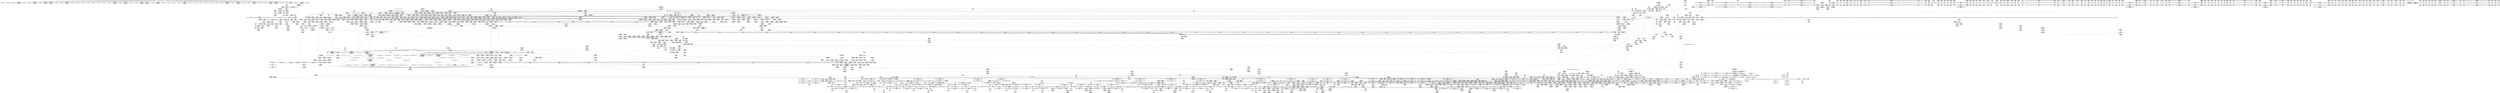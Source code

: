 digraph {
	CE0x430f090 [shape=record,shape=Mrecord,label="{CE0x430f090|tomoyo_audit_inet_log:conv|security/tomoyo/network.c,389|*SummSource*}"]
	CE0x5003a10 [shape=record,shape=Mrecord,label="{CE0x5003a10|0:_i8,_array:_GCRE_tomoyo_index2category_constant_39_x_i8_c_00_00_00_00_00_00_00_00_00_00_00_00_00_00_00_00_00_00_00_00_00_00_00_01_01_01_01_01_01_01_01_01_01_01_01_01_01_01_02_,_align_16:_elem_11::|security/tomoyo/util.c,983}"]
	CE0x42ccf40 [shape=record,shape=Mrecord,label="{CE0x42ccf40|tomoyo_read_unlock19:entry|*SummSource*}"]
	CE0x602b500 [shape=record,shape=Mrecord,label="{CE0x602b500|i64*_getelementptr_inbounds_(_19_x_i64_,_19_x_i64_*___llvm_gcov_ctr4846,_i64_0,_i64_15)|*Constant*|*SummSink*}"]
	CE0x4f07730 [shape=record,shape=Mrecord,label="{CE0x4f07730|tomoyo_inet_entry:tmp4|*LoadInst*|security/tomoyo/network.c,471|*SummSink*}"]
	CE0x785a5e0 [shape=record,shape=Mrecord,label="{CE0x785a5e0|tomoyo_inet_entry:param|security/tomoyo/network.c,476|*SummSink*}"]
	CE0x4fcb900 [shape=record,shape=Mrecord,label="{CE0x4fcb900|tomoyo_get_mode:cmp|security/tomoyo/util.c,982|*SummSink*}"]
	CE0x5070ed0 [shape=record,shape=Mrecord,label="{CE0x5070ed0|i32_-1|*Constant*|*SummSink*}"]
	CE0x4f02b60 [shape=record,shape=Mrecord,label="{CE0x4f02b60|128:_i8*,_1208:_%struct.file*,_:_CMRE_49,50_}"]
	CE0x5de0060 [shape=record,shape=Mrecord,label="{CE0x5de0060|tomoyo_audit_net_log:idxprom1|security/tomoyo/network.c,368|*SummSource*}"]
	CE0x5d492c0 [shape=record,shape=Mrecord,label="{CE0x5d492c0|tomoyo_check_inet_address:in6_u|security/tomoyo/network.c,513|*SummSink*}"]
	CE0x7735500 [shape=record,shape=Mrecord,label="{CE0x7735500|tomoyo_audit_inet_log:tmp12|security/tomoyo/network.c,386}"]
	CE0x5cfb8c0 [shape=record,shape=Mrecord,label="{CE0x5cfb8c0|tomoyo_check_inet_address:tmp19|security/tomoyo/network.c,518}"]
	CE0x78494d0 [shape=record,shape=Mrecord,label="{CE0x78494d0|24:_i32*,_32:_i16,_34:_i8,_35:_i8,_36:_i8,_72:_i8,_:_SCMRE_75,76_|*MultipleSource*|security/tomoyo/network.c,469|security/tomoyo/network.c, 469|Function::tomoyo_init_request_info&Arg::r::|security/tomoyo/network.c,475}"]
	CE0x408df20 [shape=record,shape=Mrecord,label="{CE0x408df20|tomoyo_read_unlock19:tmp|*SummSink*}"]
	CE0x42fb420 [shape=record,shape=Mrecord,label="{CE0x42fb420|tomoyo_inet_entry:tmp31|security/tomoyo/network.c,488|*SummSink*}"]
	CE0x4357a10 [shape=record,shape=Mrecord,label="{CE0x4357a10|tomoyo_print_ipv4:tmp3|*SummSource*}"]
	CE0x4fb4780 [shape=record,shape=Mrecord,label="{CE0x4fb4780|get_current:tmp2|*SummSink*}"]
	CE0x5c205e0 [shape=record,shape=Mrecord,label="{CE0x5c205e0|i64*_getelementptr_inbounds_(_4_x_i64_,_4_x_i64_*___llvm_gcov_ctr4731,_i64_0,_i64_0)|*Constant*}"]
	CE0x4389e80 [shape=record,shape=Mrecord,label="{CE0x4389e80|_call_void_tomoyo_print_ipv4(i8*_%arraydecay4,_i32_128,_i32*_%tmp3,_i32*_%tmp3)_#9,_!dbg_!38920|security/tomoyo/network.c,388|*SummSource*}"]
	CE0x77823e0 [shape=record,shape=Mrecord,label="{CE0x77823e0|tomoyo_get_mode:retval.0|*SummSink*}"]
	CE0x5d9c7d0 [shape=record,shape=Mrecord,label="{CE0x5d9c7d0|tomoyo_inet_entry:param12|security/tomoyo/network.c,478}"]
	CE0x4229880 [shape=record,shape=Mrecord,label="{CE0x4229880|tomoyo_check_inet_address:if.then16|*SummSink*}"]
	CE0x7942280 [shape=record,shape=Mrecord,label="{CE0x7942280|tomoyo_inet_entry:inet15|security/tomoyo/network.c,479|*SummSink*}"]
	CE0x4f7fb40 [shape=record,shape=Mrecord,label="{CE0x4f7fb40|tomoyo_domain:security|security/tomoyo/common.h,1205|*SummSink*}"]
	CE0x7915fa0 [shape=record,shape=Mrecord,label="{CE0x7915fa0|_ret_void|*SummSink*}"]
	CE0x5e2afb0 [shape=record,shape=Mrecord,label="{CE0x5e2afb0|tomoyo_inet_entry:call|security/tomoyo/network.c,468}"]
	CE0x4f05820 [shape=record,shape=Mrecord,label="{CE0x4f05820|srcu_read_unlock20:tmp3|*SummSink*}"]
	CE0x768b320 [shape=record,shape=Mrecord,label="{CE0x768b320|24:_i32*,_32:_i16,_34:_i8,_35:_i8,_36:_i8,_72:_i8,_:_SCMRE_30,31_}"]
	CE0x7847ce0 [shape=record,shape=Mrecord,label="{CE0x7847ce0|tomoyo_check_inet_address:if.end20|*SummSink*}"]
	CE0x61b5600 [shape=record,shape=Mrecord,label="{CE0x61b5600|tomoyo_audit_inet_log:arraydecay|security/tomoyo/network.c,385|*SummSink*}"]
	CE0x44a31e0 [shape=record,shape=Mrecord,label="{CE0x44a31e0|tomoyo_inet_entry:tmp30|security/tomoyo/network.c,486|*SummSource*}"]
	CE0x42fe3d0 [shape=record,shape=Mrecord,label="{CE0x42fe3d0|tomoyo_audit_inet_log:inet_network3|security/tomoyo/network.c,384|*SummSource*}"]
	CE0x5022b60 [shape=record,shape=Mrecord,label="{CE0x5022b60|tomoyo_audit_net_log:tmp1|*SummSink*}"]
	CE0x605eb60 [shape=record,shape=Mrecord,label="{CE0x605eb60|tomoyo_check_inet_address:port19|security/tomoyo/network.c,528}"]
	CE0x4f7a520 [shape=record,shape=Mrecord,label="{CE0x4f7a520|tomoyo_check_inet_address:inet|security/tomoyo/network.c,505}"]
	CE0x4e4a760 [shape=record,shape=Mrecord,label="{CE0x4e4a760|__fswab16:conv|include/uapi/linux/swab.h,53}"]
	CE0x418daf0 [shape=record,shape=Mrecord,label="{CE0x418daf0|tomoyo_inet_entry:port26|security/tomoyo/network.c,480|*SummSource*}"]
	CE0x7811cc0 [shape=record,shape=Mrecord,label="{CE0x7811cc0|_call_void___llvm_gcov_indirect_counter_increment10(i32*___llvm_gcov_global_state_pred50,_i64**_getelementptr_inbounds_(_3_x_i64*_,_3_x_i64*_*___llvm_gcda_edge_table49,_i64_0,_i64_1)),_!dbg_!38911|security/tomoyo/network.c,509}"]
	CE0x43efe90 [shape=record,shape=Mrecord,label="{CE0x43efe90|i64*_getelementptr_inbounds_(_11_x_i64_,_11_x_i64_*___llvm_gcov_ctr5229,_i64_0,_i64_9)|*Constant*|*SummSource*}"]
	CE0x77c5d40 [shape=record,shape=Mrecord,label="{CE0x77c5d40|24:_i32*,_32:_i16,_34:_i8,_35:_i8,_36:_i8,_72:_i8,_:_SCMRE_32,33_}"]
	CE0x77bcb90 [shape=record,shape=Mrecord,label="{CE0x77bcb90|tomoyo_audit_net_log:arrayidx2|security/tomoyo/network.c,368|*SummSink*}"]
	CE0x505cb60 [shape=record,shape=Mrecord,label="{CE0x505cb60|tomoyo_audit_inet_log:inet_network15|security/tomoyo/network.c,393|*SummSink*}"]
	CE0x79c5210 [shape=record,shape=Mrecord,label="{CE0x79c5210|128:_i8*,_1208:_%struct.file*,_:_CMRE_144,152_|*MultipleSource*|security/tomoyo/common.h,1205|security/tomoyo/common.h,1205}"]
	CE0x60f8e30 [shape=record,shape=Mrecord,label="{CE0x60f8e30|tomoyo_get_mode:conv10|security/tomoyo/util.c,985}"]
	CE0x4df4f60 [shape=record,shape=Mrecord,label="{CE0x4df4f60|tomoyo_audit_inet_log:arraydecay4|security/tomoyo/network.c,388|*SummSink*}"]
	CE0x5104480 [shape=record,shape=Mrecord,label="{CE0x5104480|tomoyo_check_inet_address:tmp10|security/tomoyo/network.c,511}"]
	CE0x4f39bb0 [shape=record,shape=Mrecord,label="{CE0x4f39bb0|tomoyo_inet_entry:conv|security/tomoyo/network.c,473}"]
	CE0x76c3e80 [shape=record,shape=Mrecord,label="{CE0x76c3e80|i64*_getelementptr_inbounds_(_2_x_i64_,_2_x_i64_*___llvm_gcov_ctr5130,_i64_0,_i64_0)|*Constant*}"]
	CE0x4e73e90 [shape=record,shape=Mrecord,label="{CE0x4e73e90|_call_void_mcount()_#3|*SummSource*}"]
	CE0x76fe680 [shape=record,shape=Mrecord,label="{CE0x76fe680|128:_i8*,_1208:_%struct.file*,_:_CMRE_36,37_}"]
	CE0x5f2fbb0 [shape=record,shape=Mrecord,label="{CE0x5f2fbb0|COLLAPSED:_GCMRE___llvm_gcov_ctr5130_internal_global_2_x_i64_zeroinitializer:_elem_0:default:}"]
	CE0x61afdf0 [shape=record,shape=Mrecord,label="{CE0x61afdf0|tomoyo_init_request_info:conv6|security/tomoyo/util.c,1011}"]
	CE0x5c26520 [shape=record,shape=Mrecord,label="{CE0x5c26520|rcu_lock_release21:tmp2|*SummSource*}"]
	CE0x5ccc250 [shape=record,shape=Mrecord,label="{CE0x5ccc250|_call_void_lockdep_rcu_suspicious(i8*_getelementptr_inbounds_(_25_x_i8_,_25_x_i8_*_.str12,_i32_0,_i32_0),_i32_1205,_i8*_getelementptr_inbounds_(_45_x_i8_,_45_x_i8_*_.str13,_i32_0,_i32_0))_#9,_!dbg_!38917|security/tomoyo/common.h,1205}"]
	CE0x44a2c90 [shape=record,shape=Mrecord,label="{CE0x44a2c90|tomoyo_inet_entry:tmp29|security/tomoyo/network.c,486|*SummSink*}"]
	CE0x5e054e0 [shape=record,shape=Mrecord,label="{CE0x5e054e0|i8_1|*Constant*|*SummSink*}"]
	CE0x76ee7c0 [shape=record,shape=Mrecord,label="{CE0x76ee7c0|tomoyo_domain:tmp7|security/tomoyo/common.h,1205|*SummSource*}"]
	CE0x5ccbbc0 [shape=record,shape=Mrecord,label="{CE0x5ccbbc0|tomoyo_domain:tmp11|security/tomoyo/common.h,1205|*SummSink*}"]
	CE0x44d9480 [shape=record,shape=Mrecord,label="{CE0x44d9480|__llvm_gcov_indirect_counter_increment10:tmp2}"]
	CE0x77bca30 [shape=record,shape=Mrecord,label="{CE0x77bca30|tomoyo_audit_net_log:arrayidx2|security/tomoyo/network.c,368}"]
	CE0x5ed7290 [shape=record,shape=Mrecord,label="{CE0x5ed7290|tomoyo_check_inet_address:port3|security/tomoyo/network.c,514|*SummSource*}"]
	CE0x41a8d40 [shape=record,shape=Mrecord,label="{CE0x41a8d40|tomoyo_get_mode:tmp1|*SummSink*}"]
	CE0x796e4c0 [shape=record,shape=Mrecord,label="{CE0x796e4c0|tomoyo_inet_entry:tmp19|security/tomoyo/network.c,479|*SummSink*}"]
	CE0x5d03710 [shape=record,shape=Mrecord,label="{CE0x5d03710|i64*_getelementptr_inbounds_(_12_x_i64_,_12_x_i64_*___llvm_gcov_ctr31133,_i64_0,_i64_0)|*Constant*|*SummSource*}"]
	CE0x4f8acb0 [shape=record,shape=Mrecord,label="{CE0x4f8acb0|tomoyo_get_mode:conv|security/tomoyo/util.c,982|*SummSource*}"]
	CE0x5ea97d0 [shape=record,shape=Mrecord,label="{CE0x5ea97d0|tomoyo_get_mode:index|Function::tomoyo_get_mode&Arg::index::}"]
	CE0x4f7a390 [shape=record,shape=Mrecord,label="{CE0x4f7a390|tomoyo_inet_entry:bb}"]
	CE0x62b7170 [shape=record,shape=Mrecord,label="{CE0x62b7170|tomoyo_inet_entry:tmp8|security/tomoyo/network.c,473}"]
	CE0x5d03220 [shape=record,shape=Mrecord,label="{CE0x5d03220|tomoyo_get_mode:tmp13|security/tomoyo/util.c,982|*SummSource*}"]
	CE0x5d47860 [shape=record,shape=Mrecord,label="{CE0x5d47860|tomoyo_domain:tmp1}"]
	CE0x77d40c0 [shape=record,shape=Mrecord,label="{CE0x77d40c0|i32_128|*Constant*|*SummSink*}"]
	CE0x51a5510 [shape=record,shape=Mrecord,label="{CE0x51a5510|tomoyo_init_request_info:index|Function::tomoyo_init_request_info&Arg::index::|*SummSource*}"]
	CE0x6196520 [shape=record,shape=Mrecord,label="{CE0x6196520|rcu_lock_acquire18:bb|*SummSource*}"]
	CE0x796e650 [shape=record,shape=Mrecord,label="{CE0x796e650|tomoyo_inet_entry:param17|security/tomoyo/network.c,479}"]
	CE0x4f8aa50 [shape=record,shape=Mrecord,label="{CE0x4f8aa50|tomoyo_get_mode:tmp9|security/tomoyo/util.c,981|*SummSink*}"]
	CE0x43871a0 [shape=record,shape=Mrecord,label="{CE0x43871a0|tomoyo_print_ipv4:buffer|Function::tomoyo_print_ipv4&Arg::buffer::|*SummSource*}"]
	CE0x768b070 [shape=record,shape=Mrecord,label="{CE0x768b070|24:_i32*,_32:_i16,_34:_i8,_35:_i8,_36:_i8,_72:_i8,_:_SCMRE_28,29_}"]
	CE0x7731e50 [shape=record,shape=Mrecord,label="{CE0x7731e50|tomoyo_inet_entry:land.lhs.true|*SummSink*}"]
	CE0x7735110 [shape=record,shape=Mrecord,label="{CE0x7735110|tomoyo_read_unlock19:tmp3|*SummSink*}"]
	CE0x5f86610 [shape=record,shape=Mrecord,label="{CE0x5f86610|i64_0|*Constant*}"]
	CE0x50baf10 [shape=record,shape=Mrecord,label="{CE0x50baf10|40:_%struct.tomoyo_policy_namespace*,_48:_i8,_:_GCRE_tomoyo_kernel_domain_external_global_%struct.tomoyo_domain_info_40,48_|*MultipleSource*|security/tomoyo/util.c,1005|security/tomoyo/util.c,1007|Function::tomoyo_init_request_info&Arg::domain::}"]
	CE0x5d3a940 [shape=record,shape=Mrecord,label="{CE0x5d3a940|tomoyo_get_mode:tmp7|security/tomoyo/util.c,979|*SummSource*}"]
	CE0x4179220 [shape=record,shape=Mrecord,label="{CE0x4179220|rcu_lock_release21:tmp3|*SummSink*}"]
	CE0x76ed160 [shape=record,shape=Mrecord,label="{CE0x76ed160|tomoyo_get_mode:tmp4|security/tomoyo/util.c,978|*SummSource*}"]
	CE0x793ab30 [shape=record,shape=Mrecord,label="{CE0x793ab30|i64_0|*Constant*|*SummSource*}"]
	CE0x7822970 [shape=record,shape=Mrecord,label="{CE0x7822970|i64*_getelementptr_inbounds_(_2_x_i64_,_2_x_i64_*___llvm_gcov_ctr4632,_i64_0,_i64_1)|*Constant*}"]
	CE0x78f8900 [shape=record,shape=Mrecord,label="{CE0x78f8900|i32_4|*Constant*|*SummSource*}"]
	CE0x60d5f50 [shape=record,shape=Mrecord,label="{CE0x60d5f50|tomoyo_check_inet_address:tmp41|security/tomoyo/network.c,532|*SummSource*}"]
	CE0x5ca7580 [shape=record,shape=Mrecord,label="{CE0x5ca7580|tomoyo_audit_net_log:idxprom|security/tomoyo/network.c,367|*SummSink*}"]
	CE0x51bfc20 [shape=record,shape=Mrecord,label="{CE0x51bfc20|srcu_read_lock17:tmp2|*SummSink*}"]
	CE0x605c7b0 [shape=record,shape=Mrecord,label="{CE0x605c7b0|_ret_i16_%conv3,_!dbg_!38911|include/uapi/linux/swab.h,53}"]
	CE0x4e062d0 [shape=record,shape=Mrecord,label="{CE0x4e062d0|tomoyo_domain:entry|*SummSource*}"]
	CE0x5ed7880 [shape=record,shape=Mrecord,label="{CE0x5ed7880|GLOBAL:tomoyo_read_lock16|*Constant*|*SummSink*}"]
	CE0x5f58fd0 [shape=record,shape=Mrecord,label="{CE0x5f58fd0|__fswab16:tmp}"]
	CE0x4ea8b20 [shape=record,shape=Mrecord,label="{CE0x4ea8b20|_ret_i32_%call,_!dbg_!38907|include/linux/srcu.h,223|*SummSource*}"]
	CE0x4156830 [shape=record,shape=Mrecord,label="{CE0x4156830|tomoyo_check_inet_address:address2|security/tomoyo/network.c,512}"]
	CE0x4ef2eb0 [shape=record,shape=Mrecord,label="{CE0x4ef2eb0|i32_65280|*Constant*|*SummSink*}"]
	CE0x42f5400 [shape=record,shape=Mrecord,label="{CE0x42f5400|tomoyo_check_inet_address:conv5|security/tomoyo/network.c,517}"]
	CE0x78486e0 [shape=record,shape=Mrecord,label="{CE0x78486e0|tomoyo_check_inet_address:bb|*SummSource*}"]
	CE0x41b34b0 [shape=record,shape=Mrecord,label="{CE0x41b34b0|i64_8|*Constant*}"]
	CE0x4e06520 [shape=record,shape=Mrecord,label="{CE0x4e06520|_ret_%struct.tomoyo_domain_info*_%tmp23,_!dbg_!38929|security/tomoyo/common.h,1205}"]
	CE0x78f49d0 [shape=record,shape=Mrecord,label="{CE0x78f49d0|i64*_getelementptr_inbounds_(_19_x_i64_,_19_x_i64_*___llvm_gcov_ctr4846,_i64_0,_i64_6)|*Constant*}"]
	CE0x79d6400 [shape=record,shape=Mrecord,label="{CE0x79d6400|tomoyo_inet_entry:conv22|security/tomoyo/network.c,480|*SummSink*}"]
	CE0x62b71e0 [shape=record,shape=Mrecord,label="{CE0x62b71e0|tomoyo_init_request_info:domain.addr.0}"]
	CE0x5dc9650 [shape=record,shape=Mrecord,label="{CE0x5dc9650|tomoyo_init_request_info:conv|security/tomoyo/util.c,1010|*SummSource*}"]
	CE0x5d037d0 [shape=record,shape=Mrecord,label="{CE0x5d037d0|i64*_getelementptr_inbounds_(_12_x_i64_,_12_x_i64_*___llvm_gcov_ctr31133,_i64_0,_i64_0)|*Constant*|*SummSink*}"]
	CE0x77cce10 [shape=record,shape=Mrecord,label="{CE0x77cce10|tomoyo_inet_entry:do.end|*SummSource*}"]
	CE0x77ae4a0 [shape=record,shape=Mrecord,label="{CE0x77ae4a0|24:_i32*,_32:_i16,_34:_i8,_35:_i8,_36:_i8,_72:_i8,_:_SCMRE_46,47_}"]
	CE0x4464180 [shape=record,shape=Mrecord,label="{CE0x4464180|tomoyo_inet_entry:tmp27|security/tomoyo/network.c,485|*SummSink*}"]
	CE0x7711b70 [shape=record,shape=Mrecord,label="{CE0x7711b70|tomoyo_read_unlock19:tmp2|*SummSink*}"]
	CE0x783b390 [shape=record,shape=Mrecord,label="{CE0x783b390|i64*_getelementptr_inbounds_(_6_x_i64_,_6_x_i64_*___llvm_gcov_ctr5427,_i64_0,_i64_3)|*Constant*|*SummSource*}"]
	CE0x4f05ad0 [shape=record,shape=Mrecord,label="{CE0x4f05ad0|srcu_read_unlock20:bb|*SummSink*}"]
	CE0x508f0f0 [shape=record,shape=Mrecord,label="{CE0x508f0f0|GLOBAL:tomoyo_audit_net_log|*Constant*}"]
	CE0x76fe040 [shape=record,shape=Mrecord,label="{CE0x76fe040|128:_i8*,_1208:_%struct.file*,_:_CMRE_31,32_}"]
	CE0x518fec0 [shape=record,shape=Mrecord,label="{CE0x518fec0|_ret_i32_%conv6,_!dbg_!38926|security/tomoyo/util.c,1011}"]
	CE0x79da1d0 [shape=record,shape=Mrecord,label="{CE0x79da1d0|tomoyo_check_inet_address:sw.default|*SummSource*}"]
	CE0x431e800 [shape=record,shape=Mrecord,label="{CE0x431e800|tomoyo_get_mode:idxprom3|security/tomoyo/util.c,983}"]
	CE0x4fdb990 [shape=record,shape=Mrecord,label="{CE0x4fdb990|tomoyo_audit_inet_log:tmp13|security/tomoyo/network.c,388}"]
	CE0x42ee600 [shape=record,shape=Mrecord,label="{CE0x42ee600|tomoyo_print_ipv6:tobool|security/tomoyo/network.c,111|*SummSink*}"]
	CE0x5dcec60 [shape=record,shape=Mrecord,label="{CE0x5dcec60|get_current:entry|*SummSource*}"]
	CE0x5f86780 [shape=record,shape=Mrecord,label="{CE0x5f86780|tomoyo_check_inet_address:tmp3|security/tomoyo/network.c,509|*SummSource*}"]
	CE0x418d540 [shape=record,shape=Mrecord,label="{CE0x418d540|_call_void_bitcast_(void_(%struct.tomoyo_request_info*,_i1_(%struct.tomoyo_request_info*,_%struct.tomoyo_acl_info*)*)*_tomoyo_check_acl_to_void_(%struct.tomoyo_request_info.524*,_i1_(%struct.tomoyo_request_info.524*,_%struct.tomoyo_acl_info*)*)*)(%struct.tomoyo_request_info.524*_%r,_i1_(%struct.tomoyo_request_info.524*,_%struct.tomoyo_acl_info*)*_tomoyo_check_inet_acl)_#9,_!dbg_!38953|security/tomoyo/network.c,482}"]
	CE0x43031f0 [shape=record,shape=Mrecord,label="{CE0x43031f0|i32_45|*Constant*|*SummSource*}"]
	CE0x5dbd330 [shape=record,shape=Mrecord,label="{CE0x5dbd330|i64*_null|*Constant*|*SummSink*}"]
	CE0x606e470 [shape=record,shape=Mrecord,label="{CE0x606e470|128:_i8*,_1208:_%struct.file*,_:_CMRE_26,27_}"]
	CE0x50561f0 [shape=record,shape=Mrecord,label="{CE0x50561f0|srcu_read_lock17:tmp3|*SummSource*}"]
	CE0x60e8ab0 [shape=record,shape=Mrecord,label="{CE0x60e8ab0|tomoyo_read_lock16:tmp1}"]
	CE0x447e7e0 [shape=record,shape=Mrecord,label="{CE0x447e7e0|i64_128|*Constant*}"]
	CE0x61e8f40 [shape=record,shape=Mrecord,label="{CE0x61e8f40|tomoyo_inet_entry:conv|security/tomoyo/network.c,473|*SummSink*}"]
	CE0x6140a30 [shape=record,shape=Mrecord,label="{CE0x6140a30|GLOBAL:tomoyo_index2category|Global_var:tomoyo_index2category|*SummSink*}"]
	CE0x447e4e0 [shape=record,shape=Mrecord,label="{CE0x447e4e0|tomoyo_audit_inet_log:conv7|security/tomoyo/network.c,390|*SummSource*}"]
	CE0x4352050 [shape=record,shape=Mrecord,label="{CE0x4352050|i32_6|*Constant*|*SummSource*}"]
	CE0x78ee690 [shape=record,shape=Mrecord,label="{CE0x78ee690|tomoyo_check_inet_address:tmp13|security/tomoyo/network.c,514|*SummSource*}"]
	CE0x5071060 [shape=record,shape=Mrecord,label="{CE0x5071060|tomoyo_check_inet_address:inet|security/tomoyo/network.c,505|*SummSource*}"]
	CE0x606dfc0 [shape=record,shape=Mrecord,label="{CE0x606dfc0|128:_i8*,_1208:_%struct.file*,_:_CMRE_22,23_}"]
	CE0x5e23e60 [shape=record,shape=Mrecord,label="{CE0x5e23e60|tomoyo_init_request_info:type|security/tomoyo/util.c,1009|*SummSink*}"]
	CE0x768af60 [shape=record,shape=Mrecord,label="{CE0x768af60|24:_i32*,_32:_i16,_34:_i8,_35:_i8,_36:_i8,_72:_i8,_:_SCMRE_27,28_}"]
	CE0x7975730 [shape=record,shape=Mrecord,label="{CE0x7975730|i64_1|*Constant*|*SummSink*}"]
	CE0x76ecd00 [shape=record,shape=Mrecord,label="{CE0x76ecd00|tomoyo_domain:tmp8|security/tomoyo/common.h,1205|*SummSource*}"]
	CE0x4178450 [shape=record,shape=Mrecord,label="{CE0x4178450|%struct.task_struct*_(%struct.task_struct**)*_asm_movq_%gs:$_1:P_,$0_,_r,im,_dirflag_,_fpsr_,_flags_}"]
	CE0x430ebe0 [shape=record,shape=Mrecord,label="{CE0x430ebe0|tomoyo_audit_inet_log:call|security/tomoyo/network.c,389|*SummSource*}"]
	CE0x76eeb70 [shape=record,shape=Mrecord,label="{CE0x76eeb70|tomoyo_audit_net_log:bb|*SummSink*}"]
	CE0x61c0430 [shape=record,shape=Mrecord,label="{CE0x61c0430|GLOBAL:tomoyo_domain|*Constant*|*SummSink*}"]
	CE0x5e92f30 [shape=record,shape=Mrecord,label="{CE0x5e92f30|tomoyo_init_request_info:ns|security/tomoyo/util.c,1010|*SummSource*}"]
	CE0x4fad290 [shape=record,shape=Mrecord,label="{CE0x4fad290|tomoyo_audit_inet_log:tmp18|security/tomoyo/network.c,392|*SummSource*}"]
	CE0x77d37c0 [shape=record,shape=Mrecord,label="{CE0x77d37c0|tomoyo_audit_inet_log:tmp3|security/tomoyo/network.c,382|*SummSource*}"]
	CE0x42f5a50 [shape=record,shape=Mrecord,label="{CE0x42f5a50|_call_void_mcount()_#3|*SummSource*}"]
	CE0x5f80010 [shape=record,shape=Mrecord,label="{CE0x5f80010|0:_i8,_array:_GCRE_tomoyo_index2category_constant_39_x_i8_c_00_00_00_00_00_00_00_00_00_00_00_00_00_00_00_00_00_00_00_00_00_00_00_01_01_01_01_01_01_01_01_01_01_01_01_01_01_01_02_,_align_16:_elem_37::|security/tomoyo/util.c,983}"]
	CE0x423a170 [shape=record,shape=Mrecord,label="{CE0x423a170|128:_i8*,_1208:_%struct.file*,_:_CMRE_88,89_|*MultipleSource*|security/tomoyo/common.h,1205|security/tomoyo/common.h,1205}"]
	CE0x421c110 [shape=record,shape=Mrecord,label="{CE0x421c110|tomoyo_print_ipv4:tmp5|security/tomoyo/network.c,93|*SummSource*}"]
	CE0x5d9cb10 [shape=record,shape=Mrecord,label="{CE0x5d9cb10|tomoyo_inet_entry:param12|security/tomoyo/network.c,478|*SummSource*}"]
	CE0x5131e30 [shape=record,shape=Mrecord,label="{CE0x5131e30|%struct.lockdep_map*_null|*Constant*|*SummSink*}"]
	CE0x408db80 [shape=record,shape=Mrecord,label="{CE0x408db80|_ret_i32_%call,_!dbg_!38902|security/tomoyo/common.h,1097|*SummSink*}"]
	CE0x61216f0 [shape=record,shape=Mrecord,label="{CE0x61216f0|i64*_getelementptr_inbounds_(_4_x_i64_,_4_x_i64_*___llvm_gcov_ctr4137,_i64_0,_i64_2)|*Constant*|*SummSink*}"]
	CE0x62a1920 [shape=record,shape=Mrecord,label="{CE0x62a1920|GLOBAL:__llvm_gcov_ctr5229|Global_var:__llvm_gcov_ctr5229}"]
	CE0x5ea9db0 [shape=record,shape=Mrecord,label="{CE0x5ea9db0|tomoyo_get_mode:index|Function::tomoyo_get_mode&Arg::index::|*SummSink*}"]
	CE0x51cf270 [shape=record,shape=Mrecord,label="{CE0x51cf270|tomoyo_get_mode:tmp26|security/tomoyo/util.c,987|*SummSource*}"]
	CE0x4fc6fa0 [shape=record,shape=Mrecord,label="{CE0x4fc6fa0|tomoyo_audit_net_log:protocol|Function::tomoyo_audit_net_log&Arg::protocol::|*SummSource*}"]
	CE0x4e069c0 [shape=record,shape=Mrecord,label="{CE0x4e069c0|i64*_getelementptr_inbounds_(_2_x_i64_,_2_x_i64_*___llvm_gcov_ctr4533,_i64_0,_i64_0)|*Constant*|*SummSink*}"]
	CE0x5ef4a60 [shape=record,shape=Mrecord,label="{CE0x5ef4a60|rcu_lock_release21:tmp7}"]
	CE0x431ead0 [shape=record,shape=Mrecord,label="{CE0x431ead0|i64*_getelementptr_inbounds_(_11_x_i64_,_11_x_i64_*___llvm_gcov_ctr54147,_i64_0,_i64_8)|*Constant*|*SummSink*}"]
	CE0x77be7e0 [shape=record,shape=Mrecord,label="{CE0x77be7e0|tomoyo_init_request_info:tmp7|security/tomoyo/util.c,1005}"]
	CE0x44125c0 [shape=record,shape=Mrecord,label="{CE0x44125c0|tomoyo_print_ipv6:tmp}"]
	CE0x5dd0060 [shape=record,shape=Mrecord,label="{CE0x5dd0060|i64*_null|*Constant*|*SummSource*}"]
	CE0x41b2a30 [shape=record,shape=Mrecord,label="{CE0x41b2a30|tomoyo_audit_inet_log:entry|*SummSink*}"]
	CE0x7777740 [shape=record,shape=Mrecord,label="{CE0x7777740|tomoyo_domain:tmp20|security/tomoyo/common.h,1205|*SummSink*}"]
	CE0x43eff00 [shape=record,shape=Mrecord,label="{CE0x43eff00|i64*_getelementptr_inbounds_(_11_x_i64_,_11_x_i64_*___llvm_gcov_ctr5229,_i64_0,_i64_9)|*Constant*|*SummSink*}"]
	CE0x78227e0 [shape=record,shape=Mrecord,label="{CE0x78227e0|srcu_read_unlock20:tmp1|*SummSource*}"]
	CE0x60a5210 [shape=record,shape=Mrecord,label="{CE0x60a5210|_ret_i32_%error.0,_!dbg_!38961|security/tomoyo/network.c,488}"]
	CE0x76bb3a0 [shape=record,shape=Mrecord,label="{CE0x76bb3a0|tomoyo_audit_inet_log:tobool|security/tomoyo/network.c,384|*SummSource*}"]
	CE0x4f02de0 [shape=record,shape=Mrecord,label="{CE0x4f02de0|128:_i8*,_1208:_%struct.file*,_:_CMRE_51,52_}"]
	CE0x76fe900 [shape=record,shape=Mrecord,label="{CE0x76fe900|128:_i8*,_1208:_%struct.file*,_:_CMRE_38,39_}"]
	CE0x616efd0 [shape=record,shape=Mrecord,label="{CE0x616efd0|i32_5|*Constant*}"]
	CE0x7711e50 [shape=record,shape=Mrecord,label="{CE0x7711e50|tomoyo_audit_inet_log:tmp7|security/tomoyo/network.c,384|*SummSink*}"]
	CE0x60f22f0 [shape=record,shape=Mrecord,label="{CE0x60f22f0|tomoyo_get_mode:arrayidx8|security/tomoyo/util.c,983|*SummSource*}"]
	CE0x7856b60 [shape=record,shape=Mrecord,label="{CE0x7856b60|__llvm_gcov_indirect_counter_increment10:predecessor|Function::__llvm_gcov_indirect_counter_increment10&Arg::predecessor::|*SummSink*}"]
	CE0x626d6e0 [shape=record,shape=Mrecord,label="{CE0x626d6e0|tomoyo_domain:tmp9|security/tomoyo/common.h,1205|*SummSource*}"]
	CE0x62a17d0 [shape=record,shape=Mrecord,label="{CE0x62a17d0|tomoyo_inet_entry:tmp6|security/tomoyo/network.c,473}"]
	CE0x7919210 [shape=record,shape=Mrecord,label="{CE0x7919210|tomoyo_inet_entry:port|security/tomoyo/network.c,480}"]
	CE0x504be20 [shape=record,shape=Mrecord,label="{CE0x504be20|tomoyo_check_inet_address:tmp22|security/tomoyo/network.c,519|*SummSource*}"]
	CE0x4ebc030 [shape=record,shape=Mrecord,label="{CE0x4ebc030|128:_i8*,_1208:_%struct.file*,_:_CMRE_16,20_|*MultipleSource*|security/tomoyo/common.h,1205|security/tomoyo/common.h,1205}"]
	CE0x6139170 [shape=record,shape=Mrecord,label="{CE0x6139170|GLOBAL:tomoyo_domain.__warned|Global_var:tomoyo_domain.__warned|*SummSource*}"]
	CE0x60e8f00 [shape=record,shape=Mrecord,label="{CE0x60e8f00|i64*_getelementptr_inbounds_(_2_x_i64_,_2_x_i64_*___llvm_gcov_ctr5130,_i64_0,_i64_1)|*Constant*}"]
	CE0x418d460 [shape=record,shape=Mrecord,label="{CE0x418d460|i64*_getelementptr_inbounds_(_11_x_i64_,_11_x_i64_*___llvm_gcov_ctr5229,_i64_0,_i64_6)|*Constant*|*SummSink*}"]
	CE0x5cc0320 [shape=record,shape=Mrecord,label="{CE0x5cc0320|tomoyo_check_inet_address:is_ipv6|security/tomoyo/network.c,511|*SummSource*}"]
	CE0x76c4a30 [shape=record,shape=Mrecord,label="{CE0x76c4a30|tomoyo_print_ipv6:min_ip|Function::tomoyo_print_ipv6&Arg::min_ip::}"]
	CE0x4387cf0 [shape=record,shape=Mrecord,label="{CE0x4387cf0|tomoyo_print_ipv4:max_ip|Function::tomoyo_print_ipv4&Arg::max_ip::|*SummSource*}"]
	CE0x785ad30 [shape=record,shape=Mrecord,label="{CE0x785ad30|tomoyo_inet_entry:tmp16|*LoadInst*|security/tomoyo/network.c,476}"]
	CE0x44641f0 [shape=record,shape=Mrecord,label="{CE0x44641f0|tomoyo_inet_entry:tmp27|security/tomoyo/network.c,485|*SummSource*}"]
	"CONST[source:0(mediator),value:1(k-static)][purpose:{operation}][SrcIdx:5]"
	CE0x5d473e0 [shape=record,shape=Mrecord,label="{CE0x5d473e0|_call_void_mcount()_#3|*SummSource*}"]
	CE0x77a4c30 [shape=record,shape=Mrecord,label="{CE0x77a4c30|tomoyo_init_request_info:r|Function::tomoyo_init_request_info&Arg::r::|*SummSink*}"]
	CE0x621a100 [shape=record,shape=Mrecord,label="{CE0x621a100|_call_void_mcount()_#3}"]
	CE0x7771810 [shape=record,shape=Mrecord,label="{CE0x7771810|COLLAPSED:_GCMRE___llvm_gcov_ctr5229_internal_global_11_x_i64_zeroinitializer:_elem_0:default:}"]
	CE0x611f9d0 [shape=record,shape=Mrecord,label="{CE0x611f9d0|i32_39|*Constant*|*SummSource*}"]
	CE0x4f8ab60 [shape=record,shape=Mrecord,label="{CE0x4f8ab60|tomoyo_get_mode:conv|security/tomoyo/util.c,982}"]
	CE0x77c5320 [shape=record,shape=Mrecord,label="{CE0x77c5320|tomoyo_inet_entry:tmp11|security/tomoyo/network.c,473}"]
	CE0x5f58f00 [shape=record,shape=Mrecord,label="{CE0x5f58f00|i64*_getelementptr_inbounds_(_2_x_i64_,_2_x_i64_*___llvm_gcov_ctr5130,_i64_0,_i64_0)|*Constant*|*SummSink*}"]
	CE0x60e8cd0 [shape=record,shape=Mrecord,label="{CE0x60e8cd0|__fswab16:tmp1|*SummSource*}"]
	CE0x42fb1d0 [shape=record,shape=Mrecord,label="{CE0x42fb1d0|tomoyo_inet_entry:tmp31|security/tomoyo/network.c,488}"]
	CE0x770fd90 [shape=record,shape=Mrecord,label="{CE0x770fd90|GLOBAL:__srcu_read_lock|*Constant*|*SummSink*}"]
	CE0x603bfd0 [shape=record,shape=Mrecord,label="{CE0x603bfd0|tomoyo_get_mode:arrayidx8|security/tomoyo/util.c,983}"]
	CE0x7822af0 [shape=record,shape=Mrecord,label="{CE0x7822af0|srcu_read_unlock20:tmp1|*SummSink*}"]
	CE0x5d78b20 [shape=record,shape=Mrecord,label="{CE0x5d78b20|tomoyo_inet_entry:inet_network9|security/tomoyo/network.c,477|*SummSink*}"]
	CE0x78f8f40 [shape=record,shape=Mrecord,label="{CE0x78f8f40|tomoyo_inet_entry:frombool|security/tomoyo/network.c,478|*SummSource*}"]
	CE0x611fc80 [shape=record,shape=Mrecord,label="{CE0x611fc80|tomoyo_get_mode:add|security/tomoyo/util.c,984|*SummSink*}"]
	CE0x7856fe0 [shape=record,shape=Mrecord,label="{CE0x7856fe0|GLOBAL:__llvm_gcov_global_state_pred50|Global_var:__llvm_gcov_global_state_pred50|*SummSource*}"]
	CE0x61088a0 [shape=record,shape=Mrecord,label="{CE0x61088a0|GLOBAL:rcu_lock_release21|*Constant*|*SummSink*}"]
	CE0x6109180 [shape=record,shape=Mrecord,label="{CE0x6109180|_ret_void,_!dbg_!38908|include/linux/rcupdate.h,424|*SummSource*}"]
	CE0x5dd9cd0 [shape=record,shape=Mrecord,label="{CE0x5dd9cd0|i64*_getelementptr_inbounds_(_4_x_i64_,_4_x_i64_*___llvm_gcov_ctr4731,_i64_0,_i64_1)|*Constant*|*SummSink*}"]
	CE0x607fe70 [shape=record,shape=Mrecord,label="{CE0x607fe70|i64*_getelementptr_inbounds_(_19_x_i64_,_19_x_i64_*___llvm_gcov_ctr4846,_i64_0,_i64_16)|*Constant*}"]
	CE0x7698930 [shape=record,shape=Mrecord,label="{CE0x7698930|__fswab16:tmp1}"]
	CE0x4304f90 [shape=record,shape=Mrecord,label="{CE0x4304f90|tomoyo_domain:tmp2|*SummSink*}"]
	CE0x4301290 [shape=record,shape=Mrecord,label="{CE0x4301290|i64*_getelementptr_inbounds_(_12_x_i64_,_12_x_i64_*___llvm_gcov_ctr31133,_i64_0,_i64_6)|*Constant*|*SummSource*}"]
	CE0x620d850 [shape=record,shape=Mrecord,label="{CE0x620d850|tomoyo_init_request_info:tmp5|security/tomoyo/util.c,1004|*SummSink*}"]
	CE0x4fb5e10 [shape=record,shape=Mrecord,label="{CE0x4fb5e10|tomoyo_audit_inet_log:tmp17|security/tomoyo/network.c,391}"]
	CE0x5173630 [shape=record,shape=Mrecord,label="{CE0x5173630|tomoyo_get_mode:tmp11|security/tomoyo/util.c,982|*SummSink*}"]
	CE0x4f46e20 [shape=record,shape=Mrecord,label="{CE0x4f46e20|0:_i8,_array:_GCR_tomoyo_inet2mac_internal_constant_6_x_4_x_i8_4_x_i8_zeroinitializer,_4_x_i8_c_17_18_19_00_,_4_x_i8_c_1A_00_00_1B_,_4_x_i8_c_1C_00_00_1D_,_4_x_i8_zeroinitializer,_4_x_i8_zeroinitializer_,_align_16:_elem_2::|security/tomoyo/network.c,471}"]
	CE0x42fb680 [shape=record,shape=Mrecord,label="{CE0x42fb680|tomoyo_read_lock16:bb|*SummSource*}"]
	CE0x4ef3210 [shape=record,shape=Mrecord,label="{CE0x4ef3210|i64_1|*Constant*|*SummSource*}"]
	CE0x4e741f0 [shape=record,shape=Mrecord,label="{CE0x4e741f0|rcu_lock_acquire18:tmp}"]
	CE0x4e73f30 [shape=record,shape=Mrecord,label="{CE0x4e73f30|_call_void_mcount()_#3|*SummSink*}"]
	CE0x447ebd0 [shape=record,shape=Mrecord,label="{CE0x447ebd0|tomoyo_audit_inet_log:sub|security/tomoyo/network.c,390|*SummSink*}"]
	CE0x42d5a10 [shape=record,shape=Mrecord,label="{CE0x42d5a10|tomoyo_get_mode:if.end9}"]
	CE0x5d3b3d0 [shape=record,shape=Mrecord,label="{CE0x5d3b3d0|tomoyo_domain:if.then}"]
	CE0x4196bc0 [shape=record,shape=Mrecord,label="{CE0x4196bc0|i64_7|*Constant*}"]
	CE0x5ef43b0 [shape=record,shape=Mrecord,label="{CE0x5ef43b0|i64_1|*Constant*}"]
	CE0x5dbcd60 [shape=record,shape=Mrecord,label="{CE0x5dbcd60|tomoyo_init_request_info:domain|Function::tomoyo_init_request_info&Arg::domain::|*SummSink*}"]
	CE0x5e1c780 [shape=record,shape=Mrecord,label="{CE0x5e1c780|tomoyo_inet_entry:idxprom1|security/tomoyo/network.c,471|*SummSink*}"]
	CE0x61bfab0 [shape=record,shape=Mrecord,label="{CE0x61bfab0|tomoyo_init_request_info:if.end|*SummSource*}"]
	CE0x5e98430 [shape=record,shape=Mrecord,label="{CE0x5e98430|tomoyo_init_request_info:call4|security/tomoyo/util.c,1010|*SummSource*}"]
	CE0x784c170 [shape=record,shape=Mrecord,label="{CE0x784c170|tomoyo_check_inet_address:if.end9|*SummSource*}"]
	CE0x6005030 [shape=record,shape=Mrecord,label="{CE0x6005030|tomoyo_check_inet_address:tmp30|security/tomoyo/network.c,527|*SummSource*}"]
	CE0x5e15b90 [shape=record,shape=Mrecord,label="{CE0x5e15b90|tomoyo_domain:tmp12|security/tomoyo/common.h,1205|*SummSink*}"]
	CE0x78eedd0 [shape=record,shape=Mrecord,label="{CE0x78eedd0|tomoyo_check_inet_address:skip|*SummSource*}"]
	CE0x60f8960 [shape=record,shape=Mrecord,label="{CE0x60f8960|tomoyo_get_mode:mode.0|*SummSource*}"]
	CE0x77663d0 [shape=record,shape=Mrecord,label="{CE0x77663d0|tomoyo_audit_inet_log:tmp5|security/tomoyo/network.c,384|*SummSource*}"]
	CE0x4ea84d0 [shape=record,shape=Mrecord,label="{CE0x4ea84d0|tomoyo_inet_entry:tmp10|security/tomoyo/network.c,473}"]
	CE0x5e15f70 [shape=record,shape=Mrecord,label="{CE0x5e15f70|tomoyo_get_mode:tmp9|security/tomoyo/util.c,981}"]
	CE0x60c3e10 [shape=record,shape=Mrecord,label="{CE0x60c3e10|tomoyo_check_inet_address:retval.0|*SummSource*}"]
	CE0x610eaf0 [shape=record,shape=Mrecord,label="{CE0x610eaf0|tomoyo_check_inet_address:tmp12|security/tomoyo/network.c,512|*SummSource*}"]
	CE0x60342d0 [shape=record,shape=Mrecord,label="{CE0x60342d0|__fswab16:entry|*SummSource*}"]
	CE0x44c4290 [shape=record,shape=Mrecord,label="{CE0x44c4290|i1_true|*Constant*|*SummSource*}"]
	CE0x42dcc40 [shape=record,shape=Mrecord,label="{CE0x42dcc40|GLOBAL:tomoyo_policy_loaded|Global_var:tomoyo_policy_loaded|*SummSource*}"]
	CE0x505c460 [shape=record,shape=Mrecord,label="{CE0x505c460|tomoyo_audit_inet_log:param14|security/tomoyo/network.c,393}"]
	CE0x605c4d0 [shape=record,shape=Mrecord,label="{CE0x605c4d0|__fswab16:val|Function::__fswab16&Arg::val::}"]
	CE0x5cf2350 [shape=record,shape=Mrecord,label="{CE0x5cf2350|VOIDTB_TE:_CE_2048,2096_|*MultipleSource*|security/tomoyo/util.c,1010|Function::tomoyo_get_mode&Arg::ns::}"]
	CE0x785a960 [shape=record,shape=Mrecord,label="{CE0x785a960|tomoyo_inet_entry:inet_network|security/tomoyo/network.c,476|*SummSource*}"]
	CE0x41a8cd0 [shape=record,shape=Mrecord,label="{CE0x41a8cd0|tomoyo_get_mode:tmp1|*SummSource*}"]
	CE0x432e0b0 [shape=record,shape=Mrecord,label="{CE0x432e0b0|i64*_getelementptr_inbounds_(_2_x_i64_,_2_x_i64_*___llvm_gcov_ctr4038,_i64_0,_i64_0)|*Constant*|*SummSink*}"]
	CE0x6033eb0 [shape=record,shape=Mrecord,label="{CE0x6033eb0|GLOBAL:__fswab16|*Constant*|*SummSource*}"]
	CE0x44554b0 [shape=record,shape=Mrecord,label="{CE0x44554b0|srcu_read_lock17:call|include/linux/srcu.h,220|*SummSource*}"]
	CE0x5d25df0 [shape=record,shape=Mrecord,label="{CE0x5d25df0|srcu_read_lock17:dep_map|include/linux/srcu.h,222|*SummSource*}"]
	CE0x42d5900 [shape=record,shape=Mrecord,label="{CE0x42d5900|tomoyo_get_mode:if.then13|*SummSink*}"]
	CE0x76ee920 [shape=record,shape=Mrecord,label="{CE0x76ee920|tomoyo_domain:tmp7|security/tomoyo/common.h,1205|*SummSink*}"]
	CE0x5d78ab0 [shape=record,shape=Mrecord,label="{CE0x5d78ab0|tomoyo_inet_entry:inet_network9|security/tomoyo/network.c,477|*SummSource*}"]
	CE0x4412ec0 [shape=record,shape=Mrecord,label="{CE0x4412ec0|tomoyo_get_mode:tmp7|security/tomoyo/util.c,979}"]
	CE0x50b0e40 [shape=record,shape=Mrecord,label="{CE0x50b0e40|tomoyo_init_request_info:profile2|security/tomoyo/util.c,1007|*SummSource*}"]
	CE0x515f180 [shape=record,shape=Mrecord,label="{CE0x515f180|tomoyo_domain:tobool|security/tomoyo/common.h,1205|*SummSink*}"]
	CE0x41968a0 [shape=record,shape=Mrecord,label="{CE0x41968a0|tomoyo_inet_entry:cmp28|security/tomoyo/network.c,484}"]
	CE0x416bb40 [shape=record,shape=Mrecord,label="{CE0x416bb40|tomoyo_audit_inet_log:tmp3|security/tomoyo/network.c,382|*SummSink*}"]
	CE0x62a1a90 [shape=record,shape=Mrecord,label="{CE0x62a1a90|tomoyo_inet_entry:tmp6|security/tomoyo/network.c,473|*SummSource*}"]
	CE0x798e910 [shape=record,shape=Mrecord,label="{CE0x798e910|tomoyo_inet_entry:address19|security/tomoyo/network.c,479|*SummSink*}"]
	CE0x5dfbc90 [shape=record,shape=Mrecord,label="{CE0x5dfbc90|tomoyo_domain:do.end|*SummSource*}"]
	CE0x6108f30 [shape=record,shape=Mrecord,label="{CE0x6108f30|rcu_lock_release21:map|Function::rcu_lock_release21&Arg::map::|*SummSink*}"]
	CE0x5103e20 [shape=record,shape=Mrecord,label="{CE0x5103e20|__llvm_gcov_indirect_counter_increment10:pred|*SummSource*}"]
	CE0x4e4a4e0 [shape=record,shape=Mrecord,label="{CE0x4e4a4e0|tomoyo_inet_entry:tmp12|security/tomoyo/network.c,473|*SummSink*}"]
	CE0x5ccc360 [shape=record,shape=Mrecord,label="{CE0x5ccc360|_call_void_lockdep_rcu_suspicious(i8*_getelementptr_inbounds_(_25_x_i8_,_25_x_i8_*_.str12,_i32_0,_i32_0),_i32_1205,_i8*_getelementptr_inbounds_(_45_x_i8_,_45_x_i8_*_.str13,_i32_0,_i32_0))_#9,_!dbg_!38917|security/tomoyo/common.h,1205|*SummSource*}"]
	CE0x603bce0 [shape=record,shape=Mrecord,label="{CE0x603bce0|tomoyo_get_mode:config7|security/tomoyo/util.c,983|*SummSource*}"]
	CE0x77773d0 [shape=record,shape=Mrecord,label="{CE0x77773d0|tomoyo_domain:tmp19|security/tomoyo/common.h,1205|*SummSink*}"]
	CE0x5d23cf0 [shape=record,shape=Mrecord,label="{CE0x5d23cf0|tomoyo_check_inet_address:tmp29|*LoadInst*|security/tomoyo/network.c,527|*SummSink*}"]
	CE0x5d46f50 [shape=record,shape=Mrecord,label="{CE0x5d46f50|GLOBAL:lockdep_rcu_suspicious|*Constant*|*SummSink*}"]
	CE0x4f90e60 [shape=record,shape=Mrecord,label="{CE0x4f90e60|tomoyo_get_mode:tmp2|security/tomoyo/util.c,978}"]
	CE0x5ef4470 [shape=record,shape=Mrecord,label="{CE0x5ef4470|rcu_lock_release21:tmp6}"]
	CE0x6121970 [shape=record,shape=Mrecord,label="{CE0x6121970|tomoyo_domain:tmp5|security/tomoyo/common.h,1205|*SummSource*}"]
	CE0x408df90 [shape=record,shape=Mrecord,label="{CE0x408df90|tomoyo_read_unlock19:tmp1}"]
	CE0x5ccf1c0 [shape=record,shape=Mrecord,label="{CE0x5ccf1c0|tomoyo_domain:tmp14|security/tomoyo/common.h,1205}"]
	CE0x431c100 [shape=record,shape=Mrecord,label="{CE0x431c100|tomoyo_get_mode:tmp13|security/tomoyo/util.c,982|*SummSink*}"]
	CE0x5c26590 [shape=record,shape=Mrecord,label="{CE0x5c26590|rcu_lock_release21:tmp2|*SummSink*}"]
	CE0x4177640 [shape=record,shape=Mrecord,label="{CE0x4177640|tomoyo_inet_entry:inet_network25|security/tomoyo/network.c,480|*SummSink*}"]
	CE0x4e34f90 [shape=record,shape=Mrecord,label="{CE0x4e34f90|i32_0|*Constant*}"]
	CE0x43aba50 [shape=record,shape=Mrecord,label="{CE0x43aba50|tomoyo_print_ipv4:max_ip|Function::tomoyo_print_ipv4&Arg::max_ip::|*SummSink*}"]
	CE0x76bb0a0 [shape=record,shape=Mrecord,label="{CE0x76bb0a0|i64*_getelementptr_inbounds_(_6_x_i64_,_6_x_i64_*___llvm_gcov_ctr5427,_i64_0,_i64_0)|*Constant*}"]
	CE0x7847f40 [shape=record,shape=Mrecord,label="{CE0x7847f40|tomoyo_check_inet_address:sw.bb|*SummSink*}"]
	CE0x4387960 [shape=record,shape=Mrecord,label="{CE0x4387960|tomoyo_print_ipv4:min_ip|Function::tomoyo_print_ipv4&Arg::min_ip::}"]
	CE0x79659e0 [shape=record,shape=Mrecord,label="{CE0x79659e0|GLOBAL:lock_release|*Constant*}"]
	CE0x4ea8c50 [shape=record,shape=Mrecord,label="{CE0x4ea8c50|tomoyo_check_inet_address:tmp|*SummSink*}"]
	CE0x5e71150 [shape=record,shape=Mrecord,label="{CE0x5e71150|0:_i8,_array:_GCRE_tomoyo_index2category_constant_39_x_i8_c_00_00_00_00_00_00_00_00_00_00_00_00_00_00_00_00_00_00_00_00_00_00_00_01_01_01_01_01_01_01_01_01_01_01_01_01_01_01_02_,_align_16:_elem_31::|security/tomoyo/util.c,983}"]
	CE0x5fef8e0 [shape=record,shape=Mrecord,label="{CE0x5fef8e0|rcu_lock_acquire18:indirectgoto|*SummSink*}"]
	CE0x42ee930 [shape=record,shape=Mrecord,label="{CE0x42ee930|tomoyo_get_mode:idxprom|security/tomoyo/util.c,981|*SummSink*}"]
	CE0x4fc4d40 [shape=record,shape=Mrecord,label="{CE0x4fc4d40|tomoyo_get_mode:conv|security/tomoyo/util.c,982|*SummSink*}"]
	CE0x5cc2190 [shape=record,shape=Mrecord,label="{CE0x5cc2190|tomoyo_get_mode:tmp6|security/tomoyo/util.c,978}"]
	CE0x5edc8f0 [shape=record,shape=Mrecord,label="{CE0x5edc8f0|__fswab16:bb|*SummSink*}"]
	CE0x6070a30 [shape=record,shape=Mrecord,label="{CE0x6070a30|i8*_getelementptr_inbounds_(_21_x_i8_,_21_x_i8_*_.str9,_i32_0,_i32_0)|*Constant*|*SummSource*}"]
	CE0x6147410 [shape=record,shape=Mrecord,label="{CE0x6147410|tomoyo_init_request_info:mode5|security/tomoyo/util.c,1011|*SummSource*}"]
	CE0x626d5e0 [shape=record,shape=Mrecord,label="{CE0x626d5e0|tomoyo_domain:tmp10|security/tomoyo/common.h,1205}"]
	CE0x79daaf0 [shape=record,shape=Mrecord,label="{CE0x79daaf0|tomoyo_check_inet_address:tmp7|security/tomoyo/network.c,510|*SummSink*}"]
	CE0x5089f50 [shape=record,shape=Mrecord,label="{CE0x5089f50|i64_9|*Constant*|*SummSource*}"]
	CE0x76eca00 [shape=record,shape=Mrecord,label="{CE0x76eca00|i64_1|*Constant*}"]
	CE0x5ea9910 [shape=record,shape=Mrecord,label="{CE0x5ea9910|tomoyo_get_mode:profile|Function::tomoyo_get_mode&Arg::profile::}"]
	CE0x62915d0 [shape=record,shape=Mrecord,label="{CE0x62915d0|rcu_lock_acquire18:tmp7|*SummSource*}"]
	CE0x41a85e0 [shape=record,shape=Mrecord,label="{CE0x41a85e0|tomoyo_domain:tmp22|security/tomoyo/common.h,1205|*SummSource*}"]
	CE0x418dc50 [shape=record,shape=Mrecord,label="{CE0x418dc50|tomoyo_inet_entry:port26|security/tomoyo/network.c,480|*SummSink*}"]
	CE0x4f79f90 [shape=record,shape=Mrecord,label="{CE0x4f79f90|i32_(%struct.tomoyo_request_info.524*,_%struct.tomoyo_domain_info*,_i8)*_bitcast_(i32_(%struct.tomoyo_request_info*,_%struct.tomoyo_domain_info*,_i8)*_tomoyo_init_request_info_to_i32_(%struct.tomoyo_request_info.524*,_%struct.tomoyo_domain_info*,_i8)*)|*Constant*|*SummSink*}"]
	CE0x4325e00 [shape=record,shape=Mrecord,label="{CE0x4325e00|tomoyo_audit_inet_log:idx.ext|security/tomoyo/network.c,390|*SummSource*}"]
	CE0x512f280 [shape=record,shape=Mrecord,label="{CE0x512f280|GLOBAL:rcu_lock_acquire18|*Constant*|*SummSource*}"]
	CE0x77cc500 [shape=record,shape=Mrecord,label="{CE0x77cc500|tomoyo_domain:tmp9|security/tomoyo/common.h,1205}"]
	CE0x508f460 [shape=record,shape=Mrecord,label="{CE0x508f460|tomoyo_audit_net_log:entry}"]
	CE0x51321a0 [shape=record,shape=Mrecord,label="{CE0x51321a0|i64_ptrtoint_(i8*_blockaddress(_rcu_lock_acquire18,_%__here)_to_i64)|*Constant*|*SummSink*}"]
	CE0x4179180 [shape=record,shape=Mrecord,label="{CE0x4179180|rcu_lock_release21:tmp3|*SummSource*}"]
	CE0x7776f70 [shape=record,shape=Mrecord,label="{CE0x7776f70|i64*_getelementptr_inbounds_(_11_x_i64_,_11_x_i64_*___llvm_gcov_ctr54147,_i64_0,_i64_10)|*Constant*}"]
	CE0x418df40 [shape=record,shape=Mrecord,label="{CE0x418df40|tomoyo_inet_entry:tmp21|security/tomoyo/network.c,482}"]
	CE0x4f05620 [shape=record,shape=Mrecord,label="{CE0x4f05620|srcu_read_unlock20:tmp3}"]
	CE0x77ac530 [shape=record,shape=Mrecord,label="{CE0x77ac530|tomoyo_audit_net_log:arrayidx|security/tomoyo/network.c,367|*SummSink*}"]
	CE0x5ed7110 [shape=record,shape=Mrecord,label="{CE0x5ed7110|tomoyo_check_inet_address:port3|security/tomoyo/network.c,514}"]
	CE0x4e35850 [shape=record,shape=Mrecord,label="{CE0x4e35850|tomoyo_init_request_info:tmp6|security/tomoyo/util.c,1004|*SummSource*}"]
	CE0x603c3d0 [shape=record,shape=Mrecord,label="{CE0x603c3d0|tomoyo_get_mode:add|security/tomoyo/util.c,984|*SummSource*}"]
	CE0x603b9a0 [shape=record,shape=Mrecord,label="{CE0x603b9a0|tomoyo_get_mode:idxprom6|security/tomoyo/util.c,983}"]
	CE0x5f990e0 [shape=record,shape=Mrecord,label="{CE0x5f990e0|i8_0|*Constant*|*SummSink*}"]
	CE0x4fc4fa0 [shape=record,shape=Mrecord,label="{CE0x4fc4fa0|tomoyo_print_ipv4:conv|security/tomoyo/network.c,92|*SummSink*}"]
	CE0x5022a80 [shape=record,shape=Mrecord,label="{CE0x5022a80|tomoyo_audit_net_log:tmp1}"]
	CE0x7688840 [shape=record,shape=Mrecord,label="{CE0x7688840|i64*_getelementptr_inbounds_(_2_x_i64_,_2_x_i64_*___llvm_gcov_ctr4533,_i64_0,_i64_1)|*Constant*}"]
	CE0x6224380 [shape=record,shape=Mrecord,label="{CE0x6224380|GLOBAL:tomoyo_domain|*Constant*}"]
	CE0x5055eb0 [shape=record,shape=Mrecord,label="{CE0x5055eb0|tomoyo_read_unlock19:bb|*SummSink*}"]
	CE0x60b2a60 [shape=record,shape=Mrecord,label="{CE0x60b2a60|tomoyo_domain:tmp3}"]
	CE0x60a4ea0 [shape=record,shape=Mrecord,label="{CE0x60a4ea0|GLOBAL:tomoyo_inet_entry|*Constant*|*SummSource*}"]
	CE0x602ac70 [shape=record,shape=Mrecord,label="{CE0x602ac70|tomoyo_check_inet_address:tmp34|security/tomoyo/network.c,528}"]
	CE0x42fb910 [shape=record,shape=Mrecord,label="{CE0x42fb910|i64*_getelementptr_inbounds_(_2_x_i64_,_2_x_i64_*___llvm_gcov_ctr3939,_i64_0,_i64_0)|*Constant*}"]
	CE0x43858b0 [shape=record,shape=Mrecord,label="{CE0x43858b0|tomoyo_get_mode:tmp1}"]
	CE0x79da3a0 [shape=record,shape=Mrecord,label="{CE0x79da3a0|tomoyo_check_inet_address:sw.bb}"]
	CE0x4e35110 [shape=record,shape=Mrecord,label="{CE0x4e35110|tomoyo_inet_entry:operation|security/tomoyo/network.c,471|*SummSource*}"]
	CE0x6137760 [shape=record,shape=Mrecord,label="{CE0x6137760|i64*_getelementptr_inbounds_(_12_x_i64_,_12_x_i64_*___llvm_gcov_ctr31133,_i64_0,_i64_9)|*Constant*|*SummSink*}"]
	CE0x7924360 [shape=record,shape=Mrecord,label="{CE0x7924360|0:_i8,_1:_i8,_8:_i16,_16:_i32*,_24:_i8,_:_CMR_16,24_|*MultipleSource*|Function::tomoyo_check_inet_address&Arg::address::|security/tomoyo/network.c,505}"]
	CE0x7975ab0 [shape=record,shape=Mrecord,label="{CE0x7975ab0|__llvm_gcov_indirect_counter_increment10:entry|*SummSource*}"]
	CE0x4f8af50 [shape=record,shape=Mrecord,label="{CE0x4f8af50|VOIDTB_TE_array:_GCR_.str6_private_unnamed_addr_constant_11_x_i8_c_%pI4%c%pI4_00_,_align_1:_elem_0:default:}"]
	CE0x7822770 [shape=record,shape=Mrecord,label="{CE0x7822770|srcu_read_unlock20:tmp1}"]
	CE0x5e52500 [shape=record,shape=Mrecord,label="{CE0x5e52500|0:_i8,_array:_GCRE_tomoyo_index2category_constant_39_x_i8_c_00_00_00_00_00_00_00_00_00_00_00_00_00_00_00_00_00_00_00_00_00_00_00_01_01_01_01_01_01_01_01_01_01_01_01_01_01_01_02_,_align_16:_elem_29::|security/tomoyo/util.c,983}"]
	CE0x61965e0 [shape=record,shape=Mrecord,label="{CE0x61965e0|GLOBAL:__srcu_read_unlock|*Constant*}"]
	CE0x44581a0 [shape=record,shape=Mrecord,label="{CE0x44581a0|i64*_getelementptr_inbounds_(_12_x_i64_,_12_x_i64_*___llvm_gcov_ctr31133,_i64_0,_i64_3)|*Constant*|*SummSink*}"]
	CE0x78223f0 [shape=record,shape=Mrecord,label="{CE0x78223f0|GLOBAL:tomoyo_proto_keyword|Global_var:tomoyo_proto_keyword|*SummSink*}"]
	CE0x4ed0270 [shape=record,shape=Mrecord,label="{CE0x4ed0270|tomoyo_print_ipv4:call|security/tomoyo/network.c,92}"]
	CE0x5fefa40 [shape=record,shape=Mrecord,label="{CE0x5fefa40|rcu_lock_acquire18:indirectgoto|*SummSource*}"]
	CE0x5e89a90 [shape=record,shape=Mrecord,label="{CE0x5e89a90|__llvm_gcov_indirect_counter_increment10:tmp6}"]
	CE0x529e6b0 [shape=record,shape=Mrecord,label="{CE0x529e6b0|tomoyo_check_inet_address:tmp27|security/tomoyo/network.c,525|*SummSource*}"]
	CE0x4e88f80 [shape=record,shape=Mrecord,label="{CE0x4e88f80|srcu_read_lock17:entry|*SummSource*}"]
	CE0x4fc6970 [shape=record,shape=Mrecord,label="{CE0x4fc6970|tomoyo_audit_net_log:family|Function::tomoyo_audit_net_log&Arg::family::|*SummSink*}"]
	CE0x7941e70 [shape=record,shape=Mrecord,label="{CE0x7941e70|tomoyo_inet_entry:inet15|security/tomoyo/network.c,479|*SummSource*}"]
	CE0x50a30e0 [shape=record,shape=Mrecord,label="{CE0x50a30e0|tomoyo_init_request_info:domain1|security/tomoyo/util.c,1006}"]
	CE0x41a10f0 [shape=record,shape=Mrecord,label="{CE0x41a10f0|i8*_getelementptr_inbounds_(_21_x_i8_,_21_x_i8_*_.str9,_i32_0,_i32_0)|*Constant*}"]
	CE0x796e920 [shape=record,shape=Mrecord,label="{CE0x796e920|tomoyo_inet_entry:inet_network18|security/tomoyo/network.c,479|*SummSource*}"]
	CE0x415d790 [shape=record,shape=Mrecord,label="{CE0x415d790|i64*_getelementptr_inbounds_(_11_x_i64_,_11_x_i64_*___llvm_gcov_ctr54147,_i64_0,_i64_9)|*Constant*|*SummSource*}"]
	CE0x42cced0 [shape=record,shape=Mrecord,label="{CE0x42cced0|GLOBAL:tomoyo_read_unlock19|*Constant*|*SummSink*}"]
	CE0x414d4e0 [shape=record,shape=Mrecord,label="{CE0x414d4e0|tomoyo_audit_inet_log:arraydecay5|security/tomoyo/network.c,389|*SummSource*}"]
	CE0x770fc60 [shape=record,shape=Mrecord,label="{CE0x770fc60|GLOBAL:__srcu_read_lock|*Constant*}"]
	CE0x6290e80 [shape=record,shape=Mrecord,label="{CE0x6290e80|rcu_lock_acquire18:tmp6}"]
	CE0x44d9370 [shape=record,shape=Mrecord,label="{CE0x44d9370|__llvm_gcov_indirect_counter_increment10:tmp1|*SummSink*}"]
	CE0x4325b00 [shape=record,shape=Mrecord,label="{CE0x4325b00|tomoyo_audit_inet_log:arraydecay6|security/tomoyo/network.c,390|*SummSink*}"]
	CE0x5de00d0 [shape=record,shape=Mrecord,label="{CE0x5de00d0|tomoyo_audit_net_log:idxprom1|security/tomoyo/network.c,368|*SummSink*}"]
	CE0x61c6a50 [shape=record,shape=Mrecord,label="{CE0x61c6a50|24:_i32*,_32:_i16,_34:_i8,_35:_i8,_36:_i8,_72:_i8,_:_SCMRE_37,38_}"]
	CE0x5cfb1d0 [shape=record,shape=Mrecord,label="{CE0x5cfb1d0|__llvm_gcov_indirect_counter_increment10:counter|*SummSink*}"]
	CE0x77040f0 [shape=record,shape=Mrecord,label="{CE0x77040f0|tomoyo_inet_entry:tmp14|security/tomoyo/network.c,475}"]
	CE0x5e2adf0 [shape=record,shape=Mrecord,label="{CE0x5e2adf0|GLOBAL:tomoyo_read_lock16|*Constant*}"]
	CE0x4286790 [shape=record,shape=Mrecord,label="{CE0x4286790|tomoyo_get_mode:tmp15|security/tomoyo/util.c,983|*SummSource*}"]
	CE0x4fb5cb0 [shape=record,shape=Mrecord,label="{CE0x4fb5cb0|tomoyo_audit_inet_log:port|security/tomoyo/network.c,391|*SummSink*}"]
	CE0x6080470 [shape=record,shape=Mrecord,label="{CE0x6080470|tomoyo_check_inet_address:tmp37|security/tomoyo/network.c,529}"]
	CE0x6130950 [shape=record,shape=Mrecord,label="{CE0x6130950|tomoyo_get_mode:tmp19|security/tomoyo/util.c,985|*SummSource*}"]
	CE0x77fe0d0 [shape=record,shape=Mrecord,label="{CE0x77fe0d0|_call_void___llvm_gcov_indirect_counter_increment10(i32*___llvm_gcov_global_state_pred50,_i64**_getelementptr_inbounds_(_3_x_i64*_,_3_x_i64*_*___llvm_gcda_edge_table49,_i64_0,_i64_0)),_!dbg_!38951|security/tomoyo/network.c,525|*SummSink*}"]
	CE0x41779a0 [shape=record,shape=Mrecord,label="{CE0x41779a0|i64*_getelementptr_inbounds_(_11_x_i64_,_11_x_i64_*___llvm_gcov_ctr5229,_i64_0,_i64_6)|*Constant*|*SummSource*}"]
	CE0x77c3bb0 [shape=record,shape=Mrecord,label="{CE0x77c3bb0|tomoyo_audit_net_log:tmp4|security/tomoyo/network.c,367|*SummSource*}"]
	CE0x414d200 [shape=record,shape=Mrecord,label="{CE0x414d200|tomoyo_audit_inet_log:tmp16|security/tomoyo/network.c,389|*SummSink*}"]
	CE0x798ecb0 [shape=record,shape=Mrecord,label="{CE0x798ecb0|tomoyo_inet_entry:inet20|security/tomoyo/network.c,480}"]
	CE0x517ba40 [shape=record,shape=Mrecord,label="{CE0x517ba40|__llvm_gcov_indirect_counter_increment10:tmp|*SummSource*}"]
	CE0x5e2b430 [shape=record,shape=Mrecord,label="{CE0x5e2b430|i64*_getelementptr_inbounds_(_19_x_i64_,_19_x_i64_*___llvm_gcov_ctr4846,_i64_0,_i64_7)|*Constant*}"]
	CE0x5231ec0 [shape=record,shape=Mrecord,label="{CE0x5231ec0|tomoyo_inet_entry:if.end}"]
	CE0x77719e0 [shape=record,shape=Mrecord,label="{CE0x77719e0|i64*_getelementptr_inbounds_(_11_x_i64_,_11_x_i64_*___llvm_gcov_ctr5229,_i64_0,_i64_0)|*Constant*|*SummSink*}"]
	CE0x5d9c570 [shape=record,shape=Mrecord,label="{CE0x5d9c570|tomoyo_inet_entry:tobool11|security/tomoyo/network.c,478|*SummSink*}"]
	CE0x77bf260 [shape=record,shape=Mrecord,label="{CE0x77bf260|tomoyo_inet_entry:do.body|*SummSink*}"]
	CE0x5d7f730 [shape=record,shape=Mrecord,label="{CE0x5d7f730|tomoyo_inet_entry:tobool11|security/tomoyo/network.c,478}"]
	CE0x4286de0 [shape=record,shape=Mrecord,label="{CE0x4286de0|srcu_read_lock17:tmp}"]
	CE0x60a1de0 [shape=record,shape=Mrecord,label="{CE0x60a1de0|i64*_getelementptr_inbounds_(_19_x_i64_,_19_x_i64_*___llvm_gcov_ctr4846,_i64_0,_i64_17)|*Constant*|*SummSource*}"]
	CE0x5f7c7d0 [shape=record,shape=Mrecord,label="{CE0x5f7c7d0|get_current:tmp4|./arch/x86/include/asm/current.h,14|*SummSink*}"]
	CE0x4fac950 [shape=record,shape=Mrecord,label="{CE0x4fac950|tomoyo_audit_inet_log:port|security/tomoyo/network.c,391}"]
	CE0x5ca7870 [shape=record,shape=Mrecord,label="{CE0x5ca7870|tomoyo_domain:tmp13|security/tomoyo/common.h,1205|*SummSource*}"]
	CE0x76fe2c0 [shape=record,shape=Mrecord,label="{CE0x76fe2c0|128:_i8*,_1208:_%struct.file*,_:_CMRE_33,34_}"]
	CE0x5dd00d0 [shape=record,shape=Mrecord,label="{CE0x5dd00d0|__llvm_gcov_indirect_counter_increment10:tmp3|*SummSink*}"]
	CE0x5dced40 [shape=record,shape=Mrecord,label="{CE0x5dced40|get_current:entry|*SummSink*}"]
	CE0x7782720 [shape=record,shape=Mrecord,label="{CE0x7782720|tomoyo_get_mode:tmp27|security/tomoyo/util.c,988|*SummSource*}"]
	CE0x5e24060 [shape=record,shape=Mrecord,label="{CE0x5e24060|i32_9|*Constant*|*SummSource*}"]
	CE0x7919420 [shape=record,shape=Mrecord,label="{CE0x7919420|tomoyo_inet_entry:tmp20|security/tomoyo/network.c,480}"]
	CE0x77bf300 [shape=record,shape=Mrecord,label="{CE0x77bf300|tomoyo_inet_entry:do.end}"]
	CE0x438a770 [shape=record,shape=Mrecord,label="{CE0x438a770|tomoyo_print_ipv4:buffer|Function::tomoyo_print_ipv4&Arg::buffer::}"]
	CE0x507f160 [shape=record,shape=Mrecord,label="{CE0x507f160|tomoyo_audit_inet_log:tmp19|security/tomoyo/network.c,393}"]
	CE0x5045cd0 [shape=record,shape=Mrecord,label="{CE0x5045cd0|tomoyo_audit_inet_log:param12|security/tomoyo/network.c,392}"]
	CE0x5d49090 [shape=record,shape=Mrecord,label="{CE0x5d49090|tomoyo_check_inet_address:in6_u|security/tomoyo/network.c,513}"]
	CE0x798e290 [shape=record,shape=Mrecord,label="{CE0x798e290|tomoyo_inet_entry:inet_network18|security/tomoyo/network.c,479|*SummSink*}"]
	CE0x5e23bf0 [shape=record,shape=Mrecord,label="{CE0x5e23bf0|i32_10|*Constant*}"]
	CE0x4ea8140 [shape=record,shape=Mrecord,label="{CE0x4ea8140|srcu_read_lock17:sp|Function::srcu_read_lock17&Arg::sp::}"]
	CE0x5cc02b0 [shape=record,shape=Mrecord,label="{CE0x5cc02b0|tomoyo_check_inet_address:is_ipv6|security/tomoyo/network.c,511}"]
	CE0x60d5a50 [shape=record,shape=Mrecord,label="{CE0x60d5a50|tomoyo_check_inet_address:tmp40|security/tomoyo/network.c,532|*SummSource*}"]
	CE0x62b7470 [shape=record,shape=Mrecord,label="{CE0x62b7470|i64*_getelementptr_inbounds_(_5_x_i64_,_5_x_i64_*___llvm_gcov_ctr32134,_i64_0,_i64_4)|*Constant*|*SummSource*}"]
	CE0x50565e0 [shape=record,shape=Mrecord,label="{CE0x50565e0|_call_void_mcount()_#3|*SummSink*}"]
	CE0x4e0c610 [shape=record,shape=Mrecord,label="{CE0x4e0c610|tomoyo_print_ipv6:buffer|Function::tomoyo_print_ipv6&Arg::buffer::}"]
	CE0x79d99c0 [shape=record,shape=Mrecord,label="{CE0x79d99c0|tomoyo_check_inet_address:tmp16|security/tomoyo/network.c,517|*SummSink*}"]
	CE0x79c0860 [shape=record,shape=Mrecord,label="{CE0x79c0860|GLOBAL:lock_acquire|*Constant*}"]
	CE0x4fc6b30 [shape=record,shape=Mrecord,label="{CE0x4fc6b30|tomoyo_audit_net_log:protocol|Function::tomoyo_audit_net_log&Arg::protocol::|*SummSink*}"]
	CE0x76eecc0 [shape=record,shape=Mrecord,label="{CE0x76eecc0|i64*_getelementptr_inbounds_(_2_x_i64_,_2_x_i64_*___llvm_gcov_ctr4434,_i64_0,_i64_0)|*Constant*}"]
	CE0x61a6f70 [shape=record,shape=Mrecord,label="{CE0x61a6f70|tomoyo_audit_inet_log:is_ipv6|security/tomoyo/network.c,384|*SummSource*}"]
	CE0x4ed0730 [shape=record,shape=Mrecord,label="{CE0x4ed0730|0:_i8,_array:_GCRE_tomoyo_index2category_constant_39_x_i8_c_00_00_00_00_00_00_00_00_00_00_00_00_00_00_00_00_00_00_00_00_00_00_00_01_01_01_01_01_01_01_01_01_01_01_01_01_01_01_02_,_align_16:_elem_18::|security/tomoyo/util.c,983}"]
	CE0x77bd040 [shape=record,shape=Mrecord,label="{CE0x77bd040|0:_i8*,_array:_GCRE_tomoyo_socket_keyword_external_constant_4_x_i8*_:_elem_2::|security/tomoyo/network.c,368}"]
	CE0x507f770 [shape=record,shape=Mrecord,label="{CE0x507f770|tomoyo_audit_inet_log:arraydecay16|security/tomoyo/network.c,393}"]
	CE0x7777360 [shape=record,shape=Mrecord,label="{CE0x7777360|i64*_getelementptr_inbounds_(_11_x_i64_,_11_x_i64_*___llvm_gcov_ctr54147,_i64_0,_i64_10)|*Constant*|*SummSink*}"]
	CE0x4ed0650 [shape=record,shape=Mrecord,label="{CE0x4ed0650|0:_i8,_array:_GCRE_tomoyo_index2category_constant_39_x_i8_c_00_00_00_00_00_00_00_00_00_00_00_00_00_00_00_00_00_00_00_00_00_00_00_01_01_01_01_01_01_01_01_01_01_01_01_01_01_01_02_,_align_16:_elem_1::|security/tomoyo/util.c,983}"]
	CE0x4e06ee0 [shape=record,shape=Mrecord,label="{CE0x4e06ee0|tomoyo_init_request_info:tmp9|security/tomoyo/util.c,1006}"]
	CE0x5e98a30 [shape=record,shape=Mrecord,label="{CE0x5e98a30|tomoyo_get_mode:entry}"]
	CE0x51a5370 [shape=record,shape=Mrecord,label="{CE0x51a5370|tomoyo_init_request_info:index|Function::tomoyo_init_request_info&Arg::index::}"]
	CE0x79c8290 [shape=record,shape=Mrecord,label="{CE0x79c8290|tomoyo_inet_entry:call21|security/tomoyo/network.c,480}"]
	CE0x4ed0400 [shape=record,shape=Mrecord,label="{CE0x4ed0400|tomoyo_get_mode:arrayidx4|security/tomoyo/util.c,983|*SummSink*}"]
	CE0x41a0bc0 [shape=record,shape=Mrecord,label="{CE0x41a0bc0|tomoyo_audit_net_log:call|security/tomoyo/network.c,366}"]
	CE0x41b2c80 [shape=record,shape=Mrecord,label="{CE0x41b2c80|tomoyo_audit_inet_log:r|Function::tomoyo_audit_inet_log&Arg::r::}"]
	CE0x62c8ec0 [shape=record,shape=Mrecord,label="{CE0x62c8ec0|tomoyo_inet_entry:tmp9|security/tomoyo/network.c,473}"]
	CE0x7998740 [shape=record,shape=Mrecord,label="{CE0x7998740|24:_i32*,_32:_i16,_34:_i8,_35:_i8,_36:_i8,_72:_i8,_:_SCMRE_64,72_|*MultipleSource*|security/tomoyo/network.c,469|security/tomoyo/network.c, 469|Function::tomoyo_init_request_info&Arg::r::|security/tomoyo/network.c,475}"]
	CE0x4455990 [shape=record,shape=Mrecord,label="{CE0x4455990|tomoyo_audit_inet_log:tmp6|security/tomoyo/network.c,384|*SummSink*}"]
	CE0x5f7fd60 [shape=record,shape=Mrecord,label="{CE0x5f7fd60|0:_i8,_array:_GCRE_tomoyo_index2category_constant_39_x_i8_c_00_00_00_00_00_00_00_00_00_00_00_00_00_00_00_00_00_00_00_00_00_00_00_01_01_01_01_01_01_01_01_01_01_01_01_01_01_01_02_,_align_16:_elem_36::|security/tomoyo/util.c,983}"]
	CE0x52482a0 [shape=record,shape=Mrecord,label="{CE0x52482a0|tomoyo_audit_net_log:operation|Function::tomoyo_audit_net_log&Arg::operation::|*SummSink*}"]
	CE0x79d6330 [shape=record,shape=Mrecord,label="{CE0x79d6330|tomoyo_inet_entry:conv22|security/tomoyo/network.c,480}"]
	CE0x5f305e0 [shape=record,shape=Mrecord,label="{CE0x5f305e0|tomoyo_check_inet_address:tmp19|security/tomoyo/network.c,518|*SummSink*}"]
	CE0x60085d0 [shape=record,shape=Mrecord,label="{CE0x60085d0|tomoyo_check_inet_address:tmp33|security/tomoyo/network.c,527|*SummSource*}"]
	CE0x62a1be0 [shape=record,shape=Mrecord,label="{CE0x62a1be0|srcu_read_lock17:tmp|*SummSink*}"]
	CE0x7753ad0 [shape=record,shape=Mrecord,label="{CE0x7753ad0|i64_80|*Constant*|*SummSink*}"]
	CE0x785b090 [shape=record,shape=Mrecord,label="{CE0x785b090|tomoyo_inet_entry:inet_network|security/tomoyo/network.c,476}"]
	CE0x41f93d0 [shape=record,shape=Mrecord,label="{CE0x41f93d0|tomoyo_inet_entry:tmp22|security/tomoyo/network.c,482|*SummSink*}"]
	CE0x4156530 [shape=record,shape=Mrecord,label="{CE0x4156530|i32_1|*Constant*|*SummSink*}"]
	CE0x5e98cb0 [shape=record,shape=Mrecord,label="{CE0x5e98cb0|GLOBAL:tomoyo_get_mode|*Constant*|*SummSink*}"]
	CE0x4f80e70 [shape=record,shape=Mrecord,label="{CE0x4f80e70|tomoyo_audit_inet_log:param8|security/tomoyo/network.c,391|*SummSource*}"]
	CE0x61f8f70 [shape=record,shape=Mrecord,label="{CE0x61f8f70|i64_0|*Constant*}"]
	CE0x77540a0 [shape=record,shape=Mrecord,label="{CE0x77540a0|24:_i32*,_32:_i16,_34:_i8,_35:_i8,_36:_i8,_72:_i8,_:_SCMRE_51,52_}"]
	CE0x6081da0 [shape=record,shape=Mrecord,label="{CE0x6081da0|tomoyo_check_inet_address:call21|security/tomoyo/network.c,529|*SummSink*}"]
	CE0x4217fa0 [shape=record,shape=Mrecord,label="{CE0x4217fa0|VOIDTB_TE:_CE_6384,6388_|*MultipleSource*|security/tomoyo/util.c,1010|Function::tomoyo_get_mode&Arg::ns::}"]
	CE0x508a510 [shape=record,shape=Mrecord,label="{CE0x508a510|i64_8|*Constant*|*SummSink*}"]
	CE0x50a38f0 [shape=record,shape=Mrecord,label="{CE0x50a38f0|tomoyo_init_request_info:profile2|security/tomoyo/util.c,1007}"]
	CE0x60a5490 [shape=record,shape=Mrecord,label="{CE0x60a5490|tomoyo_inet_entry:address|Function::tomoyo_inet_entry&Arg::address::|*SummSource*}"]
	CE0x51734d0 [shape=record,shape=Mrecord,label="{CE0x51734d0|tomoyo_get_mode:tmp11|security/tomoyo/util.c,982|*SummSource*}"]
	CE0x77a5030 [shape=record,shape=Mrecord,label="{CE0x77a5030|i64*_getelementptr_inbounds_(_2_x_i64_,_2_x_i64_*___llvm_gcov_ctr4038,_i64_0,_i64_1)|*Constant*|*SummSource*}"]
	CE0x61c0580 [shape=record,shape=Mrecord,label="{CE0x61c0580|tomoyo_domain:entry}"]
	CE0x79d9560 [shape=record,shape=Mrecord,label="{CE0x79d9560|tomoyo_check_inet_address:tmp15|security/tomoyo/network.c,517|*SummSink*}"]
	CE0x5ffac70 [shape=record,shape=Mrecord,label="{CE0x5ffac70|tomoyo_check_inet_address:cmp14|security/tomoyo/network.c,527|*SummSource*}"]
	CE0x61f8e60 [shape=record,shape=Mrecord,label="{CE0x61f8e60|GLOBAL:__llvm_gcov_ctr5229|Global_var:__llvm_gcov_ctr5229|*SummSink*}"]
	CE0x4ea8900 [shape=record,shape=Mrecord,label="{CE0x4ea8900|_ret_i32_%call,_!dbg_!38907|include/linux/srcu.h,223}"]
	CE0x7735770 [shape=record,shape=Mrecord,label="{CE0x7735770|_call_void_mcount()_#3|*SummSource*}"]
	CE0x5e146f0 [shape=record,shape=Mrecord,label="{CE0x5e146f0|i64*_getelementptr_inbounds_(_4_x_i64_,_4_x_i64_*___llvm_gcov_ctr4137,_i64_0,_i64_2)|*Constant*}"]
	CE0x445f030 [shape=record,shape=Mrecord,label="{CE0x445f030|i64_5|*Constant*|*SummSource*}"]
	CE0x5d475b0 [shape=record,shape=Mrecord,label="{CE0x5d475b0|tomoyo_print_ipv4:cmp|security/tomoyo/network.c,93}"]
	CE0x5f7ceb0 [shape=record,shape=Mrecord,label="{CE0x5f7ceb0|i64_1|*Constant*}"]
	CE0x5edcc20 [shape=record,shape=Mrecord,label="{CE0x5edcc20|i32_2|*Constant*|*SummSink*}"]
	CE0x770fb80 [shape=record,shape=Mrecord,label="{CE0x770fb80|srcu_read_lock17:call|include/linux/srcu.h,220|*SummSink*}"]
	CE0x42f5b90 [shape=record,shape=Mrecord,label="{CE0x42f5b90|tomoyo_check_inet_address:if.end|*SummSource*}"]
	CE0x796e6c0 [shape=record,shape=Mrecord,label="{CE0x796e6c0|tomoyo_inet_entry:param17|security/tomoyo/network.c,479|*SummSource*}"]
	CE0x5103db0 [shape=record,shape=Mrecord,label="{CE0x5103db0|__llvm_gcov_indirect_counter_increment10:pred}"]
	CE0x5d47190 [shape=record,shape=Mrecord,label="{CE0x5d47190|i32_1205|*Constant*|*SummSource*}"]
	CE0x5e1c620 [shape=record,shape=Mrecord,label="{CE0x5e1c620|tomoyo_inet_entry:idxprom1|security/tomoyo/network.c,471|*SummSource*}"]
	CE0x7854560 [shape=record,shape=Mrecord,label="{CE0x7854560|tomoyo_inet_entry:tmp16|*LoadInst*|security/tomoyo/network.c,476|*SummSource*}"]
	CE0x768a7e0 [shape=record,shape=Mrecord,label="{CE0x768a7e0|tomoyo_inet_entry:call3|security/tomoyo/network.c,473|*SummSource*}"]
	CE0x4303550 [shape=record,shape=Mrecord,label="{CE0x4303550|tomoyo_get_mode:tmp11|security/tomoyo/util.c,982}"]
	CE0x5056260 [shape=record,shape=Mrecord,label="{CE0x5056260|srcu_read_lock17:tmp3|*SummSink*}"]
	CE0x796e7d0 [shape=record,shape=Mrecord,label="{CE0x796e7d0|tomoyo_inet_entry:param17|security/tomoyo/network.c,479|*SummSink*}"]
	CE0x61c0150 [shape=record,shape=Mrecord,label="{CE0x61c0150|i64_2|*Constant*|*SummSource*}"]
	CE0x77a7f70 [shape=record,shape=Mrecord,label="{CE0x77a7f70|tomoyo_check_inet_address:if.then8|*SummSource*}"]
	CE0x416c2f0 [shape=record,shape=Mrecord,label="{CE0x416c2f0|_ret_void,_!dbg_!38907|include/linux/srcu.h,238}"]
	CE0x7909a70 [shape=record,shape=Mrecord,label="{CE0x7909a70|tomoyo_check_inet_address:tmp4|security/tomoyo/network.c,509|*SummSource*}"]
	CE0x5ccf440 [shape=record,shape=Mrecord,label="{CE0x5ccf440|tomoyo_domain:tmp14|security/tomoyo/common.h,1205|*SummSink*}"]
	CE0x512f950 [shape=record,shape=Mrecord,label="{CE0x512f950|tomoyo_domain:do.end|*SummSink*}"]
	CE0x42dc920 [shape=record,shape=Mrecord,label="{CE0x42dc920|_call_void_mcount()_#3|*SummSource*}"]
	CE0x5cb6d70 [shape=record,shape=Mrecord,label="{CE0x5cb6d70|COLLAPSED:_GCMRE___llvm_gcov_ctr4137_internal_global_4_x_i64_zeroinitializer:_elem_0:default:}"]
	CE0x796df70 [shape=record,shape=Mrecord,label="{CE0x796df70|tomoyo_inet_entry:inet_network18|security/tomoyo/network.c,479}"]
	CE0x61407e0 [shape=record,shape=Mrecord,label="{CE0x61407e0|tomoyo_get_mode:idxprom3|security/tomoyo/util.c,983|*SummSink*}"]
	CE0x4e64be0 [shape=record,shape=Mrecord,label="{CE0x4e64be0|tomoyo_inet_entry:tobool11|security/tomoyo/network.c,478|*SummSource*}"]
	CE0x5c779a0 [shape=record,shape=Mrecord,label="{CE0x5c779a0|i32_1205|*Constant*|*SummSink*}"]
	CE0x7771b60 [shape=record,shape=Mrecord,label="{CE0x7771b60|i32_8|*Constant*}"]
	CE0x44588c0 [shape=record,shape=Mrecord,label="{CE0x44588c0|i64*_getelementptr_inbounds_(_11_x_i64_,_11_x_i64_*___llvm_gcov_ctr54147,_i64_0,_i64_8)|*Constant*}"]
	CE0x4f471d0 [shape=record,shape=Mrecord,label="{CE0x4f471d0|i64*_getelementptr_inbounds_(_2_x_i64_,_2_x_i64_*___llvm_gcov_ctr3939,_i64_0,_i64_1)|*Constant*|*SummSink*}"]
	CE0x43efaf0 [shape=record,shape=Mrecord,label="{CE0x43efaf0|tomoyo_inet_entry:tmp27|security/tomoyo/network.c,485}"]
	CE0x7802ed0 [shape=record,shape=Mrecord,label="{CE0x7802ed0|0:_i8*,_array:_GCRE_tomoyo_proto_keyword_constant_6_x_i8*_i8*_getelementptr_inbounds_(_2_x_i8_,_2_x_i8_*_.str22,_i32_0,_i32_0),_i8*_getelementptr_inbounds_(_7_x_i8_,_7_x_i8_*_.str123,_i32_0,_i32_0),_i8*_getelementptr_inbounds_(_6_x_i8_,_6_x_i8_*_.str224,_i32_0,_i32_0),_i8*_getelementptr_inbounds_(_4_x_i8_,_4_x_i8_*_.str325,_i32_0,_i32_0),_i8*_getelementptr_inbounds_(_2_x_i8_,_2_x_i8_*_.str22,_i32_0,_i32_0),_i8*_getelementptr_inbounds_(_10_x_i8_,_10_x_i8_*_.str426,_i32_0,_i32_0)_,_align_16:_elem_4::|security/tomoyo/network.c,367}"]
	CE0x4239950 [shape=record,shape=Mrecord,label="{CE0x4239950|128:_i8*,_1208:_%struct.file*,_:_CMRE_52,56_|*MultipleSource*|security/tomoyo/common.h,1205|security/tomoyo/common.h,1205}"]
	CE0x515d630 [shape=record,shape=Mrecord,label="{CE0x515d630|i8*_getelementptr_inbounds_(_25_x_i8_,_25_x_i8_*_.str12,_i32_0,_i32_0)|*Constant*}"]
	CE0x5de0710 [shape=record,shape=Mrecord,label="{CE0x5de0710|GLOBAL:tomoyo_socket_keyword|Global_var:tomoyo_socket_keyword|*SummSink*}"]
	CE0x76980d0 [shape=record,shape=Mrecord,label="{CE0x76980d0|tomoyo_print_ipv6:min_ip|Function::tomoyo_print_ipv6&Arg::min_ip::|*SummSink*}"]
	CE0x5e79450 [shape=record,shape=Mrecord,label="{CE0x5e79450|srcu_read_unlock20:dep_map|include/linux/srcu.h,236|*SummSource*}"]
	CE0x62c9060 [shape=record,shape=Mrecord,label="{CE0x62c9060|tomoyo_inet_entry:tmp9|security/tomoyo/network.c,473|*SummSource*}"]
	CE0x7782890 [shape=record,shape=Mrecord,label="{CE0x7782890|i64*_getelementptr_inbounds_(_12_x_i64_,_12_x_i64_*___llvm_gcov_ctr31133,_i64_0,_i64_11)|*Constant*|*SummSource*}"]
	CE0x6224130 [shape=record,shape=Mrecord,label="{CE0x6224130|tomoyo_init_request_info:call|security/tomoyo/util.c,1005|*SummSource*}"]
	CE0x416bee0 [shape=record,shape=Mrecord,label="{CE0x416bee0|tomoyo_audit_inet_log:tmp9|security/tomoyo/network.c,385|*SummSource*}"]
	CE0x5dfbc20 [shape=record,shape=Mrecord,label="{CE0x5dfbc20|GLOBAL:rcu_lock_acquire18|*Constant*}"]
	CE0x43a5780 [shape=record,shape=Mrecord,label="{CE0x43a5780|tomoyo_inet_entry:tmp23|security/tomoyo/network.c,484|*SummSource*}"]
	CE0x41a8220 [shape=record,shape=Mrecord,label="{CE0x41a8220|128:_i8*,_1208:_%struct.file*,_:_CMRE_168,176_|*MultipleSource*|security/tomoyo/common.h,1205|security/tomoyo/common.h,1205}"]
	CE0x5efe110 [shape=record,shape=Mrecord,label="{CE0x5efe110|tomoyo_check_inet_address:tmp12|security/tomoyo/network.c,512}"]
	CE0x77fba60 [shape=record,shape=Mrecord,label="{CE0x77fba60|tomoyo_check_inet_address:sin6_port|security/tomoyo/network.c,514|*SummSink*}"]
	CE0x4084170 [shape=record,shape=Mrecord,label="{CE0x4084170|__llvm_gcov_indirect_counter_increment10:entry}"]
	CE0x5f7ce40 [shape=record,shape=Mrecord,label="{CE0x5f7ce40|rcu_lock_acquire18:tmp|*SummSink*}"]
	CE0x4f7f470 [shape=record,shape=Mrecord,label="{CE0x4f7f470|tomoyo_domain:tmp21|security/tomoyo/common.h,1205}"]
	CE0x60c3fd0 [shape=record,shape=Mrecord,label="{CE0x60c3fd0|tomoyo_check_inet_address:retval.0|*SummSink*}"]
	CE0x5070b30 [shape=record,shape=Mrecord,label="{CE0x5070b30|tomoyo_check_inet_address:cmp6|security/tomoyo/network.c,517|*SummSource*}"]
	CE0x77825f0 [shape=record,shape=Mrecord,label="{CE0x77825f0|i64*_getelementptr_inbounds_(_12_x_i64_,_12_x_i64_*___llvm_gcov_ctr31133,_i64_0,_i64_11)|*Constant*}"]
	CE0x5ff89d0 [shape=record,shape=Mrecord,label="{CE0x5ff89d0|tomoyo_print_ipv6:tmp1}"]
	CE0x5f7cc90 [shape=record,shape=Mrecord,label="{CE0x5f7cc90|rcu_lock_release21:__here}"]
	CE0x77be850 [shape=record,shape=Mrecord,label="{CE0x77be850|tomoyo_init_request_info:tmp7|security/tomoyo/util.c,1005|*SummSource*}"]
	CE0x78f46d0 [shape=record,shape=Mrecord,label="{CE0x78f46d0|GLOBAL:__llvm_gcov_ctr4846|Global_var:__llvm_gcov_ctr4846}"]
	CE0x5f30840 [shape=record,shape=Mrecord,label="{CE0x5f30840|tomoyo_check_inet_address:tmp20|security/tomoyo/network.c,518|*SummSource*}"]
	CE0x415da40 [shape=record,shape=Mrecord,label="{CE0x415da40|tomoyo_domain:tmp18|security/tomoyo/common.h,1205|*SummSink*}"]
	CE0x77aa700 [shape=record,shape=Mrecord,label="{CE0x77aa700|__llvm_gcov_indirect_counter_increment10:entry|*SummSink*}"]
	CE0x78ee7c0 [shape=record,shape=Mrecord,label="{CE0x78ee7c0|tomoyo_check_inet_address:tmp13|security/tomoyo/network.c,514|*SummSink*}"]
	CE0x626dd20 [shape=record,shape=Mrecord,label="{CE0x626dd20|tomoyo_init_request_info:tmp1|*SummSource*}"]
	CE0x43b11b0 [shape=record,shape=Mrecord,label="{CE0x43b11b0|i64*_getelementptr_inbounds_(_2_x_i64_,_2_x_i64_*___llvm_gcov_ctr4632,_i64_0,_i64_0)|*Constant*}"]
	CE0x625dfc0 [shape=record,shape=Mrecord,label="{CE0x625dfc0|rcu_lock_release21:tmp1|*SummSource*}"]
	CE0x43abcd0 [shape=record,shape=Mrecord,label="{CE0x43abcd0|_ret_void,_!dbg_!38911|security/tomoyo/network.c,94|*SummSource*}"]
	CE0x5ef4c70 [shape=record,shape=Mrecord,label="{CE0x5ef4c70|rcu_lock_release21:tmp7|*SummSink*}"]
	CE0x7789070 [shape=record,shape=Mrecord,label="{CE0x7789070|tomoyo_print_ipv6:bb|*SummSource*}"]
	CE0x7688620 [shape=record,shape=Mrecord,label="{CE0x7688620|tomoyo_read_unlock19:tmp1|*SummSink*}"]
	CE0x5c262f0 [shape=record,shape=Mrecord,label="{CE0x5c262f0|GLOBAL:lock_acquire|*Constant*|*SummSource*}"]
	CE0x4fb4710 [shape=record,shape=Mrecord,label="{CE0x4fb4710|get_current:tmp2|*SummSource*}"]
	CE0x4e2f890 [shape=record,shape=Mrecord,label="{CE0x4e2f890|__llvm_gcov_indirect_counter_increment10:predecessor|Function::__llvm_gcov_indirect_counter_increment10&Arg::predecessor::|*SummSource*}"]
	CE0x5f59210 [shape=record,shape=Mrecord,label="{CE0x5f59210|tomoyo_check_inet_address:tmp11|security/tomoyo/network.c,513|*SummSource*}"]
	CE0x4e4aaa0 [shape=record,shape=Mrecord,label="{CE0x4e4aaa0|tomoyo_check_inet_address:if.then|*SummSource*}"]
	CE0x5ebd620 [shape=record,shape=Mrecord,label="{CE0x5ebd620|tomoyo_print_ipv6:tmp2}"]
	CE0x5003760 [shape=record,shape=Mrecord,label="{CE0x5003760|0:_i8,_array:_GCRE_tomoyo_index2category_constant_39_x_i8_c_00_00_00_00_00_00_00_00_00_00_00_00_00_00_00_00_00_00_00_00_00_00_00_01_01_01_01_01_01_01_01_01_01_01_01_01_01_01_02_,_align_16:_elem_10::|security/tomoyo/util.c,983}"]
	CE0x60e1880 [shape=record,shape=Mrecord,label="{CE0x60e1880|_ret_i32_%retval.0,_!dbg_!38967|security/tomoyo/network.c,532}"]
	CE0x60e9140 [shape=record,shape=Mrecord,label="{CE0x60e9140|__llvm_gcov_indirect_counter_increment10:bb|*SummSink*}"]
	CE0x431ce00 [shape=record,shape=Mrecord,label="{CE0x431ce00|0:_i8,_array:_GCRE_tomoyo_index2category_constant_39_x_i8_c_00_00_00_00_00_00_00_00_00_00_00_00_00_00_00_00_00_00_00_00_00_00_00_01_01_01_01_01_01_01_01_01_01_01_01_01_01_01_02_,_align_16:_elem_21::|security/tomoyo/util.c,983}"]
	CE0x60f9000 [shape=record,shape=Mrecord,label="{CE0x60f9000|tomoyo_get_mode:conv10|security/tomoyo/util.c,985|*SummSink*}"]
	CE0x42eecb0 [shape=record,shape=Mrecord,label="{CE0x42eecb0|tomoyo_get_mode:config|security/tomoyo/util.c,981|*SummSink*}"]
	CE0x43574a0 [shape=record,shape=Mrecord,label="{CE0x43574a0|tomoyo_get_mode:arrayidx|security/tomoyo/util.c,981}"]
	CE0x41773a0 [shape=record,shape=Mrecord,label="{CE0x41773a0|tomoyo_inet_entry:inet_network25|security/tomoyo/network.c,480|*SummSource*}"]
	CE0x5efdf80 [shape=record,shape=Mrecord,label="{CE0x5efdf80|tomoyo_check_inet_address:arraydecay|security/tomoyo/network.c,513|*SummSink*}"]
	CE0x418d4d0 [shape=record,shape=Mrecord,label="{CE0x418d4d0|tomoyo_inet_entry:tmp21|security/tomoyo/network.c,482|*SummSink*}"]
	CE0x50daa60 [shape=record,shape=Mrecord,label="{CE0x50daa60|i8*_getelementptr_inbounds_(_5_x_i8_,_5_x_i8_*_.str11,_i32_0,_i32_0)|*Constant*|*SummSink*}"]
	CE0x77fbd60 [shape=record,shape=Mrecord,label="{CE0x77fbd60|tomoyo_check_inet_address:tmp14|security/tomoyo/network.c,514}"]
	CE0x4f8b280 [shape=record,shape=Mrecord,label="{CE0x4f8b280|tomoyo_get_mode:if.end}"]
	CE0x5fc60a0 [shape=record,shape=Mrecord,label="{CE0x5fc60a0|tomoyo_check_inet_address:addr_len|Function::tomoyo_check_inet_address&Arg::addr_len::|*SummSink*}"]
	CE0x41f7fa0 [shape=record,shape=Mrecord,label="{CE0x41f7fa0|tomoyo_inet_entry:call27|security/tomoyo/network.c,483|*SummSource*}"]
	CE0x43ac3d0 [shape=record,shape=Mrecord,label="{CE0x43ac3d0|tomoyo_audit_inet_log:tmp15|security/tomoyo/network.c,389|*SummSource*}"]
	CE0x76885b0 [shape=record,shape=Mrecord,label="{CE0x76885b0|tomoyo_read_unlock19:tmp1|*SummSource*}"]
	CE0x4f57c10 [shape=record,shape=Mrecord,label="{CE0x4f57c10|tomoyo_read_lock16:tmp2|*SummSource*}"]
	CE0x4ea8050 [shape=record,shape=Mrecord,label="{CE0x4ea8050|GLOBAL:tomoyo_ss|Global_var:tomoyo_ss|*SummSink*}"]
	CE0x7967000 [shape=record,shape=Mrecord,label="{CE0x7967000|tomoyo_check_inet_address:tmp2|*LoadInst*|security/tomoyo/network.c,507|*SummSource*}"]
	CE0x416b730 [shape=record,shape=Mrecord,label="{CE0x416b730|srcu_read_unlock20:sp|Function::srcu_read_unlock20&Arg::sp::|*SummSource*}"]
	CE0x5c258d0 [shape=record,shape=Mrecord,label="{CE0x5c258d0|rcu_lock_acquire18:tmp1|*SummSource*}"]
	CE0x4387a40 [shape=record,shape=Mrecord,label="{CE0x4387a40|tomoyo_print_ipv4:min_ip|Function::tomoyo_print_ipv4&Arg::min_ip::|*SummSink*}"]
	CE0x5f86de0 [shape=record,shape=Mrecord,label="{CE0x5f86de0|tomoyo_check_inet_address:tmp10|security/tomoyo/network.c,511|*SummSource*}"]
	CE0x4f7f080 [shape=record,shape=Mrecord,label="{CE0x4f7f080|tomoyo_domain:cred|security/tomoyo/common.h,1205|*SummSource*}"]
	CE0x61bfff0 [shape=record,shape=Mrecord,label="{CE0x61bfff0|tomoyo_inet_entry:tobool|security/tomoyo/network.c,473|*SummSink*}"]
	CE0x4317730 [shape=record,shape=Mrecord,label="{CE0x4317730|GLOBAL:tomoyo_print_ipv6|*Constant*}"]
	CE0x79dacb0 [shape=record,shape=Mrecord,label="{CE0x79dacb0|tomoyo_check_inet_address:tmp8|security/tomoyo/network.c,510|*SummSource*}"]
	CE0x5d35870 [shape=record,shape=Mrecord,label="{CE0x5d35870|128:_i8*,_1208:_%struct.file*,_:_CMRE_3,4_}"]
	CE0x78544a0 [shape=record,shape=Mrecord,label="{CE0x78544a0|tomoyo_inet_entry:is_ipv6|security/tomoyo/network.c,478|*SummSource*}"]
	CE0x41a87c0 [shape=record,shape=Mrecord,label="{CE0x41a87c0|tomoyo_domain:tmp22|security/tomoyo/common.h,1205|*SummSink*}"]
	CE0x6008450 [shape=record,shape=Mrecord,label="{CE0x6008450|tomoyo_check_inet_address:tmp33|security/tomoyo/network.c,527}"]
	CE0x616f2f0 [shape=record,shape=Mrecord,label="{CE0x616f2f0|tomoyo_get_mode:tmp24|security/tomoyo/util.c,986}"]
	CE0x5dce370 [shape=record,shape=Mrecord,label="{CE0x5dce370|tomoyo_domain:call3|security/tomoyo/common.h,1205|*SummSource*}"]
	CE0x4fa15f0 [shape=record,shape=Mrecord,label="{CE0x4fa15f0|_call_void_lock_release(%struct.lockdep_map*_%map,_i32_1,_i64_ptrtoint_(i8*_blockaddress(_rcu_lock_release21,_%__here)_to_i64))_#9,_!dbg_!38907|include/linux/rcupdate.h,423}"]
	CE0x43874e0 [shape=record,shape=Mrecord,label="{CE0x43874e0|tomoyo_print_ipv4:buffer_len|Function::tomoyo_print_ipv4&Arg::buffer_len::|*SummSink*}"]
	CE0x62c8b60 [shape=record,shape=Mrecord,label="{CE0x62c8b60|_call_void_mcount()_#3|*SummSink*}"]
	CE0x4e893e0 [shape=record,shape=Mrecord,label="{CE0x4e893e0|tomoyo_inet_entry:idxprom|security/tomoyo/network.c,471|*SummSource*}"]
	CE0x4fcdec0 [shape=record,shape=Mrecord,label="{CE0x4fcdec0|tomoyo_check_inet_address:sin6_addr|security/tomoyo/network.c,513|*SummSink*}"]
	CE0x5dfba80 [shape=record,shape=Mrecord,label="{CE0x5dfba80|_call_void_rcu_lock_acquire18(%struct.lockdep_map*_%dep_map)_#9,_!dbg_!38906|include/linux/srcu.h,222|*SummSource*}"]
	CE0x504bca0 [shape=record,shape=Mrecord,label="{CE0x504bca0|tomoyo_check_inet_address:tmp22|security/tomoyo/network.c,519}"]
	CE0x5dd9a50 [shape=record,shape=Mrecord,label="{CE0x5dd9a50|rcu_lock_release21:tmp1|*SummSink*}"]
	CE0x5e1ad90 [shape=record,shape=Mrecord,label="{CE0x5e1ad90|0:_i8,_array:_GCRE_tomoyo_index2category_constant_39_x_i8_c_00_00_00_00_00_00_00_00_00_00_00_00_00_00_00_00_00_00_00_00_00_00_00_01_01_01_01_01_01_01_01_01_01_01_01_01_01_01_02_,_align_16:_elem_24::|security/tomoyo/util.c,983}"]
	CE0x415d870 [shape=record,shape=Mrecord,label="{CE0x415d870|tomoyo_domain:tmp17|security/tomoyo/common.h,1205|*SummSink*}"]
	CE0x5e716b0 [shape=record,shape=Mrecord,label="{CE0x5e716b0|0:_i8,_array:_GCRE_tomoyo_index2category_constant_39_x_i8_c_00_00_00_00_00_00_00_00_00_00_00_00_00_00_00_00_00_00_00_00_00_00_00_01_01_01_01_01_01_01_01_01_01_01_01_01_01_01_02_,_align_16:_elem_33::|security/tomoyo/util.c,983}"]
	CE0x5feefe0 [shape=record,shape=Mrecord,label="{CE0x5feefe0|rcu_lock_release21:tmp|*SummSource*}"]
	CE0x4e49e70 [shape=record,shape=Mrecord,label="{CE0x4e49e70|i64*_getelementptr_inbounds_(_2_x_i64_,_2_x_i64_*___llvm_gcov_ctr5130,_i64_0,_i64_1)|*Constant*|*SummSource*}"]
	CE0x7771920 [shape=record,shape=Mrecord,label="{CE0x7771920|i64*_getelementptr_inbounds_(_11_x_i64_,_11_x_i64_*___llvm_gcov_ctr5229,_i64_0,_i64_0)|*Constant*|*SummSource*}"]
	CE0x4fc5300 [shape=record,shape=Mrecord,label="{CE0x4fc5300|tomoyo_print_ipv4:tmp4|security/tomoyo/network.c,93|*SummSink*}"]
	CE0x6108720 [shape=record,shape=Mrecord,label="{CE0x6108720|GLOBAL:rcu_lock_release21|*Constant*|*SummSource*}"]
	CE0x515f580 [shape=record,shape=Mrecord,label="{CE0x515f580|tomoyo_get_mode:tobool|security/tomoyo/util.c,978|*SummSink*}"]
	CE0x43c2770 [shape=record,shape=Mrecord,label="{CE0x43c2770|tomoyo_get_mode:if.then2|*SummSource*}"]
	CE0x5f993e0 [shape=record,shape=Mrecord,label="{CE0x5f993e0|tomoyo_check_inet_address:tmp23|security/tomoyo/network.c,521|*SummSource*}"]
	CE0x6122230 [shape=record,shape=Mrecord,label="{CE0x6122230|tomoyo_domain:land.lhs.true2|*SummSink*}"]
	CE0x4fcc120 [shape=record,shape=Mrecord,label="{CE0x4fcc120|tomoyo_get_mode:if.end|*SummSink*}"]
	CE0x5e16310 [shape=record,shape=Mrecord,label="{CE0x5e16310|GLOBAL:__llvm_gcov_ctr54147|Global_var:__llvm_gcov_ctr54147|*SummSink*}"]
	CE0x4455b30 [shape=record,shape=Mrecord,label="{CE0x4455b30|tomoyo_audit_inet_log:tmp7|security/tomoyo/network.c,384}"]
	CE0x431c3a0 [shape=record,shape=Mrecord,label="{CE0x431c3a0|tomoyo_get_mode:tmp14|security/tomoyo/util.c,983}"]
	CE0x4facfc0 [shape=record,shape=Mrecord,label="{CE0x4facfc0|tomoyo_audit_inet_log:tmp18|security/tomoyo/network.c,392}"]
	CE0x4302f90 [shape=record,shape=Mrecord,label="{CE0x4302f90|tomoyo_print_ipv6:lnot|security/tomoyo/network.c,111|*SummSource*}"]
	CE0x5dc8a70 [shape=record,shape=Mrecord,label="{CE0x5dc8a70|tomoyo_init_request_info:tmp11|security/tomoyo/util.c,1007}"]
	CE0x6147560 [shape=record,shape=Mrecord,label="{CE0x6147560|tomoyo_init_request_info:mode5|security/tomoyo/util.c,1011|*SummSink*}"]
	CE0x42ef240 [shape=record,shape=Mrecord,label="{CE0x42ef240|tomoyo_get_mode:if.then|*SummSource*}"]
	CE0x4f08260 [shape=record,shape=Mrecord,label="{CE0x4f08260|tomoyo_inet_entry:arrayidx2|security/tomoyo/network.c,471|*SummSink*}"]
	CE0x5ed7aa0 [shape=record,shape=Mrecord,label="{CE0x5ed7aa0|tomoyo_read_lock16:entry|*SummSource*}"]
	CE0x5f98ba0 [shape=record,shape=Mrecord,label="{CE0x5f98ba0|tomoyo_init_request_info:tmp|*SummSource*}"]
	CE0x60f2110 [shape=record,shape=Mrecord,label="{CE0x60f2110|tomoyo_get_mode:idxprom6|security/tomoyo/util.c,983|*SummSource*}"]
	CE0x61311a0 [shape=record,shape=Mrecord,label="{CE0x61311a0|tomoyo_get_mode:tmp21|security/tomoyo/util.c,985|*SummSource*}"]
	CE0x4385750 [shape=record,shape=Mrecord,label="{CE0x4385750|tomoyo_get_mode:if.end14|*SummSource*}"]
	CE0x4286ec0 [shape=record,shape=Mrecord,label="{CE0x4286ec0|srcu_read_lock17:tmp|*SummSource*}"]
	CE0x61afca0 [shape=record,shape=Mrecord,label="{CE0x61afca0|tomoyo_init_request_info:tmp13|*LoadInst*|security/tomoyo/util.c,1011|*SummSink*}"]
	CE0x415d950 [shape=record,shape=Mrecord,label="{CE0x415d950|tomoyo_domain:tmp18|security/tomoyo/common.h,1205|*SummSource*}"]
	CE0x7711a90 [shape=record,shape=Mrecord,label="{CE0x7711a90|tomoyo_read_unlock19:tmp2}"]
	CE0x51ce580 [shape=record,shape=Mrecord,label="{CE0x51ce580|tomoyo_get_mode:tmp25|security/tomoyo/util.c,987|*SummSink*}"]
	CE0x5f80820 [shape=record,shape=Mrecord,label="{CE0x5f80820|tomoyo_get_mode:tmp16|security/tomoyo/util.c,983|*SummSource*}"]
	CE0x4ef3030 [shape=record,shape=Mrecord,label="{CE0x4ef3030|__fswab16:and2|include/uapi/linux/swab.h,53}"]
	CE0x4facd00 [shape=record,shape=Mrecord,label="{CE0x4facd00|tomoyo_audit_inet_log:protocol|security/tomoyo/network.c,392|*SummSource*}"]
	CE0x4464700 [shape=record,shape=Mrecord,label="{CE0x4464700|tomoyo_inet_entry:tmp28|security/tomoyo/network.c,485|*SummSource*}"]
	CE0x61c0680 [shape=record,shape=Mrecord,label="{CE0x61c0680|tomoyo_inet_entry:if.then}"]
	CE0x508ef90 [shape=record,shape=Mrecord,label="{CE0x508ef90|tomoyo_audit_inet_log:call17|security/tomoyo/network.c,392|*SummSink*}"]
	CE0x5f866b0 [shape=record,shape=Mrecord,label="{CE0x5f866b0|tomoyo_check_inet_address:tmp3|security/tomoyo/network.c,509}"]
	CE0x4325870 [shape=record,shape=Mrecord,label="{CE0x4325870|tomoyo_audit_inet_log:arraydecay6|security/tomoyo/network.c,390}"]
	CE0x5f7c290 [shape=record,shape=Mrecord,label="{CE0x5f7c290|get_current:bb|*SummSource*}"]
	CE0x44c3d20 [shape=record,shape=Mrecord,label="{CE0x44c3d20|GLOBAL:__llvm_gcov_ctr31133|Global_var:__llvm_gcov_ctr31133|*SummSource*}"]
	CE0x5d02bc0 [shape=record,shape=Mrecord,label="{CE0x5d02bc0|tomoyo_print_ipv4:tmp2|*SummSink*}"]
	CE0x78ef100 [shape=record,shape=Mrecord,label="{CE0x78ef100|i64**_getelementptr_inbounds_(_3_x_i64*_,_3_x_i64*_*___llvm_gcda_edge_table49,_i64_0,_i64_1)|*Constant*|*SummSink*}"]
	CE0x7966d60 [shape=record,shape=Mrecord,label="{CE0x7966d60|tomoyo_check_inet_address:tmp5|security/tomoyo/network.c,509|*SummSource*}"]
	CE0x430e740 [shape=record,shape=Mrecord,label="{CE0x430e740|tomoyo_audit_inet_log:arraydecay5|security/tomoyo/network.c,389|*SummSink*}"]
	CE0x4389cf0 [shape=record,shape=Mrecord,label="{CE0x4389cf0|GLOBAL:tomoyo_print_ipv4|*Constant*|*SummSink*}"]
	CE0x5efd930 [shape=record,shape=Mrecord,label="{CE0x5efd930|tomoyo_inet_entry:cmp|security/tomoyo/network.c,474}"]
	CE0x76c4600 [shape=record,shape=Mrecord,label="{CE0x76c4600|tomoyo_print_ipv6:buffer_len|Function::tomoyo_print_ipv6&Arg::buffer_len::}"]
	CE0x62b74e0 [shape=record,shape=Mrecord,label="{CE0x62b74e0|i64*_getelementptr_inbounds_(_5_x_i64_,_5_x_i64_*___llvm_gcov_ctr32134,_i64_0,_i64_4)|*Constant*}"]
	CE0x50db190 [shape=record,shape=Mrecord,label="{CE0x50db190|_ret_i32_%call,_!dbg_!38910|security/tomoyo/network.c,366|*SummSource*}"]
	CE0x51043a0 [shape=record,shape=Mrecord,label="{CE0x51043a0|tomoyo_check_inet_address:tmp9|security/tomoyo/network.c,511|*SummSink*}"]
	CE0x7941d20 [shape=record,shape=Mrecord,label="{CE0x7941d20|tomoyo_inet_entry:inet15|security/tomoyo/network.c,479}"]
	CE0x41c52b0 [shape=record,shape=Mrecord,label="{CE0x41c52b0|tomoyo_audit_inet_log:tmp6|security/tomoyo/network.c,384}"]
	CE0x5d69c40 [shape=record,shape=Mrecord,label="{CE0x5d69c40|tomoyo_inet_entry:operation7|security/tomoyo/network.c,477|*SummSource*}"]
	CE0x79d6110 [shape=record,shape=Mrecord,label="{CE0x79d6110|tomoyo_inet_entry:inet_network25|security/tomoyo/network.c,480}"]
	CE0x603be40 [shape=record,shape=Mrecord,label="{CE0x603be40|tomoyo_get_mode:config7|security/tomoyo/util.c,983|*SummSink*}"]
	CE0x60f8b70 [shape=record,shape=Mrecord,label="{CE0x60f8b70|tomoyo_get_mode:mode.0|*SummSink*}"]
	CE0x50db630 [shape=record,shape=Mrecord,label="{CE0x50db630|tomoyo_read_unlock19:bb}"]
	CE0x7688e60 [shape=record,shape=Mrecord,label="{CE0x7688e60|tomoyo_init_request_info:tmp4|security/tomoyo/util.c,1004|*SummSource*}"]
	CE0x607f9a0 [shape=record,shape=Mrecord,label="{CE0x607f9a0|tomoyo_check_inet_address:port19|security/tomoyo/network.c,528|*SummSink*}"]
	CE0x5cfb310 [shape=record,shape=Mrecord,label="{CE0x5cfb310|tomoyo_check_inet_address:tmp17|security/tomoyo/network.c,517|*SummSource*}"]
	CE0x4ef1200 [shape=record,shape=Mrecord,label="{CE0x4ef1200|i32_8|*Constant*|*SummSource*}"]
	CE0x505c630 [shape=record,shape=Mrecord,label="{CE0x505c630|tomoyo_audit_inet_log:param14|security/tomoyo/network.c,393|*SummSink*}"]
	CE0x5dce080 [shape=record,shape=Mrecord,label="{CE0x5dce080|tomoyo_domain:call3|security/tomoyo/common.h,1205}"]
	CE0x60a51a0 [shape=record,shape=Mrecord,label="{CE0x60a51a0|tomoyo_inet_entry:entry|*SummSink*}"]
	CE0x4fcc070 [shape=record,shape=Mrecord,label="{CE0x4fcc070|tomoyo_audit_net_log:tmp3}"]
	CE0x62b7800 [shape=record,shape=Mrecord,label="{CE0x62b7800|i64*_getelementptr_inbounds_(_11_x_i64_,_11_x_i64_*___llvm_gcov_ctr5229,_i64_0,_i64_5)|*Constant*|*SummSource*}"]
	CE0x4301cf0 [shape=record,shape=Mrecord,label="{CE0x4301cf0|tomoyo_audit_inet_log:bb|*SummSink*}"]
	CE0x4f817f0 [shape=record,shape=Mrecord,label="{CE0x4f817f0|tomoyo_audit_inet_log:inet_network9|security/tomoyo/network.c,391|*SummSource*}"]
	CE0x61401a0 [shape=record,shape=Mrecord,label="{CE0x61401a0|tomoyo_get_mode:call|security/tomoyo/util.c,980}"]
	CE0x77f3670 [shape=record,shape=Mrecord,label="{CE0x77f3670|tomoyo_check_inet_address:if.end20}"]
	CE0x620d790 [shape=record,shape=Mrecord,label="{CE0x620d790|tomoyo_init_request_info:tmp5|security/tomoyo/util.c,1004|*SummSource*}"]
	CE0x41a0fe0 [shape=record,shape=Mrecord,label="{CE0x41a0fe0|i32_(%struct.tomoyo_request_info.524*,_i8*,_...)*_bitcast_(i32_(%struct.tomoyo_request_info*,_i8*,_...)*_tomoyo_supervisor_to_i32_(%struct.tomoyo_request_info.524*,_i8*,_...)*)|*Constant*|*SummSink*}"]
	CE0x7735930 [shape=record,shape=Mrecord,label="{CE0x7735930|GLOBAL:srcu_read_unlock20|*Constant*}"]
	CE0x61af610 [shape=record,shape=Mrecord,label="{CE0x61af610|__fswab16:tmp2}"]
	CE0x76cbb00 [shape=record,shape=Mrecord,label="{CE0x76cbb00|tomoyo_get_mode:conv15|security/tomoyo/util.c,987|*SummSource*}"]
	CE0x602b490 [shape=record,shape=Mrecord,label="{CE0x602b490|i64*_getelementptr_inbounds_(_19_x_i64_,_19_x_i64_*___llvm_gcov_ctr4846,_i64_0,_i64_15)|*Constant*|*SummSource*}"]
	CE0x76bb670 [shape=record,shape=Mrecord,label="{CE0x76bb670|tomoyo_init_request_info:conv6|security/tomoyo/util.c,1011|*SummSource*}"]
	CE0x41d4e40 [shape=record,shape=Mrecord,label="{CE0x41d4e40|tomoyo_print_ipv6:conv|security/tomoyo/network.c,110|*SummSink*}"]
	CE0x5cfb760 [shape=record,shape=Mrecord,label="{CE0x5cfb760|tomoyo_check_inet_address:tmp18|security/tomoyo/network.c,517|*SummSink*}"]
	CE0x4352430 [shape=record,shape=Mrecord,label="{CE0x4352430|i64*_getelementptr_inbounds_(_2_x_i64_,_2_x_i64_*___llvm_gcov_ctr2253,_i64_0,_i64_1)|*Constant*|*SummSink*}"]
	CE0x61c66c0 [shape=record,shape=Mrecord,label="{CE0x61c66c0|tomoyo_init_request_info:if.then|*SummSource*}"]
	CE0x5f07be0 [shape=record,shape=Mrecord,label="{CE0x5f07be0|tomoyo_check_inet_address:is_ipv610|security/tomoyo/network.c,519}"]
	CE0x61f91f0 [shape=record,shape=Mrecord,label="{CE0x61f91f0|tomoyo_init_request_info:tmp1}"]
	CE0x418de80 [shape=record,shape=Mrecord,label="{CE0x418de80|i64*_getelementptr_inbounds_(_11_x_i64_,_11_x_i64_*___llvm_gcov_ctr5229,_i64_0,_i64_6)|*Constant*}"]
	CE0x42cd800 [shape=record,shape=Mrecord,label="{CE0x42cd800|_ret_void,_!dbg_!38904|security/tomoyo/common.h,1110}"]
	CE0x606e5b0 [shape=record,shape=Mrecord,label="{CE0x606e5b0|128:_i8*,_1208:_%struct.file*,_:_CMRE_27,28_}"]
	CE0x4239a40 [shape=record,shape=Mrecord,label="{CE0x4239a40|128:_i8*,_1208:_%struct.file*,_:_CMRE_56,64_|*MultipleSource*|security/tomoyo/common.h,1205|security/tomoyo/common.h,1205}"]
	CE0x606e6f0 [shape=record,shape=Mrecord,label="{CE0x606e6f0|128:_i8*,_1208:_%struct.file*,_:_CMRE_28,29_}"]
	CE0x43a56b0 [shape=record,shape=Mrecord,label="{CE0x43a56b0|tomoyo_inet_entry:tmp23|security/tomoyo/network.c,484}"]
	CE0x43015f0 [shape=record,shape=Mrecord,label="{CE0x43015f0|tomoyo_audit_inet_log:param2|security/tomoyo/network.c,384}"]
	CE0x6132a20 [shape=record,shape=Mrecord,label="{CE0x6132a20|COLLAPSED:_CRE:_elem_0:default:}"]
	CE0x508f870 [shape=record,shape=Mrecord,label="{CE0x508f870|tomoyo_audit_net_log:r|Function::tomoyo_audit_net_log&Arg::r::}"]
	CE0x504b3a0 [shape=record,shape=Mrecord,label="{CE0x504b3a0|__llvm_gcov_indirect_counter_increment10:exit|*SummSink*}"]
	CE0x4f023e0 [shape=record,shape=Mrecord,label="{CE0x4f023e0|128:_i8*,_1208:_%struct.file*,_:_CMRE_43,44_}"]
	CE0x61a6f00 [shape=record,shape=Mrecord,label="{CE0x61a6f00|COLLAPSED:_GCMRE___llvm_gcov_ctr32134_internal_global_5_x_i64_zeroinitializer:_elem_0:default:}"]
	CE0x4e7d7d0 [shape=record,shape=Mrecord,label="{CE0x4e7d7d0|i64*_getelementptr_inbounds_(_19_x_i64_,_19_x_i64_*___llvm_gcov_ctr4846,_i64_0,_i64_0)|*Constant*}"]
	CE0x5edc880 [shape=record,shape=Mrecord,label="{CE0x5edc880|__fswab16:bb|*SummSource*}"]
	CE0x5fe00c0 [shape=record,shape=Mrecord,label="{CE0x5fe00c0|i8*_getelementptr_inbounds_(_45_x_i8_,_45_x_i8_*_.str13,_i32_0,_i32_0)|*Constant*|*SummSink*}"]
	CE0x5de0900 [shape=record,shape=Mrecord,label="{CE0x5de0900|tomoyo_audit_net_log:arrayidx2|security/tomoyo/network.c,368|*SummSource*}"]
	CE0x7643b60 [shape=record,shape=Mrecord,label="{CE0x7643b60|tomoyo_audit_inet_log:tmp14|security/tomoyo/network.c,388|*SummSink*}"]
	CE0x6cc65c0 [shape=record,shape=Mrecord,label="{CE0x6cc65c0|i64*_getelementptr_inbounds_(_11_x_i64_,_11_x_i64_*___llvm_gcov_ctr54147,_i64_0,_i64_0)|*Constant*|*SummSource*}"]
	CE0x6132ad0 [shape=record,shape=Mrecord,label="{CE0x6132ad0|VOIDTB_TE:_CE_0,2048_|*MultipleSource*|security/tomoyo/util.c,1010|Function::tomoyo_get_mode&Arg::ns::}"]
	CE0x4f027a0 [shape=record,shape=Mrecord,label="{CE0x4f027a0|128:_i8*,_1208:_%struct.file*,_:_CMRE_46,47_}"]
	CE0x4e88d00 [shape=record,shape=Mrecord,label="{CE0x4e88d00|GLOBAL:srcu_read_lock17|*Constant*|*SummSink*}"]
	CE0x4f57fd0 [shape=record,shape=Mrecord,label="{CE0x4f57fd0|0:_i8,_array:_GCR_tomoyo_inet2mac_internal_constant_6_x_4_x_i8_4_x_i8_zeroinitializer,_4_x_i8_c_17_18_19_00_,_4_x_i8_c_1A_00_00_1B_,_4_x_i8_c_1C_00_00_1D_,_4_x_i8_zeroinitializer,_4_x_i8_zeroinitializer_,_align_16:_elem_4::|security/tomoyo/network.c,471}"]
	CE0x4293210 [shape=record,shape=Mrecord,label="{CE0x4293210|GLOBAL:tomoyo_read_unlock19|*Constant*|*SummSource*}"]
	CE0x61bfea0 [shape=record,shape=Mrecord,label="{CE0x61bfea0|tomoyo_inet_entry:tobool|security/tomoyo/network.c,473|*SummSource*}"]
	CE0x4f6dbe0 [shape=record,shape=Mrecord,label="{CE0x4f6dbe0|_call_void_mcount()_#3}"]
	CE0x50ba7e0 [shape=record,shape=Mrecord,label="{CE0x50ba7e0|i32_8|*Constant*}"]
	CE0x5e51cf0 [shape=record,shape=Mrecord,label="{CE0x5e51cf0|0:_i8,_array:_GCRE_tomoyo_index2category_constant_39_x_i8_c_00_00_00_00_00_00_00_00_00_00_00_00_00_00_00_00_00_00_00_00_00_00_00_01_01_01_01_01_01_01_01_01_01_01_01_01_01_01_02_,_align_16:_elem_26::|security/tomoyo/util.c,983}"]
	CE0x77be8c0 [shape=record,shape=Mrecord,label="{CE0x77be8c0|tomoyo_init_request_info:tmp7|security/tomoyo/util.c,1005|*SummSink*}"]
	CE0x4ef0970 [shape=record,shape=Mrecord,label="{CE0x4ef0970|i32_255|*Constant*}"]
	CE0x5ff8960 [shape=record,shape=Mrecord,label="{CE0x5ff8960|GLOBAL:lockdep_rcu_suspicious|*Constant*}"]
	CE0x4e7f530 [shape=record,shape=Mrecord,label="{CE0x4e7f530|i64_3|*Constant*}"]
	CE0x77fdcd0 [shape=record,shape=Mrecord,label="{CE0x77fdcd0|_call_void___llvm_gcov_indirect_counter_increment10(i32*___llvm_gcov_global_state_pred50,_i64**_getelementptr_inbounds_(_3_x_i64*_,_3_x_i64*_*___llvm_gcda_edge_table49,_i64_0,_i64_0)),_!dbg_!38951|security/tomoyo/network.c,525}"]
	CE0x4196b50 [shape=record,shape=Mrecord,label="{CE0x4196b50|tomoyo_inet_entry:cmp28|security/tomoyo/network.c,484|*SummSink*}"]
	CE0x4217a30 [shape=record,shape=Mrecord,label="{CE0x4217a30|tomoyo_print_ipv6:call|security/tomoyo/network.c,111}"]
	CE0x42ee6e0 [shape=record,shape=Mrecord,label="{CE0x42ee6e0|tomoyo_print_ipv6:lnot|security/tomoyo/network.c,111}"]
	CE0x517b9d0 [shape=record,shape=Mrecord,label="{CE0x517b9d0|__llvm_gcov_indirect_counter_increment10:tmp}"]
	CE0x4e4a690 [shape=record,shape=Mrecord,label="{CE0x4e4a690|_call_void_mcount()_#3|*SummSink*}"]
	CE0x7843a70 [shape=record,shape=Mrecord,label="{CE0x7843a70|tomoyo_audit_inet_log:tmp12|security/tomoyo/network.c,386|*SummSource*}"]
	CE0x5e15fe0 [shape=record,shape=Mrecord,label="{CE0x5e15fe0|tomoyo_get_mode:config|security/tomoyo/util.c,981}"]
	CE0x5d49100 [shape=record,shape=Mrecord,label="{CE0x5d49100|tomoyo_check_inet_address:in6_u|security/tomoyo/network.c,513|*SummSource*}"]
	CE0x5e8a610 [shape=record,shape=Mrecord,label="{CE0x5e8a610|tomoyo_check_inet_address:tmp21|security/tomoyo/network.c,519}"]
	CE0x44643f0 [shape=record,shape=Mrecord,label="{CE0x44643f0|tomoyo_inet_entry:tmp28|security/tomoyo/network.c,485}"]
	CE0x7844290 [shape=record,shape=Mrecord,label="{CE0x7844290|tomoyo_audit_inet_log:if.end|*SummSink*}"]
	CE0x77bed90 [shape=record,shape=Mrecord,label="{CE0x77bed90|tomoyo_init_request_info:domain|Function::tomoyo_init_request_info&Arg::domain::}"]
	CE0x42dca80 [shape=record,shape=Mrecord,label="{CE0x42dca80|GLOBAL:tomoyo_policy_loaded|Global_var:tomoyo_policy_loaded}"]
	CE0x4e89590 [shape=record,shape=Mrecord,label="{CE0x4e89590|GLOBAL:tomoyo_ss|Global_var:tomoyo_ss}"]
	CE0x4218040 [shape=record,shape=Mrecord,label="{CE0x4218040|VOIDTB_TE:_CE_6392,6400_|*MultipleSource*|security/tomoyo/util.c,1010|Function::tomoyo_get_mode&Arg::ns::}"]
	CE0x415ddc0 [shape=record,shape=Mrecord,label="{CE0x415ddc0|tomoyo_domain:tmp19|security/tomoyo/common.h,1205}"]
	CE0x4ef26b0 [shape=record,shape=Mrecord,label="{CE0x4ef26b0|__fswab16:conv1|include/uapi/linux/swab.h,53}"]
	CE0x5070e30 [shape=record,shape=Mrecord,label="{CE0x5070e30|i32_-1|*Constant*|*SummSource*}"]
	CE0x4f14140 [shape=record,shape=Mrecord,label="{CE0x4f14140|__fswab16:or|include/uapi/linux/swab.h,53|*SummSource*}"]
	CE0x785a9d0 [shape=record,shape=Mrecord,label="{CE0x785a9d0|tomoyo_inet_entry:inet_network|security/tomoyo/network.c,476|*SummSink*}"]
	CE0x60d5c00 [shape=record,shape=Mrecord,label="{CE0x60d5c00|i64*_getelementptr_inbounds_(_19_x_i64_,_19_x_i64_*___llvm_gcov_ctr4846,_i64_0,_i64_18)|*Constant*|*SummSink*}"]
	CE0x416b830 [shape=record,shape=Mrecord,label="{CE0x416b830|srcu_read_unlock20:sp|Function::srcu_read_unlock20&Arg::sp::|*SummSink*}"]
	CE0x7856850 [shape=record,shape=Mrecord,label="{CE0x7856850|tomoyo_check_inet_address:sw.default}"]
	CE0x5ccf0e0 [shape=record,shape=Mrecord,label="{CE0x5ccf0e0|i64*_getelementptr_inbounds_(_11_x_i64_,_11_x_i64_*___llvm_gcov_ctr54147,_i64_0,_i64_6)|*Constant*|*SummSink*}"]
	CE0x41f9ae0 [shape=record,shape=Mrecord,label="{CE0x41f9ae0|_call_void_bitcast_(void_(%struct.tomoyo_request_info*,_i1_(%struct.tomoyo_request_info*,_%struct.tomoyo_acl_info*)*)*_tomoyo_check_acl_to_void_(%struct.tomoyo_request_info.524*,_i1_(%struct.tomoyo_request_info.524*,_%struct.tomoyo_acl_info*)*)*)(%struct.tomoyo_request_info.524*_%r,_i1_(%struct.tomoyo_request_info.524*,_%struct.tomoyo_acl_info*)*_tomoyo_check_inet_acl)_#9,_!dbg_!38953|security/tomoyo/network.c,482|*SummSink*}"]
	CE0x4fb46a0 [shape=record,shape=Mrecord,label="{CE0x4fb46a0|get_current:tmp2}"]
	CE0x43154a0 [shape=record,shape=Mrecord,label="{CE0x43154a0|tomoyo_print_ipv6:cond|security/tomoyo/network.c,111|*SummSource*}"]
	CE0x60e72b0 [shape=record,shape=Mrecord,label="{CE0x60e72b0|i32_78|*Constant*|*SummSink*}"]
	CE0x5ebd690 [shape=record,shape=Mrecord,label="{CE0x5ebd690|tomoyo_print_ipv6:tmp2|*SummSource*}"]
	CE0x610ec80 [shape=record,shape=Mrecord,label="{CE0x610ec80|tomoyo_check_inet_address:tmp12|security/tomoyo/network.c,512|*SummSink*}"]
	CE0x605ca90 [shape=record,shape=Mrecord,label="{CE0x605ca90|_ret_i16_%conv3,_!dbg_!38911|include/uapi/linux/swab.h,53|*SummSink*}"]
	CE0x62b6e40 [shape=record,shape=Mrecord,label="{CE0x62b6e40|tomoyo_inet_entry:tmp7|security/tomoyo/network.c,473|*SummSink*}"]
	CE0x78f4b30 [shape=record,shape=Mrecord,label="{CE0x78f4b30|tomoyo_check_inet_address:tmp7|security/tomoyo/network.c,510|*SummSource*}"]
	CE0x77a4e90 [shape=record,shape=Mrecord,label="{CE0x77a4e90|%struct.tomoyo_domain_info*_null|*Constant*|*SummSource*}"]
	CE0x42ee7d0 [shape=record,shape=Mrecord,label="{CE0x42ee7d0|tomoyo_print_ipv6:lnot|security/tomoyo/network.c,111|*SummSink*}"]
	CE0x5d78730 [shape=record,shape=Mrecord,label="{CE0x5d78730|tomoyo_inet_entry:param8|security/tomoyo/network.c,477|*SummSource*}"]
	CE0x43151a0 [shape=record,shape=Mrecord,label="{CE0x43151a0|tomoyo_print_ipv6:cond|security/tomoyo/network.c,111|*SummSink*}"]
	CE0x6291a50 [shape=record,shape=Mrecord,label="{CE0x6291a50|i64*_getelementptr_inbounds_(_4_x_i64_,_4_x_i64_*___llvm_gcov_ctr4137,_i64_0,_i64_2)|*Constant*|*SummSource*}"]
	CE0x76cba90 [shape=record,shape=Mrecord,label="{CE0x76cba90|tomoyo_get_mode:conv15|security/tomoyo/util.c,987}"]
	CE0x76c4710 [shape=record,shape=Mrecord,label="{CE0x76c4710|tomoyo_print_ipv6:buffer_len|Function::tomoyo_print_ipv6&Arg::buffer_len::|*SummSink*}"]
	CE0x4f05330 [shape=record,shape=Mrecord,label="{CE0x4f05330|srcu_read_unlock20:tmp2|*SummSink*}"]
	CE0x7765cf0 [shape=record,shape=Mrecord,label="{CE0x7765cf0|__fswab16:conv3|include/uapi/linux/swab.h,53}"]
	CE0x43152f0 [shape=record,shape=Mrecord,label="{CE0x43152f0|tomoyo_print_ipv4:bb}"]
	CE0x6cc64b0 [shape=record,shape=Mrecord,label="{CE0x6cc64b0|COLLAPSED:_GCMRE___llvm_gcov_ctr54147_internal_global_11_x_i64_zeroinitializer:_elem_0:default:}"]
	CE0x4fb49b0 [shape=record,shape=Mrecord,label="{CE0x4fb49b0|get_current:tmp1}"]
	CE0x6137940 [shape=record,shape=Mrecord,label="{CE0x6137940|tomoyo_get_mode:tmp23|security/tomoyo/util.c,986}"]
	CE0x6004520 [shape=record,shape=Mrecord,label="{CE0x6004520|i64_13|*Constant*|*SummSource*}"]
	CE0x4fb4490 [shape=record,shape=Mrecord,label="{CE0x4fb4490|_call_void_mcount()_#3}"]
	CE0x5cc1d50 [shape=record,shape=Mrecord,label="{CE0x5cc1d50|0:_i8,_array:_GCRE_tomoyo_index2category_constant_39_x_i8_c_00_00_00_00_00_00_00_00_00_00_00_00_00_00_00_00_00_00_00_00_00_00_00_01_01_01_01_01_01_01_01_01_01_01_01_01_01_01_02_,_align_16:_elem_20::|security/tomoyo/util.c,983}"]
	CE0x42cd870 [shape=record,shape=Mrecord,label="{CE0x42cd870|_ret_void,_!dbg_!38904|security/tomoyo/common.h,1110|*SummSource*}"]
	CE0x605c6b0 [shape=record,shape=Mrecord,label="{CE0x605c6b0|__fswab16:val|Function::__fswab16&Arg::val::|*SummSink*}"]
	CE0x6cc6f20 [shape=record,shape=Mrecord,label="{CE0x6cc6f20|tomoyo_inet_entry:tmp13|security/tomoyo/network.c,473}"]
	CE0x7766250 [shape=record,shape=Mrecord,label="{CE0x7766250|tomoyo_audit_inet_log:tobool|security/tomoyo/network.c,384|*SummSink*}"]
	CE0x5d3b300 [shape=record,shape=Mrecord,label="{CE0x5d3b300|i32_0|*Constant*}"]
	CE0x51037b0 [shape=record,shape=Mrecord,label="{CE0x51037b0|tomoyo_check_inet_address:tmp6|security/tomoyo/network.c,509}"]
	CE0x4ebb9f0 [shape=record,shape=Mrecord,label="{CE0x4ebb9f0|128:_i8*,_1208:_%struct.file*,_:_CMRE_4,5_}"]
	CE0x5dfbf10 [shape=record,shape=Mrecord,label="{CE0x5dfbf10|rcu_lock_acquire18:map|Function::rcu_lock_acquire18&Arg::map::|*SummSource*}"]
	CE0x4286e50 [shape=record,shape=Mrecord,label="{CE0x4286e50|COLLAPSED:_GCMRE___llvm_gcov_ctr4038_internal_global_2_x_i64_zeroinitializer:_elem_0:default:}"]
	CE0x4f15e90 [shape=record,shape=Mrecord,label="{CE0x4f15e90|i64*_getelementptr_inbounds_(_5_x_i64_,_5_x_i64_*___llvm_gcov_ctr32134,_i64_0,_i64_3)|*Constant*}"]
	CE0x4ea8280 [shape=record,shape=Mrecord,label="{CE0x4ea8280|srcu_read_lock17:sp|Function::srcu_read_lock17&Arg::sp::|*SummSource*}"]
	CE0x4317270 [shape=record,shape=Mrecord,label="{CE0x4317270|tomoyo_audit_inet_log:tobool|security/tomoyo/network.c,384}"]
	CE0x77cc3f0 [shape=record,shape=Mrecord,label="{CE0x77cc3f0|i64_4|*Constant*}"]
	CE0x4f7f5d0 [shape=record,shape=Mrecord,label="{CE0x4f7f5d0|tomoyo_domain:tmp21|security/tomoyo/common.h,1205|*SummSource*}"]
	CE0x5d25c00 [shape=record,shape=Mrecord,label="{CE0x5d25c00|srcu_read_lock17:dep_map|include/linux/srcu.h,222}"]
	CE0x4e64f70 [shape=record,shape=Mrecord,label="{CE0x4e64f70|tomoyo_read_lock16:call|security/tomoyo/common.h,1097|*SummSink*}"]
	CE0x5dfc1e0 [shape=record,shape=Mrecord,label="{CE0x5dfc1e0|_ret_void,_!dbg_!38908|include/linux/rcupdate.h,419}"]
	CE0x5e1cf30 [shape=record,shape=Mrecord,label="{CE0x5e1cf30|tomoyo_check_inet_address:tmp25|security/tomoyo/network.c,522|*SummSink*}"]
	CE0x421b7b0 [shape=record,shape=Mrecord,label="{CE0x421b7b0|_ret_i32_%retval.0,_!dbg_!38935|security/tomoyo/util.c,988|*SummSink*}"]
	CE0x4e7f8d0 [shape=record,shape=Mrecord,label="{CE0x4e7f8d0|COLLAPSED:_GCMRE___llvm_gcov_ctr4846_internal_global_19_x_i64_zeroinitializer:_elem_0:default:}"]
	CE0x5e79b10 [shape=record,shape=Mrecord,label="{CE0x5e79b10|rcu_lock_release21:entry}"]
	CE0x4e7f840 [shape=record,shape=Mrecord,label="{CE0x4e7f840|i64_3|*Constant*|*SummSink*}"]
	CE0x5d88270 [shape=record,shape=Mrecord,label="{CE0x5d88270|_call_void_mcount()_#3}"]
	CE0x62c8e00 [shape=record,shape=Mrecord,label="{CE0x62c8e00|tomoyo_inet_entry:tmp8|security/tomoyo/network.c,473|*SummSink*}"]
	CE0x4e8cad0 [shape=record,shape=Mrecord,label="{CE0x4e8cad0|tomoyo_inet_entry:tmp3|*LoadInst*|security/tomoyo/network.c,471|*SummSource*}"]
	CE0x7754240 [shape=record,shape=Mrecord,label="{CE0x7754240|24:_i32*,_32:_i16,_34:_i8,_35:_i8,_36:_i8,_72:_i8,_:_SCMRE_52,53_}"]
	CE0x6132870 [shape=record,shape=Mrecord,label="{CE0x6132870|GLOBAL:tomoyo_profile|*Constant*|*SummSink*}"]
	CE0x5e71400 [shape=record,shape=Mrecord,label="{CE0x5e71400|0:_i8,_array:_GCRE_tomoyo_index2category_constant_39_x_i8_c_00_00_00_00_00_00_00_00_00_00_00_00_00_00_00_00_00_00_00_00_00_00_00_01_01_01_01_01_01_01_01_01_01_01_01_01_01_01_02_,_align_16:_elem_32::|security/tomoyo/util.c,983}"]
	CE0x416c1a0 [shape=record,shape=Mrecord,label="{CE0x416c1a0|srcu_read_unlock20:idx|Function::srcu_read_unlock20&Arg::idx::|*SummSink*}"]
	CE0x79422f0 [shape=record,shape=Mrecord,label="{CE0x79422f0|tomoyo_inet_entry:address16|security/tomoyo/network.c,479|*SummSource*}"]
	CE0x4fcbbb0 [shape=record,shape=Mrecord,label="{CE0x4fcbbb0|tomoyo_get_mode:tmp10|security/tomoyo/util.c,982}"]
	CE0x51042c0 [shape=record,shape=Mrecord,label="{CE0x51042c0|i64*_getelementptr_inbounds_(_19_x_i64_,_19_x_i64_*___llvm_gcov_ctr4846,_i64_0,_i64_7)|*Constant*|*SummSource*}"]
	CE0x62b7330 [shape=record,shape=Mrecord,label="{CE0x62b7330|tomoyo_init_request_info:domain.addr.0|*SummSource*}"]
	CE0x6132760 [shape=record,shape=Mrecord,label="{CE0x6132760|GLOBAL:tomoyo_profile|*Constant*|*SummSource*}"]
	CE0x5e89d00 [shape=record,shape=Mrecord,label="{CE0x5e89d00|__llvm_gcov_indirect_counter_increment10:tmp6|*SummSource*}"]
	CE0x5d355c0 [shape=record,shape=Mrecord,label="{CE0x5d355c0|128:_i8*,_1208:_%struct.file*,_:_CMRE_2,3_}"]
	CE0x5e04aa0 [shape=record,shape=Mrecord,label="{CE0x5e04aa0|tomoyo_check_inet_address:tmp6|security/tomoyo/network.c,509|*SummSource*}"]
	CE0x76bb4b0 [shape=record,shape=Mrecord,label="{CE0x76bb4b0|tomoyo_audit_inet_log:tmp5|security/tomoyo/network.c,384}"]
	CE0x43a5a30 [shape=record,shape=Mrecord,label="{CE0x43a5a30|tomoyo_inet_entry:tmp24|security/tomoyo/network.c,484}"]
	CE0x43a5ef0 [shape=record,shape=Mrecord,label="{CE0x43a5ef0|tomoyo_inet_entry:tmp25|security/tomoyo/network.c,484|*SummSource*}"]
	CE0x43ac440 [shape=record,shape=Mrecord,label="{CE0x43ac440|tomoyo_audit_inet_log:tmp15|security/tomoyo/network.c,389|*SummSink*}"]
	CE0x7782cb0 [shape=record,shape=Mrecord,label="{CE0x7782cb0|tomoyo_get_mode:tmp28|security/tomoyo/util.c,988|*SummSource*}"]
	CE0x60a1ec0 [shape=record,shape=Mrecord,label="{CE0x60a1ec0|tomoyo_check_inet_address:tmp38|security/tomoyo/network.c,531|*SummSink*}"]
	CE0x60f2220 [shape=record,shape=Mrecord,label="{CE0x60f2220|tomoyo_get_mode:idxprom6|security/tomoyo/util.c,983|*SummSink*}"]
	CE0x7802cd0 [shape=record,shape=Mrecord,label="{CE0x7802cd0|tomoyo_audit_net_log:tmp4|security/tomoyo/network.c,367|*SummSink*}"]
	CE0x508a400 [shape=record,shape=Mrecord,label="{CE0x508a400|i64_8|*Constant*}"]
	CE0x77d3e10 [shape=record,shape=Mrecord,label="{CE0x77d3e10|tomoyo_print_ipv6:buffer|Function::tomoyo_print_ipv6&Arg::buffer::|*SummSink*}"]
	CE0x77b1e70 [shape=record,shape=Mrecord,label="{CE0x77b1e70|i64*_getelementptr_inbounds_(_2_x_i64_,_2_x_i64_*___llvm_gcov_ctr53148,_i64_0,_i64_1)|*Constant*}"]
	CE0x61da9e0 [shape=record,shape=Mrecord,label="{CE0x61da9e0|i64*_getelementptr_inbounds_(_5_x_i64_,_5_x_i64_*___llvm_gcov_ctr32134,_i64_0,_i64_3)|*Constant*|*SummSource*}"]
	CE0x77c5ba0 [shape=record,shape=Mrecord,label="{CE0x77c5ba0|24:_i32*,_32:_i16,_34:_i8,_35:_i8,_36:_i8,_72:_i8,_:_SCMRE_31,32_}"]
	CE0x60b2650 [shape=record,shape=Mrecord,label="{CE0x60b2650|tomoyo_print_ipv6:tmp1|*SummSink*}"]
	CE0x517bfc0 [shape=record,shape=Mrecord,label="{CE0x517bfc0|tomoyo_check_inet_address:address11|security/tomoyo/network.c,520}"]
	CE0x5fdff90 [shape=record,shape=Mrecord,label="{CE0x5fdff90|i8*_getelementptr_inbounds_(_45_x_i8_,_45_x_i8_*_.str13,_i32_0,_i32_0)|*Constant*}"]
	CE0x5e795b0 [shape=record,shape=Mrecord,label="{CE0x5e795b0|_call_void_rcu_lock_release21(%struct.lockdep_map*_%dep_map)_#9,_!dbg_!38905|include/linux/srcu.h,236}"]
	CE0x625e190 [shape=record,shape=Mrecord,label="{CE0x625e190|i64*_getelementptr_inbounds_(_4_x_i64_,_4_x_i64_*___llvm_gcov_ctr4731,_i64_0,_i64_1)|*Constant*}"]
	CE0x76fe180 [shape=record,shape=Mrecord,label="{CE0x76fe180|128:_i8*,_1208:_%struct.file*,_:_CMRE_32,33_}"]
	CE0x5f59280 [shape=record,shape=Mrecord,label="{CE0x5f59280|tomoyo_check_inet_address:tmp11|security/tomoyo/network.c,513|*SummSink*}"]
	CE0x7711630 [shape=record,shape=Mrecord,label="{CE0x7711630|tomoyo_audit_inet_log:inet_network|security/tomoyo/network.c,382}"]
	CE0x41ef9e0 [shape=record,shape=Mrecord,label="{CE0x41ef9e0|tomoyo_check_inet_address:tmp28|security/tomoyo/network.c,525|*SummSource*}"]
	CE0x60b2b60 [shape=record,shape=Mrecord,label="{CE0x60b2b60|tomoyo_domain:tmp3|*SummSource*}"]
	CE0x5ef4d50 [shape=record,shape=Mrecord,label="{CE0x5ef4d50|i8*_undef|*Constant*}"]
	CE0x508a470 [shape=record,shape=Mrecord,label="{CE0x508a470|i64_8|*Constant*|*SummSource*}"]
	CE0x408d140 [shape=record,shape=Mrecord,label="{CE0x408d140|tomoyo_audit_inet_log:tmp1|*SummSink*}"]
	CE0x517b8e0 [shape=record,shape=Mrecord,label="{CE0x517b8e0|0:_i64*,_array:_GCR___llvm_gcda_edge_table49_internal_unnamed_addr_constant_3_x_i64*_i64*_getelementptr_inbounds_(_19_x_i64_,_19_x_i64_*___llvm_gcov_ctr4846,_i64_0,_i64_1),_i64*_getelementptr_inbounds_(_19_x_i64_,_19_x_i64_*___llvm_gcov_ctr4846,_i64_0,_i64_2),_i64*_getelementptr_inbounds_(_19_x_i64_,_19_x_i64_*___llvm_gcov_ctr4846,_i64_0,_i64_3)_:_elem_0::}"]
	CE0x5045e70 [shape=record,shape=Mrecord,label="{CE0x5045e70|tomoyo_audit_inet_log:param12|security/tomoyo/network.c,392|*SummSource*}"]
	CE0x5ea9d40 [shape=record,shape=Mrecord,label="{CE0x5ea9d40|tomoyo_get_mode:index|Function::tomoyo_get_mode&Arg::index::|*SummSource*}"]
	CE0x43c1d30 [shape=record,shape=Mrecord,label="{CE0x43c1d30|0:_i8,_array:_GCRE_tomoyo_index2category_constant_39_x_i8_c_00_00_00_00_00_00_00_00_00_00_00_00_00_00_00_00_00_00_00_00_00_00_00_01_01_01_01_01_01_01_01_01_01_01_01_01_01_01_02_,_align_16:_elem_16::|security/tomoyo/util.c,983}"]
	CE0x6122090 [shape=record,shape=Mrecord,label="{CE0x6122090|tomoyo_get_mode:tmp5|security/tomoyo/util.c,978|*SummSource*}"]
	CE0x5ef4770 [shape=record,shape=Mrecord,label="{CE0x5ef4770|rcu_lock_release21:tmp6|*SummSink*}"]
	CE0x4fd4c80 [shape=record,shape=Mrecord,label="{CE0x4fd4c80|tomoyo_audit_inet_log:conv10|security/tomoyo/network.c,391|*SummSource*}"]
	CE0x7688cc0 [shape=record,shape=Mrecord,label="{CE0x7688cc0|tomoyo_inet_entry:tmp1|*SummSink*}"]
	CE0x416c0d0 [shape=record,shape=Mrecord,label="{CE0x416c0d0|srcu_read_unlock20:idx|Function::srcu_read_unlock20&Arg::idx::|*SummSource*}"]
	CE0x4f39420 [shape=record,shape=Mrecord,label="{CE0x4f39420|tomoyo_inet_entry:tmp5|security/tomoyo/network.c,471|*SummSource*}"]
	CE0x5fb07e0 [shape=record,shape=Mrecord,label="{CE0x5fb07e0|i32_1|*Constant*}"]
	CE0x44a2950 [shape=record,shape=Mrecord,label="{CE0x44a2950|i64*_getelementptr_inbounds_(_11_x_i64_,_11_x_i64_*___llvm_gcov_ctr5229,_i64_0,_i64_10)|*Constant*}"]
	CE0x5d259d0 [shape=record,shape=Mrecord,label="{CE0x5d259d0|i32_9|*Constant*}"]
	CE0x6081be0 [shape=record,shape=Mrecord,label="{CE0x6081be0|tomoyo_check_inet_address:call21|security/tomoyo/network.c,529|*SummSource*}"]
	CE0x626d910 [shape=record,shape=Mrecord,label="{CE0x626d910|tomoyo_inet_entry:cmp|security/tomoyo/network.c,474|*SummSink*}"]
	CE0x76baf40 [shape=record,shape=Mrecord,label="{CE0x76baf40|i64*_getelementptr_inbounds_(_6_x_i64_,_6_x_i64_*___llvm_gcov_ctr5427,_i64_0,_i64_0)|*Constant*|*SummSource*}"]
	CE0x41c5050 [shape=record,shape=Mrecord,label="{CE0x41c5050|GLOBAL:__llvm_gcov_ctr5427|Global_var:__llvm_gcov_ctr5427}"]
	CE0x620cd10 [shape=record,shape=Mrecord,label="{CE0x620cd10|COLLAPSED:_SGCMRE_.str22_private_unnamed_addr_constant_2_x_i8_c_00_,_align_1_+_6_EC:_elem_0::|security/tomoyo/network.c,385}"]
	CE0x796e370 [shape=record,shape=Mrecord,label="{CE0x796e370|tomoyo_inet_entry:tmp19|security/tomoyo/network.c,479|*SummSource*}"]
	CE0x7611ea0 [shape=record,shape=Mrecord,label="{CE0x7611ea0|_ret_void,_!dbg_!38912|security/tomoyo/network.c,112|*SummSink*}"]
	CE0x5ebe130 [shape=record,shape=Mrecord,label="{CE0x5ebe130|tomoyo_domain:do.body|*SummSink*}"]
	CE0x78220e0 [shape=record,shape=Mrecord,label="{CE0x78220e0|rcu_lock_acquire18:tmp2|*SummSink*}"]
	CE0x5104330 [shape=record,shape=Mrecord,label="{CE0x5104330|i64*_getelementptr_inbounds_(_19_x_i64_,_19_x_i64_*___llvm_gcov_ctr4846,_i64_0,_i64_7)|*Constant*|*SummSink*}"]
	CE0x60e6d80 [shape=record,shape=Mrecord,label="{CE0x60e6d80|_ret_%struct.task_struct*_%tmp4,_!dbg_!38905|./arch/x86/include/asm/current.h,14}"]
	CE0x5de0570 [shape=record,shape=Mrecord,label="{CE0x5de0570|GLOBAL:tomoyo_socket_keyword|Global_var:tomoyo_socket_keyword|*SummSource*}"]
	CE0x41c4830 [shape=record,shape=Mrecord,label="{CE0x41c4830|tomoyo_audit_inet_log:tmp10|security/tomoyo/network.c,385}"]
	CE0x4ea8340 [shape=record,shape=Mrecord,label="{CE0x4ea8340|srcu_read_lock17:sp|Function::srcu_read_lock17&Arg::sp::|*SummSink*}"]
	CE0x4df4d80 [shape=record,shape=Mrecord,label="{CE0x4df4d80|tomoyo_get_mode:tmp|*SummSink*}"]
	CE0x427a730 [shape=record,shape=Mrecord,label="{CE0x427a730|_call_void_tomoyo_read_unlock19(i32_%call)_#9,_!dbg_!38960|security/tomoyo/network.c,486|*SummSource*}"]
	CE0x4fb64f0 [shape=record,shape=Mrecord,label="{CE0x4fb64f0|tomoyo_audit_inet_log:inet_network13|security/tomoyo/network.c,392|*SummSink*}"]
	CE0x5d83360 [shape=record,shape=Mrecord,label="{CE0x5d83360|COLLAPSED:_GCMRE___llvm_gcov_ctr3939_internal_global_2_x_i64_zeroinitializer:_elem_0:default:}"]
	CE0x4f164c0 [shape=record,shape=Mrecord,label="{CE0x4f164c0|_call_void_mcount()_#3|*SummSource*}"]
	CE0x610ef60 [shape=record,shape=Mrecord,label="{CE0x610ef60|i32_1|*Constant*|*SummSource*}"]
	CE0x4fcb740 [shape=record,shape=Mrecord,label="{CE0x4fcb740|i64*_getelementptr_inbounds_(_2_x_i64_,_2_x_i64_*___llvm_gcov_ctr2253,_i64_0,_i64_0)|*Constant*|*SummSource*}"]
	CE0x7697cc0 [shape=record,shape=Mrecord,label="{CE0x7697cc0|i64*_getelementptr_inbounds_(_2_x_i64_,_2_x_i64_*___llvm_gcov_ctr4533,_i64_0,_i64_1)|*Constant*|*SummSource*}"]
	CE0x4fb5af0 [shape=record,shape=Mrecord,label="{CE0x4fb5af0|tomoyo_audit_inet_log:port|security/tomoyo/network.c,391|*SummSource*}"]
	CE0x42d5080 [shape=record,shape=Mrecord,label="{CE0x42d5080|i64*_getelementptr_inbounds_(_2_x_i64_,_2_x_i64_*___llvm_gcov_ctr4632,_i64_0,_i64_1)|*Constant*|*SummSink*}"]
	CE0x5d7fc10 [shape=record,shape=Mrecord,label="{CE0x5d7fc10|tomoyo_inet_entry:tmp18|security/tomoyo/network.c,478|*SummSource*}"]
	CE0x6007d60 [shape=record,shape=Mrecord,label="{CE0x6007d60|tomoyo_check_inet_address:tmp31|security/tomoyo/network.c,527|*SummSink*}"]
	CE0x7923820 [shape=record,shape=Mrecord,label="{CE0x7923820|tomoyo_check_inet_address:sw.bb4}"]
	CE0x42f5710 [shape=record,shape=Mrecord,label="{CE0x42f5710|__fswab16:tmp3}"]
	CE0x78441f0 [shape=record,shape=Mrecord,label="{CE0x78441f0|tomoyo_get_mode:tobool|security/tomoyo/util.c,978}"]
	CE0x41ef4a0 [shape=record,shape=Mrecord,label="{CE0x41ef4a0|i64*_getelementptr_inbounds_(_19_x_i64_,_19_x_i64_*___llvm_gcov_ctr4846,_i64_0,_i64_12)|*Constant*|*SummSource*}"]
	CE0x41efed0 [shape=record,shape=Mrecord,label="{CE0x41efed0|tomoyo_check_inet_address:if.then8}"]
	CE0x7703750 [shape=record,shape=Mrecord,label="{CE0x7703750|tomoyo_inet_entry:call3|security/tomoyo/network.c,473}"]
	CE0x628bbf0 [shape=record,shape=Mrecord,label="{CE0x628bbf0|rcu_lock_release21:bb}"]
	CE0x42cd4d0 [shape=record,shape=Mrecord,label="{CE0x42cd4d0|tomoyo_read_unlock19:idx|Function::tomoyo_read_unlock19&Arg::idx::|*SummSource*}"]
	CE0x6cc6b10 [shape=record,shape=Mrecord,label="{CE0x6cc6b10|_ret_void,_!dbg_!38907|include/linux/srcu.h,238|*SummSource*}"]
	CE0x4ea85e0 [shape=record,shape=Mrecord,label="{CE0x4ea85e0|tomoyo_inet_entry:tmp10|security/tomoyo/network.c,473|*SummSource*}"]
	CE0x4304e60 [shape=record,shape=Mrecord,label="{CE0x4304e60|i64*_getelementptr_inbounds_(_11_x_i64_,_11_x_i64_*___llvm_gcov_ctr54147,_i64_0,_i64_1)|*Constant*|*SummSource*}"]
	CE0x4e7f4c0 [shape=record,shape=Mrecord,label="{CE0x4e7f4c0|i64_4|*Constant*}"]
	CE0x602a200 [shape=record,shape=Mrecord,label="{CE0x602a200|tomoyo_check_inet_address:sw.bb4|*SummSink*}"]
	CE0x5e92d40 [shape=record,shape=Mrecord,label="{CE0x5e92d40|tomoyo_init_request_info:ns|security/tomoyo/util.c,1010|*SummSink*}"]
	CE0x4299c60 [shape=record,shape=Mrecord,label="{CE0x4299c60|srcu_read_lock17:tmp1|*SummSource*}"]
	CE0x4f47530 [shape=record,shape=Mrecord,label="{CE0x4f47530|GLOBAL:tomoyo_inet2mac|Global_var:tomoyo_inet2mac|*SummSink*}"]
	CE0x621a8d0 [shape=record,shape=Mrecord,label="{CE0x621a8d0|24:_i32*,_32:_i16,_34:_i8,_35:_i8,_36:_i8,_72:_i8,_:_SCMRE_43,44_}"]
	CE0x4f39620 [shape=record,shape=Mrecord,label="{CE0x4f39620|i32_255|*Constant*}"]
	CE0x7822630 [shape=record,shape=Mrecord,label="{CE0x7822630|tomoyo_audit_net_log:arrayidx|security/tomoyo/network.c,367|*SummSource*}"]
	CE0x77a5360 [shape=record,shape=Mrecord,label="{CE0x77a5360|tomoyo_inet_entry:do.body}"]
	CE0x5022220 [shape=record,shape=Mrecord,label="{CE0x5022220|COLLAPSED:_GCMRE___llvm_gcov_ctr2253_internal_global_2_x_i64_zeroinitializer:_elem_0:default:}"]
	CE0x5e23ff0 [shape=record,shape=Mrecord,label="{CE0x5e23ff0|tomoyo_init_request_info:conv|security/tomoyo/util.c,1010|*SummSink*}"]
	CE0x503cbe0 [shape=record,shape=Mrecord,label="{CE0x503cbe0|tomoyo_audit_net_log:protocol|Function::tomoyo_audit_net_log&Arg::protocol::}"]
	CE0x4e0bdd0 [shape=record,shape=Mrecord,label="{CE0x4e0bdd0|tomoyo_audit_inet_log:buf|security/tomoyo/network.c, 380}"]
	CE0x605ece0 [shape=record,shape=Mrecord,label="{CE0x605ece0|tomoyo_check_inet_address:port19|security/tomoyo/network.c,528|*SummSource*}"]
	CE0x42ee670 [shape=record,shape=Mrecord,label="{CE0x42ee670|i32_45|*Constant*}"]
	CE0x5e1c8e0 [shape=record,shape=Mrecord,label="{CE0x5e1c8e0|tomoyo_inet_entry:arrayidx|security/tomoyo/network.c,471}"]
	CE0x4f02520 [shape=record,shape=Mrecord,label="{CE0x4f02520|128:_i8*,_1208:_%struct.file*,_:_CMRE_44,45_}"]
	CE0x77a7ab0 [shape=record,shape=Mrecord,label="{CE0x77a7ab0|tomoyo_check_inet_address:tmp1|*SummSink*}"]
	CE0x79dabd0 [shape=record,shape=Mrecord,label="{CE0x79dabd0|i64*_getelementptr_inbounds_(_19_x_i64_,_19_x_i64_*___llvm_gcov_ctr4846,_i64_0,_i64_6)|*Constant*|*SummSink*}"]
	CE0x4385af0 [shape=record,shape=Mrecord,label="{CE0x4385af0|tomoyo_get_mode:if.then13}"]
	CE0x62b7950 [shape=record,shape=Mrecord,label="{CE0x62b7950|tomoyo_inet_entry:tmp14|security/tomoyo/network.c,475|*SummSink*}"]
	CE0x4351c60 [shape=record,shape=Mrecord,label="{CE0x4351c60|i64*_getelementptr_inbounds_(_2_x_i64_,_2_x_i64_*___llvm_gcov_ctr2253,_i64_0,_i64_0)|*Constant*}"]
	CE0x5ccf150 [shape=record,shape=Mrecord,label="{CE0x5ccf150|tomoyo_domain:tmp13|security/tomoyo/common.h,1205|*SummSink*}"]
	CE0x79672a0 [shape=record,shape=Mrecord,label="{CE0x79672a0|tomoyo_check_inet_address:sw.bb4|*SummSource*}"]
	CE0x5c20650 [shape=record,shape=Mrecord,label="{CE0x5c20650|i64*_getelementptr_inbounds_(_4_x_i64_,_4_x_i64_*___llvm_gcov_ctr4731,_i64_0,_i64_0)|*Constant*|*SummSource*}"]
	CE0x7847c70 [shape=record,shape=Mrecord,label="{CE0x7847c70|tomoyo_check_inet_address:if.end20|*SummSource*}"]
	CE0x79c4e50 [shape=record,shape=Mrecord,label="{CE0x79c4e50|128:_i8*,_1208:_%struct.file*,_:_CMRE_128,136_|*MultipleSource*|security/tomoyo/common.h,1205|security/tomoyo/common.h,1205}"]
	CE0x7703b50 [shape=record,shape=Mrecord,label="{CE0x7703b50|tomoyo_init_request_info:tmp2|security/tomoyo/util.c,1003|*SummSink*}"]
	CE0x4fcb890 [shape=record,shape=Mrecord,label="{CE0x4fcb890|tomoyo_print_ipv4:tmp}"]
	CE0x50d8bc0 [shape=record,shape=Mrecord,label="{CE0x50d8bc0|tomoyo_check_inet_address:return|*SummSink*}"]
	CE0x7849780 [shape=record,shape=Mrecord,label="{CE0x7849780|24:_i32*,_32:_i16,_34:_i8,_35:_i8,_36:_i8,_72:_i8,_:_SCMRE_76,77_|*MultipleSource*|security/tomoyo/network.c,469|security/tomoyo/network.c, 469|Function::tomoyo_init_request_info&Arg::r::|security/tomoyo/network.c,475}"]
	CE0x5cf2490 [shape=record,shape=Mrecord,label="{CE0x5cf2490|VOIDTB_TE:_CE_2096,2272_|*MultipleSource*|security/tomoyo/util.c,1010|Function::tomoyo_get_mode&Arg::ns::}"]
	CE0x4303440 [shape=record,shape=Mrecord,label="{CE0x4303440|tomoyo_get_mode:tmp10|security/tomoyo/util.c,982|*SummSink*}"]
	CE0x7998260 [shape=record,shape=Mrecord,label="{CE0x7998260|24:_i32*,_32:_i16,_34:_i8,_35:_i8,_36:_i8,_72:_i8,_:_SCMRE_61,62_}"]
	CE0x4ebc530 [shape=record,shape=Mrecord,label="{CE0x4ebc530|128:_i8*,_1208:_%struct.file*,_:_CMRE_21,22_}"]
	CE0x61306c0 [shape=record,shape=Mrecord,label="{CE0x61306c0|tomoyo_get_mode:tmp18|security/tomoyo/util.c,985|*SummSink*}"]
	CE0x43520c0 [shape=record,shape=Mrecord,label="{CE0x43520c0|tomoyo_get_mode:config|security/tomoyo/util.c,981|*SummSource*}"]
	CE0x796e0c0 [shape=record,shape=Mrecord,label="{CE0x796e0c0|tomoyo_inet_entry:tmp19|security/tomoyo/network.c,479}"]
	CE0x4e0c380 [shape=record,shape=Mrecord,label="{CE0x4e0c380|i32_128|*Constant*}"]
	CE0x5ed7640 [shape=record,shape=Mrecord,label="{CE0x5ed7640|_call_void___llvm_gcov_indirect_counter_increment10(i32*___llvm_gcov_global_state_pred50,_i64**_getelementptr_inbounds_(_3_x_i64*_,_3_x_i64*_*___llvm_gcda_edge_table49,_i64_0,_i64_2)),_!dbg_!38933|security/tomoyo/network.c,517}"]
	CE0x51bf960 [shape=record,shape=Mrecord,label="{CE0x51bf960|tomoyo_init_request_info:tmp8|security/tomoyo/util.c,1005}"]
	CE0x76cc540 [shape=record,shape=Mrecord,label="{CE0x76cc540|tomoyo_get_mode:retval.0|*SummSource*}"]
	CE0x61b5480 [shape=record,shape=Mrecord,label="{CE0x61b5480|tomoyo_audit_inet_log:arraydecay|security/tomoyo/network.c,385}"]
	CE0x78ee620 [shape=record,shape=Mrecord,label="{CE0x78ee620|tomoyo_check_inet_address:tmp13|security/tomoyo/network.c,514}"]
	CE0x5248090 [shape=record,shape=Mrecord,label="{CE0x5248090|tomoyo_audit_net_log:operation|Function::tomoyo_audit_net_log&Arg::operation::}"]
	CE0x44a2af0 [shape=record,shape=Mrecord,label="{CE0x44a2af0|i64*_getelementptr_inbounds_(_11_x_i64_,_11_x_i64_*___llvm_gcov_ctr5229,_i64_0,_i64_10)|*Constant*|*SummSource*}"]
	CE0x505ceb0 [shape=record,shape=Mrecord,label="{CE0x505ceb0|tomoyo_audit_inet_log:operation|security/tomoyo/network.c,393|*SummSource*}"]
	CE0x5d78890 [shape=record,shape=Mrecord,label="{CE0x5d78890|tomoyo_inet_entry:param8|security/tomoyo/network.c,477|*SummSink*}"]
	CE0x4e35ab0 [shape=record,shape=Mrecord,label="{CE0x4e35ab0|tomoyo_check_inet_address:if.then}"]
	CE0x508fa00 [shape=record,shape=Mrecord,label="{CE0x508fa00|tomoyo_audit_net_log:r|Function::tomoyo_audit_net_log&Arg::r::|*SummSink*}"]
	CE0x4357b90 [shape=record,shape=Mrecord,label="{CE0x4357b90|_call_void_mcount()_#3}"]
	CE0x7964eb0 [shape=record,shape=Mrecord,label="{CE0x7964eb0|_call_void_mcount()_#3}"]
	CE0x4fb4a20 [shape=record,shape=Mrecord,label="{CE0x4fb4a20|get_current:tmp1|*SummSource*}"]
	CE0x7689010 [shape=record,shape=Mrecord,label="{CE0x7689010|tomoyo_init_request_info:tobool|security/tomoyo/util.c,1004|*SummSink*}"]
	CE0x5056390 [shape=record,shape=Mrecord,label="{CE0x5056390|_call_void_mcount()_#3}"]
	CE0x4f7f150 [shape=record,shape=Mrecord,label="{CE0x4f7f150|tomoyo_domain:cred|security/tomoyo/common.h,1205|*SummSink*}"]
	CE0x6070c10 [shape=record,shape=Mrecord,label="{CE0x6070c10|i8*_getelementptr_inbounds_(_21_x_i8_,_21_x_i8_*_.str9,_i32_0,_i32_0)|*Constant*|*SummSink*}"]
	CE0x5dce8a0 [shape=record,shape=Mrecord,label="{CE0x5dce8a0|GLOBAL:get_current|*Constant*|*SummSource*}"]
	CE0x445efc0 [shape=record,shape=Mrecord,label="{CE0x445efc0|i64_5|*Constant*}"]
	CE0x4287130 [shape=record,shape=Mrecord,label="{CE0x4287130|tomoyo_audit_inet_log:if.then|*SummSource*}"]
	CE0x4e88e80 [shape=record,shape=Mrecord,label="{CE0x4e88e80|srcu_read_lock17:entry}"]
	CE0x4fcb970 [shape=record,shape=Mrecord,label="{CE0x4fcb970|tomoyo_get_mode:cmp|security/tomoyo/util.c,982|*SummSource*}"]
	CE0x6130de0 [shape=record,shape=Mrecord,label="{CE0x6130de0|tomoyo_get_mode:tmp20|security/tomoyo/util.c,985|*SummSource*}"]
	CE0x6cceb80 [shape=record,shape=Mrecord,label="{CE0x6cceb80|i64**_getelementptr_inbounds_(_3_x_i64*_,_3_x_i64*_*___llvm_gcda_edge_table49,_i64_0,_i64_0)|*Constant*}"]
	CE0x41d4fd0 [shape=record,shape=Mrecord,label="{CE0x41d4fd0|tomoyo_print_ipv6:tmp4|security/tomoyo/network.c,111}"]
	CE0x7735840 [shape=record,shape=Mrecord,label="{CE0x7735840|_call_void_mcount()_#3|*SummSink*}"]
	CE0x61f48f0 [shape=record,shape=Mrecord,label="{CE0x61f48f0|tomoyo_check_inet_address:sw.epilog|*SummSink*}"]
	CE0x77abf40 [shape=record,shape=Mrecord,label="{CE0x77abf40|rcu_lock_acquire18:tmp5|include/linux/rcupdate.h,418|*SummSource*}"]
	CE0x5d9c680 [shape=record,shape=Mrecord,label="{CE0x5d9c680|tomoyo_inet_entry:inet_network13|security/tomoyo/network.c,478}"]
	CE0x61b54f0 [shape=record,shape=Mrecord,label="{CE0x61b54f0|tomoyo_audit_inet_log:arraydecay|security/tomoyo/network.c,385|*SummSource*}"]
	CE0x7967100 [shape=record,shape=Mrecord,label="{CE0x7967100|tomoyo_check_inet_address:conv|security/tomoyo/network.c,507}"]
	CE0x5fb0f50 [shape=record,shape=Mrecord,label="{CE0x5fb0f50|tomoyo_audit_inet_log:tmp2|security/tomoyo/network.c,380|*SummSink*}"]
	CE0x4275420 [shape=record,shape=Mrecord,label="{CE0x4275420|tomoyo_check_inet_address:sin_addr|security/tomoyo/network.c,521}"]
	CE0x5ed79e0 [shape=record,shape=Mrecord,label="{CE0x5ed79e0|tomoyo_read_lock16:entry}"]
	CE0x447e300 [shape=record,shape=Mrecord,label="{CE0x447e300|tomoyo_audit_inet_log:conv7|security/tomoyo/network.c,390}"]
	CE0x77beb00 [shape=record,shape=Mrecord,label="{CE0x77beb00|%struct.tomoyo_domain_info*_null|*Constant*|*SummSink*}"]
	CE0x4e7d3c0 [shape=record,shape=Mrecord,label="{CE0x4e7d3c0|tomoyo_audit_inet_log:tmp11|security/tomoyo/network.c,385}"]
	CE0x62a1a20 [shape=record,shape=Mrecord,label="{CE0x62a1a20|tomoyo_inet_entry:tmp6|security/tomoyo/network.c,473|*SummSink*}"]
	CE0x431c620 [shape=record,shape=Mrecord,label="{CE0x431c620|VOIDTB_TE_array:_GCR_.str5_private_unnamed_addr_constant_13_x_i8_c_%pI6c%c%pI6c_00_,_align_1:_elem_0:default:}"]
	CE0x42185c0 [shape=record,shape=Mrecord,label="{CE0x42185c0|tomoyo_get_mode:return|*SummSink*}"]
	CE0x4fd4ee0 [shape=record,shape=Mrecord,label="{CE0x4fd4ee0|tomoyo_audit_inet_log:call11|security/tomoyo/network.c,390}"]
	CE0x4fa0bf0 [shape=record,shape=Mrecord,label="{CE0x4fa0bf0|GLOBAL:lock_acquire|*Constant*|*SummSink*}"]
	CE0x4df4bc0 [shape=record,shape=Mrecord,label="{CE0x4df4bc0|tomoyo_get_mode:if.end14}"]
	CE0x4ed07a0 [shape=record,shape=Mrecord,label="{CE0x4ed07a0|0:_i8,_array:_GCRE_tomoyo_index2category_constant_39_x_i8_c_00_00_00_00_00_00_00_00_00_00_00_00_00_00_00_00_00_00_00_00_00_00_00_01_01_01_01_01_01_01_01_01_01_01_01_01_01_01_02_,_align_16:_elem_3::|security/tomoyo/util.c,983}"]
	CE0x42183e0 [shape=record,shape=Mrecord,label="{CE0x42183e0|i1_true|*Constant*}"]
	CE0x6004a10 [shape=record,shape=Mrecord,label="{CE0x6004a10|i64_14|*Constant*|*SummSource*}"]
	CE0x445eee0 [shape=record,shape=Mrecord,label="{CE0x445eee0|tomoyo_check_inet_address:cmp|security/tomoyo/network.c,509|*SummSource*}"]
	CE0x7822c30 [shape=record,shape=Mrecord,label="{CE0x7822c30|i64*_getelementptr_inbounds_(_2_x_i64_,_2_x_i64_*___llvm_gcov_ctr4434,_i64_0,_i64_0)|*Constant*|*SummSource*}"]
	CE0x61376f0 [shape=record,shape=Mrecord,label="{CE0x61376f0|i64*_getelementptr_inbounds_(_12_x_i64_,_12_x_i64_*___llvm_gcov_ctr31133,_i64_0,_i64_9)|*Constant*|*SummSource*}"]
	CE0x78edeb0 [shape=record,shape=Mrecord,label="{CE0x78edeb0|tomoyo_check_inet_address:inet|security/tomoyo/network.c,505|*SummSink*}"]
	CE0x6081b70 [shape=record,shape=Mrecord,label="{CE0x6081b70|tomoyo_check_inet_address:call21|security/tomoyo/network.c,529}"]
	CE0x432df10 [shape=record,shape=Mrecord,label="{CE0x432df10|i64*_getelementptr_inbounds_(_2_x_i64_,_2_x_i64_*___llvm_gcov_ctr4038,_i64_0,_i64_0)|*Constant*|*SummSource*}"]
	CE0x605e550 [shape=record,shape=Mrecord,label="{CE0x605e550|tomoyo_check_inet_address:conv17|security/tomoyo/network.c,528|*SummSink*}"]
	CE0x51ceca0 [shape=record,shape=Mrecord,label="{CE0x51ceca0|i32_3|*Constant*}"]
	CE0x4fb40f0 [shape=record,shape=Mrecord,label="{CE0x4fb40f0|tomoyo_print_ipv4:tmp|*SummSink*}"]
	CE0x42cd5c0 [shape=record,shape=Mrecord,label="{CE0x42cd5c0|tomoyo_read_unlock19:idx|Function::tomoyo_read_unlock19&Arg::idx::|*SummSink*}"]
	CE0x61a6e20 [shape=record,shape=Mrecord,label="{CE0x61a6e20|i64*_getelementptr_inbounds_(_5_x_i64_,_5_x_i64_*___llvm_gcov_ctr32134,_i64_0,_i64_0)|*Constant*|*SummSink*}"]
	CE0x438a340 [shape=record,shape=Mrecord,label="{CE0x438a340|tomoyo_print_ipv4:entry|*SummSource*}"]
	CE0x41f8200 [shape=record,shape=Mrecord,label="{CE0x41f8200|GLOBAL:tomoyo_audit_inet_log|*Constant*|*SummSource*}"]
	CE0x408da80 [shape=record,shape=Mrecord,label="{CE0x408da80|_ret_i32_%call,_!dbg_!38902|security/tomoyo/common.h,1097|*SummSource*}"]
	CE0x41783b0 [shape=record,shape=Mrecord,label="{CE0x41783b0|get_current:tmp4|./arch/x86/include/asm/current.h,14|*SummSource*}"]
	CE0x5defeb0 [shape=record,shape=Mrecord,label="{CE0x5defeb0|get_current:tmp3|*SummSource*}"]
	CE0x5cbfd90 [shape=record,shape=Mrecord,label="{CE0x5cbfd90|i64*_null|*Constant*}"]
	CE0x4f7a0a0 [shape=record,shape=Mrecord,label="{CE0x4f7a0a0|tomoyo_init_request_info:entry}"]
	CE0x5f98fb0 [shape=record,shape=Mrecord,label="{CE0x5f98fb0|i8_0|*Constant*|*SummSource*}"]
	CE0x4ebbef0 [shape=record,shape=Mrecord,label="{CE0x4ebbef0|128:_i8*,_1208:_%struct.file*,_:_CMRE_8,16_|*MultipleSource*|security/tomoyo/common.h,1205|security/tomoyo/common.h,1205}"]
	CE0x4fcd7c0 [shape=record,shape=Mrecord,label="{CE0x4fcd7c0|tomoyo_check_inet_address:conv|security/tomoyo/network.c,507|*SummSource*}"]
	CE0x7802e60 [shape=record,shape=Mrecord,label="{CE0x7802e60|0:_i8*,_array:_GCRE_tomoyo_proto_keyword_constant_6_x_i8*_i8*_getelementptr_inbounds_(_2_x_i8_,_2_x_i8_*_.str22,_i32_0,_i32_0),_i8*_getelementptr_inbounds_(_7_x_i8_,_7_x_i8_*_.str123,_i32_0,_i32_0),_i8*_getelementptr_inbounds_(_6_x_i8_,_6_x_i8_*_.str224,_i32_0,_i32_0),_i8*_getelementptr_inbounds_(_4_x_i8_,_4_x_i8_*_.str325,_i32_0,_i32_0),_i8*_getelementptr_inbounds_(_2_x_i8_,_2_x_i8_*_.str22,_i32_0,_i32_0),_i8*_getelementptr_inbounds_(_10_x_i8_,_10_x_i8_*_.str426,_i32_0,_i32_0)_,_align_16:_elem_3::|security/tomoyo/network.c,367}"]
	CE0x41778a0 [shape=record,shape=Mrecord,label="{CE0x41778a0|tomoyo_inet_entry:port26|security/tomoyo/network.c,480}"]
	CE0x78f4840 [shape=record,shape=Mrecord,label="{CE0x78f4840|GLOBAL:__llvm_gcov_ctr4846|Global_var:__llvm_gcov_ctr4846|*SummSource*}"]
	CE0x517c210 [shape=record,shape=Mrecord,label="{CE0x517c210|tomoyo_check_inet_address:address11|security/tomoyo/network.c,520|*SummSource*}"]
	CE0x62a4bf0 [shape=record,shape=Mrecord,label="{CE0x62a4bf0|tomoyo_inet_entry:do.cond|*SummSink*}"]
	CE0x5ccf680 [shape=record,shape=Mrecord,label="{CE0x5ccf680|tomoyo_domain:tmp}"]
	CE0x618e2d0 [shape=record,shape=Mrecord,label="{CE0x618e2d0|tomoyo_get_mode:mode.1|*SummSource*}"]
	CE0x42d5770 [shape=record,shape=Mrecord,label="{CE0x42d5770|tomoyo_domain:tmp23|security/tomoyo/common.h,1205|*SummSink*}"]
	CE0x5d35720 [shape=record,shape=Mrecord,label="{CE0x5d35720|tomoyo_domain:tmp23|security/tomoyo/common.h,1205}"]
	CE0x7803310 [shape=record,shape=Mrecord,label="{CE0x7803310|0:_i8*,_array:_GCRE_tomoyo_proto_keyword_constant_6_x_i8*_i8*_getelementptr_inbounds_(_2_x_i8_,_2_x_i8_*_.str22,_i32_0,_i32_0),_i8*_getelementptr_inbounds_(_7_x_i8_,_7_x_i8_*_.str123,_i32_0,_i32_0),_i8*_getelementptr_inbounds_(_6_x_i8_,_6_x_i8_*_.str224,_i32_0,_i32_0),_i8*_getelementptr_inbounds_(_4_x_i8_,_4_x_i8_*_.str325,_i32_0,_i32_0),_i8*_getelementptr_inbounds_(_2_x_i8_,_2_x_i8_*_.str22,_i32_0,_i32_0),_i8*_getelementptr_inbounds_(_10_x_i8_,_10_x_i8_*_.str426,_i32_0,_i32_0)_,_align_16:_elem_5::|security/tomoyo/network.c,367}"]
	CE0x78f8630 [shape=record,shape=Mrecord,label="{CE0x78f8630|tomoyo_inet_entry:inet_network13|security/tomoyo/network.c,478|*SummSource*}"]
	CE0x5fc6110 [shape=record,shape=Mrecord,label="{CE0x5fc6110|tomoyo_check_inet_address:addr_len|Function::tomoyo_check_inet_address&Arg::addr_len::}"]
	CE0x42f5870 [shape=record,shape=Mrecord,label="{CE0x42f5870|__fswab16:tmp3|*SummSource*}"]
	CE0x79985a0 [shape=record,shape=Mrecord,label="{CE0x79985a0|24:_i32*,_32:_i16,_34:_i8,_35:_i8,_36:_i8,_72:_i8,_:_SCMRE_63,64_}"]
	CE0x4263a70 [shape=record,shape=Mrecord,label="{CE0x4263a70|i64_ptrtoint_(i8*_blockaddress(_rcu_lock_release21,_%__here)_to_i64)|*Constant*|*SummSink*}"]
	CE0x5e16150 [shape=record,shape=Mrecord,label="{CE0x5e16150|GLOBAL:__llvm_gcov_ctr54147|Global_var:__llvm_gcov_ctr54147|*SummSource*}"]
	CE0x44587a0 [shape=record,shape=Mrecord,label="{CE0x44587a0|tomoyo_domain:tmp15|security/tomoyo/common.h,1205}"]
	CE0x4ef2880 [shape=record,shape=Mrecord,label="{CE0x4ef2880|__fswab16:shl|include/uapi/linux/swab.h,53|*SummSink*}"]
	CE0x504bad0 [shape=record,shape=Mrecord,label="{CE0x504bad0|i64*_getelementptr_inbounds_(_19_x_i64_,_19_x_i64_*___llvm_gcov_ctr4846,_i64_0,_i64_11)|*Constant*|*SummSink*}"]
	CE0x4fb4ab0 [shape=record,shape=Mrecord,label="{CE0x4fb4ab0|tomoyo_get_mode:if.end|*SummSource*}"]
	CE0x4455da0 [shape=record,shape=Mrecord,label="{CE0x4455da0|tomoyo_audit_inet_log:tmp7|security/tomoyo/network.c,384|*SummSource*}"]
	CE0x6120530 [shape=record,shape=Mrecord,label="{CE0x6120530|tomoyo_get_mode:tmp18|security/tomoyo/util.c,985}"]
	CE0x7977920 [shape=record,shape=Mrecord,label="{CE0x7977920|rcu_lock_acquire18:tmp3|*SummSink*}"]
	CE0x4412960 [shape=record,shape=Mrecord,label="{CE0x4412960|i64*_getelementptr_inbounds_(_2_x_i64_,_2_x_i64_*___llvm_gcov_ctr2154,_i64_0,_i64_0)|*Constant*|*SummSource*}"]
	CE0x5d884f0 [shape=record,shape=Mrecord,label="{CE0x5d884f0|_call_void_mcount()_#3|*SummSink*}"]
	CE0x5dc93b0 [shape=record,shape=Mrecord,label="{CE0x5dc93b0|tomoyo_init_request_info:mode|security/tomoyo/util.c,1010}"]
	CE0x529e560 [shape=record,shape=Mrecord,label="{CE0x529e560|i64**_getelementptr_inbounds_(_3_x_i64*_,_3_x_i64*_*___llvm_gcda_edge_table49,_i64_0,_i64_0)|*Constant*|*SummSource*}"]
	CE0x5c25860 [shape=record,shape=Mrecord,label="{CE0x5c25860|rcu_lock_acquire18:tmp1}"]
	CE0x5e798f0 [shape=record,shape=Mrecord,label="{CE0x5e798f0|_call_void_rcu_lock_release21(%struct.lockdep_map*_%dep_map)_#9,_!dbg_!38905|include/linux/srcu.h,236|*SummSource*}"]
	CE0x5e05320 [shape=record,shape=Mrecord,label="{CE0x5e05320|i8_1|*Constant*|*SummSource*}"]
	CE0x6196830 [shape=record,shape=Mrecord,label="{CE0x6196830|GLOBAL:__srcu_read_unlock|*Constant*|*SummSource*}"]
	CE0x51902d0 [shape=record,shape=Mrecord,label="{CE0x51902d0|tomoyo_domain:call|security/tomoyo/common.h,1205|*SummSource*}"]
	CE0x605e780 [shape=record,shape=Mrecord,label="{CE0x605e780|tomoyo_check_inet_address:conv18|security/tomoyo/network.c,528|*SummSource*}"]
	CE0x6120420 [shape=record,shape=Mrecord,label="{CE0x6120420|i64_7|*Constant*}"]
	CE0x43170d0 [shape=record,shape=Mrecord,label="{CE0x43170d0|tomoyo_audit_inet_log:tmp4|security/tomoyo/network.c,384|*SummSink*}"]
	CE0x7919600 [shape=record,shape=Mrecord,label="{CE0x7919600|tomoyo_inet_entry:port|security/tomoyo/network.c,480|*SummSource*}"]
	CE0x5dc9020 [shape=record,shape=Mrecord,label="{CE0x5dc9020|tomoyo_init_request_info:mode|security/tomoyo/util.c,1010|*SummSink*}"]
	CE0x505c9c0 [shape=record,shape=Mrecord,label="{CE0x505c9c0|tomoyo_audit_inet_log:inet_network15|security/tomoyo/network.c,393}"]
	CE0x6034070 [shape=record,shape=Mrecord,label="{CE0x6034070|GLOBAL:__fswab16|*Constant*|*SummSink*}"]
	CE0x50f4a50 [shape=record,shape=Mrecord,label="{CE0x50f4a50|tomoyo_check_inet_address:protocol|security/tomoyo/network.c,527|*SummSource*}"]
	CE0x44d8fb0 [shape=record,shape=Mrecord,label="{CE0x44d8fb0|tomoyo_check_inet_address:call|security/tomoyo/network.c,528|*SummSource*}"]
	CE0x5dce9b0 [shape=record,shape=Mrecord,label="{CE0x5dce9b0|GLOBAL:get_current|*Constant*|*SummSink*}"]
	CE0x4fa1430 [shape=record,shape=Mrecord,label="{CE0x4fa1430|rcu_lock_release21:tmp4|include/linux/rcupdate.h,423|*SummSink*}"]
	CE0x7789320 [shape=record,shape=Mrecord,label="{CE0x7789320|i64*_getelementptr_inbounds_(_2_x_i64_,_2_x_i64_*___llvm_gcov_ctr2154,_i64_0,_i64_0)|*Constant*}"]
	CE0x4f07a20 [shape=record,shape=Mrecord,label="{CE0x4f07a20|GLOBAL:tomoyo_inet2mac|Global_var:tomoyo_inet2mac}"]
	CE0x5fef400 [shape=record,shape=Mrecord,label="{CE0x5fef400|i64*_getelementptr_inbounds_(_2_x_i64_,_2_x_i64_*___llvm_gcov_ctr53148,_i64_0,_i64_0)|*Constant*|*SummSource*}"]
	CE0x7712200 [shape=record,shape=Mrecord,label="{CE0x7712200|tomoyo_audit_inet_log:tmp8|security/tomoyo/network.c,384|*SummSink*}"]
	CE0x783ab30 [shape=record,shape=Mrecord,label="{CE0x783ab30|tomoyo_print_ipv6:entry}"]
	CE0x438a530 [shape=record,shape=Mrecord,label="{CE0x438a530|tomoyo_print_ipv4:buffer_len|Function::tomoyo_print_ipv4&Arg::buffer_len::}"]
	CE0x6cbb3e0 [shape=record,shape=Mrecord,label="{CE0x6cbb3e0|i64*_getelementptr_inbounds_(_11_x_i64_,_11_x_i64_*___llvm_gcov_ctr54147,_i64_0,_i64_0)|*Constant*|*SummSink*}"]
	CE0x41b31c0 [shape=record,shape=Mrecord,label="{CE0x41b31c0|tomoyo_inet_entry:cmp28|security/tomoyo/network.c,484|*SummSource*}"]
	CE0x5d47120 [shape=record,shape=Mrecord,label="{CE0x5d47120|i32_1205|*Constant*}"]
	CE0x4299880 [shape=record,shape=Mrecord,label="{CE0x4299880|tomoyo_audit_inet_log:buf|security/tomoyo/network.c, 380|*SummSink*}"]
	CE0x5cc2260 [shape=record,shape=Mrecord,label="{CE0x5cc2260|tomoyo_get_mode:tmp6|security/tomoyo/util.c,978|*SummSource*}"]
	CE0x4e0c180 [shape=record,shape=Mrecord,label="{CE0x4e0c180|tomoyo_get_mode:tmp15|security/tomoyo/util.c,983|*SummSink*}"]
	CE0x4292c30 [shape=record,shape=Mrecord,label="{CE0x4292c30|tomoyo_audit_inet_log:tmp2|security/tomoyo/network.c,380|*SummSource*}"]
	CE0x7688ac0 [shape=record,shape=Mrecord,label="{CE0x7688ac0|tomoyo_inet_entry:tmp1}"]
	CE0x41d4b40 [shape=record,shape=Mrecord,label="{CE0x41d4b40|GLOBAL:__llvm_gcov_ctr31133|Global_var:__llvm_gcov_ctr31133}"]
	CE0x43016d0 [shape=record,shape=Mrecord,label="{CE0x43016d0|tomoyo_audit_inet_log:param2|security/tomoyo/network.c,384|*SummSink*}"]
	CE0x507f9b0 [shape=record,shape=Mrecord,label="{CE0x507f9b0|tomoyo_audit_inet_log:arraydecay16|security/tomoyo/network.c,393|*SummSink*}"]
	CE0x5cc1aa0 [shape=record,shape=Mrecord,label="{CE0x5cc1aa0|0:_i8,_array:_GCRE_tomoyo_index2category_constant_39_x_i8_c_00_00_00_00_00_00_00_00_00_00_00_00_00_00_00_00_00_00_00_00_00_00_00_01_01_01_01_01_01_01_01_01_01_01_01_01_01_01_02_,_align_16:_elem_19::|security/tomoyo/util.c,983}"]
	CE0x60a57c0 [shape=record,shape=Mrecord,label="{CE0x60a57c0|_ret_i32_%error.0,_!dbg_!38961|security/tomoyo/network.c,488|*SummSource*}"]
	CE0x5e04c00 [shape=record,shape=Mrecord,label="{CE0x5e04c00|tomoyo_check_inet_address:tmp6|security/tomoyo/network.c,509|*SummSink*}"]
	CE0x605ea00 [shape=record,shape=Mrecord,label="{CE0x605ea00|tomoyo_check_inet_address:conv18|security/tomoyo/network.c,528|*SummSink*}"]
	CE0x603bc70 [shape=record,shape=Mrecord,label="{CE0x603bc70|tomoyo_get_mode:config7|security/tomoyo/util.c,983}"]
	CE0x62c92b0 [shape=record,shape=Mrecord,label="{CE0x62c92b0|_call_void_mcount()_#3|*SummSink*}"]
	CE0x5ed7810 [shape=record,shape=Mrecord,label="{CE0x5ed7810|GLOBAL:tomoyo_read_lock16|*Constant*|*SummSource*}"]
	CE0x5d24090 [shape=record,shape=Mrecord,label="{CE0x5d24090|i64_1|*Constant*}"]
	CE0x78f47d0 [shape=record,shape=Mrecord,label="{CE0x78f47d0|GLOBAL:__llvm_gcov_ctr4846|Global_var:__llvm_gcov_ctr4846|*SummSink*}"]
	CE0x5d35220 [shape=record,shape=Mrecord,label="{CE0x5d35220|tomoyo_domain:security|security/tomoyo/common.h,1205|*SummSource*}"]
	CE0x7811bf0 [shape=record,shape=Mrecord,label="{CE0x7811bf0|i32_10|*Constant*|*SummSource*}"]
	CE0x60a5100 [shape=record,shape=Mrecord,label="{CE0x60a5100|tomoyo_inet_entry:entry|*SummSource*}"]
	CE0x4f80e00 [shape=record,shape=Mrecord,label="{CE0x4f80e00|tomoyo_audit_inet_log:param8|security/tomoyo/network.c,391}"]
	CE0x41f8380 [shape=record,shape=Mrecord,label="{CE0x41f8380|tomoyo_audit_inet_log:entry}"]
	CE0x60341d0 [shape=record,shape=Mrecord,label="{CE0x60341d0|__fswab16:entry}"]
	CE0x4face60 [shape=record,shape=Mrecord,label="{CE0x4face60|tomoyo_audit_inet_log:protocol|security/tomoyo/network.c,392|*SummSink*}"]
	CE0x77772f0 [shape=record,shape=Mrecord,label="{CE0x77772f0|i64*_getelementptr_inbounds_(_11_x_i64_,_11_x_i64_*___llvm_gcov_ctr54147,_i64_0,_i64_10)|*Constant*|*SummSource*}"]
	CE0x504b1a0 [shape=record,shape=Mrecord,label="{CE0x504b1a0|__llvm_gcov_indirect_counter_increment10:bb4|*SummSource*}"]
	CE0x5d889b0 [shape=record,shape=Mrecord,label="{CE0x5d889b0|i32_9|*Constant*}"]
	CE0x42ccfb0 [shape=record,shape=Mrecord,label="{CE0x42ccfb0|tomoyo_read_unlock19:entry}"]
	CE0x7849a30 [shape=record,shape=Mrecord,label="{CE0x7849a30|24:_i32*,_32:_i16,_34:_i8,_35:_i8,_36:_i8,_72:_i8,_:_SCMRE_77,78_|*MultipleSource*|security/tomoyo/network.c,469|security/tomoyo/network.c, 469|Function::tomoyo_init_request_info&Arg::r::|security/tomoyo/network.c,475}"]
	CE0x4f022a0 [shape=record,shape=Mrecord,label="{CE0x4f022a0|128:_i8*,_1208:_%struct.file*,_:_CMRE_42,43_}"]
	CE0x42d4ef0 [shape=record,shape=Mrecord,label="{CE0x42d4ef0|i64*_getelementptr_inbounds_(_2_x_i64_,_2_x_i64_*___llvm_gcov_ctr4632,_i64_0,_i64_1)|*Constant*|*SummSource*}"]
	CE0x7854320 [shape=record,shape=Mrecord,label="{CE0x7854320|tomoyo_inet_entry:tmp18|security/tomoyo/network.c,478}"]
	CE0x5ecc8f0 [shape=record,shape=Mrecord,label="{CE0x5ecc8f0|tomoyo_check_inet_address:sin_port|security/tomoyo/network.c,522|*SummSource*}"]
	CE0x5ffaa80 [shape=record,shape=Mrecord,label="{CE0x5ffaa80|tomoyo_check_inet_address:cmp14|security/tomoyo/network.c,527}"]
	CE0x5fe0630 [shape=record,shape=Mrecord,label="{CE0x5fe0630|tomoyo_domain:tmp17|security/tomoyo/common.h,1205|*SummSource*}"]
	CE0x618df50 [shape=record,shape=Mrecord,label="{CE0x618df50|tomoyo_get_mode:tmp24|security/tomoyo/util.c,986|*SummSink*}"]
	CE0x5d02f70 [shape=record,shape=Mrecord,label="{CE0x5d02f70|tomoyo_get_mode:tmp12|security/tomoyo/util.c,982|*SummSink*}"]
	CE0x408d0d0 [shape=record,shape=Mrecord,label="{CE0x408d0d0|tomoyo_audit_inet_log:tmp1|*SummSource*}"]
	CE0x5190120 [shape=record,shape=Mrecord,label="{CE0x5190120|_ret_i32_%conv6,_!dbg_!38926|security/tomoyo/util.c,1011|*SummSource*}"]
	CE0x5fb1190 [shape=record,shape=Mrecord,label="{CE0x5fb1190|tomoyo_audit_inet_log:param|security/tomoyo/network.c,382}"]
	CE0x78f86a0 [shape=record,shape=Mrecord,label="{CE0x78f86a0|tomoyo_inet_entry:inet_network13|security/tomoyo/network.c,478|*SummSink*}"]
	CE0x44129d0 [shape=record,shape=Mrecord,label="{CE0x44129d0|tomoyo_domain:tmp8|security/tomoyo/common.h,1205|*SummSink*}"]
	CE0x42febf0 [shape=record,shape=Mrecord,label="{CE0x42febf0|tomoyo_audit_inet_log:if.then}"]
	CE0x4e8c570 [shape=record,shape=Mrecord,label="{CE0x4e8c570|tomoyo_inet_entry:arrayidx2|security/tomoyo/network.c,471|*SummSource*}"]
	CE0x61a6e90 [shape=record,shape=Mrecord,label="{CE0x61a6e90|tomoyo_init_request_info:tmp}"]
	CE0x76953d0 [shape=record,shape=Mrecord,label="{CE0x76953d0|24:_i32*,_32:_i16,_34:_i8,_35:_i8,_36:_i8,_72:_i8,_:_SCMRE_59,60_}"]
	CE0x7778cf0 [shape=record,shape=Mrecord,label="{CE0x7778cf0|tomoyo_init_request_info:r|Function::tomoyo_init_request_info&Arg::r::}"]
	CE0x5d03840 [shape=record,shape=Mrecord,label="{CE0x5d03840|tomoyo_get_mode:tmp|*SummSource*}"]
	CE0x515ecd0 [shape=record,shape=Mrecord,label="{CE0x515ecd0|tomoyo_print_ipv6:tmp3}"]
	CE0x4275ad0 [shape=record,shape=Mrecord,label="{CE0x4275ad0|tomoyo_check_inet_address:tmp24|security/tomoyo/network.c,520}"]
	CE0x5dce480 [shape=record,shape=Mrecord,label="{CE0x5dce480|tomoyo_domain:call3|security/tomoyo/common.h,1205|*SummSink*}"]
	CE0x4458640 [shape=record,shape=Mrecord,label="{CE0x4458640|i1_true|*Constant*|*SummSink*}"]
	CE0x42d5830 [shape=record,shape=Mrecord,label="{CE0x42d5830|tomoyo_get_mode:if.then13|*SummSource*}"]
	CE0x77aa7c0 [shape=record,shape=Mrecord,label="{CE0x77aa7c0|__llvm_gcov_indirect_counter_increment10:predecessor|Function::__llvm_gcov_indirect_counter_increment10&Arg::predecessor::}"]
	CE0x4e067e0 [shape=record,shape=Mrecord,label="{CE0x4e067e0|i64*_getelementptr_inbounds_(_2_x_i64_,_2_x_i64_*___llvm_gcov_ctr4533,_i64_0,_i64_0)|*Constant*}"]
	CE0x793b1e0 [shape=record,shape=Mrecord,label="{CE0x793b1e0|i64**_getelementptr_inbounds_(_3_x_i64*_,_3_x_i64*_*___llvm_gcda_edge_table49,_i64_0,_i64_1)|*Constant*|*SummSource*}"]
	CE0x5ebdc30 [shape=record,shape=Mrecord,label="{CE0x5ebdc30|tomoyo_domain:tmp7|security/tomoyo/common.h,1205}"]
	CE0x4f46f00 [shape=record,shape=Mrecord,label="{CE0x4f46f00|i64*_getelementptr_inbounds_(_2_x_i64_,_2_x_i64_*___llvm_gcov_ctr3939,_i64_0,_i64_1)|*Constant*}"]
	CE0x610ee10 [shape=record,shape=Mrecord,label="{CE0x610ee10|i32_1|*Constant*}"]
	CE0x61c6760 [shape=record,shape=Mrecord,label="{CE0x61c6760|tomoyo_init_request_info:bb|*SummSink*}"]
	CE0x4eae060 [shape=record,shape=Mrecord,label="{CE0x4eae060|40:_%struct.tomoyo_policy_namespace*,_48:_i8,_:_GCRE_tomoyo_kernel_domain_external_global_%struct.tomoyo_domain_info_48,49_|*MultipleSource*|security/tomoyo/util.c,1005|security/tomoyo/util.c,1007|Function::tomoyo_init_request_info&Arg::domain::}"]
	CE0x41a8400 [shape=record,shape=Mrecord,label="{CE0x41a8400|tomoyo_domain:tmp22|security/tomoyo/common.h,1205}"]
	CE0x5f07c50 [shape=record,shape=Mrecord,label="{CE0x5f07c50|tomoyo_check_inet_address:is_ipv610|security/tomoyo/network.c,519|*SummSource*}"]
	CE0x5cbfb20 [shape=record,shape=Mrecord,label="{CE0x5cbfb20|__llvm_gcov_indirect_counter_increment10:tmp2|*SummSource*}"]
	CE0x429a090 [shape=record,shape=Mrecord,label="{CE0x429a090|tomoyo_audit_inet_log:bb|*SummSource*}"]
	CE0x502ad30 [shape=record,shape=Mrecord,label="{CE0x502ad30|rcu_lock_release21:bb|*SummSink*}"]
	CE0x5248410 [shape=record,shape=Mrecord,label="{CE0x5248410|tomoyo_audit_net_log:address|Function::tomoyo_audit_net_log&Arg::address::}"]
	CE0x7711900 [shape=record,shape=Mrecord,label="{CE0x7711900|tomoyo_audit_inet_log:address1|security/tomoyo/network.c,382}"]
	CE0x4f46e90 [shape=record,shape=Mrecord,label="{CE0x4f46e90|tomoyo_inet_entry:tmp5|security/tomoyo/network.c,471}"]
	CE0x5103c70 [shape=record,shape=Mrecord,label="{CE0x5103c70|__llvm_gcov_indirect_counter_increment10:bb4|*SummSink*}"]
	CE0x5defde0 [shape=record,shape=Mrecord,label="{CE0x5defde0|get_current:tmp3}"]
	CE0x61c6d90 [shape=record,shape=Mrecord,label="{CE0x61c6d90|24:_i32*,_32:_i16,_34:_i8,_35:_i8,_36:_i8,_72:_i8,_:_SCMRE_39,40_}"]
	CE0x4ef0b50 [shape=record,shape=Mrecord,label="{CE0x4ef0b50|i32_255|*Constant*|*SummSource*}"]
	CE0x7771f40 [shape=record,shape=Mrecord,label="{CE0x7771f40|tomoyo_inet_entry:protocol5|security/tomoyo/network.c,476|*SummSink*}"]
	CE0x5d23bc0 [shape=record,shape=Mrecord,label="{CE0x5d23bc0|tomoyo_check_inet_address:tmp29|*LoadInst*|security/tomoyo/network.c,527|*SummSource*}"]
	CE0x768aa40 [shape=record,shape=Mrecord,label="{CE0x768aa40|i32_(%struct.tomoyo_request_info.524*,_%struct.tomoyo_domain_info*,_i8)*_bitcast_(i32_(%struct.tomoyo_request_info*,_%struct.tomoyo_domain_info*,_i8)*_tomoyo_init_request_info_to_i32_(%struct.tomoyo_request_info.524*,_%struct.tomoyo_domain_info*,_i8)*)|*Constant*|*SummSource*}"]
	CE0x7918d80 [shape=record,shape=Mrecord,label="{CE0x7918d80|i32_4|*Constant*|*SummSink*}"]
	CE0x4e35910 [shape=record,shape=Mrecord,label="{CE0x4e35910|tomoyo_init_request_info:tmp6|security/tomoyo/util.c,1004|*SummSink*}"]
	CE0x6070c80 [shape=record,shape=Mrecord,label="{CE0x6070c80|VOIDTB_TE_array:_GCE_.str9_private_unnamed_addr_constant_21_x_i8_c_network_%s_%s_%s_%s_0A_00_,_align_1:_elem_0:default:}"]
	CE0x5f7bd90 [shape=record,shape=Mrecord,label="{CE0x5f7bd90|i8*_undef|*Constant*}"]
	CE0x5ff8c20 [shape=record,shape=Mrecord,label="{CE0x5ff8c20|i64*_getelementptr_inbounds_(_2_x_i64_,_2_x_i64_*___llvm_gcov_ctr2154,_i64_0,_i64_1)|*Constant*}"]
	CE0x4299480 [shape=record,shape=Mrecord,label="{CE0x4299480|tomoyo_domain:tmp4|security/tomoyo/common.h,1205|*SummSource*}"]
	CE0x5173970 [shape=record,shape=Mrecord,label="{CE0x5173970|srcu_read_unlock20:tmp|*SummSink*}"]
	CE0x5e51fa0 [shape=record,shape=Mrecord,label="{CE0x5e51fa0|0:_i8,_array:_GCRE_tomoyo_index2category_constant_39_x_i8_c_00_00_00_00_00_00_00_00_00_00_00_00_00_00_00_00_00_00_00_00_00_00_00_01_01_01_01_01_01_01_01_01_01_01_01_01_01_01_02_,_align_16:_elem_27::|security/tomoyo/util.c,983}"]
	CE0x4f14420 [shape=record,shape=Mrecord,label="{CE0x4f14420|__fswab16:conv3|include/uapi/linux/swab.h,53}"]
	CE0x5e234c0 [shape=record,shape=Mrecord,label="{CE0x5e234c0|i32_9|*Constant*|*SummSink*}"]
	CE0x5f2fc20 [shape=record,shape=Mrecord,label="{CE0x5f2fc20|__fswab16:tmp|*SummSource*}"]
	CE0x5ccbf90 [shape=record,shape=Mrecord,label="{CE0x5ccbf90|_call_void_mcount()_#3}"]
	CE0x61206f0 [shape=record,shape=Mrecord,label="{CE0x61206f0|tomoyo_get_mode:tmp18|security/tomoyo/util.c,985|*SummSource*}"]
	CE0x7826b70 [shape=record,shape=Mrecord,label="{CE0x7826b70|tomoyo_check_inet_address:tmp4|security/tomoyo/network.c,509|*SummSink*}"]
	CE0x79d9b20 [shape=record,shape=Mrecord,label="{CE0x79d9b20|tomoyo_check_inet_address:tmp17|security/tomoyo/network.c,517}"]
	CE0x618e9b0 [shape=record,shape=Mrecord,label="{CE0x618e9b0|i64*_getelementptr_inbounds_(_12_x_i64_,_12_x_i64_*___llvm_gcov_ctr31133,_i64_0,_i64_10)|*Constant*|*SummSource*}"]
	CE0x5104030 [shape=record,shape=Mrecord,label="{CE0x5104030|tomoyo_check_inet_address:tmp9|security/tomoyo/network.c,511|*SummSource*}"]
	CE0x7703600 [shape=record,shape=Mrecord,label="{CE0x7703600|tomoyo_inet_entry:tmp9|security/tomoyo/network.c,473|*SummSink*}"]
	CE0x79d6510 [shape=record,shape=Mrecord,label="{CE0x79d6510|tomoyo_inet_entry:conv22|security/tomoyo/network.c,480|*SummSource*}"]
	CE0x5e2ac10 [shape=record,shape=Mrecord,label="{CE0x5e2ac10|_call_void_mcount()_#3|*SummSink*}"]
	CE0x4315b80 [shape=record,shape=Mrecord,label="{CE0x4315b80|tomoyo_print_ipv6:call1|security/tomoyo/network.c,110}"]
	CE0x5d49450 [shape=record,shape=Mrecord,label="{CE0x5d49450|tomoyo_check_inet_address:u6_addr8|security/tomoyo/network.c,513}"]
	CE0x62b72c0 [shape=record,shape=Mrecord,label="{CE0x62b72c0|tomoyo_init_request_info:domain.addr.0|*SummSink*}"]
	CE0x4263630 [shape=record,shape=Mrecord,label="{CE0x4263630|i64_ptrtoint_(i8*_blockaddress(_rcu_lock_release21,_%__here)_to_i64)|*Constant*|*SummSource*}"]
	CE0x423a530 [shape=record,shape=Mrecord,label="{CE0x423a530|128:_i8*,_1208:_%struct.file*,_:_CMRE_104,112_|*MultipleSource*|security/tomoyo/common.h,1205|security/tomoyo/common.h,1205}"]
	CE0x4304cf0 [shape=record,shape=Mrecord,label="{CE0x4304cf0|tomoyo_domain:tmp2|*SummSource*}"]
	CE0x7688ed0 [shape=record,shape=Mrecord,label="{CE0x7688ed0|tomoyo_init_request_info:tmp4|security/tomoyo/util.c,1004|*SummSink*}"]
	CE0x62241f0 [shape=record,shape=Mrecord,label="{CE0x62241f0|tomoyo_init_request_info:call|security/tomoyo/util.c,1005|*SummSink*}"]
	CE0x4f81110 [shape=record,shape=Mrecord,label="{CE0x4f81110|tomoyo_audit_inet_log:inet_network9|security/tomoyo/network.c,391}"]
	CE0x7977880 [shape=record,shape=Mrecord,label="{CE0x7977880|rcu_lock_acquire18:tmp3|*SummSource*}"]
	CE0x5dce5d0 [shape=record,shape=Mrecord,label="{CE0x5dce5d0|GLOBAL:get_current|*Constant*}"]
	CE0x77c5390 [shape=record,shape=Mrecord,label="{CE0x77c5390|tomoyo_inet_entry:tmp11|security/tomoyo/network.c,473|*SummSource*}"]
	CE0x4385340 [shape=record,shape=Mrecord,label="{CE0x4385340|tomoyo_audit_inet_log:tmp9|security/tomoyo/network.c,385|*SummSink*}"]
	"CONST[source:1(input),value:2(dynamic)][purpose:{object}][SrcIdx:2]"
	CE0x4ef1190 [shape=record,shape=Mrecord,label="{CE0x4ef1190|i32_8|*Constant*}"]
	CE0x4292e70 [shape=record,shape=Mrecord,label="{CE0x4292e70|tomoyo_init_request_info:tmp8|security/tomoyo/util.c,1005|*SummSink*}"]
	CE0x6130c00 [shape=record,shape=Mrecord,label="{CE0x6130c00|tomoyo_get_mode:tmp20|security/tomoyo/util.c,985}"]
	CE0x416c360 [shape=record,shape=Mrecord,label="{CE0x416c360|tomoyo_audit_inet_log:if.else|*SummSource*}"]
	CE0x4f02ca0 [shape=record,shape=Mrecord,label="{CE0x4f02ca0|128:_i8*,_1208:_%struct.file*,_:_CMRE_50,51_}"]
	CE0x60f2550 [shape=record,shape=Mrecord,label="{CE0x60f2550|tomoyo_get_mode:tmp17|security/tomoyo/util.c,983|*SummSource*}"]
	CE0x61a6c20 [shape=record,shape=Mrecord,label="{CE0x61a6c20|i64*_getelementptr_inbounds_(_5_x_i64_,_5_x_i64_*___llvm_gcov_ctr32134,_i64_0,_i64_0)|*Constant*|*SummSource*}"]
	CE0x44a29f0 [shape=record,shape=Mrecord,label="{CE0x44a29f0|tomoyo_inet_entry:tmp29|security/tomoyo/network.c,486}"]
	CE0x431e1d0 [shape=record,shape=Mrecord,label="{CE0x431e1d0|tomoyo_domain:call|security/tomoyo/common.h,1205}"]
	CE0x4e0bcb0 [shape=record,shape=Mrecord,label="{CE0x4e0bcb0|_call_void_mcount()_#3}"]
	CE0x783acf0 [shape=record,shape=Mrecord,label="{CE0x783acf0|_call_void_srcu_read_unlock20(%struct.srcu_struct*_tomoyo_ss,_i32_%idx)_#9,_!dbg_!38903|security/tomoyo/common.h,1109|*SummSink*}"]
	CE0x508f2c0 [shape=record,shape=Mrecord,label="{CE0x508f2c0|GLOBAL:tomoyo_audit_net_log|*Constant*|*SummSink*}"]
	CE0x4fa75e0 [shape=record,shape=Mrecord,label="{CE0x4fa75e0|i32_24|*Constant*}"]
	CE0x621a330 [shape=record,shape=Mrecord,label="{CE0x621a330|_call_void_mcount()_#3|*SummSource*}"]
	CE0x7843c40 [shape=record,shape=Mrecord,label="{CE0x7843c40|tomoyo_audit_inet_log:tmp12|security/tomoyo/network.c,386|*SummSink*}"]
	CE0x7643dd0 [shape=record,shape=Mrecord,label="{CE0x7643dd0|tomoyo_audit_inet_log:arraydecay4|security/tomoyo/network.c,388}"]
	CE0x447ed40 [shape=record,shape=Mrecord,label="{CE0x447ed40|tomoyo_audit_inet_log:sub|security/tomoyo/network.c,390}"]
	CE0x602b200 [shape=record,shape=Mrecord,label="{CE0x602b200|tomoyo_check_inet_address:tmp34|security/tomoyo/network.c,528|*SummSource*}"]
	CE0x50daf70 [shape=record,shape=Mrecord,label="{CE0x50daf70|_ret_i32_%call,_!dbg_!38910|security/tomoyo/network.c,366}"]
	CE0x5d47480 [shape=record,shape=Mrecord,label="{CE0x5d47480|_call_void_mcount()_#3|*SummSink*}"]
	CE0x5ea3770 [shape=record,shape=Mrecord,label="{CE0x5ea3770|i8_1|*Constant*}"]
	CE0x43c1fe0 [shape=record,shape=Mrecord,label="{CE0x43c1fe0|0:_i8,_array:_GCRE_tomoyo_index2category_constant_39_x_i8_c_00_00_00_00_00_00_00_00_00_00_00_00_00_00_00_00_00_00_00_00_00_00_00_01_01_01_01_01_01_01_01_01_01_01_01_01_01_01_02_,_align_16:_elem_17::|security/tomoyo/util.c,983}"]
	CE0x60802a0 [shape=record,shape=Mrecord,label="{CE0x60802a0|i64*_getelementptr_inbounds_(_19_x_i64_,_19_x_i64_*___llvm_gcov_ctr4846,_i64_0,_i64_16)|*Constant*|*SummSink*}"]
	CE0x4ef27e0 [shape=record,shape=Mrecord,label="{CE0x4ef27e0|__fswab16:shl|include/uapi/linux/swab.h,53|*SummSource*}"]
	CE0x5ffa920 [shape=record,shape=Mrecord,label="{CE0x5ffa920|tomoyo_check_inet_address:conv13|security/tomoyo/network.c,527|*SummSink*}"]
	CE0x408dc20 [shape=record,shape=Mrecord,label="{CE0x408dc20|tomoyo_inet_entry:tmp2|security/tomoyo/network.c,469|*SummSink*}"]
	CE0x5f7bf60 [shape=record,shape=Mrecord,label="{CE0x5f7bf60|i64*_getelementptr_inbounds_(_2_x_i64_,_2_x_i64_*___llvm_gcov_ctr53148,_i64_0,_i64_0)|*Constant*}"]
	CE0x6131300 [shape=record,shape=Mrecord,label="{CE0x6131300|tomoyo_get_mode:tmp21|security/tomoyo/util.c,985|*SummSink*}"]
	CE0x416bfa0 [shape=record,shape=Mrecord,label="{CE0x416bfa0|srcu_read_unlock20:idx|Function::srcu_read_unlock20&Arg::idx::}"]
	CE0x4f07b90 [shape=record,shape=Mrecord,label="{CE0x4f07b90|_ret_i32_%call,_!dbg_!38907|include/linux/srcu.h,223|*SummSink*}"]
	CE0x5e14170 [shape=record,shape=Mrecord,label="{CE0x5e14170|i64*_getelementptr_inbounds_(_2_x_i64_,_2_x_i64_*___llvm_gcov_ctr53148,_i64_0,_i64_1)|*Constant*|*SummSink*}"]
	CE0x4317420 [shape=record,shape=Mrecord,label="{CE0x4317420|srcu_read_lock17:bb|*SummSink*}"]
	CE0x4178590 [shape=record,shape=Mrecord,label="{CE0x4178590|%struct.task_struct*_(%struct.task_struct**)*_asm_movq_%gs:$_1:P_,$0_,_r,im,_dirflag_,_fpsr_,_flags_|*SummSource*}"]
	CE0x4e898a0 [shape=record,shape=Mrecord,label="{CE0x4e898a0|GLOBAL:tomoyo_ss|Global_var:tomoyo_ss|*SummSource*}"]
	CE0x430e890 [shape=record,shape=Mrecord,label="{CE0x430e890|tomoyo_audit_inet_log:call|security/tomoyo/network.c,389}"]
	CE0x4f39da0 [shape=record,shape=Mrecord,label="{CE0x4f39da0|0:_i32,_:_GCMR___llvm_gcov_global_state_pred50_internal_unnamed_addr_global_i32_-1:_elem_0:default:}"]
	CE0x60e7460 [shape=record,shape=Mrecord,label="{CE0x60e7460|tomoyo_domain:cred|security/tomoyo/common.h,1205}"]
	CE0x5eaa040 [shape=record,shape=Mrecord,label="{CE0x5eaa040|_ret_i32_%retval.0,_!dbg_!38935|security/tomoyo/util.c,988|*SummSource*}"]
	CE0x7822000 [shape=record,shape=Mrecord,label="{CE0x7822000|rcu_lock_acquire18:tmp2}"]
	CE0x606e330 [shape=record,shape=Mrecord,label="{CE0x606e330|128:_i8*,_1208:_%struct.file*,_:_CMRE_25,26_}"]
	CE0x4263770 [shape=record,shape=Mrecord,label="{CE0x4263770|i64*_getelementptr_inbounds_(_4_x_i64_,_4_x_i64_*___llvm_gcov_ctr4731,_i64_0,_i64_3)|*Constant*}"]
	CE0x5ed74e0 [shape=record,shape=Mrecord,label="{CE0x5ed74e0|tomoyo_check_inet_address:port3|security/tomoyo/network.c,514|*SummSink*}"]
	CE0x77bd370 [shape=record,shape=Mrecord,label="{CE0x77bd370|tomoyo_audit_net_log:tmp5|security/tomoyo/network.c,368}"]
	CE0x5c17b40 [shape=record,shape=Mrecord,label="{CE0x5c17b40|tomoyo_check_inet_address:tmp18|security/tomoyo/network.c,517|*SummSource*}"]
	CE0x621aa30 [shape=record,shape=Mrecord,label="{CE0x621aa30|24:_i32*,_32:_i16,_34:_i8,_35:_i8,_36:_i8,_72:_i8,_:_SCMRE_44,45_}"]
	CE0x61c6bf0 [shape=record,shape=Mrecord,label="{CE0x61c6bf0|24:_i32*,_32:_i16,_34:_i8,_35:_i8,_36:_i8,_72:_i8,_:_SCMRE_38,39_}"]
	CE0x79c85c0 [shape=record,shape=Mrecord,label="{CE0x79c85c0|tomoyo_inet_entry:call21|security/tomoyo/network.c,480|*SummSource*}"]
	CE0x503ce30 [shape=record,shape=Mrecord,label="{CE0x503ce30|tomoyo_get_mode:call|security/tomoyo/util.c,980|*SummSink*}"]
	CE0x502b050 [shape=record,shape=Mrecord,label="{CE0x502b050|rcu_lock_acquire18:__here|*SummSink*}"]
	CE0x793ad80 [shape=record,shape=Mrecord,label="{CE0x793ad80|i64_0|*Constant*|*SummSink*}"]
	CE0x5d351b0 [shape=record,shape=Mrecord,label="{CE0x5d351b0|tomoyo_domain:security|security/tomoyo/common.h,1205}"]
	CE0x78436f0 [shape=record,shape=Mrecord,label="{CE0x78436f0|_call_void_srcu_read_unlock20(%struct.srcu_struct*_tomoyo_ss,_i32_%idx)_#9,_!dbg_!38903|security/tomoyo/common.h,1109|*SummSource*}"]
	CE0x7844090 [shape=record,shape=Mrecord,label="{CE0x7844090|tomoyo_get_mode:tmp2|security/tomoyo/util.c,978|*SummSink*}"]
	CE0x51ce510 [shape=record,shape=Mrecord,label="{CE0x51ce510|i64*_getelementptr_inbounds_(_12_x_i64_,_12_x_i64_*___llvm_gcov_ctr31133,_i64_0,_i64_10)|*Constant*|*SummSink*}"]
	CE0x43a6070 [shape=record,shape=Mrecord,label="{CE0x43a6070|tomoyo_inet_entry:tmp26|security/tomoyo/network.c,484}"]
	CE0x42eef60 [shape=record,shape=Mrecord,label="{CE0x42eef60|tomoyo_print_ipv4:cond|security/tomoyo/network.c,93}"]
	CE0x4e7f740 [shape=record,shape=Mrecord,label="{CE0x4e7f740|tomoyo_inet_entry:tmp10|security/tomoyo/network.c,473|*SummSink*}"]
	CE0x5d25d10 [shape=record,shape=Mrecord,label="{CE0x5d25d10|_call_void_rcu_lock_acquire18(%struct.lockdep_map*_%dep_map)_#9,_!dbg_!38906|include/linux/srcu.h,222}"]
	CE0x7965040 [shape=record,shape=Mrecord,label="{CE0x7965040|_call_void_mcount()_#3|*SummSource*}"]
	CE0x79189a0 [shape=record,shape=Mrecord,label="{CE0x79189a0|tomoyo_inet_entry:is_ipv614|security/tomoyo/network.c,478|*SummSink*}"]
	CE0x621abd0 [shape=record,shape=Mrecord,label="{CE0x621abd0|24:_i32*,_32:_i16,_34:_i8,_35:_i8,_36:_i8,_72:_i8,_:_SCMRE_45,46_}"]
	CE0x7667380 [shape=record,shape=Mrecord,label="{CE0x7667380|i64_16|*Constant*}"]
	CE0x60a4ce0 [shape=record,shape=Mrecord,label="{CE0x60a4ce0|GLOBAL:tomoyo_inet_entry|*Constant*|*SummSink*}"]
	CE0x6139c00 [shape=record,shape=Mrecord,label="{CE0x6139c00|i1_true|*Constant*}"]
	CE0x4ef0f70 [shape=record,shape=Mrecord,label="{CE0x4ef0f70|__fswab16:and|include/uapi/linux/swab.h,53|*SummSource*}"]
	CE0x5003290 [shape=record,shape=Mrecord,label="{CE0x5003290|tomoyo_print_ipv4:cmp|security/tomoyo/network.c,93|*SummSource*}"]
	CE0x7700d00 [shape=record,shape=Mrecord,label="{CE0x7700d00|rcu_lock_acquire18:tmp4|include/linux/rcupdate.h,418}"]
	CE0x4179450 [shape=record,shape=Mrecord,label="{CE0x4179450|get_current:tmp4|./arch/x86/include/asm/current.h,14}"]
	CE0x4239f90 [shape=record,shape=Mrecord,label="{CE0x4239f90|128:_i8*,_1208:_%struct.file*,_:_CMRE_80,88_|*MultipleSource*|security/tomoyo/common.h,1205|security/tomoyo/common.h,1205}"]
	CE0x768a8f0 [shape=record,shape=Mrecord,label="{CE0x768a8f0|tomoyo_inet_entry:call3|security/tomoyo/network.c,473|*SummSink*}"]
	CE0x620d430 [shape=record,shape=Mrecord,label="{CE0x620d430|tomoyo_inet_entry:tmp7|security/tomoyo/network.c,473}"]
	CE0x62451f0 [shape=record,shape=Mrecord,label="{CE0x62451f0|tomoyo_inet_entry:param_type|security/tomoyo/network.c,475|*SummSource*}"]
	CE0x4357db0 [shape=record,shape=Mrecord,label="{CE0x4357db0|tomoyo_get_mode:if.then2}"]
	CE0x6290d80 [shape=record,shape=Mrecord,label="{CE0x6290d80|i64*_getelementptr_inbounds_(_4_x_i64_,_4_x_i64_*___llvm_gcov_ctr4137,_i64_0,_i64_3)|*Constant*|*SummSource*}"]
	CE0x5e93380 [shape=record,shape=Mrecord,label="{CE0x5e93380|tomoyo_init_request_info:tmp12|security/tomoyo/util.c,1010|*SummSink*}"]
	CE0x79c8820 [shape=record,shape=Mrecord,label="{CE0x79c8820|__fswab16:entry}"]
	CE0x42cd9a0 [shape=record,shape=Mrecord,label="{CE0x42cd9a0|_ret_void,_!dbg_!38904|security/tomoyo/common.h,1110|*SummSink*}"]
	CE0x41793b0 [shape=record,shape=Mrecord,label="{CE0x41793b0|_call_void_mcount()_#3|*SummSink*}"]
	CE0x6086ab0 [shape=record,shape=Mrecord,label="{CE0x6086ab0|i64**_getelementptr_inbounds_(_3_x_i64*_,_3_x_i64*_*___llvm_gcda_edge_table49,_i64_0,_i64_1)|*Constant*}"]
	CE0x7923eb0 [shape=record,shape=Mrecord,label="{CE0x7923eb0|0:_i8,_1:_i8,_8:_i16,_16:_i32*,_24:_i8,_:_CMR_32,40_|*MultipleSource*|Function::tomoyo_check_inet_address&Arg::address::|security/tomoyo/network.c,505}"]
	CE0x6121c10 [shape=record,shape=Mrecord,label="{CE0x6121c10|tomoyo_domain:tmp6|security/tomoyo/common.h,1205}"]
	CE0x4f6e3b0 [shape=record,shape=Mrecord,label="{CE0x4f6e3b0|GLOBAL:srcu_read_lock17|*Constant*}"]
	CE0x4f143b0 [shape=record,shape=Mrecord,label="{CE0x4f143b0|__fswab16:or|include/uapi/linux/swab.h,53|*SummSink*}"]
	CE0x785a480 [shape=record,shape=Mrecord,label="{CE0x785a480|tomoyo_inet_entry:param|security/tomoyo/network.c,476}"]
	CE0x76cbda0 [shape=record,shape=Mrecord,label="{CE0x76cbda0|tomoyo_get_mode:conv15|security/tomoyo/util.c,987|*SummSink*}"]
	CE0x416be70 [shape=record,shape=Mrecord,label="{CE0x416be70|tomoyo_audit_inet_log:tmp9|security/tomoyo/network.c,385}"]
	CE0x61a7290 [shape=record,shape=Mrecord,label="{CE0x61a7290|tomoyo_audit_inet_log:tmp4|security/tomoyo/network.c,384}"]
	CE0x43153f0 [shape=record,shape=Mrecord,label="{CE0x43153f0|tomoyo_print_ipv6:cond|security/tomoyo/network.c,111}"]
	CE0x508a300 [shape=record,shape=Mrecord,label="{CE0x508a300|tomoyo_check_inet_address:tmp16|security/tomoyo/network.c,517}"]
	CE0x5e1a580 [shape=record,shape=Mrecord,label="{CE0x5e1a580|tomoyo_get_mode:conv5|security/tomoyo/util.c,983}"]
	CE0x7700d70 [shape=record,shape=Mrecord,label="{CE0x7700d70|rcu_lock_acquire18:tmp4|include/linux/rcupdate.h,418|*SummSource*}"]
	CE0x5e79540 [shape=record,shape=Mrecord,label="{CE0x5e79540|srcu_read_unlock20:dep_map|include/linux/srcu.h,236}"]
	CE0x5ea96e0 [shape=record,shape=Mrecord,label="{CE0x5ea96e0|tomoyo_get_mode:ns|Function::tomoyo_get_mode&Arg::ns::|*SummSink*}"]
	CE0x5d4da80 [shape=record,shape=Mrecord,label="{CE0x5d4da80|i32_10|*Constant*|*SummSink*}"]
	CE0x4fb60b0 [shape=record,shape=Mrecord,label="{CE0x4fb60b0|tomoyo_audit_inet_log:tmp17|security/tomoyo/network.c,391|*SummSink*}"]
	CE0x6cc6c70 [shape=record,shape=Mrecord,label="{CE0x6cc6c70|_ret_void,_!dbg_!38907|include/linux/srcu.h,238|*SummSink*}"]
	CE0x5d02ae0 [shape=record,shape=Mrecord,label="{CE0x5d02ae0|tomoyo_print_ipv4:tmp2}"]
	CE0x43259b0 [shape=record,shape=Mrecord,label="{CE0x43259b0|tomoyo_audit_inet_log:arraydecay6|security/tomoyo/network.c,390|*SummSource*}"]
	CE0x60f2400 [shape=record,shape=Mrecord,label="{CE0x60f2400|tomoyo_get_mode:arrayidx8|security/tomoyo/util.c,983|*SummSink*}"]
	CE0x79c5030 [shape=record,shape=Mrecord,label="{CE0x79c5030|128:_i8*,_1208:_%struct.file*,_:_CMRE_136,144_|*MultipleSource*|security/tomoyo/common.h,1205|security/tomoyo/common.h,1205}"]
	CE0x77cc1e0 [shape=record,shape=Mrecord,label="{CE0x77cc1e0|i64_5|*Constant*}"]
	CE0x7753990 [shape=record,shape=Mrecord,label="{CE0x7753990|%struct.tomoyo_domain_info*_null|*Constant*}"]
	CE0x6004740 [shape=record,shape=Mrecord,label="{CE0x6004740|i64_13|*Constant*|*SummSink*}"]
	CE0x60b2ce0 [shape=record,shape=Mrecord,label="{CE0x60b2ce0|tomoyo_domain:tmp3|*SummSink*}"]
	CE0x4df4e50 [shape=record,shape=Mrecord,label="{CE0x4df4e50|tomoyo_audit_inet_log:arraydecay4|security/tomoyo/network.c,388|*SummSource*}"]
	CE0x43ac720 [shape=record,shape=Mrecord,label="{CE0x43ac720|tomoyo_audit_inet_log:tmp16|security/tomoyo/network.c,389}"]
	CE0x42dd380 [shape=record,shape=Mrecord,label="{CE0x42dd380|0:_i8,_array:_GCRE_tomoyo_index2category_constant_39_x_i8_c_00_00_00_00_00_00_00_00_00_00_00_00_00_00_00_00_00_00_00_00_00_00_00_01_01_01_01_01_01_01_01_01_01_01_01_01_01_01_02_,_align_16:_elem_8::|security/tomoyo/util.c,983}"]
	CE0x60716d0 [shape=record,shape=Mrecord,label="{CE0x60716d0|srcu_read_unlock20:tmp}"]
	CE0x5cb6140 [shape=record,shape=Mrecord,label="{CE0x5cb6140|rcu_lock_acquire18:tmp1|*SummSink*}"]
	CE0x5f59520 [shape=record,shape=Mrecord,label="{CE0x5f59520|i32_3|*Constant*|*SummSource*}"]
	CE0x5feef00 [shape=record,shape=Mrecord,label="{CE0x5feef00|rcu_lock_release21:tmp}"]
	CE0x61089a0 [shape=record,shape=Mrecord,label="{CE0x61089a0|rcu_lock_release21:entry|*SummSource*}"]
	CE0x4f473b0 [shape=record,shape=Mrecord,label="{CE0x4f473b0|GLOBAL:tomoyo_inet2mac|Global_var:tomoyo_inet2mac|*SummSource*}"]
	CE0x4357510 [shape=record,shape=Mrecord,label="{CE0x4357510|tomoyo_get_mode:arrayidx|security/tomoyo/util.c,981|*SummSource*}"]
	CE0x4f07ce0 [shape=record,shape=Mrecord,label="{CE0x4f07ce0|tomoyo_init_request_info:bb|*SummSource*}"]
	CE0x79e7380 [shape=record,shape=Mrecord,label="{CE0x79e7380|_call_void___llvm_gcov_indirect_counter_increment10(i32*___llvm_gcov_global_state_pred50,_i64**_getelementptr_inbounds_(_3_x_i64*_,_3_x_i64*_*___llvm_gcda_edge_table49,_i64_0,_i64_1)),_!dbg_!38911|security/tomoyo/network.c,509|*SummSource*}"]
	CE0x4315dd0 [shape=record,shape=Mrecord,label="{CE0x4315dd0|tomoyo_get_mode:if.then|*SummSink*}"]
	CE0x5cc2490 [shape=record,shape=Mrecord,label="{CE0x5cc2490|tomoyo_domain:if.then|*SummSink*}"]
	CE0x62c9510 [shape=record,shape=Mrecord,label="{CE0x62c9510|tomoyo_inet_entry:land.lhs.true}"]
	CE0x408d470 [shape=record,shape=Mrecord,label="{CE0x408d470|tomoyo_init_request_info:tmp10|security/tomoyo/util.c,1006}"]
	CE0x447e930 [shape=record,shape=Mrecord,label="{CE0x447e930|i64_128|*Constant*|*SummSource*}"]
	"CONST[source:1(input),value:2(dynamic)][purpose:{object}][SrcIdx:4]"
	CE0x6034400 [shape=record,shape=Mrecord,label="{CE0x6034400|tomoyo_check_inet_address:port|Function::tomoyo_check_inet_address&Arg::port::}"]
	CE0x5ccee20 [shape=record,shape=Mrecord,label="{CE0x5ccee20|tomoyo_domain:bb}"]
	CE0x7998400 [shape=record,shape=Mrecord,label="{CE0x7998400|24:_i32*,_32:_i16,_34:_i8,_35:_i8,_36:_i8,_72:_i8,_:_SCMRE_62,63_}"]
	CE0x438a160 [shape=record,shape=Mrecord,label="{CE0x438a160|tomoyo_print_ipv4:entry|*SummSink*}"]
	CE0x43057e0 [shape=record,shape=Mrecord,label="{CE0x43057e0|i8_1|*Constant*}"]
	CE0x4e4a3d0 [shape=record,shape=Mrecord,label="{CE0x4e4a3d0|tomoyo_inet_entry:tmp12|security/tomoyo/network.c,473|*SummSource*}"]
	CE0x7735b30 [shape=record,shape=Mrecord,label="{CE0x7735b30|tomoyo_audit_inet_log:if.end|*SummSource*}"]
	CE0x515cd10 [shape=record,shape=Mrecord,label="{CE0x515cd10|tomoyo_domain:tmp10|security/tomoyo/common.h,1205|*SummSink*}"]
	CE0x60a1600 [shape=record,shape=Mrecord,label="{CE0x60a1600|tomoyo_check_inet_address:tmp38|security/tomoyo/network.c,531}"]
	CE0x5d48900 [shape=record,shape=Mrecord,label="{CE0x5d48900|tomoyo_check_inet_address:tmp5|security/tomoyo/network.c,509|*SummSink*}"]
	CE0x611fb30 [shape=record,shape=Mrecord,label="{CE0x611fb30|i32_39|*Constant*|*SummSink*}"]
	CE0x6cbb450 [shape=record,shape=Mrecord,label="{CE0x6cbb450|tomoyo_domain:tmp|*SummSource*}"]
	CE0x4412780 [shape=record,shape=Mrecord,label="{CE0x4412780|COLLAPSED:_GCMRE___llvm_gcov_ctr2154_internal_global_2_x_i64_zeroinitializer:_elem_0:default:}"]
	CE0x5d78160 [shape=record,shape=Mrecord,label="{CE0x5d78160|tomoyo_inet_entry:tmp17|*LoadInst*|security/tomoyo/network.c,477|*SummSource*}"]
	CE0x79d5eb0 [shape=record,shape=Mrecord,label="{CE0x79d5eb0|__fswab16:val|Function::__fswab16&Arg::val::}"]
	CE0x77ae300 [shape=record,shape=Mrecord,label="{CE0x77ae300|24:_i32*,_32:_i16,_34:_i8,_35:_i8,_36:_i8,_72:_i8,_:_SCMRE_16,24_|*MultipleSource*|security/tomoyo/network.c,469|security/tomoyo/network.c, 469|Function::tomoyo_init_request_info&Arg::r::|security/tomoyo/network.c,475}"]
	CE0x4ecfe80 [shape=record,shape=Mrecord,label="{CE0x4ecfe80|tomoyo_get_mode:cmp|security/tomoyo/util.c,982}"]
	CE0x783a9b0 [shape=record,shape=Mrecord,label="{CE0x783a9b0|_call_void_tomoyo_print_ipv6(i8*_%arraydecay,_i32_128,_%struct.in6_addr*_%tmp11,_%struct.in6_addr*_%tmp12)_#9,_!dbg_!38918|security/tomoyo/network.c,385|*SummSink*}"]
	CE0x4f6dd90 [shape=record,shape=Mrecord,label="{CE0x4f6dd90|_call_void_mcount()_#3|*SummSource*}"]
	CE0x5e05640 [shape=record,shape=Mrecord,label="{CE0x5e05640|i32_3|*Constant*}"]
	CE0x42fbdc0 [shape=record,shape=Mrecord,label="{CE0x42fbdc0|i64*_getelementptr_inbounds_(_2_x_i64_,_2_x_i64_*___llvm_gcov_ctr3939,_i64_0,_i64_0)|*Constant*|*SummSink*}"]
	CE0x61a7130 [shape=record,shape=Mrecord,label="{CE0x61a7130|tomoyo_audit_inet_log:is_ipv6|security/tomoyo/network.c,384|*SummSink*}"]
	CE0x507fd60 [shape=record,shape=Mrecord,label="{CE0x507fd60|tomoyo_audit_inet_log:call17|security/tomoyo/network.c,392|*SummSource*}"]
	CE0x606e830 [shape=record,shape=Mrecord,label="{CE0x606e830|128:_i8*,_1208:_%struct.file*,_:_CMRE_29,30_}"]
	CE0x4fcbd80 [shape=record,shape=Mrecord,label="{CE0x4fcbd80|tomoyo_audit_net_log:tmp2|*SummSink*}"]
	CE0x626dd90 [shape=record,shape=Mrecord,label="{CE0x626dd90|tomoyo_init_request_info:tmp1|*SummSink*}"]
	CE0x6244b40 [shape=record,shape=Mrecord,label="{CE0x6244b40|GLOBAL:__llvm_gcov_ctr32134|Global_var:__llvm_gcov_ctr32134|*SummSink*}"]
	CE0x43a6000 [shape=record,shape=Mrecord,label="{CE0x43a6000|tomoyo_inet_entry:tmp25|security/tomoyo/network.c,484|*SummSink*}"]
	CE0x4239d60 [shape=record,shape=Mrecord,label="{CE0x4239d60|128:_i8*,_1208:_%struct.file*,_:_CMRE_72,80_|*MultipleSource*|security/tomoyo/common.h,1205|security/tomoyo/common.h,1205}"]
	CE0x62a47e0 [shape=record,shape=Mrecord,label="{CE0x62a47e0|tomoyo_init_request_info:tmp3|security/tomoyo/util.c,1004|*SummSink*}"]
	CE0x4ebbb30 [shape=record,shape=Mrecord,label="{CE0x4ebbb30|128:_i8*,_1208:_%struct.file*,_:_CMRE_5,6_}"]
	CE0x5ea9ba0 [shape=record,shape=Mrecord,label="{CE0x5ea9ba0|tomoyo_get_mode:profile|Function::tomoyo_get_mode&Arg::profile::|*SummSink*}"]
	CE0x5dfc000 [shape=record,shape=Mrecord,label="{CE0x5dfc000|rcu_lock_acquire18:map|Function::rcu_lock_acquire18&Arg::map::|*SummSink*}"]
	CE0x60f8ed0 [shape=record,shape=Mrecord,label="{CE0x60f8ed0|tomoyo_get_mode:conv10|security/tomoyo/util.c,985|*SummSource*}"]
	CE0x4301660 [shape=record,shape=Mrecord,label="{CE0x4301660|tomoyo_audit_inet_log:param2|security/tomoyo/network.c,384|*SummSource*}"]
	CE0x7998db0 [shape=record,shape=Mrecord,label="{CE0x7998db0|tomoyo_init_request_info:bb}"]
	CE0x61bfd30 [shape=record,shape=Mrecord,label="{CE0x61bfd30|tomoyo_init_request_info:if.end}"]
	CE0x6121b10 [shape=record,shape=Mrecord,label="{CE0x6121b10|tomoyo_domain:tmp5|security/tomoyo/common.h,1205|*SummSink*}"]
	CE0x4412c40 [shape=record,shape=Mrecord,label="{CE0x4412c40|tomoyo_domain:tobool1|security/tomoyo/common.h,1205|*SummSink*}"]
	CE0x76ed3d0 [shape=record,shape=Mrecord,label="{CE0x76ed3d0|tomoyo_domain:land.lhs.true}"]
	CE0x5d034d0 [shape=record,shape=Mrecord,label="{CE0x5d034d0|_call_void_mcount()_#3|*SummSink*}"]
	CE0x7977720 [shape=record,shape=Mrecord,label="{CE0x7977720|rcu_lock_acquire18:tmp3}"]
	CE0x60e8940 [shape=record,shape=Mrecord,label="{CE0x60e8940|tomoyo_read_lock16:tmp|*SummSink*}"]
	CE0x429a020 [shape=record,shape=Mrecord,label="{CE0x429a020|tomoyo_audit_inet_log:bb}"]
	CE0x61da740 [shape=record,shape=Mrecord,label="{CE0x61da740|tomoyo_inet_entry:call|security/tomoyo/network.c,468|*SummSink*}"]
	CE0x4ef2640 [shape=record,shape=Mrecord,label="{CE0x4ef2640|i32_8|*Constant*|*SummSink*}"]
	CE0x4f39c20 [shape=record,shape=Mrecord,label="{CE0x4f39c20|tomoyo_inet_entry:conv|security/tomoyo/network.c,473|*SummSource*}"]
	CE0x5e04d40 [shape=record,shape=Mrecord,label="{CE0x5e04d40|tomoyo_check_inet_address:sa_family|security/tomoyo/network.c,507|*SummSource*}"]
	CE0x6291470 [shape=record,shape=Mrecord,label="{CE0x6291470|rcu_lock_acquire18:tmp7}"]
	CE0x76fe400 [shape=record,shape=Mrecord,label="{CE0x76fe400|128:_i8*,_1208:_%struct.file*,_:_CMRE_34,35_}"]
	CE0x7856740 [shape=record,shape=Mrecord,label="{CE0x7856740|_ret_void}"]
	CE0x7856f40 [shape=record,shape=Mrecord,label="{CE0x7856f40|GLOBAL:__llvm_gcov_indirect_counter_increment10|*Constant*|*SummSink*}"]
	CE0x7703fe0 [shape=record,shape=Mrecord,label="{CE0x7703fe0|i64*_getelementptr_inbounds_(_11_x_i64_,_11_x_i64_*___llvm_gcov_ctr5229,_i64_0,_i64_5)|*Constant*}"]
	CE0x603b930 [shape=record,shape=Mrecord,label="{CE0x603b930|tomoyo_get_mode:tmp17|security/tomoyo/util.c,983}"]
	CE0x6122190 [shape=record,shape=Mrecord,label="{CE0x6122190|tomoyo_domain:land.lhs.true2|*SummSource*}"]
	CE0x5dfbb60 [shape=record,shape=Mrecord,label="{CE0x5dfbb60|rcu_lock_acquire18:entry}"]
	CE0x5d3ab10 [shape=record,shape=Mrecord,label="{CE0x5d3ab10|i64*_getelementptr_inbounds_(_12_x_i64_,_12_x_i64_*___llvm_gcov_ctr31133,_i64_0,_i64_3)|*Constant*|*SummSource*}"]
	CE0x515eea0 [shape=record,shape=Mrecord,label="{CE0x515eea0|tomoyo_print_ipv6:tmp3|*SummSink*}"]
	CE0x43ac0f0 [shape=record,shape=Mrecord,label="{CE0x43ac0f0|i64*_getelementptr_inbounds_(_6_x_i64_,_6_x_i64_*___llvm_gcov_ctr5427,_i64_0,_i64_5)|*Constant*|*SummSink*}"]
	CE0x5d78d80 [shape=record,shape=Mrecord,label="{CE0x5d78d80|tomoyo_inet_entry:operation10|security/tomoyo/network.c,477|*SummSource*}"]
	CE0x5ff9010 [shape=record,shape=Mrecord,label="{CE0x5ff9010|i64*_getelementptr_inbounds_(_11_x_i64_,_11_x_i64_*___llvm_gcov_ctr54147,_i64_0,_i64_0)|*Constant*}"]
	CE0x5c78030 [shape=record,shape=Mrecord,label="{CE0x5c78030|_ret_i32_%call,_!dbg_!38902|security/tomoyo/common.h,1097}"]
	CE0x6132590 [shape=record,shape=Mrecord,label="{CE0x6132590|tomoyo_domain:tmp1|*SummSink*}"]
	CE0x5dbd740 [shape=record,shape=Mrecord,label="{CE0x5dbd740|tomoyo_check_inet_address:u6_addr8|security/tomoyo/network.c,513|*SummSink*}"]
	CE0x42ef0b0 [shape=record,shape=Mrecord,label="{CE0x42ef0b0|tomoyo_print_ipv4:cond|security/tomoyo/network.c,93|*SummSource*}"]
	CE0x7789630 [shape=record,shape=Mrecord,label="{CE0x7789630|i64*_getelementptr_inbounds_(_2_x_i64_,_2_x_i64_*___llvm_gcov_ctr2154,_i64_0,_i64_0)|*Constant*|*SummSink*}"]
	CE0x447e610 [shape=record,shape=Mrecord,label="{CE0x447e610|tomoyo_audit_inet_log:conv7|security/tomoyo/network.c,390|*SummSink*}"]
	CE0x61e9090 [shape=record,shape=Mrecord,label="{CE0x61e9090|i64_2|*Constant*}"]
	CE0x7977a10 [shape=record,shape=Mrecord,label="{CE0x7977a10|_call_void_mcount()_#3}"]
	CE0x5ea9530 [shape=record,shape=Mrecord,label="{CE0x5ea9530|tomoyo_get_mode:ns|Function::tomoyo_get_mode&Arg::ns::}"]
	CE0x5022290 [shape=record,shape=Mrecord,label="{CE0x5022290|tomoyo_print_ipv4:tmp|*SummSource*}"]
	CE0x6196460 [shape=record,shape=Mrecord,label="{CE0x6196460|_call_void___srcu_read_unlock(%struct.srcu_struct*_%sp,_i32_%idx)_#9,_!dbg_!38906|include/linux/srcu.h,237|*SummSink*}"]
	CE0x427a8b0 [shape=record,shape=Mrecord,label="{CE0x427a8b0|_call_void_tomoyo_read_unlock19(i32_%call)_#9,_!dbg_!38960|security/tomoyo/network.c,486|*SummSink*}"]
	"CONST[source:0(mediator),value:0(static)][purpose:{operation}][SnkIdx:5]"
	CE0x438a1d0 [shape=record,shape=Mrecord,label="{CE0x438a1d0|tomoyo_print_ipv4:entry}"]
	CE0x79e7460 [shape=record,shape=Mrecord,label="{CE0x79e7460|_call_void___llvm_gcov_indirect_counter_increment10(i32*___llvm_gcov_global_state_pred50,_i64**_getelementptr_inbounds_(_3_x_i64*_,_3_x_i64*_*___llvm_gcda_edge_table49,_i64_0,_i64_1)),_!dbg_!38911|security/tomoyo/network.c,509|*SummSink*}"]
	CE0x62c93f0 [shape=record,shape=Mrecord,label="{CE0x62c93f0|tomoyo_init_request_info:tmp2|security/tomoyo/util.c,1003}"]
	CE0x4fdbc20 [shape=record,shape=Mrecord,label="{CE0x4fdbc20|tomoyo_audit_inet_log:tmp13|security/tomoyo/network.c,388|*SummSink*}"]
	CE0x603c360 [shape=record,shape=Mrecord,label="{CE0x603c360|tomoyo_get_mode:add|security/tomoyo/util.c,984}"]
	CE0x418d6d0 [shape=record,shape=Mrecord,label="{CE0x418d6d0|tomoyo_inet_entry:tmp21|security/tomoyo/network.c,482|*SummSource*}"]
	CE0x5070430 [shape=record,shape=Mrecord,label="{CE0x5070430|i64_16|*Constant*|*SummSink*}"]
	CE0x43b1220 [shape=record,shape=Mrecord,label="{CE0x43b1220|i64*_getelementptr_inbounds_(_2_x_i64_,_2_x_i64_*___llvm_gcov_ctr4632,_i64_0,_i64_0)|*Constant*|*SummSource*}"]
	CE0x79980c0 [shape=record,shape=Mrecord,label="{CE0x79980c0|24:_i32*,_32:_i16,_34:_i8,_35:_i8,_36:_i8,_72:_i8,_:_SCMRE_60,61_}"]
	CE0x5ef4700 [shape=record,shape=Mrecord,label="{CE0x5ef4700|rcu_lock_release21:tmp6|*SummSource*}"]
	CE0x798e3a0 [shape=record,shape=Mrecord,label="{CE0x798e3a0|tomoyo_inet_entry:address19|security/tomoyo/network.c,479}"]
	CE0x503d270 [shape=record,shape=Mrecord,label="{CE0x503d270|i64_2|*Constant*}"]
	CE0x4156170 [shape=record,shape=Mrecord,label="{CE0x4156170|tomoyo_check_inet_address:tmp1|*SummSource*}"]
	CE0x5dbd8d0 [shape=record,shape=Mrecord,label="{CE0x5dbd8d0|tomoyo_check_inet_address:arraydecay|security/tomoyo/network.c,513}"]
	CE0x607ffd0 [shape=record,shape=Mrecord,label="{CE0x607ffd0|tomoyo_check_inet_address:tmp36|security/tomoyo/network.c,529|*SummSource*}"]
	CE0x62452a0 [shape=record,shape=Mrecord,label="{CE0x62452a0|tomoyo_inet_entry:param_type|security/tomoyo/network.c,475|*SummSink*}"]
	CE0x51c0200 [shape=record,shape=Mrecord,label="{CE0x51c0200|24:_i32*,_32:_i16,_34:_i8,_35:_i8,_36:_i8,_72:_i8,_:_SCMRE_42,43_}"]
	CE0x606e1f0 [shape=record,shape=Mrecord,label="{CE0x606e1f0|128:_i8*,_1208:_%struct.file*,_:_CMRE_24,25_}"]
	CE0x5d23b50 [shape=record,shape=Mrecord,label="{CE0x5d23b50|tomoyo_check_inet_address:tmp29|*LoadInst*|security/tomoyo/network.c,527}"]
	CE0x7772280 [shape=record,shape=Mrecord,label="{CE0x7772280|24:_i32*,_32:_i16,_34:_i8,_35:_i8,_36:_i8,_72:_i8,_:_SCMRE_48,49_}"]
	CE0x4f918a0 [shape=record,shape=Mrecord,label="{CE0x4f918a0|0:_i8,_array:_GCRE_tomoyo_index2category_constant_39_x_i8_c_00_00_00_00_00_00_00_00_00_00_00_00_00_00_00_00_00_00_00_00_00_00_00_01_01_01_01_01_01_01_01_01_01_01_01_01_01_01_02_,_align_16:_elem_7::|security/tomoyo/util.c,983}"]
	CE0x4f13d50 [shape=record,shape=Mrecord,label="{CE0x4f13d50|__fswab16:and2|include/uapi/linux/swab.h,53|*SummSource*}"]
	CE0x6147300 [shape=record,shape=Mrecord,label="{CE0x6147300|tomoyo_init_request_info:mode5|security/tomoyo/util.c,1011}"]
	CE0x445ef50 [shape=record,shape=Mrecord,label="{CE0x445ef50|tomoyo_check_inet_address:cmp|security/tomoyo/network.c,509|*SummSink*}"]
	CE0x4f58490 [shape=record,shape=Mrecord,label="{CE0x4f58490|tomoyo_read_lock16:tmp3|*SummSource*}"]
	CE0x76fecc0 [shape=record,shape=Mrecord,label="{CE0x76fecc0|128:_i8*,_1208:_%struct.file*,_:_CMRE_41,42_}"]
	CE0x5ed7c30 [shape=record,shape=Mrecord,label="{CE0x5ed7c30|tomoyo_check_inet_address:sw.epilog}"]
	CE0x5ef44e0 [shape=record,shape=Mrecord,label="{CE0x5ef44e0|i64*_getelementptr_inbounds_(_4_x_i64_,_4_x_i64_*___llvm_gcov_ctr4731,_i64_0,_i64_3)|*Constant*|*SummSink*}"]
	CE0x77a4b40 [shape=record,shape=Mrecord,label="{CE0x77a4b40|tomoyo_init_request_info:r|Function::tomoyo_init_request_info&Arg::r::|*SummSource*}"]
	CE0x770fef0 [shape=record,shape=Mrecord,label="{CE0x770fef0|GLOBAL:__srcu_read_lock|*Constant*|*SummSource*}"]
	CE0x4387c80 [shape=record,shape=Mrecord,label="{CE0x4387c80|tomoyo_print_ipv4:max_ip|Function::tomoyo_print_ipv4&Arg::max_ip::}"]
	CE0x5e98db0 [shape=record,shape=Mrecord,label="{CE0x5e98db0|tomoyo_get_mode:entry|*SummSource*}"]
	CE0x7849190 [shape=record,shape=Mrecord,label="{CE0x7849190|24:_i32*,_32:_i16,_34:_i8,_35:_i8,_36:_i8,_72:_i8,_:_SCMRE_74,75_|*MultipleSource*|security/tomoyo/network.c,469|security/tomoyo/network.c, 469|Function::tomoyo_init_request_info&Arg::r::|security/tomoyo/network.c,475}"]
	CE0x6132460 [shape=record,shape=Mrecord,label="{CE0x6132460|tomoyo_domain:tmp2}"]
	CE0x4f39540 [shape=record,shape=Mrecord,label="{CE0x4f39540|_call_void_mcount()_#3}"]
	CE0x6108bc0 [shape=record,shape=Mrecord,label="{CE0x6108bc0|_call_void___srcu_read_unlock(%struct.srcu_struct*_%sp,_i32_%idx)_#9,_!dbg_!38906|include/linux/srcu.h,237}"]
	CE0x4e899a0 [shape=record,shape=Mrecord,label="{CE0x4e899a0|i64*_getelementptr_inbounds_(_19_x_i64_,_19_x_i64_*___llvm_gcov_ctr4846,_i64_0,_i64_0)|*Constant*|*SummSource*}"]
	CE0x77fdf10 [shape=record,shape=Mrecord,label="{CE0x77fdf10|_call_void___llvm_gcov_indirect_counter_increment10(i32*___llvm_gcov_global_state_pred50,_i64**_getelementptr_inbounds_(_3_x_i64*_,_3_x_i64*_*___llvm_gcda_edge_table49,_i64_0,_i64_0)),_!dbg_!38951|security/tomoyo/network.c,525|*SummSource*}"]
	CE0x7909c40 [shape=record,shape=Mrecord,label="{CE0x7909c40|tomoyo_check_inet_address:bb}"]
	CE0x78ef090 [shape=record,shape=Mrecord,label="{CE0x78ef090|__llvm_gcov_indirect_counter_increment10:counters|Function::__llvm_gcov_indirect_counter_increment10&Arg::counters::|*SummSource*}"]
	CE0x4e64ae0 [shape=record,shape=Mrecord,label="{CE0x4e64ae0|tomoyo_inet_entry:tmp18|security/tomoyo/network.c,478|*SummSink*}"]
	CE0x408d6d0 [shape=record,shape=Mrecord,label="{CE0x408d6d0|tomoyo_init_request_info:tmp10|security/tomoyo/util.c,1006|*SummSink*}"]
	CE0x60a5000 [shape=record,shape=Mrecord,label="{CE0x60a5000|tomoyo_inet_entry:entry}"]
	CE0x7694d50 [shape=record,shape=Mrecord,label="{CE0x7694d50|24:_i32*,_32:_i16,_34:_i8,_35:_i8,_36:_i8,_72:_i8,_:_SCMRE_55,56_}"]
	CE0x5d48b80 [shape=record,shape=Mrecord,label="{CE0x5d48b80|tomoyo_check_inet_address:tmp2|*LoadInst*|security/tomoyo/network.c,507}"]
	CE0x77ae1d0 [shape=record,shape=Mrecord,label="{CE0x77ae1d0|24:_i32*,_32:_i16,_34:_i8,_35:_i8,_36:_i8,_72:_i8,_:_SCMRE_8,16_|*MultipleSource*|security/tomoyo/network.c,469|security/tomoyo/network.c, 469|Function::tomoyo_init_request_info&Arg::r::|security/tomoyo/network.c,475}"]
	CE0x4e64960 [shape=record,shape=Mrecord,label="{CE0x4e64960|tomoyo_inet_entry:is_ipv6|security/tomoyo/network.c,478}"]
	CE0x41d4d60 [shape=record,shape=Mrecord,label="{CE0x41d4d60|tomoyo_print_ipv6:conv|security/tomoyo/network.c,110}"]
	"CONST[source:0(mediator),value:2(dynamic)][purpose:{object}][SnkIdx:2]"
	CE0x5190190 [shape=record,shape=Mrecord,label="{CE0x5190190|_ret_i32_%conv6,_!dbg_!38926|security/tomoyo/util.c,1011|*SummSink*}"]
	CE0x783ae80 [shape=record,shape=Mrecord,label="{CE0x783ae80|srcu_read_unlock20:entry|*SummSink*}"]
	CE0x4179020 [shape=record,shape=Mrecord,label="{CE0x4179020|rcu_lock_release21:tmp3}"]
	CE0x4e65240 [shape=record,shape=Mrecord,label="{CE0x4e65240|tomoyo_check_inet_address:tmp}"]
	CE0x4316fa0 [shape=record,shape=Mrecord,label="{CE0x4316fa0|tomoyo_audit_inet_log:tmp4|security/tomoyo/network.c,384|*SummSource*}"]
	CE0x603b740 [shape=record,shape=Mrecord,label="{CE0x603b740|tomoyo_get_mode:tmp16|security/tomoyo/util.c,983|*SummSink*}"]
	CE0x625df50 [shape=record,shape=Mrecord,label="{CE0x625df50|rcu_lock_release21:tmp1}"]
	CE0x78f4cc0 [shape=record,shape=Mrecord,label="{CE0x78f4cc0|0:_i8,_1:_i8,_8:_i16,_16:_i32*,_24:_i8,_:_CMR_40,44_|*MultipleSource*|Function::tomoyo_check_inet_address&Arg::address::|security/tomoyo/network.c,505}"]
	CE0x4196c30 [shape=record,shape=Mrecord,label="{CE0x4196c30|i64_7|*Constant*|*SummSource*}"]
	CE0x5cbf870 [shape=record,shape=Mrecord,label="{CE0x5cbf870|i64_5|*Constant*|*SummSink*}"]
	CE0x5ea3290 [shape=record,shape=Mrecord,label="{CE0x5ea3290|__fswab16:tmp|*SummSink*}"]
	CE0x7843d30 [shape=record,shape=Mrecord,label="{CE0x7843d30|_call_void_tomoyo_print_ipv6(i8*_%arraydecay,_i32_128,_%struct.in6_addr*_%tmp11,_%struct.in6_addr*_%tmp12)_#9,_!dbg_!38918|security/tomoyo/network.c,385}"]
	CE0x4f57c80 [shape=record,shape=Mrecord,label="{CE0x4f57c80|tomoyo_read_lock16:tmp2|*SummSink*}"]
	CE0x76889c0 [shape=record,shape=Mrecord,label="{CE0x76889c0|tomoyo_inet_entry:tmp|*SummSink*}"]
	CE0x602b0a0 [shape=record,shape=Mrecord,label="{CE0x602b0a0|i64*_getelementptr_inbounds_(_19_x_i64_,_19_x_i64_*___llvm_gcov_ctr4846,_i64_0,_i64_15)|*Constant*}"]
	CE0x4186030 [shape=record,shape=Mrecord,label="{CE0x4186030|tomoyo_get_mode:arrayidx4|security/tomoyo/util.c,983|*SummSource*}"]
	CE0x5ca74e0 [shape=record,shape=Mrecord,label="{CE0x5ca74e0|tomoyo_audit_net_log:idxprom|security/tomoyo/network.c,367|*SummSource*}"]
	CE0x605c820 [shape=record,shape=Mrecord,label="{CE0x605c820|_ret_i16_%conv3,_!dbg_!38911|include/uapi/linux/swab.h,53|*SummSource*}"]
	CE0x7697e80 [shape=record,shape=Mrecord,label="{CE0x7697e80|i64*_getelementptr_inbounds_(_2_x_i64_,_2_x_i64_*___llvm_gcov_ctr4533,_i64_0,_i64_1)|*Constant*|*SummSink*}"]
	CE0x60e1c50 [shape=record,shape=Mrecord,label="{CE0x60e1c50|i32_-1|*Constant*}"]
	CE0x61b5af0 [shape=record,shape=Mrecord,label="{CE0x61b5af0|24:_i32*,_32:_i16,_34:_i8,_35:_i8,_36:_i8,_72:_i8,_:_SCMRE_36,37_}"]
	CE0x76c4670 [shape=record,shape=Mrecord,label="{CE0x76c4670|tomoyo_print_ipv6:buffer_len|Function::tomoyo_print_ipv6&Arg::buffer_len::|*SummSource*}"]
	CE0x60b3280 [shape=record,shape=Mrecord,label="{CE0x60b3280|tomoyo_domain:land.lhs.true2}"]
	CE0x4ef0a10 [shape=record,shape=Mrecord,label="{CE0x4ef0a10|__fswab16:conv|include/uapi/linux/swab.h,53|*SummSource*}"]
	CE0x4f14540 [shape=record,shape=Mrecord,label="{CE0x4f14540|__fswab16:conv3|include/uapi/linux/swab.h,53|*SummSource*}"]
	CE0x42fbc50 [shape=record,shape=Mrecord,label="{CE0x42fbc50|i64*_getelementptr_inbounds_(_2_x_i64_,_2_x_i64_*___llvm_gcov_ctr3939,_i64_0,_i64_0)|*Constant*|*SummSource*}"]
	CE0x4f90fa0 [shape=record,shape=Mrecord,label="{CE0x4f90fa0|i64*_getelementptr_inbounds_(_4_x_i64_,_4_x_i64_*___llvm_gcov_ctr4731,_i64_0,_i64_2)|*Constant*}"]
	CE0x6244fa0 [shape=record,shape=Mrecord,label="{CE0x6244fa0|tomoyo_inet_entry:param_type|security/tomoyo/network.c,475}"]
	CE0x77bce80 [shape=record,shape=Mrecord,label="{CE0x77bce80|0:_i8*,_array:_GCRE_tomoyo_socket_keyword_external_constant_4_x_i8*_:_elem_1::|security/tomoyo/network.c,368}"]
	CE0x77fb900 [shape=record,shape=Mrecord,label="{CE0x77fb900|tomoyo_check_inet_address:sin6_port|security/tomoyo/network.c,514|*SummSource*}"]
	CE0x4303260 [shape=record,shape=Mrecord,label="{CE0x4303260|i32_45|*Constant*|*SummSink*}"]
	CE0x7811890 [shape=record,shape=Mrecord,label="{CE0x7811890|tomoyo_check_inet_address:entry|*SummSource*}"]
	CE0x7735200 [shape=record,shape=Mrecord,label="{CE0x7735200|_call_void_mcount()_#3}"]
	CE0x4fb6350 [shape=record,shape=Mrecord,label="{CE0x4fb6350|tomoyo_audit_inet_log:inet_network13|security/tomoyo/network.c,392}"]
	CE0x5ea9ee0 [shape=record,shape=Mrecord,label="{CE0x5ea9ee0|_ret_i32_%retval.0,_!dbg_!38935|security/tomoyo/util.c,988}"]
	CE0x4eaaa90 [shape=record,shape=Mrecord,label="{CE0x4eaaa90|tomoyo_check_inet_address:tmp26|security/tomoyo/network.c,522|*SummSource*}"]
	CE0x62aa390 [shape=record,shape=Mrecord,label="{CE0x62aa390|rcu_lock_release21:tmp|*SummSink*}"]
	CE0x4ef2a10 [shape=record,shape=Mrecord,label="{CE0x4ef2a10|__fswab16:conv1|include/uapi/linux/swab.h,53|*SummSource*}"]
	CE0x6cc7170 [shape=record,shape=Mrecord,label="{CE0x6cc7170|tomoyo_inet_entry:tmp13|security/tomoyo/network.c,473|*SummSink*}"]
	CE0x5e1b040 [shape=record,shape=Mrecord,label="{CE0x5e1b040|0:_i8,_array:_GCRE_tomoyo_index2category_constant_39_x_i8_c_00_00_00_00_00_00_00_00_00_00_00_00_00_00_00_00_00_00_00_00_00_00_00_01_01_01_01_01_01_01_01_01_01_01_01_01_01_01_02_,_align_16:_elem_25::|security/tomoyo/util.c,983}"]
	CE0x41f9b50 [shape=record,shape=Mrecord,label="{CE0x41f9b50|tomoyo_inet_entry:call27|security/tomoyo/network.c,483|*SummSink*}"]
	CE0x6cc6dd0 [shape=record,shape=Mrecord,label="{CE0x6cc6dd0|srcu_read_lock17:bb}"]
	CE0x76cbf50 [shape=record,shape=Mrecord,label="{CE0x76cbf50|tomoyo_get_mode:and|security/tomoyo/util.c,987}"]
	CE0x5cf21f0 [shape=record,shape=Mrecord,label="{CE0x5cf21f0|i64*_getelementptr_inbounds_(_2_x_i64_,_2_x_i64_*___llvm_gcov_ctr2253,_i64_0,_i64_1)|*Constant*|*SummSource*}"]
	CE0x431c7a0 [shape=record,shape=Mrecord,label="{CE0x431c7a0|tomoyo_print_ipv4:bb|*SummSource*}"]
	CE0x5c86670 [shape=record,shape=Mrecord,label="{CE0x5c86670|i32_1|*Constant*}"]
	CE0x783b090 [shape=record,shape=Mrecord,label="{CE0x783b090|i64*_getelementptr_inbounds_(_6_x_i64_,_6_x_i64_*___llvm_gcov_ctr5427,_i64_0,_i64_3)|*Constant*}"]
	CE0x61f3f40 [shape=record,shape=Mrecord,label="{CE0x61f3f40|_call_void___llvm_gcov_indirect_counter_increment10(i32*___llvm_gcov_global_state_pred50,_i64**_getelementptr_inbounds_(_3_x_i64*_,_3_x_i64*_*___llvm_gcda_edge_table49,_i64_0,_i64_2)),_!dbg_!38933|security/tomoyo/network.c,517|*SummSink*}"]
	CE0x504b290 [shape=record,shape=Mrecord,label="{CE0x504b290|__llvm_gcov_indirect_counter_increment10:exit|*SummSource*}"]
	CE0x60813e0 [shape=record,shape=Mrecord,label="{CE0x60813e0|tomoyo_check_inet_address:tmp37|security/tomoyo/network.c,529|*SummSource*}"]
	CE0x78f83c0 [shape=record,shape=Mrecord,label="{CE0x78f83c0|tomoyo_inet_entry:param12|security/tomoyo/network.c,478|*SummSink*}"]
	CE0x5ed6fb0 [shape=record,shape=Mrecord,label="{CE0x5ed6fb0|tomoyo_check_inet_address:tmp14|security/tomoyo/network.c,514|*SummSink*}"]
	CE0x51ce840 [shape=record,shape=Mrecord,label="{CE0x51ce840|tomoyo_get_mode:tmp26|security/tomoyo/util.c,987|*SummSink*}"]
	CE0x79d9490 [shape=record,shape=Mrecord,label="{CE0x79d9490|tomoyo_check_inet_address:tmp15|security/tomoyo/network.c,517|*SummSource*}"]
	CE0x79d66d0 [shape=record,shape=Mrecord,label="{CE0x79d66d0|tomoyo_inet_entry:conv23|security/tomoyo/network.c,480}"]
	CE0x4455170 [shape=record,shape=Mrecord,label="{CE0x4455170|srcu_read_lock17:call|include/linux/srcu.h,220}"]
	CE0x7998a80 [shape=record,shape=Mrecord,label="{CE0x7998a80|24:_i32*,_32:_i16,_34:_i8,_35:_i8,_36:_i8,_72:_i8,_:_SCMRE_73,74_|*MultipleSource*|security/tomoyo/network.c,469|security/tomoyo/network.c, 469|Function::tomoyo_init_request_info&Arg::r::|security/tomoyo/network.c,475}"]
	CE0x7941c10 [shape=record,shape=Mrecord,label="{CE0x7941c10|tomoyo_inet_entry:address16|security/tomoyo/network.c,479}"]
	CE0x41b28e0 [shape=record,shape=Mrecord,label="{CE0x41b28e0|tomoyo_audit_inet_log:entry|*SummSource*}"]
	CE0x5e23930 [shape=record,shape=Mrecord,label="{CE0x5e23930|tomoyo_init_request_info:profile3|security/tomoyo/util.c,1008|*SummSource*}"]
	CE0x7711f10 [shape=record,shape=Mrecord,label="{CE0x7711f10|tomoyo_audit_inet_log:tmp8|security/tomoyo/network.c,384}"]
	CE0x4ef2bd0 [shape=record,shape=Mrecord,label="{CE0x4ef2bd0|__fswab16:conv1|include/uapi/linux/swab.h,53|*SummSink*}"]
	CE0x60e7320 [shape=record,shape=Mrecord,label="{CE0x60e7320|i32_78|*Constant*|*SummSource*}"]
	CE0x5190370 [shape=record,shape=Mrecord,label="{CE0x5190370|tomoyo_domain:call|security/tomoyo/common.h,1205|*SummSink*}"]
	CE0x77891d0 [shape=record,shape=Mrecord,label="{CE0x77891d0|tomoyo_print_ipv6:bb|*SummSink*}"]
	CE0x5f86ae0 [shape=record,shape=Mrecord,label="{CE0x5f86ae0|tomoyo_inet_entry:tmp4|*LoadInst*|security/tomoyo/network.c,471|*SummSource*}"]
	CE0x7753a30 [shape=record,shape=Mrecord,label="{CE0x7753a30|tomoyo_init_request_info:tobool|security/tomoyo/util.c,1004}"]
	CE0x5d836b0 [shape=record,shape=Mrecord,label="{CE0x5d836b0|tomoyo_check_inet_address:tmp8|security/tomoyo/network.c,510}"]
	CE0x507f8a0 [shape=record,shape=Mrecord,label="{CE0x507f8a0|tomoyo_audit_inet_log:arraydecay16|security/tomoyo/network.c,393|*SummSource*}"]
	CE0x41a0c30 [shape=record,shape=Mrecord,label="{CE0x41a0c30|tomoyo_audit_net_log:call|security/tomoyo/network.c,366|*SummSource*}"]
	CE0x5e1a830 [shape=record,shape=Mrecord,label="{CE0x5e1a830|0:_i8,_array:_GCRE_tomoyo_index2category_constant_39_x_i8_c_00_00_00_00_00_00_00_00_00_00_00_00_00_00_00_00_00_00_00_00_00_00_00_01_01_01_01_01_01_01_01_01_01_01_01_01_01_01_02_,_align_16:_elem_22::|security/tomoyo/util.c,983}"]
	CE0x427aa00 [shape=record,shape=Mrecord,label="{CE0x427aa00|GLOBAL:tomoyo_read_unlock19|*Constant*}"]
	CE0x62b78e0 [shape=record,shape=Mrecord,label="{CE0x62b78e0|tomoyo_inet_entry:tmp14|security/tomoyo/network.c,475|*SummSource*}"]
	CE0x4f911e0 [shape=record,shape=Mrecord,label="{CE0x4f911e0|i64*_getelementptr_inbounds_(_4_x_i64_,_4_x_i64_*___llvm_gcov_ctr4731,_i64_0,_i64_2)|*Constant*|*SummSource*}"]
	CE0x77104c0 [shape=record,shape=Mrecord,label="{CE0x77104c0|COLLAPSED:_GCMRE___llvm_gcov_ctr5427_internal_global_6_x_i64_zeroinitializer:_elem_0:default:}"]
	CE0x4ef0ea0 [shape=record,shape=Mrecord,label="{CE0x4ef0ea0|__fswab16:and|include/uapi/linux/swab.h,53}"]
	CE0x5d87f00 [shape=record,shape=Mrecord,label="{CE0x5d87f00|i64*_getelementptr_inbounds_(_2_x_i64_,_2_x_i64_*___llvm_gcov_ctr4434,_i64_0,_i64_1)|*Constant*|*SummSink*}"]
	CE0x4217dc0 [shape=record,shape=Mrecord,label="{CE0x4217dc0|VOIDTB_TE:_CE_6368,6376_|*MultipleSource*|security/tomoyo/util.c,1010|Function::tomoyo_get_mode&Arg::ns::}"]
	CE0x5cf26f0 [shape=record,shape=Mrecord,label="{CE0x5cf26f0|tomoyo_print_ipv4:cmp|security/tomoyo/network.c,93|*SummSink*}"]
	CE0x60b28e0 [shape=record,shape=Mrecord,label="{CE0x60b28e0|i64*_getelementptr_inbounds_(_2_x_i64_,_2_x_i64_*___llvm_gcov_ctr2154,_i64_0,_i64_1)|*Constant*|*SummSink*}"]
	CE0x4387740 [shape=record,shape=Mrecord,label="{CE0x4387740|i64*_getelementptr_inbounds_(_6_x_i64_,_6_x_i64_*___llvm_gcov_ctr5427,_i64_0,_i64_5)|*Constant*}"]
	CE0x4e7f1c0 [shape=record,shape=Mrecord,label="{CE0x4e7f1c0|GLOBAL:__llvm_gcov_ctr5427|Global_var:__llvm_gcov_ctr5427|*SummSource*}"]
	CE0x50da9f0 [shape=record,shape=Mrecord,label="{CE0x50da9f0|i8*_getelementptr_inbounds_(_5_x_i8_,_5_x_i8_*_.str11,_i32_0,_i32_0)|*Constant*|*SummSource*}"]
	CE0x43ef590 [shape=record,shape=Mrecord,label="{CE0x43ef590|tomoyo_inet_entry:tmp26|security/tomoyo/network.c,484|*SummSink*}"]
	CE0x7779830 [shape=record,shape=Mrecord,label="{CE0x7779830|tomoyo_inet_entry:tmp15|security/tomoyo/network.c,475|*SummSink*}"]
	CE0x77a4f30 [shape=record,shape=Mrecord,label="{CE0x77a4f30|srcu_read_lock17:tmp1|*SummSink*}"]
	CE0x515cc00 [shape=record,shape=Mrecord,label="{CE0x515cc00|tomoyo_domain:tmp10|security/tomoyo/common.h,1205|*SummSource*}"]
	CE0x5f86530 [shape=record,shape=Mrecord,label="{CE0x5f86530|i64_4|*Constant*|*SummSink*}"]
	CE0x60e8a40 [shape=record,shape=Mrecord,label="{CE0x60e8a40|i64_1|*Constant*}"]
	CE0x5ccf070 [shape=record,shape=Mrecord,label="{CE0x5ccf070|i64*_getelementptr_inbounds_(_11_x_i64_,_11_x_i64_*___llvm_gcov_ctr54147,_i64_0,_i64_6)|*Constant*|*SummSource*}"]
	CE0x5f30270 [shape=record,shape=Mrecord,label="{CE0x5f30270|tomoyo_check_inet_address:tmp19|security/tomoyo/network.c,518|*SummSource*}"]
	CE0x42cd3b0 [shape=record,shape=Mrecord,label="{CE0x42cd3b0|tomoyo_read_unlock19:idx|Function::tomoyo_read_unlock19&Arg::idx::}"]
	CE0x5ccf7f0 [shape=record,shape=Mrecord,label="{CE0x5ccf7f0|tomoyo_domain:do.end}"]
	CE0x5d25d80 [shape=record,shape=Mrecord,label="{CE0x5d25d80|srcu_read_lock17:dep_map|include/linux/srcu.h,222|*SummSink*}"]
	CE0x6cbb6c0 [shape=record,shape=Mrecord,label="{CE0x6cbb6c0|i64_1|*Constant*}"]
	CE0x785ada0 [shape=record,shape=Mrecord,label="{CE0x785ada0|tomoyo_inet_entry:tmp16|*LoadInst*|security/tomoyo/network.c,476|*SummSink*}"]
	CE0x4286610 [shape=record,shape=Mrecord,label="{CE0x4286610|tomoyo_get_mode:tmp15|security/tomoyo/util.c,983}"]
	CE0x77d7d70 [shape=record,shape=Mrecord,label="{CE0x77d7d70|tomoyo_check_inet_address:entry}"]
	CE0x79c8140 [shape=record,shape=Mrecord,label="{CE0x79c8140|tomoyo_inet_entry:tmp20|security/tomoyo/network.c,480|*SummSink*}"]
	CE0x7753f00 [shape=record,shape=Mrecord,label="{CE0x7753f00|24:_i32*,_32:_i16,_34:_i8,_35:_i8,_36:_i8,_72:_i8,_:_SCMRE_50,51_}"]
	CE0x7854910 [shape=record,shape=Mrecord,label="{CE0x7854910|tomoyo_inet_entry:protocol5|security/tomoyo/network.c,476}"]
	CE0x5e92c80 [shape=record,shape=Mrecord,label="{CE0x5e92c80|tomoyo_init_request_info:ns|security/tomoyo/util.c,1010}"]
	CE0x77d3be0 [shape=record,shape=Mrecord,label="{CE0x77d3be0|_call_void_srcu_read_unlock20(%struct.srcu_struct*_tomoyo_ss,_i32_%idx)_#9,_!dbg_!38903|security/tomoyo/common.h,1109}"]
	CE0x76c4aa0 [shape=record,shape=Mrecord,label="{CE0x76c4aa0|tomoyo_print_ipv6:min_ip|Function::tomoyo_print_ipv6&Arg::min_ip::|*SummSource*}"]
	CE0x502a560 [shape=record,shape=Mrecord,label="{CE0x502a560|get_current:tmp}"]
	CE0x6080230 [shape=record,shape=Mrecord,label="{CE0x6080230|i64*_getelementptr_inbounds_(_19_x_i64_,_19_x_i64_*___llvm_gcov_ctr4846,_i64_0,_i64_16)|*Constant*|*SummSource*}"]
	CE0x421be70 [shape=record,shape=Mrecord,label="{CE0x421be70|tomoyo_print_ipv4:tmp5|security/tomoyo/network.c,93}"]
	CE0x4eaade0 [shape=record,shape=Mrecord,label="{CE0x4eaade0|tomoyo_check_inet_address:port12|security/tomoyo/network.c,522}"]
	CE0x6196c90 [shape=record,shape=Mrecord,label="{CE0x6196c90|rcu_lock_acquire18:__here}"]
	CE0x5c25ac0 [shape=record,shape=Mrecord,label="{CE0x5c25ac0|i64*_getelementptr_inbounds_(_4_x_i64_,_4_x_i64_*___llvm_gcov_ctr4137,_i64_0,_i64_1)|*Constant*}"]
	CE0x77543e0 [shape=record,shape=Mrecord,label="{CE0x77543e0|24:_i32*,_32:_i16,_34:_i8,_35:_i8,_36:_i8,_72:_i8,_:_SCMRE_53,54_}"]
	CE0x515f430 [shape=record,shape=Mrecord,label="{CE0x515f430|tomoyo_get_mode:tobool|security/tomoyo/util.c,978|*SummSource*}"]
	CE0x4239b80 [shape=record,shape=Mrecord,label="{CE0x4239b80|128:_i8*,_1208:_%struct.file*,_:_CMRE_64,72_|*MultipleSource*|security/tomoyo/common.h,1205|security/tomoyo/common.h,1205}"]
	CE0x5e050b0 [shape=record,shape=Mrecord,label="{CE0x5e050b0|__fswab16:bb}"]
	CE0x60d5dd0 [shape=record,shape=Mrecord,label="{CE0x60d5dd0|tomoyo_check_inet_address:tmp41|security/tomoyo/network.c,532}"]
	CE0x7771a50 [shape=record,shape=Mrecord,label="{CE0x7771a50|tomoyo_inet_entry:tmp|*SummSource*}"]
	CE0x625d830 [shape=record,shape=Mrecord,label="{CE0x625d830|rcu_lock_release21:__here|*SummSource*}"]
	CE0x5ffaec0 [shape=record,shape=Mrecord,label="{CE0x5ffaec0|tomoyo_check_inet_address:cmp14|security/tomoyo/network.c,527|*SummSink*}"]
	CE0x42d54c0 [shape=record,shape=Mrecord,label="{CE0x42d54c0|tomoyo_get_mode:arrayidx4|security/tomoyo/util.c,983}"]
	"CONST[source:0(mediator),value:2(dynamic)][purpose:{object}][SnkIdx:3]"
	CE0x783aff0 [shape=record,shape=Mrecord,label="{CE0x783aff0|srcu_read_unlock20:entry|*SummSource*}"]
	CE0x4e06d00 [shape=record,shape=Mrecord,label="{CE0x4e06d00|i64*_getelementptr_inbounds_(_5_x_i64_,_5_x_i64_*___llvm_gcov_ctr32134,_i64_0,_i64_4)|*Constant*|*SummSink*}"]
	CE0x43263e0 [shape=record,shape=Mrecord,label="{CE0x43263e0|tomoyo_audit_inet_log:add.ptr|security/tomoyo/network.c,390|*SummSink*}"]
	CE0x5f865a0 [shape=record,shape=Mrecord,label="{CE0x5f865a0|i64_4|*Constant*|*SummSource*}"]
	CE0x61392d0 [shape=record,shape=Mrecord,label="{CE0x61392d0|GLOBAL:tomoyo_domain.__warned|Global_var:tomoyo_domain.__warned|*SummSink*}"]
	CE0x4303cb0 [shape=record,shape=Mrecord,label="{CE0x4303cb0|i64*_getelementptr_inbounds_(_12_x_i64_,_12_x_i64_*___llvm_gcov_ctr31133,_i64_0,_i64_0)|*Constant*}"]
	CE0x61a6b60 [shape=record,shape=Mrecord,label="{CE0x61a6b60|i64*_getelementptr_inbounds_(_5_x_i64_,_5_x_i64_*___llvm_gcov_ctr32134,_i64_0,_i64_0)|*Constant*}"]
	CE0x4f02a20 [shape=record,shape=Mrecord,label="{CE0x4f02a20|128:_i8*,_1208:_%struct.file*,_:_CMRE_48,49_}"]
	CE0x4218150 [shape=record,shape=Mrecord,label="{CE0x4218150|tomoyo_print_ipv6:call|security/tomoyo/network.c,111|*SummSink*}"]
	CE0x7731990 [shape=record,shape=Mrecord,label="{CE0x7731990|tomoyo_init_request_info:entry|*SummSink*}"]
	CE0x508a7a0 [shape=record,shape=Mrecord,label="{CE0x508a7a0|__llvm_gcov_indirect_counter_increment10:tmp3|*SummSource*}"]
	CE0x42cd170 [shape=record,shape=Mrecord,label="{CE0x42cd170|tomoyo_read_unlock19:entry|*SummSink*}"]
	CE0x7711b00 [shape=record,shape=Mrecord,label="{CE0x7711b00|tomoyo_read_unlock19:tmp2|*SummSource*}"]
	CE0x76cc120 [shape=record,shape=Mrecord,label="{CE0x76cc120|tomoyo_get_mode:retval.0}"]
	CE0x5f7c1d0 [shape=record,shape=Mrecord,label="{CE0x5f7c1d0|get_current:bb}"]
	CE0x4293130 [shape=record,shape=Mrecord,label="{CE0x4293130|tomoyo_init_request_info:call|security/tomoyo/util.c,1005}"]
	CE0x42dc990 [shape=record,shape=Mrecord,label="{CE0x42dc990|_call_void_mcount()_#3|*SummSink*}"]
	CE0x7765eb0 [shape=record,shape=Mrecord,label="{CE0x7765eb0|tomoyo_init_request_info:entry|*SummSource*}"]
	CE0x517bd10 [shape=record,shape=Mrecord,label="{CE0x517bd10|tomoyo_check_inet_address:tmp24|security/tomoyo/network.c,520|*SummSink*}"]
	CE0x5ccba60 [shape=record,shape=Mrecord,label="{CE0x5ccba60|tomoyo_domain:tmp11|security/tomoyo/common.h,1205|*SummSource*}"]
	CE0x7766660 [shape=record,shape=Mrecord,label="{CE0x7766660|tomoyo_inet_entry:do.cond}"]
	CE0x5cbff90 [shape=record,shape=Mrecord,label="{CE0x5cbff90|tomoyo_check_inet_address:tmp10|security/tomoyo/network.c,511|*SummSink*}"]
	CE0x620d170 [shape=record,shape=Mrecord,label="{CE0x620d170|i32_(%struct.tomoyo_request_info.524*,_%struct.tomoyo_domain_info*,_i8)*_bitcast_(i32_(%struct.tomoyo_request_info*,_%struct.tomoyo_domain_info*,_i8)*_tomoyo_init_request_info_to_i32_(%struct.tomoyo_request_info.524*,_%struct.tomoyo_domain_info*,_i8)*)|*Constant*}"]
	CE0x4f80f80 [shape=record,shape=Mrecord,label="{CE0x4f80f80|tomoyo_audit_inet_log:param8|security/tomoyo/network.c,391|*SummSink*}"]
	CE0x621a280 [shape=record,shape=Mrecord,label="{CE0x621a280|tomoyo_inet_entry:r|security/tomoyo/network.c, 469|*SummSink*}"]
	CE0x79d5fc0 [shape=record,shape=Mrecord,label="{CE0x79d5fc0|_ret_i16_%conv3,_!dbg_!38911|include/uapi/linux/swab.h,53}"]
	CE0x61da660 [shape=record,shape=Mrecord,label="{CE0x61da660|tomoyo_inet_entry:call|security/tomoyo/network.c,468|*SummSource*}"]
	CE0x618e840 [shape=record,shape=Mrecord,label="{CE0x618e840|tomoyo_get_mode:tmp25|security/tomoyo/util.c,987|*SummSource*}"]
	CE0x512fae0 [shape=record,shape=Mrecord,label="{CE0x512fae0|tomoyo_domain:bb|*SummSource*}"]
	CE0x5e04fa0 [shape=record,shape=Mrecord,label="{CE0x5e04fa0|__llvm_gcov_indirect_counter_increment10:tmp5|*SummSink*}"]
	CE0x60082f0 [shape=record,shape=Mrecord,label="{CE0x60082f0|tomoyo_check_inet_address:tmp32|security/tomoyo/network.c,527|*SummSink*}"]
	CE0x4f395b0 [shape=record,shape=Mrecord,label="{CE0x4f395b0|__fswab16:conv|include/uapi/linux/swab.h,53}"]
	CE0x42178e0 [shape=record,shape=Mrecord,label="{CE0x42178e0|tomoyo_print_ipv6:tmp5|security/tomoyo/network.c,111|*SummSink*}"]
	CE0x77c54a0 [shape=record,shape=Mrecord,label="{CE0x77c54a0|tomoyo_inet_entry:tmp11|security/tomoyo/network.c,473|*SummSink*}"]
	CE0x5232110 [shape=record,shape=Mrecord,label="{CE0x5232110|tomoyo_inet_entry:tmp}"]
	CE0x616e980 [shape=record,shape=Mrecord,label="{CE0x616e980|tomoyo_get_mode:tmp23|security/tomoyo/util.c,986|*SummSink*}"]
	CE0x5d03290 [shape=record,shape=Mrecord,label="{CE0x5d03290|tomoyo_get_mode:tmp12|security/tomoyo/util.c,982|*SummSource*}"]
	CE0x43262b0 [shape=record,shape=Mrecord,label="{CE0x43262b0|tomoyo_audit_inet_log:add.ptr|security/tomoyo/network.c,390|*SummSource*}"]
	CE0x61f3d50 [shape=record,shape=Mrecord,label="{CE0x61f3d50|_call_void___llvm_gcov_indirect_counter_increment10(i32*___llvm_gcov_global_state_pred50,_i64**_getelementptr_inbounds_(_3_x_i64*_,_3_x_i64*_*___llvm_gcda_edge_table49,_i64_0,_i64_2)),_!dbg_!38933|security/tomoyo/network.c,517|*SummSource*}"]
	CE0x5ebdb70 [shape=record,shape=Mrecord,label="{CE0x5ebdb70|tomoyo_domain:tmp6|security/tomoyo/common.h,1205|*SummSink*}"]
	CE0x41a8bb0 [shape=record,shape=Mrecord,label="{CE0x41a8bb0|tomoyo_print_ipv6:conv|security/tomoyo/network.c,110|*SummSource*}"]
	CE0x51a5b90 [shape=record,shape=Mrecord,label="{CE0x51a5b90|tomoyo_inet_entry:land.lhs.true|*SummSource*}"]
	CE0x504b470 [shape=record,shape=Mrecord,label="{CE0x504b470|__llvm_gcov_indirect_counter_increment10:bb4}"]
	CE0x77117b0 [shape=record,shape=Mrecord,label="{CE0x77117b0|tomoyo_audit_inet_log:inet_network|security/tomoyo/network.c,382|*SummSink*}"]
	CE0x4f13f00 [shape=record,shape=Mrecord,label="{CE0x4f13f00|__fswab16:shr|include/uapi/linux/swab.h,53|*SummSource*}"]
	CE0x4185b50 [shape=record,shape=Mrecord,label="{CE0x4185b50|tomoyo_print_ipv6:tmp5|security/tomoyo/network.c,111}"]
	CE0x7688c50 [shape=record,shape=Mrecord,label="{CE0x7688c50|tomoyo_inet_entry:tmp1|*SummSource*}"]
	CE0x5d23e80 [shape=record,shape=Mrecord,label="{CE0x5d23e80|tomoyo_check_inet_address:conv13|security/tomoyo/network.c,527}"]
	CE0x43174e0 [shape=record,shape=Mrecord,label="{CE0x43174e0|i64*_getelementptr_inbounds_(_2_x_i64_,_2_x_i64_*___llvm_gcov_ctr4038,_i64_0,_i64_0)|*Constant*}"]
	CE0x5ea2fe0 [shape=record,shape=Mrecord,label="{CE0x5ea2fe0|tomoyo_check_inet_address:sa_family|security/tomoyo/network.c,507}"]
	CE0x5c207e0 [shape=record,shape=Mrecord,label="{CE0x5c207e0|i64*_getelementptr_inbounds_(_4_x_i64_,_4_x_i64_*___llvm_gcov_ctr4731,_i64_0,_i64_0)|*Constant*|*SummSink*}"]
	CE0x5f58a70 [shape=record,shape=Mrecord,label="{CE0x5f58a70|tomoyo_check_inet_address:tmp7|security/tomoyo/network.c,510}"]
	CE0x517bbe0 [shape=record,shape=Mrecord,label="{CE0x517bbe0|tomoyo_check_inet_address:tmp24|security/tomoyo/network.c,520|*SummSource*}"]
	CE0x6034600 [shape=record,shape=Mrecord,label="{CE0x6034600|tomoyo_check_inet_address:port|Function::tomoyo_check_inet_address&Arg::port::|*SummSink*}"]
	CE0x61377d0 [shape=record,shape=Mrecord,label="{CE0x61377d0|tomoyo_get_mode:tmp22|security/tomoyo/util.c,986|*SummSink*}"]
	CE0x7811720 [shape=record,shape=Mrecord,label="{CE0x7811720|i32_0|*Constant*|*SummSource*}"]
	CE0x5f492c0 [shape=record,shape=Mrecord,label="{CE0x5f492c0|rcu_lock_release21:tmp4|include/linux/rcupdate.h,423}"]
	CE0x41d5040 [shape=record,shape=Mrecord,label="{CE0x41d5040|tomoyo_print_ipv6:tmp4|security/tomoyo/network.c,111|*SummSource*}"]
	CE0x7779070 [shape=record,shape=Mrecord,label="{CE0x7779070|_ret_%struct.tomoyo_domain_info*_%tmp23,_!dbg_!38929|security/tomoyo/common.h,1205|*SummSink*}"]
	CE0x4458500 [shape=record,shape=Mrecord,label="{CE0x4458500|tomoyo_get_mode:tmp8|security/tomoyo/util.c,979|*SummSource*}"]
	CE0x5d244a0 [shape=record,shape=Mrecord,label="{CE0x5d244a0|i32_2|*Constant*}"]
	CE0x5f30570 [shape=record,shape=Mrecord,label="{CE0x5f30570|i64*_getelementptr_inbounds_(_19_x_i64_,_19_x_i64_*___llvm_gcov_ctr4846,_i64_0,_i64_10)|*Constant*|*SummSink*}"]
	CE0x77a7ce0 [shape=record,shape=Mrecord,label="{CE0x77a7ce0|tomoyo_check_inet_address:sw.bb|*SummSource*}"]
	CE0x5efd9d0 [shape=record,shape=Mrecord,label="{CE0x5efd9d0|tomoyo_inet_entry:cmp|security/tomoyo/network.c,474|*SummSource*}"]
	CE0x60e2050 [shape=record,shape=Mrecord,label="{CE0x60e2050|__llvm_gcov_indirect_counter_increment10:bb|*SummSource*}"]
	CE0x431ea60 [shape=record,shape=Mrecord,label="{CE0x431ea60|i64*_getelementptr_inbounds_(_11_x_i64_,_11_x_i64_*___llvm_gcov_ctr54147,_i64_0,_i64_8)|*Constant*|*SummSource*}"]
	CE0x60a1c70 [shape=record,shape=Mrecord,label="{CE0x60a1c70|i64*_getelementptr_inbounds_(_19_x_i64_,_19_x_i64_*___llvm_gcov_ctr4846,_i64_0,_i64_17)|*Constant*}"]
	CE0x41d5440 [shape=record,shape=Mrecord,label="{CE0x41d5440|tomoyo_get_mode:if.end14|*SummSink*}"]
	CE0x5e985f0 [shape=record,shape=Mrecord,label="{CE0x5e985f0|tomoyo_init_request_info:call4|security/tomoyo/util.c,1010|*SummSink*}"]
	CE0x52322d0 [shape=record,shape=Mrecord,label="{CE0x52322d0|__fswab16:and|include/uapi/linux/swab.h,53}"]
	CE0x44a2d90 [shape=record,shape=Mrecord,label="{CE0x44a2d90|_call_void_tomoyo_read_unlock19(i32_%call)_#9,_!dbg_!38960|security/tomoyo/network.c,486}"]
	CE0x41c5450 [shape=record,shape=Mrecord,label="{CE0x41c5450|tomoyo_audit_inet_log:tmp6|security/tomoyo/network.c,384|*SummSource*}"]
	CE0x5d69b30 [shape=record,shape=Mrecord,label="{CE0x5d69b30|tomoyo_inet_entry:operation7|security/tomoyo/network.c,477}"]
	CE0x508f910 [shape=record,shape=Mrecord,label="{CE0x508f910|tomoyo_audit_net_log:r|Function::tomoyo_audit_net_log&Arg::r::|*SummSource*}"]
	CE0x78eeb60 [shape=record,shape=Mrecord,label="{CE0x78eeb60|tomoyo_check_inet_address:sin6_port|security/tomoyo/network.c,514}"]
	CE0x626d750 [shape=record,shape=Mrecord,label="{CE0x626d750|tomoyo_domain:tmp9|security/tomoyo/common.h,1205|*SummSink*}"]
	CE0x504bb40 [shape=record,shape=Mrecord,label="{CE0x504bb40|tomoyo_check_inet_address:tmp21|security/tomoyo/network.c,519|*SummSink*}"]
	CE0x4e06850 [shape=record,shape=Mrecord,label="{CE0x4e06850|i64*_getelementptr_inbounds_(_2_x_i64_,_2_x_i64_*___llvm_gcov_ctr4533,_i64_0,_i64_0)|*Constant*|*SummSource*}"]
	CE0x5002fa0 [shape=record,shape=Mrecord,label="{CE0x5002fa0|i64*_getelementptr_inbounds_(_12_x_i64_,_12_x_i64_*___llvm_gcov_ctr31133,_i64_0,_i64_6)|*Constant*}"]
	CE0x5045bd0 [shape=record,shape=Mrecord,label="{CE0x5045bd0|VOIDTB_TE_array:_GCR_.str10_private_unnamed_addr_constant_4_x_i8_c_%u_00_,_align_1:_elem_0:default:}"]
	CE0x44c4350 [shape=record,shape=Mrecord,label="{CE0x44c4350|tomoyo_domain:tmp15|security/tomoyo/common.h,1205|*SummSource*}"]
	CE0x6005100 [shape=record,shape=Mrecord,label="{CE0x6005100|tomoyo_check_inet_address:tmp30|security/tomoyo/network.c,527|*SummSink*}"]
	CE0x4f028e0 [shape=record,shape=Mrecord,label="{CE0x4f028e0|128:_i8*,_1208:_%struct.file*,_:_CMRE_47,48_}"]
	CE0x5f99370 [shape=record,shape=Mrecord,label="{CE0x5f99370|tomoyo_check_inet_address:tmp23|security/tomoyo/network.c,521}"]
	CE0x6080310 [shape=record,shape=Mrecord,label="{CE0x6080310|tomoyo_check_inet_address:tmp36|security/tomoyo/network.c,529|*SummSink*}"]
	CE0x41859d0 [shape=record,shape=Mrecord,label="{CE0x41859d0|VOIDTB_TE:_CE_2272,6368_|*MultipleSource*|security/tomoyo/util.c,1010|Function::tomoyo_get_mode&Arg::ns::}"]
	CE0x43a5aa0 [shape=record,shape=Mrecord,label="{CE0x43a5aa0|tomoyo_inet_entry:tmp24|security/tomoyo/network.c,484|*SummSource*}"]
	CE0x79988e0 [shape=record,shape=Mrecord,label="{CE0x79988e0|24:_i32*,_32:_i16,_34:_i8,_35:_i8,_36:_i8,_72:_i8,_:_SCMRE_72,73_|*MultipleSource*|security/tomoyo/network.c,469|security/tomoyo/network.c, 469|Function::tomoyo_init_request_info&Arg::r::|security/tomoyo/network.c,475}"]
	CE0x4ed06c0 [shape=record,shape=Mrecord,label="{CE0x4ed06c0|0:_i8,_array:_GCRE_tomoyo_index2category_constant_39_x_i8_c_00_00_00_00_00_00_00_00_00_00_00_00_00_00_00_00_00_00_00_00_00_00_00_01_01_01_01_01_01_01_01_01_01_01_01_01_01_01_02_,_align_16:_elem_2::|security/tomoyo/util.c,983}"]
	CE0x42871a0 [shape=record,shape=Mrecord,label="{CE0x42871a0|tomoyo_audit_inet_log:if.then|*SummSink*}"]
	CE0x4ef2fc0 [shape=record,shape=Mrecord,label="{CE0x4ef2fc0|__fswab16:and2|include/uapi/linux/swab.h,53|*SummSink*}"]
	CE0x44c3e30 [shape=record,shape=Mrecord,label="{CE0x44c3e30|tomoyo_get_mode:tmp4|security/tomoyo/util.c,978}"]
	CE0x44e4610 [shape=record,shape=Mrecord,label="{CE0x44e4610|tomoyo_check_inet_address:return|*SummSource*}"]
	"CONST[source:1(input),value:2(dynamic)][purpose:{object}][SrcIdx:1]"
	CE0x5ebdf60 [shape=record,shape=Mrecord,label="{CE0x5ebdf60|tomoyo_print_ipv4:conv|security/tomoyo/network.c,92|*SummSource*}"]
	CE0x4e64ed0 [shape=record,shape=Mrecord,label="{CE0x4e64ed0|tomoyo_read_lock16:call|security/tomoyo/common.h,1097|*SummSource*}"]
	CE0x77bef70 [shape=record,shape=Mrecord,label="{CE0x77bef70|tomoyo_read_unlock19:tmp}"]
	CE0x41a0e90 [shape=record,shape=Mrecord,label="{CE0x41a0e90|i32_(%struct.tomoyo_request_info.524*,_i8*,_...)*_bitcast_(i32_(%struct.tomoyo_request_info*,_i8*,_...)*_tomoyo_supervisor_to_i32_(%struct.tomoyo_request_info.524*,_i8*,_...)*)|*Constant*|*SummSource*}"]
	CE0x5dc95e0 [shape=record,shape=Mrecord,label="{CE0x5dc95e0|tomoyo_init_request_info:conv|security/tomoyo/util.c,1010}"]
	CE0x77abd70 [shape=record,shape=Mrecord,label="{CE0x77abd70|_call_void_lock_acquire(%struct.lockdep_map*_%map,_i32_0,_i32_0,_i32_2,_i32_0,_%struct.lockdep_map*_null,_i64_ptrtoint_(i8*_blockaddress(_rcu_lock_acquire18,_%__here)_to_i64))_#9,_!dbg_!38907|include/linux/rcupdate.h,418}"]
	CE0x43ac1b0 [shape=record,shape=Mrecord,label="{CE0x43ac1b0|tomoyo_audit_inet_log:tmp15|security/tomoyo/network.c,389}"]
	CE0x5fe0000 [shape=record,shape=Mrecord,label="{CE0x5fe0000|i8*_getelementptr_inbounds_(_45_x_i8_,_45_x_i8_*_.str13,_i32_0,_i32_0)|*Constant*|*SummSource*}"]
	CE0x504b7d0 [shape=record,shape=Mrecord,label="{CE0x504b7d0|tomoyo_check_inet_address:tmp21|security/tomoyo/network.c,519|*SummSource*}"]
	"CONST[source:1(input),value:2(dynamic)][purpose:{object}][SrcIdx:3]"
	CE0x5dceb60 [shape=record,shape=Mrecord,label="{CE0x5dceb60|get_current:entry}"]
	CE0x4ef0cb0 [shape=record,shape=Mrecord,label="{CE0x4ef0cb0|i32_255|*Constant*|*SummSink*}"]
	CE0x79d6740 [shape=record,shape=Mrecord,label="{CE0x79d6740|tomoyo_inet_entry:conv23|security/tomoyo/network.c,480|*SummSource*}"]
	CE0x4f35cc0 [shape=record,shape=Mrecord,label="{CE0x4f35cc0|tomoyo_inet_entry:arrayidx|security/tomoyo/network.c,471|*SummSource*}"]
	CE0x414d070 [shape=record,shape=Mrecord,label="{CE0x414d070|tomoyo_audit_inet_log:tmp16|security/tomoyo/network.c,389|*SummSource*}"]
	CE0x4ef0d20 [shape=record,shape=Mrecord,label="{CE0x4ef0d20|__fswab16:and|include/uapi/linux/swab.h,53|*SummSink*}"]
	CE0x4fc6900 [shape=record,shape=Mrecord,label="{CE0x4fc6900|tomoyo_audit_net_log:family|Function::tomoyo_audit_net_log&Arg::family::|*SummSource*}"]
	CE0x5070920 [shape=record,shape=Mrecord,label="{CE0x5070920|tomoyo_check_inet_address:cmp6|security/tomoyo/network.c,517|*SummSink*}"]
	CE0x430f1a0 [shape=record,shape=Mrecord,label="{CE0x430f1a0|tomoyo_audit_inet_log:conv|security/tomoyo/network.c,389|*SummSink*}"]
	CE0x5e1cdd0 [shape=record,shape=Mrecord,label="{CE0x5e1cdd0|tomoyo_check_inet_address:tmp25|security/tomoyo/network.c,522|*SummSource*}"]
	CE0x77bf050 [shape=record,shape=Mrecord,label="{CE0x77bf050|tomoyo_read_unlock19:tmp|*SummSource*}"]
	CE0x4387290 [shape=record,shape=Mrecord,label="{CE0x4387290|tomoyo_print_ipv4:buffer|Function::tomoyo_print_ipv4&Arg::buffer::|*SummSink*}"]
	CE0x6132d60 [shape=record,shape=Mrecord,label="{CE0x6132d60|GLOBAL:tomoyo_proto_keyword|Global_var:tomoyo_proto_keyword}"]
	CE0x5ff8650 [shape=record,shape=Mrecord,label="{CE0x5ff8650|i8*_getelementptr_inbounds_(_25_x_i8_,_25_x_i8_*_.str12,_i32_0,_i32_0)|*Constant*|*SummSink*}"]
	CE0x50db490 [shape=record,shape=Mrecord,label="{CE0x50db490|tomoyo_audit_inet_log:tmp20|security/tomoyo/network.c,394|*SummSource*}"]
	CE0x618e0a0 [shape=record,shape=Mrecord,label="{CE0x618e0a0|tomoyo_get_mode:mode.1}"]
	CE0x507f610 [shape=record,shape=Mrecord,label="{CE0x507f610|tomoyo_audit_inet_log:tmp19|security/tomoyo/network.c,393|*SummSink*}"]
	CE0x62b7870 [shape=record,shape=Mrecord,label="{CE0x62b7870|i64*_getelementptr_inbounds_(_11_x_i64_,_11_x_i64_*___llvm_gcov_ctr5229,_i64_0,_i64_5)|*Constant*|*SummSink*}"]
	CE0x7918ee0 [shape=record,shape=Mrecord,label="{CE0x7918ee0|tomoyo_inet_entry:is_ipv614|security/tomoyo/network.c,478}"]
	CE0x6007ec0 [shape=record,shape=Mrecord,label="{CE0x6007ec0|tomoyo_check_inet_address:tmp32|security/tomoyo/network.c,527}"]
	CE0x5190a90 [shape=record,shape=Mrecord,label="{CE0x5190a90|24:_i32*,_32:_i16,_34:_i8,_35:_i8,_36:_i8,_72:_i8,_:_SCMRE_24,25_}"]
	CE0x60a5580 [shape=record,shape=Mrecord,label="{CE0x60a5580|tomoyo_inet_entry:address|Function::tomoyo_inet_entry&Arg::address::|*SummSink*}"]
	CE0x502acc0 [shape=record,shape=Mrecord,label="{CE0x502acc0|rcu_lock_release21:bb|*SummSource*}"]
	CE0x5070d70 [shape=record,shape=Mrecord,label="{CE0x5070d70|__llvm_gcov_indirect_counter_increment10:pred|*SummSink*}"]
	CE0x7643a10 [shape=record,shape=Mrecord,label="{CE0x7643a10|tomoyo_audit_inet_log:tmp14|security/tomoyo/network.c,388|*SummSource*}"]
	CE0x7849ce0 [shape=record,shape=Mrecord,label="{CE0x7849ce0|i8_5|*Constant*}"]
	CE0x5127bd0 [shape=record,shape=Mrecord,label="{CE0x5127bd0|tomoyo_check_inet_address:tmp35|security/tomoyo/network.c,528|*SummSource*}"]
	CE0x41f99a0 [shape=record,shape=Mrecord,label="{CE0x41f99a0|_call_void_bitcast_(void_(%struct.tomoyo_request_info*,_i1_(%struct.tomoyo_request_info*,_%struct.tomoyo_acl_info*)*)*_tomoyo_check_acl_to_void_(%struct.tomoyo_request_info.524*,_i1_(%struct.tomoyo_request_info.524*,_%struct.tomoyo_acl_info*)*)*)(%struct.tomoyo_request_info.524*_%r,_i1_(%struct.tomoyo_request_info.524*,_%struct.tomoyo_acl_info*)*_tomoyo_check_inet_acl)_#9,_!dbg_!38953|security/tomoyo/network.c,482|*SummSource*}"]
	CE0x7753b40 [shape=record,shape=Mrecord,label="{CE0x7753b40|tomoyo_init_request_info:tobool|security/tomoyo/util.c,1004|*SummSource*}"]
	CE0x42dd630 [shape=record,shape=Mrecord,label="{CE0x42dd630|0:_i8,_array:_GCRE_tomoyo_index2category_constant_39_x_i8_c_00_00_00_00_00_00_00_00_00_00_00_00_00_00_00_00_00_00_00_00_00_00_00_01_01_01_01_01_01_01_01_01_01_01_01_01_01_01_02_,_align_16:_elem_9::|security/tomoyo/util.c,983}"]
	CE0x4fcbd10 [shape=record,shape=Mrecord,label="{CE0x4fcbd10|tomoyo_audit_net_log:tmp2|*SummSource*}"]
	CE0x41efa50 [shape=record,shape=Mrecord,label="{CE0x41efa50|tomoyo_check_inet_address:tmp28|security/tomoyo/network.c,525|*SummSink*}"]
	CE0x4fd4d90 [shape=record,shape=Mrecord,label="{CE0x4fd4d90|tomoyo_audit_inet_log:conv10|security/tomoyo/network.c,391|*SummSink*}"]
	CE0x5e93200 [shape=record,shape=Mrecord,label="{CE0x5e93200|tomoyo_init_request_info:tmp12|security/tomoyo/util.c,1010}"]
	CE0x4f8b1e0 [shape=record,shape=Mrecord,label="{CE0x4f8b1e0|tomoyo_get_mode:if.then2|*SummSink*}"]
	CE0x5f7cb00 [shape=record,shape=Mrecord,label="{CE0x5f7cb00|GLOBAL:current_task|Global_var:current_task|*SummSink*}"]
	CE0x5fb12d0 [shape=record,shape=Mrecord,label="{CE0x5fb12d0|tomoyo_audit_inet_log:param|security/tomoyo/network.c,382|*SummSource*}"]
	CE0x4301830 [shape=record,shape=Mrecord,label="{CE0x4301830|tomoyo_audit_inet_log:inet_network3|security/tomoyo/network.c,384}"]
	CE0x5f7c4e0 [shape=record,shape=Mrecord,label="{CE0x5f7c4e0|i64*_getelementptr_inbounds_(_2_x_i64_,_2_x_i64_*___llvm_gcov_ctr53148,_i64_0,_i64_0)|*Constant*|*SummSink*}"]
	CE0x4e8cbe0 [shape=record,shape=Mrecord,label="{CE0x4e8cbe0|tomoyo_inet_entry:tmp3|*LoadInst*|security/tomoyo/network.c,471|*SummSink*}"]
	CE0x5d7f970 [shape=record,shape=Mrecord,label="{CE0x5d7f970|tomoyo_inet_entry:inet|security/tomoyo/network.c,478|*SummSource*}"]
	CE0x78edf20 [shape=record,shape=Mrecord,label="{CE0x78edf20|tomoyo_check_inet_address:addr|Function::tomoyo_check_inet_address&Arg::addr::}"]
	CE0x4fdbbb0 [shape=record,shape=Mrecord,label="{CE0x4fdbbb0|tomoyo_audit_inet_log:tmp13|security/tomoyo/network.c,388|*SummSource*}"]
	CE0x76cc270 [shape=record,shape=Mrecord,label="{CE0x76cc270|tomoyo_get_mode:and|security/tomoyo/util.c,987|*SummSink*}"]
	CE0x78eddc0 [shape=record,shape=Mrecord,label="{CE0x78eddc0|0:_i8,_1:_i8,_8:_i16,_16:_i32*,_24:_i8,_:_CMR_0,1_|*MultipleSource*|Function::tomoyo_check_inet_address&Arg::address::|security/tomoyo/network.c,505}"]
	CE0x60c3da0 [shape=record,shape=Mrecord,label="{CE0x60c3da0|tomoyo_check_inet_address:retval.0}"]
	CE0x4fad450 [shape=record,shape=Mrecord,label="{CE0x4fad450|tomoyo_audit_inet_log:tmp18|security/tomoyo/network.c,392|*SummSink*}"]
	CE0x43010c0 [shape=record,shape=Mrecord,label="{CE0x43010c0|tomoyo_get_mode:tmp14|security/tomoyo/util.c,983|*SummSource*}"]
	CE0x4fcd4b0 [shape=record,shape=Mrecord,label="{CE0x4fcd4b0|tomoyo_check_inet_address:tmp5|security/tomoyo/network.c,509}"]
	CE0x4357720 [shape=record,shape=Mrecord,label="{CE0x4357720|tomoyo_get_mode:tmp9|security/tomoyo/util.c,981|*SummSource*}"]
	CE0x605c640 [shape=record,shape=Mrecord,label="{CE0x605c640|__fswab16:val|Function::__fswab16&Arg::val::|*SummSource*}"]
	CE0x77c5ee0 [shape=record,shape=Mrecord,label="{CE0x77c5ee0|24:_i32*,_32:_i16,_34:_i8,_35:_i8,_36:_i8,_72:_i8,_:_SCMRE_33,34_}"]
	CE0x61b0070 [shape=record,shape=Mrecord,label="{CE0x61b0070|__fswab16:tmp3}"]
	CE0x5dfbaf0 [shape=record,shape=Mrecord,label="{CE0x5dfbaf0|_call_void_rcu_lock_acquire18(%struct.lockdep_map*_%dep_map)_#9,_!dbg_!38906|include/linux/srcu.h,222|*SummSink*}"]
	CE0x77829c0 [shape=record,shape=Mrecord,label="{CE0x77829c0|tomoyo_get_mode:tmp27|security/tomoyo/util.c,988|*SummSink*}"]
	CE0x7918fe0 [shape=record,shape=Mrecord,label="{CE0x7918fe0|tomoyo_inet_entry:frombool|security/tomoyo/network.c,478|*SummSink*}"]
	CE0x5d02b50 [shape=record,shape=Mrecord,label="{CE0x5d02b50|tomoyo_print_ipv4:tmp2|*SummSource*}"]
	CE0x5d83b00 [shape=record,shape=Mrecord,label="{CE0x5d83b00|tomoyo_check_inet_address:tmp8|security/tomoyo/network.c,510|*SummSink*}"]
	CE0x7771e60 [shape=record,shape=Mrecord,label="{CE0x7771e60|i64_80|*Constant*|*SummSource*}"]
	CE0x5e1cd60 [shape=record,shape=Mrecord,label="{CE0x5e1cd60|tomoyo_check_inet_address:tmp25|security/tomoyo/network.c,522}"]
	CE0x4f15d10 [shape=record,shape=Mrecord,label="{CE0x4f15d10|tomoyo_inet_entry:protocol|security/tomoyo/network.c,471|*SummSink*}"]
	CE0x512f400 [shape=record,shape=Mrecord,label="{CE0x512f400|GLOBAL:rcu_lock_acquire18|*Constant*|*SummSink*}"]
	CE0x4ebc170 [shape=record,shape=Mrecord,label="{CE0x4ebc170|128:_i8*,_1208:_%struct.file*,_:_CMRE_20,21_}"]
	CE0x4e0c270 [shape=record,shape=Mrecord,label="{CE0x4e0c270|tomoyo_print_ipv6:entry|*SummSource*}"]
	CE0x4279ff0 [shape=record,shape=Mrecord,label="{CE0x4279ff0|tomoyo_inet_entry:tmp30|security/tomoyo/network.c,486|*SummSink*}"]
	CE0x7854760 [shape=record,shape=Mrecord,label="{CE0x7854760|tomoyo_inet_entry:protocol5|security/tomoyo/network.c,476|*SummSource*}"]
	CE0x78f4df0 [shape=record,shape=Mrecord,label="{CE0x78f4df0|tomoyo_check_inet_address:addr|Function::tomoyo_check_inet_address&Arg::addr::|*SummSink*}"]
	CE0x6034590 [shape=record,shape=Mrecord,label="{CE0x6034590|tomoyo_check_inet_address:port|Function::tomoyo_check_inet_address&Arg::port::|*SummSource*}"]
	CE0x5d69390 [shape=record,shape=Mrecord,label="{CE0x5d69390|tomoyo_inet_entry:inet|security/tomoyo/network.c,478|*SummSink*}"]
	CE0x51bfbb0 [shape=record,shape=Mrecord,label="{CE0x51bfbb0|srcu_read_lock17:tmp2|*SummSource*}"]
	CE0x505d010 [shape=record,shape=Mrecord,label="{CE0x505d010|tomoyo_audit_inet_log:operation|security/tomoyo/network.c,393|*SummSink*}"]
	CE0x4fcbc20 [shape=record,shape=Mrecord,label="{CE0x4fcbc20|tomoyo_get_mode:tmp10|security/tomoyo/util.c,982|*SummSource*}"]
	"CONST[source:0(mediator),value:2(dynamic)][purpose:{subject}][SnkIdx:0]"
	CE0x42fe600 [shape=record,shape=Mrecord,label="{CE0x42fe600|tomoyo_audit_inet_log:is_ipv6|security/tomoyo/network.c,384}"]
	CE0x7782b30 [shape=record,shape=Mrecord,label="{CE0x7782b30|tomoyo_get_mode:tmp28|security/tomoyo/util.c,988}"]
	CE0x5ea3300 [shape=record,shape=Mrecord,label="{CE0x5ea3300|__fswab16:tmp1}"]
	CE0x5d3b1f0 [shape=record,shape=Mrecord,label="{CE0x5d3b1f0|_call_void_lock_acquire(%struct.lockdep_map*_%map,_i32_0,_i32_0,_i32_2,_i32_0,_%struct.lockdep_map*_null,_i64_ptrtoint_(i8*_blockaddress(_rcu_lock_acquire18,_%__here)_to_i64))_#9,_!dbg_!38907|include/linux/rcupdate.h,418|*SummSink*}"]
	CE0x4ebbdb0 [shape=record,shape=Mrecord,label="{CE0x4ebbdb0|128:_i8*,_1208:_%struct.file*,_:_CMRE_7,8_}"]
	CE0x5e527b0 [shape=record,shape=Mrecord,label="{CE0x5e527b0|0:_i8,_array:_GCRE_tomoyo_index2category_constant_39_x_i8_c_00_00_00_00_00_00_00_00_00_00_00_00_00_00_00_00_00_00_00_00_00_00_00_01_01_01_01_01_01_01_01_01_01_01_01_01_01_01_02_,_align_16:_elem_30::|security/tomoyo/util.c,983}"]
	CE0x616f040 [shape=record,shape=Mrecord,label="{CE0x616f040|tomoyo_get_mode:default_config|security/tomoyo/util.c,986}"]
	CE0x4217e30 [shape=record,shape=Mrecord,label="{CE0x4217e30|VOIDTB_TE:_CE_6376,6384_|*MultipleSource*|security/tomoyo/util.c,1010|Function::tomoyo_get_mode&Arg::ns::}"]
	CE0x62a4b80 [shape=record,shape=Mrecord,label="{CE0x62a4b80|tomoyo_inet_entry:do.cond|*SummSource*}"]
	CE0x78f4c10 [shape=record,shape=Mrecord,label="{CE0x78f4c10|tomoyo_check_inet_address:address|Function::tomoyo_check_inet_address&Arg::address::|*SummSource*}"]
	CE0x61409c0 [shape=record,shape=Mrecord,label="{CE0x61409c0|GLOBAL:tomoyo_index2category|Global_var:tomoyo_index2category|*SummSource*}"]
	CE0x61200f0 [shape=record,shape=Mrecord,label="{CE0x61200f0|i64_8|*Constant*}"]
	CE0x5ccb8c0 [shape=record,shape=Mrecord,label="{CE0x5ccb8c0|tomoyo_domain:tmp11|security/tomoyo/common.h,1205}"]
	CE0x4275670 [shape=record,shape=Mrecord,label="{CE0x4275670|tomoyo_check_inet_address:sin_addr|security/tomoyo/network.c,521|*SummSource*}"]
	CE0x5e98770 [shape=record,shape=Mrecord,label="{CE0x5e98770|GLOBAL:tomoyo_get_mode|*Constant*}"]
	CE0x6244da0 [shape=record,shape=Mrecord,label="{CE0x6244da0|tomoyo_init_request_info:tmp4|security/tomoyo/util.c,1004}"]
	CE0x5232020 [shape=record,shape=Mrecord,label="{CE0x5232020|tomoyo_inet_entry:if.end|*SummSink*}"]
	CE0x5ff8a40 [shape=record,shape=Mrecord,label="{CE0x5ff8a40|tomoyo_print_ipv6:tmp1|*SummSource*}"]
	CE0x5e8a340 [shape=record,shape=Mrecord,label="{CE0x5e8a340|tomoyo_check_inet_address:tmp20|security/tomoyo/network.c,518|*SummSink*}"]
	CE0x76feb80 [shape=record,shape=Mrecord,label="{CE0x76feb80|128:_i8*,_1208:_%struct.file*,_:_CMRE_40,41_}"]
	CE0x4458380 [shape=record,shape=Mrecord,label="{CE0x4458380|tomoyo_get_mode:tmp8|security/tomoyo/util.c,979}"]
	CE0x4e7f5f0 [shape=record,shape=Mrecord,label="{CE0x4e7f5f0|i64_3|*Constant*|*SummSource*}"]
	CE0x5022a10 [shape=record,shape=Mrecord,label="{CE0x5022a10|tomoyo_audit_net_log:tmp|*SummSink*}"]
	CE0x4389b90 [shape=record,shape=Mrecord,label="{CE0x4389b90|_call_void_tomoyo_print_ipv4(i8*_%arraydecay4,_i32_128,_i32*_%tmp3,_i32*_%tmp3)_#9,_!dbg_!38920|security/tomoyo/network.c,388}"]
	CE0x4eaac50 [shape=record,shape=Mrecord,label="{CE0x4eaac50|tomoyo_check_inet_address:tmp26|security/tomoyo/network.c,522|*SummSink*}"]
	CE0x42dced0 [shape=record,shape=Mrecord,label="{CE0x42dced0|tomoyo_print_ipv6:tobool|security/tomoyo/network.c,111}"]
	CE0x4e35650 [shape=record,shape=Mrecord,label="{CE0x4e35650|tomoyo_init_request_info:tmp6|security/tomoyo/util.c,1004}"]
	CE0x77720e0 [shape=record,shape=Mrecord,label="{CE0x77720e0|24:_i32*,_32:_i16,_34:_i8,_35:_i8,_36:_i8,_72:_i8,_:_SCMRE_47,48_}"]
	CE0x7711de0 [shape=record,shape=Mrecord,label="{CE0x7711de0|tomoyo_read_unlock19:tmp3}"]
	CE0x62b6f40 [shape=record,shape=Mrecord,label="{CE0x62b6f40|tomoyo_inet_entry:tmp7|security/tomoyo/network.c,473|*SummSource*}"]
	CE0x62a22e0 [shape=record,shape=Mrecord,label="{CE0x62a22e0|24:_i32*,_32:_i16,_34:_i8,_35:_i8,_36:_i8,_72:_i8,_:_SCMRE_26,27_}"]
	CE0x6196a00 [shape=record,shape=Mrecord,label="{CE0x6196a00|GLOBAL:__srcu_read_unlock|*Constant*|*SummSink*}"]
	CE0x61f40d0 [shape=record,shape=Mrecord,label="{CE0x61f40d0|tomoyo_check_inet_address:conv5|security/tomoyo/network.c,517|*SummSource*}"]
	CE0x447ee10 [shape=record,shape=Mrecord,label="{CE0x447ee10|tomoyo_audit_inet_log:sub|security/tomoyo/network.c,390|*SummSource*}"]
	CE0x61dabf0 [shape=record,shape=Mrecord,label="{CE0x61dabf0|i64*_getelementptr_inbounds_(_5_x_i64_,_5_x_i64_*___llvm_gcov_ctr32134,_i64_0,_i64_3)|*Constant*|*SummSink*}"]
	CE0x508f560 [shape=record,shape=Mrecord,label="{CE0x508f560|tomoyo_audit_net_log:entry|*SummSource*}"]
	CE0x43173b0 [shape=record,shape=Mrecord,label="{CE0x43173b0|srcu_read_lock17:bb|*SummSource*}"]
	CE0x613ff00 [shape=record,shape=Mrecord,label="{CE0x613ff00|tomoyo_get_mode:tmp8|security/tomoyo/util.c,979|*SummSink*}"]
	CE0x43261b0 [shape=record,shape=Mrecord,label="{CE0x43261b0|tomoyo_audit_inet_log:add.ptr|security/tomoyo/network.c,390}"]
	CE0x4f02660 [shape=record,shape=Mrecord,label="{CE0x4f02660|128:_i8*,_1208:_%struct.file*,_:_CMRE_45,46_}"]
	CE0x60f9370 [shape=record,shape=Mrecord,label="{CE0x60f9370|i32_39|*Constant*}"]
	CE0x5ea9a20 [shape=record,shape=Mrecord,label="{CE0x5ea9a20|tomoyo_get_mode:profile|Function::tomoyo_get_mode&Arg::profile::|*SummSource*}"]
	CE0x5dda350 [shape=record,shape=Mrecord,label="{CE0x5dda350|0:_i8,_array:_GCRE_tomoyo_index2category_constant_39_x_i8_c_00_00_00_00_00_00_00_00_00_00_00_00_00_00_00_00_00_00_00_00_00_00_00_01_01_01_01_01_01_01_01_01_01_01_01_01_01_01_02_,_align_16:_elem_13::|security/tomoyo/util.c,983}"]
	CE0x43ef480 [shape=record,shape=Mrecord,label="{CE0x43ef480|tomoyo_inet_entry:tmp26|security/tomoyo/network.c,484|*SummSource*}"]
	CE0x7710450 [shape=record,shape=Mrecord,label="{CE0x7710450|tomoyo_audit_inet_log:tmp}"]
	CE0x4f90c80 [shape=record,shape=Mrecord,label="{CE0x4f90c80|0:_i8,_:_GCRE_tomoyo_policy_loaded_global_i8_0,_align_1:_elem_0:default:}"]
	CE0x4e7cdb0 [shape=record,shape=Mrecord,label="{CE0x4e7cdb0|tomoyo_inet_entry:tmp5|security/tomoyo/network.c,471|*SummSink*}"]
	CE0x7941a80 [shape=record,shape=Mrecord,label="{CE0x7941a80|tomoyo_inet_entry:tmp20|security/tomoyo/network.c,480|*SummSource*}"]
	CE0x76cc650 [shape=record,shape=Mrecord,label="{CE0x76cc650|tomoyo_get_mode:tmp27|security/tomoyo/util.c,988}"]
	CE0x5ebdec0 [shape=record,shape=Mrecord,label="{CE0x5ebdec0|tomoyo_print_ipv4:conv|security/tomoyo/network.c,92}"]
	CE0x60c35b0 [shape=record,shape=Mrecord,label="{CE0x60c35b0|tomoyo_check_inet_address:tmp39|security/tomoyo/network.c,531|*SummSource*}"]
	CE0x41a0d40 [shape=record,shape=Mrecord,label="{CE0x41a0d40|tomoyo_audit_net_log:call|security/tomoyo/network.c,366|*SummSink*}"]
	CE0x5239290 [shape=record,shape=Mrecord,label="{CE0x5239290|_ret_void,_!dbg_!38912|security/tomoyo/network.c,112}"]
	CE0x785aa40 [shape=record,shape=Mrecord,label="{CE0x785aa40|i32_2|*Constant*}"]
	CE0x60d5b90 [shape=record,shape=Mrecord,label="{CE0x60d5b90|i64*_getelementptr_inbounds_(_19_x_i64_,_19_x_i64_*___llvm_gcov_ctr4846,_i64_0,_i64_18)|*Constant*|*SummSource*}"]
	CE0x4185d60 [shape=record,shape=Mrecord,label="{CE0x4185d60|tomoyo_print_ipv6:tmp5|security/tomoyo/network.c,111|*SummSource*}"]
	CE0x4fb63c0 [shape=record,shape=Mrecord,label="{CE0x4fb63c0|tomoyo_audit_inet_log:inet_network13|security/tomoyo/network.c,392|*SummSource*}"]
	CE0x4f6de30 [shape=record,shape=Mrecord,label="{CE0x4f6de30|_call_void_mcount()_#3|*SummSink*}"]
	CE0x77fbdd0 [shape=record,shape=Mrecord,label="{CE0x77fbdd0|tomoyo_check_inet_address:tmp14|security/tomoyo/network.c,514|*SummSource*}"]
	CE0x415d8e0 [shape=record,shape=Mrecord,label="{CE0x415d8e0|tomoyo_domain:tmp18|security/tomoyo/common.h,1205}"]
	CE0x4e64e30 [shape=record,shape=Mrecord,label="{CE0x4e64e30|tomoyo_read_lock16:call|security/tomoyo/common.h,1097}"]
	CE0x41d5560 [shape=record,shape=Mrecord,label="{CE0x41d5560|tomoyo_get_mode:if.end9|*SummSource*}"]
	CE0x5dc8b20 [shape=record,shape=Mrecord,label="{CE0x5dc8b20|tomoyo_init_request_info:tmp11|security/tomoyo/util.c,1007|*SummSource*}"]
	CE0x41f8270 [shape=record,shape=Mrecord,label="{CE0x41f8270|GLOBAL:tomoyo_audit_inet_log|*Constant*|*SummSink*}"]
	CE0x4351fe0 [shape=record,shape=Mrecord,label="{CE0x4351fe0|i32_6|*Constant*}"]
	CE0x5d35550 [shape=record,shape=Mrecord,label="{CE0x5d35550|128:_i8*,_1208:_%struct.file*,_:_CMRE_1,2_}"]
	CE0x5131440 [shape=record,shape=Mrecord,label="{CE0x5131440|%struct.lockdep_map*_null|*Constant*|*SummSource*}"]
	CE0x61c6600 [shape=record,shape=Mrecord,label="{CE0x61c6600|tomoyo_init_request_info:if.then}"]
	CE0x41d49f0 [shape=record,shape=Mrecord,label="{CE0x41d49f0|tomoyo_get_mode:tmp3|security/tomoyo/util.c,978|*SummSink*}"]
	CE0x5ff8eb0 [shape=record,shape=Mrecord,label="{CE0x5ff8eb0|tomoyo_domain:if.end|*SummSink*}"]
	CE0x5103a60 [shape=record,shape=Mrecord,label="{CE0x5103a60|tomoyo_check_inet_address:tmp2|*LoadInst*|security/tomoyo/network.c,507|*SummSink*}"]
	CE0x626e040 [shape=record,shape=Mrecord,label="{CE0x626e040|_call_void_mcount()_#3}"]
	CE0x62b7a50 [shape=record,shape=Mrecord,label="{CE0x62b7a50|i32_5|*Constant*}"]
	CE0x5f591a0 [shape=record,shape=Mrecord,label="{CE0x5f591a0|tomoyo_check_inet_address:tmp11|security/tomoyo/network.c,513}"]
	CE0x4357ab0 [shape=record,shape=Mrecord,label="{CE0x4357ab0|tomoyo_print_ipv4:tmp3|*SummSink*}"]
	CE0x60d5c70 [shape=record,shape=Mrecord,label="{CE0x60d5c70|tomoyo_check_inet_address:tmp40|security/tomoyo/network.c,532|*SummSink*}"]
	CE0x4eab1e0 [shape=record,shape=Mrecord,label="{CE0x4eab1e0|tomoyo_check_inet_address:port12|security/tomoyo/network.c,522|*SummSink*}"]
	CE0x42d5700 [shape=record,shape=Mrecord,label="{CE0x42d5700|tomoyo_domain:tmp23|security/tomoyo/common.h,1205|*SummSource*}"]
	CE0x5248230 [shape=record,shape=Mrecord,label="{CE0x5248230|tomoyo_audit_net_log:operation|Function::tomoyo_audit_net_log&Arg::operation::|*SummSource*}"]
	CE0x7753da0 [shape=record,shape=Mrecord,label="{CE0x7753da0|24:_i32*,_32:_i16,_34:_i8,_35:_i8,_36:_i8,_72:_i8,_:_SCMRE_49,50_}"]
	CE0x5f59130 [shape=record,shape=Mrecord,label="{CE0x5f59130|i64*_getelementptr_inbounds_(_2_x_i64_,_2_x_i64_*___llvm_gcov_ctr5130,_i64_0,_i64_0)|*Constant*}"]
	CE0x7848530 [shape=record,shape=Mrecord,label="{CE0x7848530|i32_10|*Constant*}"]
	CE0x78569b0 [shape=record,shape=Mrecord,label="{CE0x78569b0|tomoyo_check_inet_address:if.then8|*SummSink*}"]
	CE0x62a1c50 [shape=record,shape=Mrecord,label="{CE0x62a1c50|i64_1|*Constant*}"]
	CE0x50db200 [shape=record,shape=Mrecord,label="{CE0x50db200|_ret_i32_%call,_!dbg_!38910|security/tomoyo/network.c,366|*SummSink*}"]
	CE0x7735370 [shape=record,shape=Mrecord,label="{CE0x7735370|tomoyo_audit_inet_log:tmp11|security/tomoyo/network.c,385|*SummSink*}"]
	CE0x4fc5130 [shape=record,shape=Mrecord,label="{CE0x4fc5130|tomoyo_print_ipv4:tmp4|security/tomoyo/network.c,93}"]
	CE0x78f87b0 [shape=record,shape=Mrecord,label="{CE0x78f87b0|i32_4|*Constant*}"]
	CE0x7698330 [shape=record,shape=Mrecord,label="{CE0x7698330|tomoyo_print_ipv6:max_ip|Function::tomoyo_print_ipv6&Arg::max_ip::}"]
	CE0x4147fb0 [shape=record,shape=Mrecord,label="{CE0x4147fb0|tomoyo_audit_inet_log:address1|security/tomoyo/network.c,382|*SummSink*}"]
	CE0x77abde0 [shape=record,shape=Mrecord,label="{CE0x77abde0|rcu_lock_acquire18:tmp5|include/linux/rcupdate.h,418}"]
	CE0x50a2f80 [shape=record,shape=Mrecord,label="{CE0x50a2f80|i32_2|*Constant*}"]
	CE0x7822070 [shape=record,shape=Mrecord,label="{CE0x7822070|rcu_lock_acquire18:tmp2|*SummSource*}"]
	CE0x4f90b90 [shape=record,shape=Mrecord,label="{CE0x4f90b90|GLOBAL:tomoyo_policy_loaded|Global_var:tomoyo_policy_loaded|*SummSink*}"]
	CE0x4177b30 [shape=record,shape=Mrecord,label="{CE0x4177b30|tomoyo_inet_entry:tmp22|security/tomoyo/network.c,482}"]
	CE0x4fb6690 [shape=record,shape=Mrecord,label="{CE0x4fb6690|tomoyo_audit_inet_log:protocol|security/tomoyo/network.c,392}"]
	CE0x5c864f0 [shape=record,shape=Mrecord,label="{CE0x5c864f0|_call_void_lock_release(%struct.lockdep_map*_%map,_i32_1,_i64_ptrtoint_(i8*_blockaddress(_rcu_lock_release21,_%__here)_to_i64))_#9,_!dbg_!38907|include/linux/rcupdate.h,423|*SummSource*}"]
	CE0x4f360d0 [shape=record,shape=Mrecord,label="{CE0x4f360d0|tomoyo_read_lock16:tmp1|*SummSource*}"]
	CE0x78540f0 [shape=record,shape=Mrecord,label="{CE0x78540f0|i8_5|*Constant*|*SummSink*}"]
	CE0x508f1f0 [shape=record,shape=Mrecord,label="{CE0x508f1f0|GLOBAL:tomoyo_audit_net_log|*Constant*|*SummSource*}"]
	CE0x4fa17e0 [shape=record,shape=Mrecord,label="{CE0x4fa17e0|rcu_lock_acquire18:bb}"]
	CE0x515d400 [shape=record,shape=Mrecord,label="{CE0x515d400|_call_void_lockdep_rcu_suspicious(i8*_getelementptr_inbounds_(_25_x_i8_,_25_x_i8_*_.str12,_i32_0,_i32_0),_i32_1205,_i8*_getelementptr_inbounds_(_45_x_i8_,_45_x_i8_*_.str13,_i32_0,_i32_0))_#9,_!dbg_!38917|security/tomoyo/common.h,1205|*SummSink*}"]
	CE0x43157b0 [shape=record,shape=Mrecord,label="{CE0x43157b0|tomoyo_get_mode:idxprom|security/tomoyo/util.c,981|*SummSource*}"]
	CE0x5ef4bd0 [shape=record,shape=Mrecord,label="{CE0x5ef4bd0|rcu_lock_release21:tmp7|*SummSource*}"]
	CE0x4148160 [shape=record,shape=Mrecord,label="{CE0x4148160|tomoyo_init_request_info:if.end|*SummSink*}"]
	CE0x77ac710 [shape=record,shape=Mrecord,label="{CE0x77ac710|0:_i8*,_array:_GCRE_tomoyo_proto_keyword_constant_6_x_i8*_i8*_getelementptr_inbounds_(_2_x_i8_,_2_x_i8_*_.str22,_i32_0,_i32_0),_i8*_getelementptr_inbounds_(_7_x_i8_,_7_x_i8_*_.str123,_i32_0,_i32_0),_i8*_getelementptr_inbounds_(_6_x_i8_,_6_x_i8_*_.str224,_i32_0,_i32_0),_i8*_getelementptr_inbounds_(_4_x_i8_,_4_x_i8_*_.str325,_i32_0,_i32_0),_i8*_getelementptr_inbounds_(_2_x_i8_,_2_x_i8_*_.str22,_i32_0,_i32_0),_i8*_getelementptr_inbounds_(_10_x_i8_,_10_x_i8_*_.str426,_i32_0,_i32_0)_,_align_16:_elem_0::|security/tomoyo/network.c,367}"]
	CE0x7694bb0 [shape=record,shape=Mrecord,label="{CE0x7694bb0|24:_i32*,_32:_i16,_34:_i8,_35:_i8,_36:_i8,_72:_i8,_:_SCMRE_54,55_}"]
	CE0x6196b70 [shape=record,shape=Mrecord,label="{CE0x6196b70|rcu_lock_acquire18:bb|*SummSink*}"]
	CE0x503d2e0 [shape=record,shape=Mrecord,label="{CE0x503d2e0|i64_3|*Constant*}"]
	CE0x4292a20 [shape=record,shape=Mrecord,label="{CE0x4292a20|tomoyo_audit_inet_log:tmp2|security/tomoyo/network.c,380}"]
	CE0x5ccf610 [shape=record,shape=Mrecord,label="{CE0x5ccf610|tomoyo_domain:if.end|*SummSource*}"]
	CE0x6291110 [shape=record,shape=Mrecord,label="{CE0x6291110|rcu_lock_acquire18:tmp6|*SummSource*}"]
	CE0x5d3b470 [shape=record,shape=Mrecord,label="{CE0x5d3b470|tomoyo_domain:if.then|*SummSource*}"]
	CE0x41a0790 [shape=record,shape=Mrecord,label="{CE0x41a0790|tomoyo_audit_net_log:tmp5|security/tomoyo/network.c,368|*SummSink*}"]
	CE0x4301300 [shape=record,shape=Mrecord,label="{CE0x4301300|i64*_getelementptr_inbounds_(_12_x_i64_,_12_x_i64_*___llvm_gcov_ctr31133,_i64_0,_i64_6)|*Constant*|*SummSink*}"]
	CE0x7695090 [shape=record,shape=Mrecord,label="{CE0x7695090|24:_i32*,_32:_i16,_34:_i8,_35:_i8,_36:_i8,_72:_i8,_:_SCMRE_57,58_}"]
	CE0x4178a60 [shape=record,shape=Mrecord,label="{CE0x4178a60|get_current:tmp1|*SummSink*}"]
	CE0x6cbb5c0 [shape=record,shape=Mrecord,label="{CE0x6cbb5c0|tomoyo_domain:tmp|*SummSink*}"]
	CE0x43a53f0 [shape=record,shape=Mrecord,label="{CE0x43a53f0|tomoyo_inet_entry:tmp23|security/tomoyo/network.c,484|*SummSink*}"]
	CE0x7966bd0 [shape=record,shape=Mrecord,label="{CE0x7966bd0|i32_24|*Constant*|*SummSource*}"]
	CE0x7703a80 [shape=record,shape=Mrecord,label="{CE0x7703a80|tomoyo_init_request_info:tmp2|security/tomoyo/util.c,1003|*SummSource*}"]
	CE0x768b180 [shape=record,shape=Mrecord,label="{CE0x768b180|24:_i32*,_32:_i16,_34:_i8,_35:_i8,_36:_i8,_72:_i8,_:_SCMRE_29,30_}"]
	CE0x515d560 [shape=record,shape=Mrecord,label="{CE0x515d560|i8*_getelementptr_inbounds_(_25_x_i8_,_25_x_i8_*_.str12,_i32_0,_i32_0)|*Constant*|*SummSource*}"]
	CE0x5e2b1d0 [shape=record,shape=Mrecord,label="{CE0x5e2b1d0|tomoyo_check_inet_address:tmp9|security/tomoyo/network.c,511}"]
	CE0x517b7d0 [shape=record,shape=Mrecord,label="{CE0x517b7d0|__llvm_gcov_indirect_counter_increment10:tmp|*SummSink*}"]
	CE0x4ef0ab0 [shape=record,shape=Mrecord,label="{CE0x4ef0ab0|__fswab16:conv|include/uapi/linux/swab.h,53|*SummSink*}"]
	CE0x4f81920 [shape=record,shape=Mrecord,label="{CE0x4f81920|tomoyo_audit_inet_log:inet_network9|security/tomoyo/network.c,391|*SummSink*}"]
	CE0x7975470 [shape=record,shape=Mrecord,label="{CE0x7975470|tomoyo_check_inet_address:entry|*SummSink*}"]
	CE0x41566c0 [shape=record,shape=Mrecord,label="{CE0x41566c0|tomoyo_check_inet_address:address2|security/tomoyo/network.c,512|*SummSink*}"]
	CE0x508f5d0 [shape=record,shape=Mrecord,label="{CE0x508f5d0|tomoyo_audit_net_log:entry|*SummSink*}"]
	CE0x7765be0 [shape=record,shape=Mrecord,label="{CE0x7765be0|__fswab16:shr|include/uapi/linux/swab.h,53}"]
	CE0x512f7f0 [shape=record,shape=Mrecord,label="{CE0x512f7f0|_ret_void,_!dbg_!38908|include/linux/rcupdate.h,419|*SummSink*}"]
	CE0x42d5370 [shape=record,shape=Mrecord,label="{CE0x42d5370|0:_i8,_array:_GCRE_tomoyo_index2category_constant_39_x_i8_c_00_00_00_00_00_00_00_00_00_00_00_00_00_00_00_00_00_00_00_00_00_00_00_01_01_01_01_01_01_01_01_01_01_01_01_01_01_01_02_,_align_16:_elem_0::|security/tomoyo/util.c,983}"]
	CE0x76bb990 [shape=record,shape=Mrecord,label="{CE0x76bb990|__fswab16:bb}"]
	CE0x5d78c30 [shape=record,shape=Mrecord,label="{CE0x5d78c30|tomoyo_inet_entry:operation10|security/tomoyo/network.c,477}"]
	CE0x6004e90 [shape=record,shape=Mrecord,label="{CE0x6004e90|i64_14|*Constant*|*SummSink*}"]
	CE0x5ccf2c0 [shape=record,shape=Mrecord,label="{CE0x5ccf2c0|tomoyo_domain:tmp14|security/tomoyo/common.h,1205|*SummSource*}"]
	CE0x61f9710 [shape=record,shape=Mrecord,label="{CE0x61f9710|i32_5|*Constant*|*SummSource*}"]
	CE0x5ebda60 [shape=record,shape=Mrecord,label="{CE0x5ebda60|tomoyo_domain:tmp6|security/tomoyo/common.h,1205|*SummSource*}"]
	CE0x5e71c10 [shape=record,shape=Mrecord,label="{CE0x5e71c10|0:_i8,_array:_GCRE_tomoyo_index2category_constant_39_x_i8_c_00_00_00_00_00_00_00_00_00_00_00_00_00_00_00_00_00_00_00_00_00_00_00_01_01_01_01_01_01_01_01_01_01_01_01_01_01_01_02_,_align_16:_elem_35::|security/tomoyo/util.c,983}"]
	CE0x4f14060 [shape=record,shape=Mrecord,label="{CE0x4f14060|__fswab16:shr|include/uapi/linux/swab.h,53|*SummSink*}"]
	CE0x5d030d0 [shape=record,shape=Mrecord,label="{CE0x5d030d0|tomoyo_get_mode:tmp13|security/tomoyo/util.c,982}"]
	CE0x785a740 [shape=record,shape=Mrecord,label="{CE0x785a740|tomoyo_inet_entry:param|security/tomoyo/network.c,476|*SummSource*}"]
	CE0x5efde20 [shape=record,shape=Mrecord,label="{CE0x5efde20|tomoyo_check_inet_address:arraydecay|security/tomoyo/network.c,513|*SummSource*}"]
	CE0x60049a0 [shape=record,shape=Mrecord,label="{CE0x60049a0|i64_14|*Constant*}"]
	CE0x4263370 [shape=record,shape=Mrecord,label="{CE0x4263370|GLOBAL:lock_release|*Constant*|*SummSink*}"]
	CE0x77fe830 [shape=record,shape=Mrecord,label="{CE0x77fe830|tomoyo_check_inet_address:sw.default|*SummSink*}"]
	CE0x62a3fd0 [shape=record,shape=Mrecord,label="{CE0x62a3fd0|tomoyo_audit_inet_log:param|security/tomoyo/network.c,382|*SummSink*}"]
	CE0x60f2800 [shape=record,shape=Mrecord,label="{CE0x60f2800|tomoyo_get_mode:mode.0}"]
	CE0x784be60 [shape=record,shape=Mrecord,label="{CE0x784be60|GLOBAL:__llvm_gcov_global_state_pred50|Global_var:__llvm_gcov_global_state_pred50|*SummSink*}"]
	CE0x4351b10 [shape=record,shape=Mrecord,label="{CE0x4351b10|tomoyo_print_ipv4:bb|*SummSink*}"]
	CE0x60c4130 [shape=record,shape=Mrecord,label="{CE0x60c4130|tomoyo_check_inet_address:tmp40|security/tomoyo/network.c,532}"]
	CE0x5ecc2a0 [shape=record,shape=Mrecord,label="{CE0x5ecc2a0|__fswab16:tmp2|*SummSource*}"]
	CE0x4fcd6c0 [shape=record,shape=Mrecord,label="{CE0x4fcd6c0|tomoyo_check_inet_address:conv|security/tomoyo/network.c,507|*SummSink*}"]
	CE0x5e162a0 [shape=record,shape=Mrecord,label="{CE0x5e162a0|tomoyo_domain:tmp5|security/tomoyo/common.h,1205}"]
	CE0x4fa0d60 [shape=record,shape=Mrecord,label="{CE0x4fa0d60|i32_2|*Constant*}"]
	CE0x5e15eb0 [shape=record,shape=Mrecord,label="{CE0x5e15eb0|i32_6|*Constant*|*SummSink*}"]
	CE0x4326050 [shape=record,shape=Mrecord,label="{CE0x4326050|tomoyo_audit_inet_log:idx.ext|security/tomoyo/network.c,390|*SummSink*}"]
	CE0x5f86850 [shape=record,shape=Mrecord,label="{CE0x5f86850|tomoyo_check_inet_address:tmp3|security/tomoyo/network.c,509|*SummSink*}"]
	CE0x76672a0 [shape=record,shape=Mrecord,label="{CE0x76672a0|i64**_getelementptr_inbounds_(_3_x_i64*_,_3_x_i64*_*___llvm_gcda_edge_table49,_i64_0,_i64_2)|*Constant*|*SummSink*}"]
	CE0x504b670 [shape=record,shape=Mrecord,label="{CE0x504b670|i64*_getelementptr_inbounds_(_19_x_i64_,_19_x_i64_*___llvm_gcov_ctr4846,_i64_0,_i64_11)|*Constant*}"]
	CE0x5089ee0 [shape=record,shape=Mrecord,label="{CE0x5089ee0|i64_9|*Constant*}"]
	CE0x414d470 [shape=record,shape=Mrecord,label="{CE0x414d470|tomoyo_audit_inet_log:arraydecay5|security/tomoyo/network.c,389}"]
	CE0x42fb360 [shape=record,shape=Mrecord,label="{CE0x42fb360|tomoyo_inet_entry:tmp31|security/tomoyo/network.c,488|*SummSource*}"]
	CE0x6132ec0 [shape=record,shape=Mrecord,label="{CE0x6132ec0|GLOBAL:tomoyo_proto_keyword|Global_var:tomoyo_proto_keyword|*SummSource*}"]
	CE0x4f140d0 [shape=record,shape=Mrecord,label="{CE0x4f140d0|__fswab16:or|include/uapi/linux/swab.h,53}"]
	CE0x512f570 [shape=record,shape=Mrecord,label="{CE0x512f570|rcu_lock_acquire18:entry|*SummSink*}"]
	CE0x7771da0 [shape=record,shape=Mrecord,label="{CE0x7771da0|i64_80|*Constant*}"]
	CE0x5ef00d0 [shape=record,shape=Mrecord,label="{CE0x5ef00d0|_call_void_mcount()_#3}"]
	CE0x43155f0 [shape=record,shape=Mrecord,label="{CE0x43155f0|tomoyo_get_mode:idxprom|security/tomoyo/util.c,981}"]
	CE0x430ef90 [shape=record,shape=Mrecord,label="{CE0x430ef90|tomoyo_audit_inet_log:conv|security/tomoyo/network.c,389}"]
	CE0x616f450 [shape=record,shape=Mrecord,label="{CE0x616f450|tomoyo_get_mode:default_config|security/tomoyo/util.c,986|*SummSink*}"]
	CE0x60e1e90 [shape=record,shape=Mrecord,label="{CE0x60e1e90|__llvm_gcov_indirect_counter_increment10:bb}"]
	CE0x41a0610 [shape=record,shape=Mrecord,label="{CE0x41a0610|tomoyo_audit_net_log:tmp5|security/tomoyo/network.c,368|*SummSource*}"]
	CE0x62aa400 [shape=record,shape=Mrecord,label="{CE0x62aa400|i64_1|*Constant*}"]
	CE0x6130f40 [shape=record,shape=Mrecord,label="{CE0x6130f40|tomoyo_get_mode:tmp20|security/tomoyo/util.c,985|*SummSink*}"]
	CE0x5ebd700 [shape=record,shape=Mrecord,label="{CE0x5ebd700|tomoyo_print_ipv6:tmp2|*SummSink*}"]
	CE0x508ab60 [shape=record,shape=Mrecord,label="{CE0x508ab60|tomoyo_check_inet_address:sw.epilog|*SummSource*}"]
	CE0x41efde0 [shape=record,shape=Mrecord,label="{CE0x41efde0|tomoyo_inet_entry:bb|*SummSink*}"]
	CE0x611fda0 [shape=record,shape=Mrecord,label="{CE0x611fda0|tomoyo_get_mode:cmp11|security/tomoyo/util.c,985}"]
	CE0x44127f0 [shape=record,shape=Mrecord,label="{CE0x44127f0|tomoyo_print_ipv6:tmp|*SummSource*}"]
	CE0x61f9180 [shape=record,shape=Mrecord,label="{CE0x61f9180|tomoyo_init_request_info:tmp|*SummSink*}"]
	CE0x502aa70 [shape=record,shape=Mrecord,label="{CE0x502aa70|rcu_lock_release21:indirectgoto|*SummSource*}"]
	CE0x44d8f40 [shape=record,shape=Mrecord,label="{CE0x44d8f40|tomoyo_check_inet_address:call|security/tomoyo/network.c,528}"]
	CE0x4f052c0 [shape=record,shape=Mrecord,label="{CE0x4f052c0|srcu_read_unlock20:tmp2|*SummSource*}"]
	CE0x4f58530 [shape=record,shape=Mrecord,label="{CE0x4f58530|tomoyo_read_lock16:tmp3|*SummSink*}"]
	CE0x5cb63e0 [shape=record,shape=Mrecord,label="{CE0x5cb63e0|i64*_getelementptr_inbounds_(_4_x_i64_,_4_x_i64_*___llvm_gcov_ctr4137,_i64_0,_i64_1)|*Constant*|*SummSink*}"]
	CE0x515f1f0 [shape=record,shape=Mrecord,label="{CE0x515f1f0|tomoyo_domain:tobool|security/tomoyo/common.h,1205|*SummSource*}"]
	CE0x7765ab0 [shape=record,shape=Mrecord,label="{CE0x7765ab0|__fswab16:and2|include/uapi/linux/swab.h,53}"]
	CE0x503cf80 [shape=record,shape=Mrecord,label="{CE0x503cf80|GLOBAL:tomoyo_profile|*Constant*}"]
	CE0x4f6e190 [shape=record,shape=Mrecord,label="{CE0x4f6e190|0:_i8,_array:_GCR_tomoyo_inet2mac_internal_constant_6_x_4_x_i8_4_x_i8_zeroinitializer,_4_x_i8_c_17_18_19_00_,_4_x_i8_c_1A_00_00_1B_,_4_x_i8_c_1C_00_00_1D_,_4_x_i8_zeroinitializer,_4_x_i8_zeroinitializer_,_align_16:_elem_5::|security/tomoyo/network.c,471}"]
	CE0x512f500 [shape=record,shape=Mrecord,label="{CE0x512f500|rcu_lock_acquire18:entry|*SummSource*}"]
	CE0x5d3a7f0 [shape=record,shape=Mrecord,label="{CE0x5d3a7f0|i64*_getelementptr_inbounds_(_12_x_i64_,_12_x_i64_*___llvm_gcov_ctr31133,_i64_0,_i64_3)|*Constant*}"]
	CE0x611fe10 [shape=record,shape=Mrecord,label="{CE0x611fe10|tomoyo_get_mode:cmp11|security/tomoyo/util.c,985|*SummSource*}"]
	CE0x51bfb40 [shape=record,shape=Mrecord,label="{CE0x51bfb40|srcu_read_lock17:tmp2}"]
	CE0x61b4f80 [shape=record,shape=Mrecord,label="{CE0x61b4f80|tomoyo_inet_entry:tmp3|*LoadInst*|security/tomoyo/network.c,471}"]
	CE0x62c88e0 [shape=record,shape=Mrecord,label="{CE0x62c88e0|_call_void_mcount()_#3}"]
	CE0x6033b60 [shape=record,shape=Mrecord,label="{CE0x6033b60|tomoyo_check_inet_address:call|security/tomoyo/network.c,528|*SummSink*}"]
	CE0x61f8df0 [shape=record,shape=Mrecord,label="{CE0x61f8df0|GLOBAL:__llvm_gcov_ctr5229|Global_var:__llvm_gcov_ctr5229|*SummSource*}"]
	CE0x62c8ac0 [shape=record,shape=Mrecord,label="{CE0x62c8ac0|_call_void_mcount()_#3|*SummSource*}"]
	CE0x5ca7ef0 [shape=record,shape=Mrecord,label="{CE0x5ca7ef0|tomoyo_domain:if.end}"]
	CE0x5190b90 [shape=record,shape=Mrecord,label="{CE0x5190b90|24:_i32*,_32:_i16,_34:_i8,_35:_i8,_36:_i8,_72:_i8,_:_SCMRE_25,26_}"]
	CE0x5fb0a60 [shape=record,shape=Mrecord,label="{CE0x5fb0a60|tomoyo_inet_entry:r|security/tomoyo/network.c, 469|*SummSource*}"]
	CE0x79782d0 [shape=record,shape=Mrecord,label="{CE0x79782d0|tomoyo_audit_net_log:tmp|*SummSource*}"]
	CE0x5dda0a0 [shape=record,shape=Mrecord,label="{CE0x5dda0a0|0:_i8,_array:_GCRE_tomoyo_index2category_constant_39_x_i8_c_00_00_00_00_00_00_00_00_00_00_00_00_00_00_00_00_00_00_00_00_00_00_00_01_01_01_01_01_01_01_01_01_01_01_01_01_01_01_02_,_align_16:_elem_12::|security/tomoyo/util.c,983}"]
	CE0x431c560 [shape=record,shape=Mrecord,label="{CE0x431c560|tomoyo_print_ipv6:call1|security/tomoyo/network.c,110|*SummSource*}"]
	CE0x793a980 [shape=record,shape=Mrecord,label="{CE0x793a980|tomoyo_check_inet_address:skip}"]
	CE0x4fd47c0 [shape=record,shape=Mrecord,label="{CE0x4fd47c0|tomoyo_audit_inet_log:param12|security/tomoyo/network.c,392|*SummSink*}"]
	CE0x6137520 [shape=record,shape=Mrecord,label="{CE0x6137520|tomoyo_get_mode:tmp22|security/tomoyo/util.c,986|*SummSource*}"]
	CE0x5e158e0 [shape=record,shape=Mrecord,label="{CE0x5e158e0|tomoyo_domain:tmp12|security/tomoyo/common.h,1205}"]
	CE0x4464b80 [shape=record,shape=Mrecord,label="{CE0x4464b80|tomoyo_inet_entry:error.0|*SummSource*}"]
	CE0x41ef670 [shape=record,shape=Mrecord,label="{CE0x41ef670|tomoyo_check_inet_address:tmp27|security/tomoyo/network.c,525|*SummSink*}"]
	CE0x618e3e0 [shape=record,shape=Mrecord,label="{CE0x618e3e0|tomoyo_get_mode:mode.1|*SummSink*}"]
	CE0x4e0c310 [shape=record,shape=Mrecord,label="{CE0x4e0c310|tomoyo_print_ipv6:entry|*SummSink*}"]
	CE0x6140b30 [shape=record,shape=Mrecord,label="{CE0x6140b30|tomoyo_domain:do.body}"]
	CE0x42fe500 [shape=record,shape=Mrecord,label="{CE0x42fe500|tomoyo_audit_inet_log:inet_network3|security/tomoyo/network.c,384|*SummSink*}"]
	CE0x78567b0 [shape=record,shape=Mrecord,label="{CE0x78567b0|_ret_void|*SummSource*}"]
	CE0x60a1470 [shape=record,shape=Mrecord,label="{CE0x60a1470|tomoyo_check_inet_address:tmp38|security/tomoyo/network.c,531|*SummSource*}"]
	CE0x4f58300 [shape=record,shape=Mrecord,label="{CE0x4f58300|tomoyo_read_lock16:tmp3}"]
	CE0x61afa70 [shape=record,shape=Mrecord,label="{CE0x61afa70|tomoyo_init_request_info:tmp13|*LoadInst*|security/tomoyo/util.c,1011}"]
	CE0x4464850 [shape=record,shape=Mrecord,label="{CE0x4464850|tomoyo_inet_entry:tmp28|security/tomoyo/network.c,485|*SummSink*}"]
	CE0x507f3c0 [shape=record,shape=Mrecord,label="{CE0x507f3c0|tomoyo_audit_inet_log:tmp19|security/tomoyo/network.c,393|*SummSource*}"]
	CE0x77a7bb0 [shape=record,shape=Mrecord,label="{CE0x77a7bb0|tomoyo_check_inet_address:if.end9|*SummSink*}"]
	CE0x4156220 [shape=record,shape=Mrecord,label="{CE0x4156220|tomoyo_check_inet_address:return}"]
	CE0x50560c0 [shape=record,shape=Mrecord,label="{CE0x50560c0|srcu_read_lock17:tmp3}"]
	CE0x42d5b60 [shape=record,shape=Mrecord,label="{CE0x42d5b60|tomoyo_get_mode:if.end9|*SummSink*}"]
	CE0x6140210 [shape=record,shape=Mrecord,label="{CE0x6140210|tomoyo_get_mode:call|security/tomoyo/util.c,980|*SummSource*}"]
	CE0x77bd1a0 [shape=record,shape=Mrecord,label="{CE0x77bd1a0|0:_i8*,_array:_GCRE_tomoyo_socket_keyword_external_constant_4_x_i8*_:_elem_3::|security/tomoyo/network.c,368}"]
	CE0x4ef2770 [shape=record,shape=Mrecord,label="{CE0x4ef2770|__fswab16:shl|include/uapi/linux/swab.h,53}"]
	CE0x77665f0 [shape=record,shape=Mrecord,label="{CE0x77665f0|tomoyo_inet_entry:if.then|*SummSink*}"]
	CE0x5cb6de0 [shape=record,shape=Mrecord,label="{CE0x5cb6de0|rcu_lock_acquire18:tmp|*SummSource*}"]
	CE0x504ba60 [shape=record,shape=Mrecord,label="{CE0x504ba60|i64*_getelementptr_inbounds_(_19_x_i64_,_19_x_i64_*___llvm_gcov_ctr4846,_i64_0,_i64_11)|*Constant*|*SummSource*}"]
	CE0x6131090 [shape=record,shape=Mrecord,label="{CE0x6131090|tomoyo_get_mode:tmp21|security/tomoyo/util.c,985}"]
	CE0x7919590 [shape=record,shape=Mrecord,label="{CE0x7919590|tomoyo_inet_entry:inet20|security/tomoyo/network.c,480|*SummSink*}"]
	CE0x5d833d0 [shape=record,shape=Mrecord,label="{CE0x5d833d0|tomoyo_read_lock16:tmp|*SummSource*}"]
	CE0x77d3c80 [shape=record,shape=Mrecord,label="{CE0x77d3c80|GLOBAL:srcu_read_unlock20|*Constant*|*SummSource*}"]
	CE0x5ffa630 [shape=record,shape=Mrecord,label="{CE0x5ffa630|tomoyo_check_inet_address:protocol|security/tomoyo/network.c,527}"]
	CE0x77bd300 [shape=record,shape=Mrecord,label="{CE0x77bd300|i32_(%struct.tomoyo_request_info.524*,_i8*,_...)*_bitcast_(i32_(%struct.tomoyo_request_info*,_i8*,_...)*_tomoyo_supervisor_to_i32_(%struct.tomoyo_request_info.524*,_i8*,_...)*)|*Constant*}"]
	CE0x798eb70 [shape=record,shape=Mrecord,label="{CE0x798eb70|GLOBAL:__fswab16|*Constant*}"]
	CE0x5ef0320 [shape=record,shape=Mrecord,label="{CE0x5ef0320|_call_void_mcount()_#3|*SummSink*}"]
	CE0x42994f0 [shape=record,shape=Mrecord,label="{CE0x42994f0|tomoyo_domain:tmp4|security/tomoyo/common.h,1205|*SummSink*}"]
	CE0x4f08360 [shape=record,shape=Mrecord,label="{CE0x4f08360|tomoyo_check_inet_address:if.then|*SummSink*}"]
	CE0x4f7f9c0 [shape=record,shape=Mrecord,label="{CE0x4f7f9c0|i32_22|*Constant*|*SummSink*}"]
	CE0x41c4990 [shape=record,shape=Mrecord,label="{CE0x41c4990|tomoyo_audit_inet_log:tmp10|security/tomoyo/network.c,385|*SummSource*}"]
	CE0x4f362e0 [shape=record,shape=Mrecord,label="{CE0x4f362e0|tomoyo_read_lock16:tmp1|*SummSink*}"]
	CE0x4ef2c40 [shape=record,shape=Mrecord,label="{CE0x4ef2c40|i32_65280|*Constant*}"]
	CE0x5ea3610 [shape=record,shape=Mrecord,label="{CE0x5ea3610|tomoyo_check_inet_address:is_ipv6|security/tomoyo/network.c,511|*SummSink*}"]
	CE0x4387470 [shape=record,shape=Mrecord,label="{CE0x4387470|tomoyo_print_ipv4:buffer_len|Function::tomoyo_print_ipv4&Arg::buffer_len::|*SummSource*}"]
	CE0x5f079c0 [shape=record,shape=Mrecord,label="{CE0x5f079c0|tomoyo_check_inet_address:tmp22|security/tomoyo/network.c,519|*SummSink*}"]
	CE0x41efd00 [shape=record,shape=Mrecord,label="{CE0x41efd00|tomoyo_inet_entry:do.end|*SummSink*}"]
	CE0x41b2d20 [shape=record,shape=Mrecord,label="{CE0x41b2d20|tomoyo_audit_inet_log:r|Function::tomoyo_audit_inet_log&Arg::r::|*SummSource*}"]
	CE0x4fcb820 [shape=record,shape=Mrecord,label="{CE0x4fcb820|i64*_getelementptr_inbounds_(_2_x_i64_,_2_x_i64_*___llvm_gcov_ctr2253,_i64_0,_i64_0)|*Constant*|*SummSink*}"]
	CE0x5ccbea0 [shape=record,shape=Mrecord,label="{CE0x5ccbea0|tomoyo_audit_net_log:tmp3|*SummSink*}"]
	CE0x503d690 [shape=record,shape=Mrecord,label="{CE0x503d690|tomoyo_audit_inet_log:tmp20|security/tomoyo/network.c,394}"]
	CE0x5e23800 [shape=record,shape=Mrecord,label="{CE0x5e23800|tomoyo_init_request_info:profile3|security/tomoyo/util.c,1008}"]
	CE0x60818a0 [shape=record,shape=Mrecord,label="{CE0x60818a0|tomoyo_check_inet_address:tmp37|security/tomoyo/network.c,529|*SummSink*}"]
	CE0x5f306c0 [shape=record,shape=Mrecord,label="{CE0x5f306c0|tomoyo_check_inet_address:tmp20|security/tomoyo/network.c,518}"]
	CE0x421b910 [shape=record,shape=Mrecord,label="{CE0x421b910|i32_9|*Constant*}"]
	CE0x60e8d40 [shape=record,shape=Mrecord,label="{CE0x60e8d40|__fswab16:tmp1|*SummSink*}"]
	CE0x7694ef0 [shape=record,shape=Mrecord,label="{CE0x7694ef0|24:_i32*,_32:_i16,_34:_i8,_35:_i8,_36:_i8,_72:_i8,_:_SCMRE_56,57_}"]
	CE0x7844300 [shape=record,shape=Mrecord,label="{CE0x7844300|tomoyo_audit_inet_log:if.else}"]
	CE0x515ee00 [shape=record,shape=Mrecord,label="{CE0x515ee00|tomoyo_print_ipv6:tmp3|*SummSource*}"]
	CE0x7710000 [shape=record,shape=Mrecord,label="{CE0x7710000|0:_i32,_8:_%struct.srcu_struct_array*,_16:_i32,_20:_i32,_24:_i32,_32:_i8*,_40:_%struct.lock_class_key*,_48:_2_x_%struct.lock_class*_,_64:_i8*,_72:_i32,_80:_i64,_88:_i8,_96:_%struct.callback_head*,_104:_%struct.callback_head**,_112:_%struct.callback_head*,_120:_%struct.callback_head**,_128:_%struct.callback_head*,_136:_%struct.callback_head**,_144:_%struct.callback_head*,_152:_%struct.callback_head**,_160:_i64,_168:_%struct.list_head*,_176:_%struct.list_head*,_184:_void_(%struct.work_struct*)*,_192:_%struct.lock_class_key*,_200:_2_x_%struct.lock_class*_,_216:_i8*,_224:_i32,_232:_i64,_240:_%struct.list_head*,_248:_%struct.list_head*,_256:_i64,_264:_%struct.tvec_base*,_272:_void_(i64)*,_280:_i64,_288:_i32,_292:_i32,_296:_i8*,_304:_16_x_i8_,_320:_%struct.lock_class_key*,_328:_2_x_%struct.lock_class*_,_344:_i8*,_352:_i32,_360:_i64,_368:_%struct.workqueue_struct*,_376:_i32,_384:_%struct.lock_class_key*,_392:_2_x_%struct.lock_class*_,_408:_i8*,_416:_i32,_424:_i64,_:_GCE_tomoyo_ss_global_%struct.srcu_struct_i32_-300,_%struct.srcu_struct_array*_tomoyo_ss_srcu_array,_%struct.spinlock_%union.anon.14_%struct.raw_spinlock_%struct.arch_spinlock_zeroinitializer,_i32_-559067475,_i32_-1,_i8*_inttoptr_(i64_-1_to_i8*),_%struct.lockdep_map_%struct.lock_class_key*_null,_2_x_%struct.lock_class*_zeroinitializer,_i8*_getelementptr_inbounds_(_21_x_i8_,_21_x_i8_*_.str171,_i32_0,_i32_0),_i32_0,_i64_0_,_i8_0,_%struct.rcu_batch_%struct.callback_head*_null,_%struct.callback_head**_bitcast_(i8*_getelementptr_(i8,_i8*_bitcast_(%struct.srcu_struct*_tomoyo_ss_to_i8*),_i64_96)_to_%struct.callback_head**)_,_%struct.rcu_batch_%struct.callback_head*_null,_%struct.callback_head**_bitcast_(i8*_getelementptr_(i8,_i8*_bitcast_(%struct.srcu_struct*_tomoyo_ss_to_i8*),_i64_112)_to_%struct.callback_head**)_,_%struct.rcu_batch_%struct.callback_head*_null,_%struct.callback_head**_bitcast_(i8*_getelementptr_(i8,_i8*_bitcast_(%struct.srcu_struct*_tomoyo_ss_to_i8*),_i64_128)_to_%struct.callback_head**)_,_%struct.rcu_batch_%struct.callback_head*_null,_%struct.callback_head**_bitcast_(i8*_getelementptr_(i8,_i8*_bitcast_(%struct.srcu_struct*_tomoyo_ss_to_i8*),_i64_144)_to_%struct.callback_head**)_,_%struct.delayed_work_%struct.work_struct_%struct.atomic64_t_i64_137438953424_,_%struct.list_head_%struct.list_head*_bitcast_(i8*_getelementptr_(i8,_i8*_bitcast_(%struct.srcu_struct*_tomoyo_ss_to_i8*),_i64_168)_to_%struct.list_head*),_%struct.list_head*_bitcast_(i8*_getelementptr_(i8,_i8*_bitcast_(%struct.srcu_struct*_tomoyo_ss_to_i8*),_i64_168)_to_%struct.list_head*)_,_void_(%struct.work_struct*)*_process_srcu,_%struct.lockdep_map_%struct.lock_class_key*_bitcast_(i8*_getelementptr_(i8,_i8*_bitcast_(%struct.srcu_struct*_tomoyo_ss_to_i8*),_i64_160)_to_%struct.lock_class_key*),_2_x_%struct.lock_class*_zeroinitializer,_i8*_getelementptr_inbounds_(_22_x_i8_,_22_x_i8_*_.str1172,_i32_0,_i32_0),_i32_0,_i64_0_,_%struct.timer_list_%struct.list_head_%struct.list_head*_null,_%struct.list_head*_inttoptr_(i64_1953723489_to_%struct.list_head*)_,_i64_0,_%struct.tvec_base*_bitcast_(i8*_getelementptr_(i8,_i8*_bitcast_(%struct.tvec_base*_boot_tvec_bases_to_i8*),_i64_2)_to_%struct.tvec_base*),_void_(i64)*_delayed_work_timer_fn,_i64_ptrtoint_(i8*_getelementptr_(i8,_i8*_bitcast_(%struct.srcu_struct*_tomoyo_ss_to_i8*),_i64_160)_to_i64),_i32_-1,_i32_0,_i8*_null,_16_x_i8_zeroinitializer,_%struct.lockdep_map_%struct.lock_class_key*_bitcast_(_29_x_i8_*_.str2173_to_%struct.lock_class_key*),_2_x_%struct.lock_class*_zeroinitializer,_i8*_getelementptr_inbounds_(_29_x_i8_,_29_x_i8_*_.str2173,_i32_0,_i32_0),_i32_0,_i64_0_,_%struct.workqueue_struct*_null,_i32_0_,_%struct.lockdep_map_%struct.lock_class_key*_null,_2_x_%struct.lock_class*_zeroinitializer,_i8*_getelementptr_inbounds_(_10_x_i8_,_10_x_i8_*_.str3174,_i32_0,_i32_0),_i32_0,_i64_0_,_align_8:_elem_0:default:}"]
	CE0x5ef4340 [shape=record,shape=Mrecord,label="{CE0x5ef4340|get_current:tmp|*SummSink*}"]
	CE0x60b2750 [shape=record,shape=Mrecord,label="{CE0x60b2750|i64*_getelementptr_inbounds_(_2_x_i64_,_2_x_i64_*___llvm_gcov_ctr2154,_i64_0,_i64_1)|*Constant*|*SummSource*}"]
	CE0x60a1e50 [shape=record,shape=Mrecord,label="{CE0x60a1e50|i64*_getelementptr_inbounds_(_19_x_i64_,_19_x_i64_*___llvm_gcov_ctr4846,_i64_0,_i64_17)|*Constant*|*SummSink*}"]
	CE0x508a9f0 [shape=record,shape=Mrecord,label="{CE0x508a9f0|__llvm_gcov_indirect_counter_increment10:tmp5}"]
	CE0x7643ef0 [shape=record,shape=Mrecord,label="{CE0x7643ef0|i64*_getelementptr_inbounds_(_6_x_i64_,_6_x_i64_*___llvm_gcov_ctr5427,_i64_0,_i64_4)|*Constant*|*SummSink*}"]
	CE0x4e646a0 [shape=record,shape=Mrecord,label="{CE0x4e646a0|tomoyo_inet_entry:is_ipv6|security/tomoyo/network.c,478|*SummSink*}"]
	CE0x432e1e0 [shape=record,shape=Mrecord,label="{CE0x432e1e0|tomoyo_audit_inet_log:if.else|*SummSink*}"]
	CE0x76cbfc0 [shape=record,shape=Mrecord,label="{CE0x76cbfc0|tomoyo_get_mode:and|security/tomoyo/util.c,987|*SummSource*}"]
	CE0x502afc0 [shape=record,shape=Mrecord,label="{CE0x502afc0|get_current:tmp|*SummSource*}"]
	CE0x4e7cd40 [shape=record,shape=Mrecord,label="{CE0x4e7cd40|0:_i8,_array:_GCR_tomoyo_inet2mac_internal_constant_6_x_4_x_i8_4_x_i8_zeroinitializer,_4_x_i8_c_17_18_19_00_,_4_x_i8_c_1A_00_00_1B_,_4_x_i8_c_1C_00_00_1D_,_4_x_i8_zeroinitializer,_4_x_i8_zeroinitializer_,_align_16:_elem_3::|security/tomoyo/network.c,471}"]
	CE0x61b57b0 [shape=record,shape=Mrecord,label="{CE0x61b57b0|24:_i32*,_32:_i16,_34:_i8,_35:_i8,_36:_i8,_72:_i8,_:_SCMRE_34,35_}"]
	CE0x4fc4e90 [shape=record,shape=Mrecord,label="{CE0x4fc4e90|i32_255|*Constant*}"]
	CE0x431ecb0 [shape=record,shape=Mrecord,label="{CE0x431ecb0|tomoyo_domain:tmp16|security/tomoyo/common.h,1205|*SummSource*}"]
	CE0x5056760 [shape=record,shape=Mrecord,label="{CE0x5056760|tomoyo_audit_net_log:family|Function::tomoyo_audit_net_log&Arg::family::}"]
	CE0x5132060 [shape=record,shape=Mrecord,label="{CE0x5132060|i64_ptrtoint_(i8*_blockaddress(_rcu_lock_acquire18,_%__here)_to_i64)|*Constant*|*SummSource*}"]
	CE0x5d88620 [shape=record,shape=Mrecord,label="{CE0x5d88620|i32_0|*Constant*}"]
	CE0x43879d0 [shape=record,shape=Mrecord,label="{CE0x43879d0|tomoyo_print_ipv4:min_ip|Function::tomoyo_print_ipv4&Arg::min_ip::|*SummSource*}"]
	CE0x50a3400 [shape=record,shape=Mrecord,label="{CE0x50a3400|tomoyo_init_request_info:domain1|security/tomoyo/util.c,1006|*SummSource*}"]
	CE0x5f7be30 [shape=record,shape=Mrecord,label="{CE0x5f7be30|i8*_undef|*Constant*|*SummSink*}"]
	CE0x508f6c0 [shape=record,shape=Mrecord,label="{CE0x508f6c0|i8*_getelementptr_inbounds_(_5_x_i8_,_5_x_i8_*_.str11,_i32_0,_i32_0)|*Constant*}"]
	CE0x5fb09c0 [shape=record,shape=Mrecord,label="{CE0x5fb09c0|tomoyo_inet_entry:r|security/tomoyo/network.c, 469}"]
	CE0x4304c30 [shape=record,shape=Mrecord,label="{CE0x4304c30|i64*_getelementptr_inbounds_(_11_x_i64_,_11_x_i64_*___llvm_gcov_ctr54147,_i64_0,_i64_1)|*Constant*}"]
	CE0x44a2c20 [shape=record,shape=Mrecord,label="{CE0x44a2c20|tomoyo_inet_entry:tmp29|security/tomoyo/network.c,486|*SummSource*}"]
	CE0x77befe0 [shape=record,shape=Mrecord,label="{CE0x77befe0|COLLAPSED:_GCMRE___llvm_gcov_ctr4533_internal_global_2_x_i64_zeroinitializer:_elem_0:default:}"]
	CE0x77775c0 [shape=record,shape=Mrecord,label="{CE0x77775c0|tomoyo_domain:tmp20|security/tomoyo/common.h,1205|*SummSource*}"]
	CE0x77c3730 [shape=record,shape=Mrecord,label="{CE0x77c3730|tomoyo_audit_net_log:tmp4|security/tomoyo/network.c,367}"]
	CE0x503d440 [shape=record,shape=Mrecord,label="{CE0x503d440|tomoyo_domain:tmp4|security/tomoyo/common.h,1205}"]
	CE0x42184c0 [shape=record,shape=Mrecord,label="{CE0x42184c0|tomoyo_get_mode:return|*SummSource*}"]
	CE0x4315ec0 [shape=record,shape=Mrecord,label="{CE0x4315ec0|tomoyo_get_mode:bb}"]
	CE0x61091f0 [shape=record,shape=Mrecord,label="{CE0x61091f0|_ret_void,_!dbg_!38908|include/linux/rcupdate.h,424|*SummSink*}"]
	CE0x423a350 [shape=record,shape=Mrecord,label="{CE0x423a350|128:_i8*,_1208:_%struct.file*,_:_CMRE_96,104_|*MultipleSource*|security/tomoyo/common.h,1205|security/tomoyo/common.h,1205}"]
	CE0x50030f0 [shape=record,shape=Mrecord,label="{CE0x50030f0|tomoyo_print_ipv4:tmp5|security/tomoyo/network.c,93|*SummSink*}"]
	CE0x5cf2010 [shape=record,shape=Mrecord,label="{CE0x5cf2010|i64*_getelementptr_inbounds_(_2_x_i64_,_2_x_i64_*___llvm_gcov_ctr2253,_i64_0,_i64_1)|*Constant*}"]
	CE0x626e130 [shape=record,shape=Mrecord,label="{CE0x626e130|tomoyo_inet_entry:if.then|*SummSource*}"]
	CE0x4fdb7d0 [shape=record,shape=Mrecord,label="{CE0x4fdb7d0|i64*_getelementptr_inbounds_(_6_x_i64_,_6_x_i64_*___llvm_gcov_ctr5427,_i64_0,_i64_4)|*Constant*|*SummSource*}"]
	CE0x7811fe0 [shape=record,shape=Mrecord,label="{CE0x7811fe0|GLOBAL:__llvm_gcov_global_state_pred50|Global_var:__llvm_gcov_global_state_pred50}"]
	CE0x7856ed0 [shape=record,shape=Mrecord,label="{CE0x7856ed0|__llvm_gcov_indirect_counter_increment10:counters|Function::__llvm_gcov_indirect_counter_increment10&Arg::counters::}"]
	CE0x62c91b0 [shape=record,shape=Mrecord,label="{CE0x62c91b0|_call_void_mcount()_#3|*SummSource*}"]
	CE0x77d4050 [shape=record,shape=Mrecord,label="{CE0x77d4050|i32_128|*Constant*|*SummSource*}"]
	CE0x4f05250 [shape=record,shape=Mrecord,label="{CE0x4f05250|srcu_read_unlock20:tmp2}"]
	CE0x6073e10 [shape=record,shape=Mrecord,label="{CE0x6073e10|i32_24|*Constant*|*SummSink*}"]
	CE0x4e0bad0 [shape=record,shape=Mrecord,label="{CE0x4e0bad0|i32_1|*Constant*}"]
	CE0x5f49070 [shape=record,shape=Mrecord,label="{CE0x5f49070|i64*_getelementptr_inbounds_(_4_x_i64_,_4_x_i64_*___llvm_gcov_ctr4731,_i64_0,_i64_2)|*Constant*|*SummSink*}"]
	CE0x7778fd0 [shape=record,shape=Mrecord,label="{CE0x7778fd0|_ret_%struct.tomoyo_domain_info*_%tmp23,_!dbg_!38929|security/tomoyo/common.h,1205|*SummSource*}"]
	CE0x6120680 [shape=record,shape=Mrecord,label="{CE0x6120680|tomoyo_get_mode:tmp19|security/tomoyo/util.c,985}"]
	CE0x5190450 [shape=record,shape=Mrecord,label="{CE0x5190450|i32_0|*Constant*}"]
	CE0x505ca30 [shape=record,shape=Mrecord,label="{CE0x505ca30|tomoyo_audit_inet_log:inet_network15|security/tomoyo/network.c,393|*SummSource*}"]
	CE0x606e970 [shape=record,shape=Mrecord,label="{CE0x606e970|128:_i8*,_1208:_%struct.file*,_:_CMRE_30,31_}"]
	CE0x79d9fa0 [shape=record,shape=Mrecord,label="{CE0x79d9fa0|0:_i8,_1:_i8,_8:_i16,_16:_i32*,_24:_i8,_:_CMR_24,25_|*MultipleSource*|Function::tomoyo_check_inet_address&Arg::address::|security/tomoyo/network.c,505}"]
	CE0x5131f60 [shape=record,shape=Mrecord,label="{CE0x5131f60|i64_ptrtoint_(i8*_blockaddress(_rcu_lock_acquire18,_%__here)_to_i64)|*Constant*}"]
	"CONST[source:0(mediator),value:2(dynamic)][purpose:{object}][SnkIdx:1]"
	CE0x5e23d90 [shape=record,shape=Mrecord,label="{CE0x5e23d90|tomoyo_init_request_info:type|security/tomoyo/util.c,1009}"]
	CE0x79c86d0 [shape=record,shape=Mrecord,label="{CE0x79c86d0|tomoyo_inet_entry:call21|security/tomoyo/network.c,480|*SummSink*}"]
	CE0x5ca7720 [shape=record,shape=Mrecord,label="{CE0x5ca7720|i64*_getelementptr_inbounds_(_11_x_i64_,_11_x_i64_*___llvm_gcov_ctr54147,_i64_0,_i64_6)|*Constant*}"]
	CE0x51bfec0 [shape=record,shape=Mrecord,label="{CE0x51bfec0|24:_i32*,_32:_i16,_34:_i8,_35:_i8,_36:_i8,_72:_i8,_:_SCMRE_40,41_}"]
	CE0x4299e40 [shape=record,shape=Mrecord,label="{CE0x4299e40|i64*_getelementptr_inbounds_(_2_x_i64_,_2_x_i64_*___llvm_gcov_ctr4038,_i64_0,_i64_1)|*Constant*}"]
	CE0x51739e0 [shape=record,shape=Mrecord,label="{CE0x51739e0|i64_1|*Constant*}"]
	CE0x5131540 [shape=record,shape=Mrecord,label="{CE0x5131540|%struct.task_struct*_(%struct.task_struct**)*_asm_movq_%gs:$_1:P_,$0_,_r,im,_dirflag_,_fpsr_,_flags_|*SummSink*}"]
	CE0x42ef150 [shape=record,shape=Mrecord,label="{CE0x42ef150|tomoyo_get_mode:if.then}"]
	CE0x6137a40 [shape=record,shape=Mrecord,label="{CE0x6137a40|tomoyo_get_mode:tmp23|security/tomoyo/util.c,986|*SummSource*}"]
	CE0x4df56f0 [shape=record,shape=Mrecord,label="{CE0x4df56f0|tomoyo_audit_inet_log:tmp|*SummSink*}"]
	CE0x51a5270 [shape=record,shape=Mrecord,label="{CE0x51a5270|tomoyo_init_request_info:tmp3|security/tomoyo/util.c,1004|*SummSource*}"]
	CE0x77a53d0 [shape=record,shape=Mrecord,label="{CE0x77a53d0|tomoyo_inet_entry:do.body|*SummSource*}"]
	CE0x77fe690 [shape=record,shape=Mrecord,label="{CE0x77fe690|tomoyo_check_inet_address:skip|*SummSink*}"]
	CE0x51ce740 [shape=record,shape=Mrecord,label="{CE0x51ce740|tomoyo_get_mode:tmp26|security/tomoyo/util.c,987}"]
	CE0x4357310 [shape=record,shape=Mrecord,label="{CE0x4357310|i64*_getelementptr_inbounds_(_2_x_i64_,_2_x_i64_*___llvm_gcov_ctr4434,_i64_0,_i64_1)|*Constant*|*SummSource*}"]
	CE0x502b110 [shape=record,shape=Mrecord,label="{CE0x502b110|rcu_lock_acquire18:indirectgoto}"]
	CE0x77a4d30 [shape=record,shape=Mrecord,label="{CE0x77a4d30|%struct.tomoyo_domain_info*_null|*Constant*}"]
	CE0x76ec990 [shape=record,shape=Mrecord,label="{CE0x76ec990|tomoyo_print_ipv6:tmp|*SummSink*}"]
	CE0x4301370 [shape=record,shape=Mrecord,label="{CE0x4301370|tomoyo_get_mode:tmp14|security/tomoyo/util.c,983|*SummSink*}"]
	CE0x61f9890 [shape=record,shape=Mrecord,label="{CE0x61f9890|24:_i32*,_32:_i16,_34:_i8,_35:_i8,_36:_i8,_72:_i8,_:_SCMRE_0,8_|*MultipleSource*|security/tomoyo/network.c,469|security/tomoyo/network.c, 469|Function::tomoyo_init_request_info&Arg::r::|security/tomoyo/network.c,475}"]
	CE0x5e238c0 [shape=record,shape=Mrecord,label="{CE0x5e238c0|tomoyo_init_request_info:profile3|security/tomoyo/util.c,1008|*SummSink*}"]
	CE0x5e98e20 [shape=record,shape=Mrecord,label="{CE0x5e98e20|tomoyo_get_mode:entry|*SummSink*}"]
	CE0x41ef600 [shape=record,shape=Mrecord,label="{CE0x41ef600|i64*_getelementptr_inbounds_(_19_x_i64_,_19_x_i64_*___llvm_gcov_ctr4846,_i64_0,_i64_12)|*Constant*|*SummSink*}"]
	CE0x4f35fb0 [shape=record,shape=Mrecord,label="{CE0x4f35fb0|0:_i8,_array:_GCR_tomoyo_inet2mac_internal_constant_6_x_4_x_i8_4_x_i8_zeroinitializer,_4_x_i8_c_17_18_19_00_,_4_x_i8_c_1A_00_00_1B_,_4_x_i8_c_1C_00_00_1D_,_4_x_i8_zeroinitializer,_4_x_i8_zeroinitializer_,_align_16:_elem_1::|security/tomoyo/network.c,471}"]
	CE0x76c4900 [shape=record,shape=Mrecord,label="{CE0x76c4900|i64*_getelementptr_inbounds_(_6_x_i64_,_6_x_i64_*___llvm_gcov_ctr5427,_i64_0,_i64_4)|*Constant*}"]
	CE0x5fef950 [shape=record,shape=Mrecord,label="{CE0x5fef950|i64*_getelementptr_inbounds_(_4_x_i64_,_4_x_i64_*___llvm_gcov_ctr4137,_i64_0,_i64_0)|*Constant*}"]
	CE0x77a51d0 [shape=record,shape=Mrecord,label="{CE0x77a51d0|i64*_getelementptr_inbounds_(_2_x_i64_,_2_x_i64_*___llvm_gcov_ctr4038,_i64_0,_i64_1)|*Constant*|*SummSink*}"]
	CE0x43abb80 [shape=record,shape=Mrecord,label="{CE0x43abb80|_ret_void,_!dbg_!38911|security/tomoyo/network.c,94}"]
	CE0x5fe0ac0 [shape=record,shape=Mrecord,label="{CE0x5fe0ac0|_call_void_mcount()_#3}"]
	CE0x4fb6200 [shape=record,shape=Mrecord,label="{CE0x4fb6200|tomoyo_audit_inet_log:conv10|security/tomoyo/network.c,391}"]
	CE0x76ecec0 [shape=record,shape=Mrecord,label="{CE0x76ecec0|tomoyo_domain:tobool1|security/tomoyo/common.h,1205}"]
	CE0x4f05b40 [shape=record,shape=Mrecord,label="{CE0x4f05b40|srcu_read_unlock20:bb|*SummSource*}"]
	CE0x41a88c0 [shape=record,shape=Mrecord,label="{CE0x41a88c0|i32_0|*Constant*}"]
	CE0x42f5b20 [shape=record,shape=Mrecord,label="{CE0x42f5b20|tomoyo_check_inet_address:if.end|*SummSink*}"]
	CE0x79c0ae0 [shape=record,shape=Mrecord,label="{CE0x79c0ae0|%struct.lockdep_map*_null|*Constant*}"]
	CE0x408d580 [shape=record,shape=Mrecord,label="{CE0x408d580|tomoyo_init_request_info:tmp10|security/tomoyo/util.c,1006|*SummSource*}"]
	CE0x6033cc0 [shape=record,shape=Mrecord,label="{CE0x6033cc0|GLOBAL:__fswab16|*Constant*}"]
	CE0x6071740 [shape=record,shape=Mrecord,label="{CE0x6071740|COLLAPSED:_GCMRE___llvm_gcov_ctr4632_internal_global_2_x_i64_zeroinitializer:_elem_0:default:}"]
	CE0x628bb20 [shape=record,shape=Mrecord,label="{CE0x628bb20|rcu_lock_release21:indirectgoto|*SummSink*}"]
	CE0x4eaaf90 [shape=record,shape=Mrecord,label="{CE0x4eaaf90|tomoyo_check_inet_address:port12|security/tomoyo/network.c,522|*SummSource*}"]
	CE0x4263e60 [shape=record,shape=Mrecord,label="{CE0x4263e60|i64*_getelementptr_inbounds_(_4_x_i64_,_4_x_i64_*___llvm_gcov_ctr4731,_i64_0,_i64_3)|*Constant*|*SummSource*}"]
	CE0x79e73f0 [shape=record,shape=Mrecord,label="{CE0x79e73f0|GLOBAL:__llvm_gcov_indirect_counter_increment10|*Constant*|*SummSource*}"]
	CE0x61f9780 [shape=record,shape=Mrecord,label="{CE0x61f9780|i32_5|*Constant*|*SummSink*}"]
	CE0x5f30500 [shape=record,shape=Mrecord,label="{CE0x5f30500|i64*_getelementptr_inbounds_(_19_x_i64_,_19_x_i64_*___llvm_gcov_ctr4846,_i64_0,_i64_10)|*Constant*|*SummSource*}"]
	CE0x62a4aa0 [shape=record,shape=Mrecord,label="{CE0x62a4aa0|GLOBAL:__llvm_gcov_ctr32134|Global_var:__llvm_gcov_ctr32134|*SummSource*}"]
	CE0x4f8adb0 [shape=record,shape=Mrecord,label="{CE0x4f8adb0|tomoyo_print_ipv4:call|security/tomoyo/network.c,92|*SummSink*}"]
	CE0x76eea70 [shape=record,shape=Mrecord,label="{CE0x76eea70|GLOBAL:tomoyo_domain.__warned|Global_var:tomoyo_domain.__warned}"]
	CE0x5f49330 [shape=record,shape=Mrecord,label="{CE0x5f49330|rcu_lock_release21:tmp4|include/linux/rcupdate.h,423|*SummSource*}"]
	CE0x798e4f0 [shape=record,shape=Mrecord,label="{CE0x798e4f0|tomoyo_inet_entry:address19|security/tomoyo/network.c,479|*SummSource*}"]
	CE0x508aa60 [shape=record,shape=Mrecord,label="{CE0x508aa60|__llvm_gcov_indirect_counter_increment10:tmp5|*SummSource*}"]
	CE0x79c1410 [shape=record,shape=Mrecord,label="{CE0x79c1410|tomoyo_audit_net_log:tmp}"]
	CE0x6108a90 [shape=record,shape=Mrecord,label="{CE0x6108a90|rcu_lock_release21:entry|*SummSink*}"]
	CE0x77bcd50 [shape=record,shape=Mrecord,label="{CE0x77bcd50|0:_i8*,_array:_GCRE_tomoyo_socket_keyword_external_constant_4_x_i8*_:_elem_0::|security/tomoyo/network.c,368}"]
	CE0x7803750 [shape=record,shape=Mrecord,label="{CE0x7803750|tomoyo_audit_net_log:idxprom1|security/tomoyo/network.c,368}"]
	CE0x5e04e40 [shape=record,shape=Mrecord,label="{CE0x5e04e40|COLLAPSED:_CRE:_elem_0::|security/tomoyo/network.c,507}"]
	CE0x4357130 [shape=record,shape=Mrecord,label="{CE0x4357130|i64*_getelementptr_inbounds_(_2_x_i64_,_2_x_i64_*___llvm_gcov_ctr4434,_i64_0,_i64_1)|*Constant*}"]
	CE0x5e89bf0 [shape=record,shape=Mrecord,label="{CE0x5e89bf0|__llvm_gcov_indirect_counter_increment10:tmp6|*SummSink*}"]
	CE0x5cb62a0 [shape=record,shape=Mrecord,label="{CE0x5cb62a0|i64*_getelementptr_inbounds_(_4_x_i64_,_4_x_i64_*___llvm_gcov_ctr4137,_i64_0,_i64_1)|*Constant*|*SummSource*}"]
	CE0x5dd9b50 [shape=record,shape=Mrecord,label="{CE0x5dd9b50|i64*_getelementptr_inbounds_(_4_x_i64_,_4_x_i64_*___llvm_gcov_ctr4731,_i64_0,_i64_1)|*Constant*|*SummSource*}"]
	CE0x5070a90 [shape=record,shape=Mrecord,label="{CE0x5070a90|tomoyo_check_inet_address:cmp6|security/tomoyo/network.c,517}"]
	CE0x4e49fe0 [shape=record,shape=Mrecord,label="{CE0x4e49fe0|i64*_getelementptr_inbounds_(_2_x_i64_,_2_x_i64_*___llvm_gcov_ctr5130,_i64_0,_i64_1)|*Constant*|*SummSink*}"]
	CE0x5e79a50 [shape=record,shape=Mrecord,label="{CE0x5e79a50|_call_void_rcu_lock_release21(%struct.lockdep_map*_%dep_map)_#9,_!dbg_!38905|include/linux/srcu.h,236|*SummSink*}"]
	CE0x76ee450 [shape=record,shape=Mrecord,label="{CE0x76ee450|tomoyo_print_ipv4:tmp1}"]
	CE0x44a2e90 [shape=record,shape=Mrecord,label="{CE0x44a2e90|tomoyo_inet_entry:tmp30|security/tomoyo/network.c,486}"]
	CE0x605cba0 [shape=record,shape=Mrecord,label="{CE0x605cba0|tomoyo_check_inet_address:conv18|security/tomoyo/network.c,528}"]
	CE0x6109110 [shape=record,shape=Mrecord,label="{CE0x6109110|_ret_void,_!dbg_!38908|include/linux/rcupdate.h,424}"]
	CE0x605d170 [shape=record,shape=Mrecord,label="{CE0x605d170|tomoyo_check_inet_address:conv17|security/tomoyo/network.c,528|*SummSource*}"]
	CE0x408d990 [shape=record,shape=Mrecord,label="{CE0x408d990|i32_0|*Constant*}"]
	CE0x431cae0 [shape=record,shape=Mrecord,label="{CE0x431cae0|0:_i8,_array:_GCRE_tomoyo_index2category_constant_39_x_i8_c_00_00_00_00_00_00_00_00_00_00_00_00_00_00_00_00_00_00_00_00_00_00_00_01_01_01_01_01_01_01_01_01_01_01_01_01_01_01_02_,_align_16:_elem_4::|security/tomoyo/util.c,983}"]
	CE0x43575d0 [shape=record,shape=Mrecord,label="{CE0x43575d0|tomoyo_get_mode:arrayidx|security/tomoyo/util.c,981|*SummSink*}"]
	CE0x4e8cd30 [shape=record,shape=Mrecord,label="{CE0x4e8cd30|tomoyo_inet_entry:protocol|security/tomoyo/network.c,471}"]
	CE0x4fc5880 [shape=record,shape=Mrecord,label="{CE0x4fc5880|0:_i8,_array:_GCRE_tomoyo_index2category_constant_39_x_i8_c_00_00_00_00_00_00_00_00_00_00_00_00_00_00_00_00_00_00_00_00_00_00_00_01_01_01_01_01_01_01_01_01_01_01_01_01_01_01_02_,_align_16:_elem_15::|security/tomoyo/util.c,983}"]
	CE0x4e88d70 [shape=record,shape=Mrecord,label="{CE0x4e88d70|GLOBAL:srcu_read_lock17|*Constant*|*SummSource*}"]
	CE0x61962d0 [shape=record,shape=Mrecord,label="{CE0x61962d0|_call_void___srcu_read_unlock(%struct.srcu_struct*_%sp,_i32_%idx)_#9,_!dbg_!38906|include/linux/srcu.h,237|*SummSource*}"]
	CE0x5c264b0 [shape=record,shape=Mrecord,label="{CE0x5c264b0|rcu_lock_release21:tmp2}"]
	CE0x5fe05c0 [shape=record,shape=Mrecord,label="{CE0x5fe05c0|i64*_getelementptr_inbounds_(_11_x_i64_,_11_x_i64_*___llvm_gcov_ctr54147,_i64_0,_i64_9)|*Constant*}"]
	CE0x5f99240 [shape=record,shape=Mrecord,label="{CE0x5f99240|tomoyo_check_inet_address:tmp23|security/tomoyo/network.c,521|*SummSink*}"]
	CE0x41b3000 [shape=record,shape=Mrecord,label="{CE0x41b3000|_ret_i32_%call17,_!dbg_!38941|security/tomoyo/network.c,394|*SummSink*}"]
	CE0x5d033b0 [shape=record,shape=Mrecord,label="{CE0x5d033b0|_call_void_mcount()_#3|*SummSource*}"]
	CE0x41b2af0 [shape=record,shape=Mrecord,label="{CE0x41b2af0|_ret_i32_%call17,_!dbg_!38941|security/tomoyo/network.c,394}"]
	CE0x43a5d00 [shape=record,shape=Mrecord,label="{CE0x43a5d00|tomoyo_inet_entry:tmp25|security/tomoyo/network.c,484}"]
	CE0x5c86130 [shape=record,shape=Mrecord,label="{CE0x5c86130|rcu_lock_release21:tmp5|include/linux/rcupdate.h,423|*SummSource*}"]
	CE0x5e14560 [shape=record,shape=Mrecord,label="{CE0x5e14560|_call_void_mcount()_#3|*SummSource*}"]
	CE0x60f91a0 [shape=record,shape=Mrecord,label="{CE0x60f91a0|tomoyo_get_mode:conv5|security/tomoyo/util.c,983|*SummSource*}"]
	CE0x7701a70 [shape=record,shape=Mrecord,label="{CE0x7701a70|srcu_read_unlock20:bb}"]
	CE0x517c370 [shape=record,shape=Mrecord,label="{CE0x517c370|tomoyo_check_inet_address:address11|security/tomoyo/network.c,520|*SummSink*}"]
	CE0x5d78280 [shape=record,shape=Mrecord,label="{CE0x5d78280|tomoyo_inet_entry:tmp17|*LoadInst*|security/tomoyo/network.c,477|*SummSink*}"]
	CE0x50dad90 [shape=record,shape=Mrecord,label="{CE0x50dad90|tomoyo_audit_net_log:address|Function::tomoyo_audit_net_log&Arg::address::|*SummSource*}"]
	CE0x41b2de0 [shape=record,shape=Mrecord,label="{CE0x41b2de0|tomoyo_audit_inet_log:r|Function::tomoyo_audit_inet_log&Arg::r::|*SummSink*}"]
	CE0x4357cc0 [shape=record,shape=Mrecord,label="{CE0x4357cc0|tomoyo_get_mode:bb|*SummSource*}"]
	CE0x5dc9480 [shape=record,shape=Mrecord,label="{CE0x5dc9480|tomoyo_init_request_info:mode|security/tomoyo/util.c,1010|*SummSource*}"]
	CE0x4389ef0 [shape=record,shape=Mrecord,label="{CE0x4389ef0|GLOBAL:tomoyo_print_ipv4|*Constant*|*SummSource*}"]
	CE0x60a5830 [shape=record,shape=Mrecord,label="{CE0x60a5830|_ret_i32_%error.0,_!dbg_!38961|security/tomoyo/network.c,488|*SummSink*}"]
	CE0x77103e0 [shape=record,shape=Mrecord,label="{CE0x77103e0|i64*_getelementptr_inbounds_(_6_x_i64_,_6_x_i64_*___llvm_gcov_ctr5427,_i64_0,_i64_0)|*Constant*|*SummSink*}"]
	CE0x4fdbf80 [shape=record,shape=Mrecord,label="{CE0x4fdbf80|tomoyo_init_request_info:tmp9|security/tomoyo/util.c,1006|*SummSource*}"]
	CE0x42fb4e0 [shape=record,shape=Mrecord,label="{CE0x42fb4e0|tomoyo_read_lock16:bb}"]
	CE0x4fce030 [shape=record,shape=Mrecord,label="{CE0x4fce030|tomoyo_check_inet_address:sin6_addr|security/tomoyo/network.c,513}"]
	CE0x61085d0 [shape=record,shape=Mrecord,label="{CE0x61085d0|GLOBAL:rcu_lock_release21|*Constant*}"]
	CE0x5f86990 [shape=record,shape=Mrecord,label="{CE0x5f86990|tomoyo_inet_entry:tmp4|*LoadInst*|security/tomoyo/network.c,471}"]
	CE0x4e89520 [shape=record,shape=Mrecord,label="{CE0x4e89520|srcu_read_lock17:entry|*SummSink*}"]
	CE0x60e6e20 [shape=record,shape=Mrecord,label="{CE0x60e6e20|_ret_%struct.task_struct*_%tmp4,_!dbg_!38905|./arch/x86/include/asm/current.h,14|*SummSink*}"]
	CE0x76ed2c0 [shape=record,shape=Mrecord,label="{CE0x76ed2c0|tomoyo_get_mode:tmp4|security/tomoyo/util.c,978|*SummSink*}"]
	CE0x4e74180 [shape=record,shape=Mrecord,label="{CE0x4e74180|i64*_getelementptr_inbounds_(_4_x_i64_,_4_x_i64_*___llvm_gcov_ctr4137,_i64_0,_i64_0)|*Constant*|*SummSink*}"]
	CE0x783aef0 [shape=record,shape=Mrecord,label="{CE0x783aef0|srcu_read_unlock20:entry}"]
	CE0x61373d0 [shape=record,shape=Mrecord,label="{CE0x61373d0|i64*_getelementptr_inbounds_(_12_x_i64_,_12_x_i64_*___llvm_gcov_ctr31133,_i64_0,_i64_9)|*Constant*}"]
	CE0x41c5160 [shape=record,shape=Mrecord,label="{CE0x41c5160|GLOBAL:__llvm_gcov_ctr5427|Global_var:__llvm_gcov_ctr5427|*SummSink*}"]
	CE0x4412bd0 [shape=record,shape=Mrecord,label="{CE0x4412bd0|tomoyo_domain:tobool1|security/tomoyo/common.h,1205|*SummSource*}"]
	CE0x6007b70 [shape=record,shape=Mrecord,label="{CE0x6007b70|tomoyo_check_inet_address:tmp31|security/tomoyo/network.c,527|*SummSource*}"]
	CE0x5cbfa10 [shape=record,shape=Mrecord,label="{CE0x5cbfa10|i64_4|*Constant*}"]
	CE0x5d23900 [shape=record,shape=Mrecord,label="{CE0x5d23900|tomoyo_check_inet_address:protocol|security/tomoyo/network.c,527|*SummSink*}"]
	CE0x4f39ae0 [shape=record,shape=Mrecord,label="{CE0x4f39ae0|tomoyo_inet_entry:arrayidx2|security/tomoyo/network.c,471}"]
	CE0x607fb00 [shape=record,shape=Mrecord,label="{CE0x607fb00|tomoyo_check_inet_address:tmp36|security/tomoyo/network.c,529}"]
	CE0x5cc20d0 [shape=record,shape=Mrecord,label="{CE0x5cc20d0|tomoyo_get_mode:tmp5|security/tomoyo/util.c,978|*SummSink*}"]
	CE0x5e79620 [shape=record,shape=Mrecord,label="{CE0x5e79620|srcu_read_unlock20:dep_map|include/linux/srcu.h,236|*SummSink*}"]
	CE0x4217c00 [shape=record,shape=Mrecord,label="{CE0x4217c00|tomoyo_print_ipv6:call|security/tomoyo/network.c,111|*SummSource*}"]
	CE0x5f081d0 [shape=record,shape=Mrecord,label="{CE0x5f081d0|tomoyo_check_inet_address:address|Function::tomoyo_check_inet_address&Arg::address::}"]
	CE0x5dd0830 [shape=record,shape=Mrecord,label="{CE0x5dd0830|i8_0|*Constant*}"]
	CE0x5dfbe10 [shape=record,shape=Mrecord,label="{CE0x5dfbe10|rcu_lock_acquire18:map|Function::rcu_lock_acquire18&Arg::map::}"]
	CE0x79c1480 [shape=record,shape=Mrecord,label="{CE0x79c1480|COLLAPSED:_GCMRE___llvm_gcov_ctr4434_internal_global_2_x_i64_zeroinitializer:_elem_0:default:}"]
	CE0x5d478d0 [shape=record,shape=Mrecord,label="{CE0x5d478d0|tomoyo_domain:tmp1|*SummSource*}"]
	CE0x7802bc0 [shape=record,shape=Mrecord,label="{CE0x7802bc0|0:_i8*,_array:_GCRE_tomoyo_proto_keyword_constant_6_x_i8*_i8*_getelementptr_inbounds_(_2_x_i8_,_2_x_i8_*_.str22,_i32_0,_i32_0),_i8*_getelementptr_inbounds_(_7_x_i8_,_7_x_i8_*_.str123,_i32_0,_i32_0),_i8*_getelementptr_inbounds_(_6_x_i8_,_6_x_i8_*_.str224,_i32_0,_i32_0),_i8*_getelementptr_inbounds_(_4_x_i8_,_4_x_i8_*_.str325,_i32_0,_i32_0),_i8*_getelementptr_inbounds_(_2_x_i8_,_2_x_i8_*_.str22,_i32_0,_i32_0),_i8*_getelementptr_inbounds_(_10_x_i8_,_10_x_i8_*_.str426,_i32_0,_i32_0)_,_align_16:_elem_2::|security/tomoyo/network.c,367}"]
	CE0x5ffa820 [shape=record,shape=Mrecord,label="{CE0x5ffa820|tomoyo_check_inet_address:conv13|security/tomoyo/network.c,527|*SummSource*}"]
	CE0x5131170 [shape=record,shape=Mrecord,label="{CE0x5131170|i64*_getelementptr_inbounds_(_4_x_i64_,_4_x_i64_*___llvm_gcov_ctr4137,_i64_0,_i64_3)|*Constant*}"]
	CE0x41b2f90 [shape=record,shape=Mrecord,label="{CE0x41b2f90|_ret_i32_%call17,_!dbg_!38941|security/tomoyo/network.c,394|*SummSource*}"]
	CE0x60f92b0 [shape=record,shape=Mrecord,label="{CE0x60f92b0|tomoyo_get_mode:conv5|security/tomoyo/util.c,983|*SummSink*}"]
	CE0x60c3ad0 [shape=record,shape=Mrecord,label="{CE0x60c3ad0|tomoyo_check_inet_address:tmp39|security/tomoyo/network.c,531|*SummSink*}"]
	CE0x4304f20 [shape=record,shape=Mrecord,label="{CE0x4304f20|i64*_getelementptr_inbounds_(_11_x_i64_,_11_x_i64_*___llvm_gcov_ctr54147,_i64_0,_i64_1)|*Constant*|*SummSink*}"]
	CE0x4f90ed0 [shape=record,shape=Mrecord,label="{CE0x4f90ed0|tomoyo_get_mode:tmp2|security/tomoyo/util.c,978|*SummSource*}"]
	CE0x5d88200 [shape=record,shape=Mrecord,label="{CE0x5d88200|tomoyo_audit_net_log:tmp2}"]
	CE0x62a1710 [shape=record,shape=Mrecord,label="{CE0x62a1710|i64_2|*Constant*|*SummSink*}"]
	CE0x6008130 [shape=record,shape=Mrecord,label="{CE0x6008130|tomoyo_check_inet_address:tmp32|security/tomoyo/network.c,527|*SummSource*}"]
	CE0x5d3afc0 [shape=record,shape=Mrecord,label="{CE0x5d3afc0|rcu_lock_acquire18:tmp5|include/linux/rcupdate.h,418|*SummSink*}"]
	CE0x76ee4c0 [shape=record,shape=Mrecord,label="{CE0x76ee4c0|tomoyo_print_ipv4:tmp1|*SummSource*}"]
	CE0x61b5080 [shape=record,shape=Mrecord,label="{CE0x61b5080|tomoyo_inet_entry:operation|security/tomoyo/network.c,471|*SummSink*}"]
	CE0x5232590 [shape=record,shape=Mrecord,label="{CE0x5232590|i32_65280|*Constant*}"]
	CE0x61b5950 [shape=record,shape=Mrecord,label="{CE0x61b5950|24:_i32*,_32:_i16,_34:_i8,_35:_i8,_36:_i8,_72:_i8,_:_SCMRE_35,36_}"]
	CE0x602b6d0 [shape=record,shape=Mrecord,label="{CE0x602b6d0|tomoyo_check_inet_address:tmp35|security/tomoyo/network.c,528}"]
	CE0x5d69d00 [shape=record,shape=Mrecord,label="{CE0x5d69d00|tomoyo_inet_entry:operation7|security/tomoyo/network.c,477|*SummSink*}"]
	CE0x50a3470 [shape=record,shape=Mrecord,label="{CE0x50a3470|tomoyo_init_request_info:domain1|security/tomoyo/util.c,1006|*SummSink*}"]
	CE0x60a53f0 [shape=record,shape=Mrecord,label="{CE0x60a53f0|tomoyo_inet_entry:address|Function::tomoyo_inet_entry&Arg::address::}"]
	CE0x62c8cf0 [shape=record,shape=Mrecord,label="{CE0x62c8cf0|tomoyo_inet_entry:tmp8|security/tomoyo/network.c,473|*SummSource*}"]
	CE0x51a5580 [shape=record,shape=Mrecord,label="{CE0x51a5580|tomoyo_init_request_info:index|Function::tomoyo_init_request_info&Arg::index::|*SummSink*}"]
	CE0x79da0c0 [shape=record,shape=Mrecord,label="{CE0x79da0c0|tomoyo_check_inet_address:tmp1}"]
	CE0x4fb5fa0 [shape=record,shape=Mrecord,label="{CE0x4fb5fa0|tomoyo_audit_inet_log:tmp17|security/tomoyo/network.c,391|*SummSource*}"]
	CE0x5e71960 [shape=record,shape=Mrecord,label="{CE0x5e71960|0:_i8,_array:_GCRE_tomoyo_index2category_constant_39_x_i8_c_00_00_00_00_00_00_00_00_00_00_00_00_00_00_00_00_00_00_00_00_00_00_00_01_01_01_01_01_01_01_01_01_01_01_01_01_01_01_02_,_align_16:_elem_34::|security/tomoyo/util.c,983}"]
	CE0x42f59b0 [shape=record,shape=Mrecord,label="{CE0x42f59b0|_call_void_mcount()_#3}"]
	CE0x44d8ca0 [shape=record,shape=Mrecord,label="{CE0x44d8ca0|tomoyo_check_inet_address:tmp35|security/tomoyo/network.c,528|*SummSink*}"]
	CE0x5131730 [shape=record,shape=Mrecord,label="{CE0x5131730|GLOBAL:current_task|Global_var:current_task|*SummSource*}"]
	"CONST[source:0(mediator),value:0(static)][purpose:{operation}][SnkIdx:4]"
	CE0x4325d90 [shape=record,shape=Mrecord,label="{CE0x4325d90|tomoyo_audit_inet_log:idx.ext|security/tomoyo/network.c,390}"]
	CE0x79d68d0 [shape=record,shape=Mrecord,label="{CE0x79d68d0|tomoyo_inet_entry:conv23|security/tomoyo/network.c,480|*SummSink*}"]
	CE0x79c53f0 [shape=record,shape=Mrecord,label="{CE0x79c53f0|128:_i8*,_1208:_%struct.file*,_:_CMRE_152,160_|*MultipleSource*|security/tomoyo/common.h,1205|security/tomoyo/common.h,1205}"]
	CE0x7710530 [shape=record,shape=Mrecord,label="{CE0x7710530|tomoyo_audit_inet_log:tmp|*SummSource*}"]
	CE0x602b570 [shape=record,shape=Mrecord,label="{CE0x602b570|tomoyo_check_inet_address:tmp34|security/tomoyo/network.c,528|*SummSink*}"]
	CE0x7853e40 [shape=record,shape=Mrecord,label="{CE0x7853e40|i8_5|*Constant*|*SummSource*}"]
	CE0x4f6e830 [shape=record,shape=Mrecord,label="{CE0x4f6e830|tomoyo_check_inet_address:address|Function::tomoyo_check_inet_address&Arg::address::|*SummSink*}"]
	CE0x7941770 [shape=record,shape=Mrecord,label="{CE0x7941770|tomoyo_inet_entry:port|security/tomoyo/network.c,480|*SummSink*}"]
	CE0x61bfba0 [shape=record,shape=Mrecord,label="{CE0x61bfba0|tomoyo_init_request_info:if.then|*SummSink*}"]
	CE0x6244c00 [shape=record,shape=Mrecord,label="{CE0x6244c00|i64_0|*Constant*}"]
	CE0x4f47630 [shape=record,shape=Mrecord,label="{CE0x4f47630|tomoyo_inet_entry:arrayidx|security/tomoyo/network.c,471|*SummSink*}"]
	CE0x7698590 [shape=record,shape=Mrecord,label="{CE0x7698590|tomoyo_print_ipv6:max_ip|Function::tomoyo_print_ipv6&Arg::max_ip::|*SummSink*}"]
	CE0x4ef1640 [shape=record,shape=Mrecord,label="{CE0x4ef1640|i64_1|*Constant*}"]
	CE0x76fe7c0 [shape=record,shape=Mrecord,label="{CE0x76fe7c0|128:_i8*,_1208:_%struct.file*,_:_CMRE_37,38_}"]
	CE0x44a2bb0 [shape=record,shape=Mrecord,label="{CE0x44a2bb0|i64*_getelementptr_inbounds_(_11_x_i64_,_11_x_i64_*___llvm_gcov_ctr5229,_i64_0,_i64_10)|*Constant*|*SummSink*}"]
	CE0x7802a90 [shape=record,shape=Mrecord,label="{CE0x7802a90|0:_i8*,_array:_GCRE_tomoyo_proto_keyword_constant_6_x_i8*_i8*_getelementptr_inbounds_(_2_x_i8_,_2_x_i8_*_.str22,_i32_0,_i32_0),_i8*_getelementptr_inbounds_(_7_x_i8_,_7_x_i8_*_.str123,_i32_0,_i32_0),_i8*_getelementptr_inbounds_(_6_x_i8_,_6_x_i8_*_.str224,_i32_0,_i32_0),_i8*_getelementptr_inbounds_(_4_x_i8_,_4_x_i8_*_.str325,_i32_0,_i32_0),_i8*_getelementptr_inbounds_(_2_x_i8_,_2_x_i8_*_.str22,_i32_0,_i32_0),_i8*_getelementptr_inbounds_(_10_x_i8_,_10_x_i8_*_.str426,_i32_0,_i32_0)_,_align_16:_elem_1::|security/tomoyo/network.c,367}"]
	CE0x76bb830 [shape=record,shape=Mrecord,label="{CE0x76bb830|tomoyo_init_request_info:conv6|security/tomoyo/util.c,1011|*SummSink*}"]
	CE0x431eb40 [shape=record,shape=Mrecord,label="{CE0x431eb40|tomoyo_domain:tmp15|security/tomoyo/common.h,1205|*SummSink*}"]
	CE0x5e52250 [shape=record,shape=Mrecord,label="{CE0x5e52250|0:_i8,_array:_GCRE_tomoyo_index2category_constant_39_x_i8_c_00_00_00_00_00_00_00_00_00_00_00_00_00_00_00_00_00_00_00_00_00_00_00_01_01_01_01_01_01_01_01_01_01_01_01_01_01_01_02_,_align_16:_elem_28::|security/tomoyo/util.c,983}"]
	CE0x5c86280 [shape=record,shape=Mrecord,label="{CE0x5c86280|rcu_lock_release21:tmp5|include/linux/rcupdate.h,423|*SummSink*}"]
	CE0x6291710 [shape=record,shape=Mrecord,label="{CE0x6291710|i8*_undef|*Constant*|*SummSource*}"]
	CE0x44d9620 [shape=record,shape=Mrecord,label="{CE0x44d9620|i32_2|*Constant*|*SummSource*}"]
	CE0x5de02a0 [shape=record,shape=Mrecord,label="{CE0x5de02a0|GLOBAL:tomoyo_socket_keyword|Global_var:tomoyo_socket_keyword}"]
	CE0x5e15a80 [shape=record,shape=Mrecord,label="{CE0x5e15a80|tomoyo_domain:tmp12|security/tomoyo/common.h,1205|*SummSource*}"]
	CE0x76ecfc0 [shape=record,shape=Mrecord,label="{CE0x76ecfc0|GLOBAL:__llvm_gcov_ctr31133|Global_var:__llvm_gcov_ctr31133|*SummSink*}"]
	CE0x5232600 [shape=record,shape=Mrecord,label="{CE0x5232600|__fswab16:conv1|include/uapi/linux/swab.h,53}"]
	CE0x6004f30 [shape=record,shape=Mrecord,label="{CE0x6004f30|tomoyo_check_inet_address:tmp30|security/tomoyo/network.c,527}"]
	CE0x620cf60 [shape=record,shape=Mrecord,label="{CE0x620cf60|tomoyo_audit_inet_log:tmp11|security/tomoyo/network.c,385|*SummSource*}"]
	CE0x625d960 [shape=record,shape=Mrecord,label="{CE0x625d960|rcu_lock_release21:indirectgoto}"]
	CE0x5e92b50 [shape=record,shape=Mrecord,label="{CE0x5e92b50|i32_3|*Constant*}"]
	CE0x5d35a80 [shape=record,shape=Mrecord,label="{CE0x5d35a80|tomoyo_domain:tmp21|security/tomoyo/common.h,1205|*SummSink*}"]
	CE0x4299bf0 [shape=record,shape=Mrecord,label="{CE0x4299bf0|srcu_read_lock17:tmp1}"]
	CE0x5dbd490 [shape=record,shape=Mrecord,label="{CE0x5dbd490|tomoyo_check_inet_address:u6_addr8|security/tomoyo/network.c,513|*SummSource*}"]
	CE0x4f8b0d0 [shape=record,shape=Mrecord,label="{CE0x4f8b0d0|tomoyo_audit_net_log:bb|*SummSource*}"]
	CE0x50a3270 [shape=record,shape=Mrecord,label="{CE0x50a3270|i32_4|*Constant*}"]
	CE0x5ef0ce0 [shape=record,shape=Mrecord,label="{CE0x5ef0ce0|tomoyo_domain:do.body|*SummSource*}"]
	CE0x41ef860 [shape=record,shape=Mrecord,label="{CE0x41ef860|tomoyo_check_inet_address:tmp28|security/tomoyo/network.c,525}"]
	CE0x79d6a20 [shape=record,shape=Mrecord,label="{CE0x79d6a20|tomoyo_inet_entry:param24|security/tomoyo/network.c,480}"]
	CE0x43578b0 [shape=record,shape=Mrecord,label="{CE0x43578b0|tomoyo_print_ipv4:tmp3}"]
	CE0x77c55f0 [shape=record,shape=Mrecord,label="{CE0x77c55f0|tomoyo_inet_entry:tmp12|security/tomoyo/network.c,473}"]
	CE0x5f7c350 [shape=record,shape=Mrecord,label="{CE0x5f7c350|get_current:bb|*SummSink*}"]
	CE0x41efd70 [shape=record,shape=Mrecord,label="{CE0x41efd70|tomoyo_inet_entry:bb|*SummSource*}"]
	CE0x4458210 [shape=record,shape=Mrecord,label="{CE0x4458210|tomoyo_get_mode:tmp7|security/tomoyo/util.c,979|*SummSink*}"]
	CE0x602ab10 [shape=record,shape=Mrecord,label="{CE0x602ab10|tomoyo_check_inet_address:tmp33|security/tomoyo/network.c,527|*SummSink*}"]
	CE0x5c77ec0 [shape=record,shape=Mrecord,label="{CE0x5c77ec0|tomoyo_read_lock16:entry|*SummSink*}"]
	CE0x5ecca50 [shape=record,shape=Mrecord,label="{CE0x5ecca50|tomoyo_check_inet_address:sin_port|security/tomoyo/network.c,522|*SummSink*}"]
	CE0x6034340 [shape=record,shape=Mrecord,label="{CE0x6034340|__fswab16:entry|*SummSink*}"]
	CE0x5c7e430 [shape=record,shape=Mrecord,label="{CE0x5c7e430|tomoyo_read_lock16:tmp}"]
	CE0x7765d60 [shape=record,shape=Mrecord,label="{CE0x7765d60|__fswab16:or|include/uapi/linux/swab.h,53}"]
	CE0x415d800 [shape=record,shape=Mrecord,label="{CE0x415d800|i64*_getelementptr_inbounds_(_11_x_i64_,_11_x_i64_*___llvm_gcov_ctr54147,_i64_0,_i64_9)|*Constant*|*SummSink*}"]
	CE0x4df50f0 [shape=record,shape=Mrecord,label="{CE0x4df50f0|GLOBAL:tomoyo_print_ipv4|*Constant*}"]
	CE0x6137040 [shape=record,shape=Mrecord,label="{CE0x6137040|tomoyo_get_mode:tmp22|security/tomoyo/util.c,986}"]
	CE0x5cf2950 [shape=record,shape=Mrecord,label="{CE0x5cf2950|tomoyo_audit_net_log:bb}"]
	CE0x50458e0 [shape=record,shape=Mrecord,label="{CE0x50458e0|tomoyo_audit_inet_log:call11|security/tomoyo/network.c,390|*SummSink*}"]
	CE0x42dcd80 [shape=record,shape=Mrecord,label="{CE0x42dcd80|tomoyo_print_ipv6:tobool|security/tomoyo/network.c,111|*SummSource*}"]
	CE0x4177250 [shape=record,shape=Mrecord,label="{CE0x4177250|tomoyo_inet_entry:param24|security/tomoyo/network.c,480|*SummSink*}"]
	CE0x7789000 [shape=record,shape=Mrecord,label="{CE0x7789000|tomoyo_print_ipv6:bb}"]
	CE0x50db500 [shape=record,shape=Mrecord,label="{CE0x50db500|tomoyo_audit_inet_log:tmp20|security/tomoyo/network.c,394|*SummSink*}"]
	CE0x783a870 [shape=record,shape=Mrecord,label="{CE0x783a870|_call_void_tomoyo_print_ipv6(i8*_%arraydecay,_i32_128,_%struct.in6_addr*_%tmp11,_%struct.in6_addr*_%tmp12)_#9,_!dbg_!38918|security/tomoyo/network.c,385|*SummSource*}"]
	CE0x4fcc1c0 [shape=record,shape=Mrecord,label="{CE0x4fcc1c0|tomoyo_get_mode:tmp}"]
	CE0x515f680 [shape=record,shape=Mrecord,label="{CE0x515f680|tomoyo_get_mode:tmp3|security/tomoyo/util.c,978}"]
	CE0x76c3fb0 [shape=record,shape=Mrecord,label="{CE0x76c3fb0|__fswab16:tmp}"]
	CE0x5e92880 [shape=record,shape=Mrecord,label="{CE0x5e92880|tomoyo_init_request_info:type|security/tomoyo/util.c,1009|*SummSource*}"]
	CE0x5d78420 [shape=record,shape=Mrecord,label="{CE0x5d78420|tomoyo_inet_entry:inet_network9|security/tomoyo/network.c,477}"]
	CE0x4f57ba0 [shape=record,shape=Mrecord,label="{CE0x4f57ba0|tomoyo_read_lock16:tmp2}"]
	CE0x5dc8c60 [shape=record,shape=Mrecord,label="{CE0x5dc8c60|tomoyo_init_request_info:tmp11|security/tomoyo/util.c,1007|*SummSink*}"]
	CE0x5efd7a0 [shape=record,shape=Mrecord,label="{CE0x5efd7a0|0:_i8,_1:_i8,_8:_i16,_16:_i32*,_24:_i8,_:_CMR_8,10_|*MultipleSource*|Function::tomoyo_check_inet_address&Arg::address::|security/tomoyo/network.c,505}"]
	CE0x5d3b180 [shape=record,shape=Mrecord,label="{CE0x5d3b180|_call_void_lock_acquire(%struct.lockdep_map*_%map,_i32_0,_i32_0,_i32_2,_i32_0,_%struct.lockdep_map*_null,_i64_ptrtoint_(i8*_blockaddress(_rcu_lock_acquire18,_%__here)_to_i64))_#9,_!dbg_!38907|include/linux/rcupdate.h,418|*SummSource*}"]
	CE0x4ed02e0 [shape=record,shape=Mrecord,label="{CE0x4ed02e0|tomoyo_print_ipv4:call|security/tomoyo/network.c,92|*SummSource*}"]
	CE0x5022af0 [shape=record,shape=Mrecord,label="{CE0x5022af0|tomoyo_audit_net_log:tmp1|*SummSource*}"]
	CE0x4299790 [shape=record,shape=Mrecord,label="{CE0x4299790|GLOBAL:__llvm_gcov_ctr54147|Global_var:__llvm_gcov_ctr54147}"]
	CE0x5d9c360 [shape=record,shape=Mrecord,label="{CE0x5d9c360|tomoyo_inet_entry:is_ipv614|security/tomoyo/network.c,478|*SummSource*}"]
	CE0x4fce100 [shape=record,shape=Mrecord,label="{CE0x4fce100|tomoyo_check_inet_address:sin6_addr|security/tomoyo/network.c,513|*SummSource*}"]
	CE0x7777440 [shape=record,shape=Mrecord,label="{CE0x7777440|tomoyo_domain:tmp20|security/tomoyo/common.h,1205}"]
	CE0x5feef70 [shape=record,shape=Mrecord,label="{CE0x5feef70|COLLAPSED:_GCMRE___llvm_gcov_ctr4731_internal_global_4_x_i64_zeroinitializer:_elem_0:default:}"]
	CE0x447ea40 [shape=record,shape=Mrecord,label="{CE0x447ea40|i64_128|*Constant*|*SummSink*}"]
	CE0x4f915f0 [shape=record,shape=Mrecord,label="{CE0x4f915f0|0:_i8,_array:_GCRE_tomoyo_index2category_constant_39_x_i8_c_00_00_00_00_00_00_00_00_00_00_00_00_00_00_00_00_00_00_00_00_00_00_00_01_01_01_01_01_01_01_01_01_01_01_01_01_01_01_02_,_align_16:_elem_6::|security/tomoyo/util.c,983}"]
	CE0x4e063e0 [shape=record,shape=Mrecord,label="{CE0x4e063e0|tomoyo_domain:entry|*SummSink*}"]
	CE0x5173780 [shape=record,shape=Mrecord,label="{CE0x5173780|tomoyo_get_mode:tmp12|security/tomoyo/util.c,982}"]
	CE0x4f47720 [shape=record,shape=Mrecord,label="{CE0x4f47720|i32_0|*Constant*|*SummSink*}"]
	CE0x6196e00 [shape=record,shape=Mrecord,label="{CE0x6196e00|rcu_lock_acquire18:__here|*SummSource*}"]
	CE0x5ccbdc0 [shape=record,shape=Mrecord,label="{CE0x5ccbdc0|tomoyo_audit_net_log:tmp3|*SummSource*}"]
	CE0x508a1a0 [shape=record,shape=Mrecord,label="{CE0x508a1a0|i64_9|*Constant*|*SummSink*}"]
	CE0x4f35dd0 [shape=record,shape=Mrecord,label="{CE0x4f35dd0|0:_i8,_array:_GCR_tomoyo_inet2mac_internal_constant_6_x_4_x_i8_4_x_i8_zeroinitializer,_4_x_i8_c_17_18_19_00_,_4_x_i8_c_1A_00_00_1B_,_4_x_i8_c_1C_00_00_1D_,_4_x_i8_zeroinitializer,_4_x_i8_zeroinitializer_,_align_16:_elem_0::|security/tomoyo/network.c,471}"]
	CE0x44d91a0 [shape=record,shape=Mrecord,label="{CE0x44d91a0|__llvm_gcov_indirect_counter_increment10:tmp1}"]
	CE0x605d070 [shape=record,shape=Mrecord,label="{CE0x605d070|tomoyo_check_inet_address:conv17|security/tomoyo/network.c,528}"]
	CE0x5d35140 [shape=record,shape=Mrecord,label="{CE0x5d35140|128:_i8*,_1208:_%struct.file*,_:_CMRE_0,1_}"]
	CE0x7735070 [shape=record,shape=Mrecord,label="{CE0x7735070|tomoyo_read_unlock19:tmp3|*SummSource*}"]
	CE0x79c55d0 [shape=record,shape=Mrecord,label="{CE0x79c55d0|128:_i8*,_1208:_%struct.file*,_:_CMRE_160,168_|*MultipleSource*|security/tomoyo/common.h,1205|security/tomoyo/common.h,1205}"]
	CE0x768ac80 [shape=record,shape=Mrecord,label="{CE0x768ac80|tomoyo_audit_inet_log:if.end}"]
	CE0x5f30080 [shape=record,shape=Mrecord,label="{CE0x5f30080|i64*_getelementptr_inbounds_(_19_x_i64_,_19_x_i64_*___llvm_gcov_ctr4846,_i64_0,_i64_10)|*Constant*}"]
	CE0x4f14660 [shape=record,shape=Mrecord,label="{CE0x4f14660|__fswab16:conv3|include/uapi/linux/swab.h,53|*SummSink*}"]
	CE0x445f980 [shape=record,shape=Mrecord,label="{CE0x445f980|tomoyo_check_inet_address:if.then16}"]
	CE0x4457de0 [shape=record,shape=Mrecord,label="{CE0x4457de0|tomoyo_domain:tmp13|security/tomoyo/common.h,1205}"]
	CE0x5fc61e0 [shape=record,shape=Mrecord,label="{CE0x5fc61e0|tomoyo_check_inet_address:addr_len|Function::tomoyo_check_inet_address&Arg::addr_len::|*SummSource*}"]
	CE0x5131630 [shape=record,shape=Mrecord,label="{CE0x5131630|GLOBAL:current_task|Global_var:current_task}"]
	CE0x5d698f0 [shape=record,shape=Mrecord,label="{CE0x5d698f0|tomoyo_inet_entry:protocol6|security/tomoyo/network.c,476|*SummSink*}"]
	CE0x5f80570 [shape=record,shape=Mrecord,label="{CE0x5f80570|tomoyo_get_mode:tmp16|security/tomoyo/util.c,983}"]
	CE0x5fe0480 [shape=record,shape=Mrecord,label="{CE0x5fe0480|tomoyo_domain:tmp17|security/tomoyo/common.h,1205}"]
	CE0x7667040 [shape=record,shape=Mrecord,label="{CE0x7667040|i64**_getelementptr_inbounds_(_3_x_i64*_,_3_x_i64*_*___llvm_gcda_edge_table49,_i64_0,_i64_2)|*Constant*}"]
	CE0x502a420 [shape=record,shape=Mrecord,label="{CE0x502a420|i64*_getelementptr_inbounds_(_2_x_i64_,_2_x_i64_*___llvm_gcov_ctr53148,_i64_0,_i64_1)|*Constant*|*SummSource*}"]
	CE0x618e4a0 [shape=record,shape=Mrecord,label="{CE0x618e4a0|tomoyo_get_mode:tmp25|security/tomoyo/util.c,987}"]
	CE0x43a54b0 [shape=record,shape=Mrecord,label="{CE0x43a54b0|i64_7|*Constant*|*SummSink*}"]
	CE0x6cc7060 [shape=record,shape=Mrecord,label="{CE0x6cc7060|tomoyo_inet_entry:tmp13|security/tomoyo/network.c,473|*SummSource*}"]
	CE0x5ccc4b0 [shape=record,shape=Mrecord,label="{CE0x5ccc4b0|GLOBAL:lockdep_rcu_suspicious|*Constant*|*SummSource*}"]
	CE0x41c4ae0 [shape=record,shape=Mrecord,label="{CE0x41c4ae0|tomoyo_audit_inet_log:tmp10|security/tomoyo/network.c,385|*SummSink*}"]
	CE0x4f35900 [shape=record,shape=Mrecord,label="{CE0x4f35900|i64_2|*Constant*}"]
	CE0x4ef30a0 [shape=record,shape=Mrecord,label="{CE0x4ef30a0|__fswab16:shr|include/uapi/linux/swab.h,53}"]
	CE0x77d35a0 [shape=record,shape=Mrecord,label="{CE0x77d35a0|tomoyo_audit_inet_log:tmp3|security/tomoyo/network.c,382}"]
	CE0x5d035c0 [shape=record,shape=Mrecord,label="{CE0x5d035c0|tomoyo_audit_net_log:idxprom|security/tomoyo/network.c,367}"]
	CE0x61afae0 [shape=record,shape=Mrecord,label="{CE0x61afae0|tomoyo_init_request_info:tmp13|*LoadInst*|security/tomoyo/util.c,1011|*SummSource*}"]
	CE0x60f26f0 [shape=record,shape=Mrecord,label="{CE0x60f26f0|tomoyo_get_mode:tmp17|security/tomoyo/util.c,983|*SummSink*}"]
	CE0x7700fd0 [shape=record,shape=Mrecord,label="{CE0x7700fd0|rcu_lock_acquire18:tmp4|include/linux/rcupdate.h,418|*SummSink*}"]
	CE0x5cfb4d0 [shape=record,shape=Mrecord,label="{CE0x5cfb4d0|tomoyo_check_inet_address:tmp17|security/tomoyo/network.c,517|*SummSink*}"]
	CE0x42f58e0 [shape=record,shape=Mrecord,label="{CE0x42f58e0|__fswab16:tmp3|*SummSink*}"]
	CE0x5d88b20 [shape=record,shape=Mrecord,label="{CE0x5d88b20|i64*_getelementptr_inbounds_(_2_x_i64_,_2_x_i64_*___llvm_gcov_ctr4434,_i64_0,_i64_0)|*Constant*|*SummSink*}"]
	CE0x76fea40 [shape=record,shape=Mrecord,label="{CE0x76fea40|128:_i8*,_1208:_%struct.file*,_:_CMRE_39,40_}"]
	CE0x5d9c3d0 [shape=record,shape=Mrecord,label="{CE0x5d9c3d0|tomoyo_inet_entry:frombool|security/tomoyo/network.c,478}"]
	CE0x6121dd0 [shape=record,shape=Mrecord,label="{CE0x6121dd0|tomoyo_get_mode:tmp5|security/tomoyo/util.c,978}"]
	CE0x6291180 [shape=record,shape=Mrecord,label="{CE0x6291180|rcu_lock_acquire18:tmp6|*SummSink*}"]
	CE0x4ef2d50 [shape=record,shape=Mrecord,label="{CE0x4ef2d50|i32_65280|*Constant*|*SummSource*}"]
	CE0x6108e40 [shape=record,shape=Mrecord,label="{CE0x6108e40|rcu_lock_release21:map|Function::rcu_lock_release21&Arg::map::|*SummSource*}"]
	CE0x62b7ac0 [shape=record,shape=Mrecord,label="{CE0x62b7ac0|tomoyo_inet_entry:tmp15|security/tomoyo/network.c,475}"]
	CE0x5e93270 [shape=record,shape=Mrecord,label="{CE0x5e93270|tomoyo_init_request_info:tmp12|security/tomoyo/util.c,1010|*SummSource*}"]
	CE0x4fc55d0 [shape=record,shape=Mrecord,label="{CE0x4fc55d0|0:_i8,_array:_GCRE_tomoyo_index2category_constant_39_x_i8_c_00_00_00_00_00_00_00_00_00_00_00_00_00_00_00_00_00_00_00_00_00_00_00_01_01_01_01_01_01_01_01_01_01_01_01_01_01_01_02_,_align_16:_elem_14::|security/tomoyo/util.c,983}"]
	CE0x60048a0 [shape=record,shape=Mrecord,label="{CE0x60048a0|tomoyo_check_inet_address:tmp31|security/tomoyo/network.c,527}"]
	CE0x7701110 [shape=record,shape=Mrecord,label="{CE0x7701110|srcu_read_unlock20:tmp|*SummSource*}"]
	CE0x5d7f860 [shape=record,shape=Mrecord,label="{CE0x5d7f860|tomoyo_inet_entry:inet|security/tomoyo/network.c,478}"]
	CE0x78566d0 [shape=record,shape=Mrecord,label="{CE0x78566d0|__llvm_gcov_indirect_counter_increment10:counters|Function::__llvm_gcov_indirect_counter_increment10&Arg::counters::|*SummSink*}"]
	CE0x5022de0 [shape=record,shape=Mrecord,label="{CE0x5022de0|COLLAPSED:_GCMRE___llvm_gcov_ctr31133_internal_global_12_x_i64_zeroinitializer:_elem_0:default:}"]
	CE0x5c86560 [shape=record,shape=Mrecord,label="{CE0x5c86560|_call_void_lock_release(%struct.lockdep_map*_%map,_i32_1,_i64_ptrtoint_(i8*_blockaddress(_rcu_lock_release21,_%__here)_to_i64))_#9,_!dbg_!38907|include/linux/rcupdate.h,423|*SummSink*}"]
	CE0x5e1aae0 [shape=record,shape=Mrecord,label="{CE0x5e1aae0|0:_i8,_array:_GCRE_tomoyo_index2category_constant_39_x_i8_c_00_00_00_00_00_00_00_00_00_00_00_00_00_00_00_00_00_00_00_00_00_00_00_01_01_01_01_01_01_01_01_01_01_01_01_01_01_01_02_,_align_16:_elem_23::|security/tomoyo/util.c,983}"]
	CE0x4e89280 [shape=record,shape=Mrecord,label="{CE0x4e89280|tomoyo_inet_entry:idxprom|security/tomoyo/network.c,471}"]
	CE0x5ecc310 [shape=record,shape=Mrecord,label="{CE0x5ecc310|__fswab16:tmp2|*SummSink*}"]
	CE0x41f7b80 [shape=record,shape=Mrecord,label="{CE0x41f7b80|tomoyo_inet_entry:call27|security/tomoyo/network.c,483}"]
	CE0x529e5d0 [shape=record,shape=Mrecord,label="{CE0x529e5d0|i64**_getelementptr_inbounds_(_3_x_i64*_,_3_x_i64*_*___llvm_gcda_edge_table49,_i64_0,_i64_0)|*Constant*|*SummSink*}"]
	CE0x4fcdd30 [shape=record,shape=Mrecord,label="{CE0x4fcdd30|i32_3|*Constant*|*SummSink*}"]
	CE0x508a5b0 [shape=record,shape=Mrecord,label="{CE0x508a5b0|tomoyo_check_inet_address:tmp15|security/tomoyo/network.c,517}"]
	CE0x4e73cb0 [shape=record,shape=Mrecord,label="{CE0x4e73cb0|_call_void_mcount()_#3}"]
	CE0x507fa70 [shape=record,shape=Mrecord,label="{CE0x507fa70|tomoyo_audit_inet_log:call17|security/tomoyo/network.c,392}"]
	CE0x5dfc250 [shape=record,shape=Mrecord,label="{CE0x5dfc250|_ret_void,_!dbg_!38908|include/linux/rcupdate.h,419|*SummSource*}"]
	CE0x503d590 [shape=record,shape=Mrecord,label="{CE0x503d590|i64_0|*Constant*}"]
	CE0x4315bf0 [shape=record,shape=Mrecord,label="{CE0x4315bf0|tomoyo_print_ipv6:call1|security/tomoyo/network.c,110|*SummSink*}"]
	CE0x4464bf0 [shape=record,shape=Mrecord,label="{CE0x4464bf0|tomoyo_inet_entry:error.0|*SummSink*}"]
	CE0x5deff50 [shape=record,shape=Mrecord,label="{CE0x5deff50|get_current:tmp3|*SummSink*}"]
	CE0x60d5910 [shape=record,shape=Mrecord,label="{CE0x60d5910|i64*_getelementptr_inbounds_(_19_x_i64_,_19_x_i64_*___llvm_gcov_ctr4846,_i64_0,_i64_18)|*Constant*}"]
	CE0x7848370 [shape=record,shape=Mrecord,label="{CE0x7848370|tomoyo_check_inet_address:if.end9}"]
	"CONST[source:1(input),value:2(dynamic)][purpose:{operation}][SrcIdx:6]"
	CE0x618de00 [shape=record,shape=Mrecord,label="{CE0x618de00|tomoyo_get_mode:tmp24|security/tomoyo/util.c,986|*SummSource*}"]
	CE0x42757d0 [shape=record,shape=Mrecord,label="{CE0x42757d0|tomoyo_check_inet_address:sin_addr|security/tomoyo/network.c,521|*SummSink*}"]
	CE0x62a4770 [shape=record,shape=Mrecord,label="{CE0x62a4770|GLOBAL:__llvm_gcov_ctr32134|Global_var:__llvm_gcov_ctr32134}"]
	CE0x61c6320 [shape=record,shape=Mrecord,label="{CE0x61c6320|tomoyo_inet_entry:tmp2|security/tomoyo/network.c,469}"]
	CE0x4f15a90 [shape=record,shape=Mrecord,label="{CE0x4f15a90|tomoyo_inet_entry:idxprom|security/tomoyo/network.c,471|*SummSink*}"]
	CE0x5d780f0 [shape=record,shape=Mrecord,label="{CE0x5d780f0|tomoyo_inet_entry:tmp17|*LoadInst*|security/tomoyo/network.c,477}"]
	CE0x4fc51a0 [shape=record,shape=Mrecord,label="{CE0x4fc51a0|tomoyo_print_ipv4:tmp4|security/tomoyo/network.c,93|*SummSource*}"]
	CE0x5d48b10 [shape=record,shape=Mrecord,label="{CE0x5d48b10|tomoyo_check_inet_address:sa_family|security/tomoyo/network.c,507|*SummSink*}"]
	CE0x4317930 [shape=record,shape=Mrecord,label="{CE0x4317930|GLOBAL:tomoyo_print_ipv6|*Constant*|*SummSink*}"]
	CE0x445edd0 [shape=record,shape=Mrecord,label="{CE0x445edd0|tomoyo_check_inet_address:cmp|security/tomoyo/network.c,509}"]
	CE0x606e100 [shape=record,shape=Mrecord,label="{CE0x606e100|128:_i8*,_1208:_%struct.file*,_:_CMRE_23,24_}"]
	CE0x60e1600 [shape=record,shape=Mrecord,label="{CE0x60e1600|tomoyo_check_inet_address:tmp41|security/tomoyo/network.c,532|*SummSink*}"]
	CE0x60e7200 [shape=record,shape=Mrecord,label="{CE0x60e7200|i32_78|*Constant*}"]
	CE0x44642f0 [shape=record,shape=Mrecord,label="{CE0x44642f0|tomoyo_inet_entry:error.0}"]
	CE0x61e9250 [shape=record,shape=Mrecord,label="{CE0x61e9250|tomoyo_inet_entry:tobool|security/tomoyo/network.c,473}"]
	CE0x7965cc0 [shape=record,shape=Mrecord,label="{CE0x7965cc0|GLOBAL:lock_release|*Constant*|*SummSource*}"]
	CE0x60e74d0 [shape=record,shape=Mrecord,label="{CE0x60e74d0|COLLAPSED:_GCRE_current_task_external_global_%struct.task_struct*:_elem_0::|security/tomoyo/common.h,1205}"]
	CE0x431e960 [shape=record,shape=Mrecord,label="{CE0x431e960|tomoyo_get_mode:idxprom3|security/tomoyo/util.c,983|*SummSource*}"]
	CE0x50a3a50 [shape=record,shape=Mrecord,label="{CE0x50a3a50|tomoyo_init_request_info:profile2|security/tomoyo/util.c,1007|*SummSink*}"]
	CE0x79d9800 [shape=record,shape=Mrecord,label="{CE0x79d9800|tomoyo_check_inet_address:tmp16|security/tomoyo/network.c,517|*SummSource*}"]
	CE0x4299a00 [shape=record,shape=Mrecord,label="{CE0x4299a00|tomoyo_audit_inet_log:buf|security/tomoyo/network.c, 380|*SummSource*}"]
	CE0x431ebb0 [shape=record,shape=Mrecord,label="{CE0x431ebb0|tomoyo_domain:tmp16|security/tomoyo/common.h,1205}"]
	CE0x505cd00 [shape=record,shape=Mrecord,label="{CE0x505cd00|tomoyo_audit_inet_log:operation|security/tomoyo/network.c,393}"]
	CE0x41f9ca0 [shape=record,shape=Mrecord,label="{CE0x41f9ca0|GLOBAL:tomoyo_audit_inet_log|*Constant*}"]
	CE0x41c4e50 [shape=record,shape=Mrecord,label="{CE0x41c4e50|srcu_read_unlock20:sp|Function::srcu_read_unlock20&Arg::sp::}"]
	CE0x5055d00 [shape=record,shape=Mrecord,label="{CE0x5055d00|tomoyo_read_unlock19:bb|*SummSource*}"]
	CE0x7924260 [shape=record,shape=Mrecord,label="{CE0x7924260|0:_i8,_1:_i8,_8:_i16,_16:_i32*,_24:_i8,_:_CMR_1,2_|*MultipleSource*|Function::tomoyo_check_inet_address&Arg::address::|security/tomoyo/network.c,505}"]
	CE0x5e98b60 [shape=record,shape=Mrecord,label="{CE0x5e98b60|GLOBAL:tomoyo_get_mode|*Constant*|*SummSource*}"]
	CE0x61c0370 [shape=record,shape=Mrecord,label="{CE0x61c0370|GLOBAL:tomoyo_domain|*Constant*|*SummSource*}"]
	CE0x4e8ce90 [shape=record,shape=Mrecord,label="{CE0x4e8ce90|i64*_getelementptr_inbounds_(_19_x_i64_,_19_x_i64_*___llvm_gcov_ctr4846,_i64_0,_i64_0)|*Constant*|*SummSink*}"]
	CE0x7643900 [shape=record,shape=Mrecord,label="{CE0x7643900|tomoyo_audit_inet_log:tmp14|security/tomoyo/network.c,388}"]
	CE0x5f802c0 [shape=record,shape=Mrecord,label="{CE0x5f802c0|0:_i8,_array:_GCRE_tomoyo_index2category_constant_39_x_i8_c_00_00_00_00_00_00_00_00_00_00_00_00_00_00_00_00_00_00_00_00_00_00_00_01_01_01_01_01_01_01_01_01_01_01_01_01_01_01_02_,_align_16:_elem_38::|security/tomoyo/util.c,983}"]
	CE0x4177110 [shape=record,shape=Mrecord,label="{CE0x4177110|tomoyo_inet_entry:param24|security/tomoyo/network.c,480|*SummSource*}"]
	CE0x5cc23c0 [shape=record,shape=Mrecord,label="{CE0x5cc23c0|tomoyo_get_mode:tmp6|security/tomoyo/util.c,978|*SummSink*}"]
	CE0x43a5bb0 [shape=record,shape=Mrecord,label="{CE0x43a5bb0|tomoyo_inet_entry:tmp24|security/tomoyo/network.c,484|*SummSink*}"]
	CE0x4f15ca0 [shape=record,shape=Mrecord,label="{CE0x4f15ca0|tomoyo_inet_entry:protocol|security/tomoyo/network.c,471|*SummSource*}"]
	CE0x515f0c0 [shape=record,shape=Mrecord,label="{CE0x515f0c0|tomoyo_domain:tobool|security/tomoyo/common.h,1205}"]
	CE0x43ef9e0 [shape=record,shape=Mrecord,label="{CE0x43ef9e0|i64*_getelementptr_inbounds_(_11_x_i64_,_11_x_i64_*___llvm_gcov_ctr5229,_i64_0,_i64_9)|*Constant*}"]
	CE0x4177d20 [shape=record,shape=Mrecord,label="{CE0x4177d20|tomoyo_inet_entry:tmp22|security/tomoyo/network.c,482|*SummSource*}"]
	CE0x785ab90 [shape=record,shape=Mrecord,label="{CE0x785ab90|tomoyo_inet_entry:protocol6|security/tomoyo/network.c,476}"]
	CE0x7854260 [shape=record,shape=Mrecord,label="{CE0x7854260|i32_3|*Constant*}"]
	CE0x77770c0 [shape=record,shape=Mrecord,label="{CE0x77770c0|tomoyo_domain:tmp19|security/tomoyo/common.h,1205|*SummSource*}"]
	CE0x5056570 [shape=record,shape=Mrecord,label="{CE0x5056570|_call_void_mcount()_#3|*SummSource*}"]
	CE0x7695230 [shape=record,shape=Mrecord,label="{CE0x7695230|24:_i32*,_32:_i16,_34:_i8,_35:_i8,_36:_i8,_72:_i8,_:_SCMRE_58,59_}"]
	CE0x5ef0280 [shape=record,shape=Mrecord,label="{CE0x5ef0280|_call_void_mcount()_#3|*SummSource*}"]
	CE0x78225c0 [shape=record,shape=Mrecord,label="{CE0x78225c0|tomoyo_audit_net_log:arrayidx|security/tomoyo/network.c,367}"]
	CE0x4f7f900 [shape=record,shape=Mrecord,label="{CE0x4f7f900|i32_22|*Constant*|*SummSource*}"]
	CE0x5d785d0 [shape=record,shape=Mrecord,label="{CE0x5d785d0|tomoyo_inet_entry:param8|security/tomoyo/network.c,477}"]
	CE0x6291670 [shape=record,shape=Mrecord,label="{CE0x6291670|rcu_lock_acquire18:tmp7|*SummSink*}"]
	CE0x60e1ab0 [shape=record,shape=Mrecord,label="{CE0x60e1ab0|_ret_i32_%retval.0,_!dbg_!38967|security/tomoyo/network.c,532|*SummSink*}"]
	CE0x41568d0 [shape=record,shape=Mrecord,label="{CE0x41568d0|tomoyo_check_inet_address:address2|security/tomoyo/network.c,512|*SummSource*}"]
	CE0x5dd06d0 [shape=record,shape=Mrecord,label="{CE0x5dd06d0|tomoyo_check_inet_address:is_ipv610|security/tomoyo/network.c,519|*SummSink*}"]
	CE0x78edf90 [shape=record,shape=Mrecord,label="{CE0x78edf90|tomoyo_check_inet_address:addr|Function::tomoyo_check_inet_address&Arg::addr::|*SummSource*}"]
	"CONST[source:2(external),value:2(dynamic)][purpose:{subject}][SrcIdx:7]"
	CE0x77fb750 [shape=record,shape=Mrecord,label="{CE0x77fb750|tomoyo_check_inet_address:tmp4|security/tomoyo/network.c,509}"]
	CE0x51a5120 [shape=record,shape=Mrecord,label="{CE0x51a5120|tomoyo_init_request_info:tmp3|security/tomoyo/util.c,1004}"]
	CE0x61af5a0 [shape=record,shape=Mrecord,label="{CE0x61af5a0|i64*_getelementptr_inbounds_(_2_x_i64_,_2_x_i64_*___llvm_gcov_ctr5130,_i64_0,_i64_1)|*Constant*}"]
	CE0x4352740 [shape=record,shape=Mrecord,label="{CE0x4352740|tomoyo_get_mode:bb|*SummSink*}"]
	CE0x5d69690 [shape=record,shape=Mrecord,label="{CE0x5d69690|tomoyo_inet_entry:protocol6|security/tomoyo/network.c,476|*SummSource*}"]
	CE0x5cfaf60 [shape=record,shape=Mrecord,label="{CE0x5cfaf60|__llvm_gcov_indirect_counter_increment10:counter}"]
	CE0x5cfb0c0 [shape=record,shape=Mrecord,label="{CE0x5cfb0c0|__llvm_gcov_indirect_counter_increment10:counter|*SummSource*}"]
	CE0x42634e0 [shape=record,shape=Mrecord,label="{CE0x42634e0|i64_ptrtoint_(i8*_blockaddress(_rcu_lock_release21,_%__here)_to_i64)|*Constant*}"]
	CE0x7667310 [shape=record,shape=Mrecord,label="{CE0x7667310|tomoyo_check_inet_address:conv5|security/tomoyo/network.c,517|*SummSink*}"]
	CE0x4ed0200 [shape=record,shape=Mrecord,label="{CE0x4ed0200|tomoyo_print_ipv4:cond|security/tomoyo/network.c,93|*SummSink*}"]
	CE0x4f7f720 [shape=record,shape=Mrecord,label="{CE0x4f7f720|i32_22|*Constant*}"]
	CE0x79c4a90 [shape=record,shape=Mrecord,label="{CE0x79c4a90|128:_i8*,_1208:_%struct.file*,_:_CMRE_112,120_|*MultipleSource*|security/tomoyo/common.h,1205|security/tomoyo/common.h,1205}"]
	CE0x6140600 [shape=record,shape=Mrecord,label="{CE0x6140600|0:_i8,_:_GCMR_tomoyo_domain.__warned_internal_global_i8_0,_section_.data.unlikely_,_align_1:_elem_0:default:}"]
	CE0x50457b0 [shape=record,shape=Mrecord,label="{CE0x50457b0|tomoyo_audit_inet_log:call11|security/tomoyo/network.c,390|*SummSource*}"]
	CE0x4f36580 [shape=record,shape=Mrecord,label="{CE0x4f36580|i32_0|*Constant*}"]
	CE0x5dbcc70 [shape=record,shape=Mrecord,label="{CE0x5dbcc70|tomoyo_init_request_info:domain|Function::tomoyo_init_request_info&Arg::domain::|*SummSource*}"]
	CE0x42297e0 [shape=record,shape=Mrecord,label="{CE0x42297e0|tomoyo_check_inet_address:if.then16|*SummSource*}"]
	CE0x5231fb0 [shape=record,shape=Mrecord,label="{CE0x5231fb0|tomoyo_inet_entry:if.end|*SummSource*}"]
	CE0x4389f60 [shape=record,shape=Mrecord,label="{CE0x4389f60|_call_void_tomoyo_print_ipv4(i8*_%arraydecay4,_i32_128,_i32*_%tmp3,_i32*_%tmp3)_#9,_!dbg_!38920|security/tomoyo/network.c,388|*SummSink*}"]
	CE0x7942360 [shape=record,shape=Mrecord,label="{CE0x7942360|tomoyo_inet_entry:address16|security/tomoyo/network.c,479|*SummSink*}"]
	CE0x60e6bd0 [shape=record,shape=Mrecord,label="{CE0x60e6bd0|_ret_%struct.task_struct*_%tmp4,_!dbg_!38905|./arch/x86/include/asm/current.h,14|*SummSource*}"]
	CE0x4e35000 [shape=record,shape=Mrecord,label="{CE0x4e35000|tomoyo_inet_entry:operation|security/tomoyo/network.c,471}"]
	CE0x4f05780 [shape=record,shape=Mrecord,label="{CE0x4f05780|srcu_read_unlock20:tmp3|*SummSource*}"]
	CE0x60e18f0 [shape=record,shape=Mrecord,label="{CE0x60e18f0|_ret_i32_%retval.0,_!dbg_!38967|security/tomoyo/network.c,532|*SummSource*}"]
	CE0x77120f0 [shape=record,shape=Mrecord,label="{CE0x77120f0|tomoyo_audit_inet_log:tmp8|security/tomoyo/network.c,384|*SummSource*}"]
	CE0x5e98e90 [shape=record,shape=Mrecord,label="{CE0x5e98e90|tomoyo_get_mode:ns|Function::tomoyo_get_mode&Arg::ns::|*SummSource*}"]
	CE0x5ffb020 [shape=record,shape=Mrecord,label="{CE0x5ffb020|i64_13|*Constant*}"]
	CE0x5ecc230 [shape=record,shape=Mrecord,label="{CE0x5ecc230|__fswab16:tmp2}"]
	CE0x431cd90 [shape=record,shape=Mrecord,label="{CE0x431cd90|0:_i8,_array:_GCRE_tomoyo_index2category_constant_39_x_i8_c_00_00_00_00_00_00_00_00_00_00_00_00_00_00_00_00_00_00_00_00_00_00_00_01_01_01_01_01_01_01_01_01_01_01_01_01_01_01_02_,_align_16:_elem_5::|security/tomoyo/util.c,983}"]
	CE0x798eda0 [shape=record,shape=Mrecord,label="{CE0x798eda0|tomoyo_inet_entry:inet20|security/tomoyo/network.c,480|*SummSource*}"]
	CE0x44d95b0 [shape=record,shape=Mrecord,label="{CE0x44d95b0|_call_void_mcount()_#3|*SummSink*}"]
	CE0x7771720 [shape=record,shape=Mrecord,label="{CE0x7771720|i64*_getelementptr_inbounds_(_11_x_i64_,_11_x_i64_*___llvm_gcov_ctr5229,_i64_0,_i64_0)|*Constant*}"]
	CE0x44131f0 [shape=record,shape=Mrecord,label="{CE0x44131f0|tomoyo_domain:land.lhs.true|*SummSource*}"]
	CE0x7783140 [shape=record,shape=Mrecord,label="{CE0x7783140|tomoyo_get_mode:tmp28|security/tomoyo/util.c,988|*SummSink*}"]
	CE0x4fdbff0 [shape=record,shape=Mrecord,label="{CE0x4fdbff0|tomoyo_init_request_info:tmp9|security/tomoyo/util.c,1006|*SummSink*}"]
	CE0x43abff0 [shape=record,shape=Mrecord,label="{CE0x43abff0|i64*_getelementptr_inbounds_(_6_x_i64_,_6_x_i64_*___llvm_gcov_ctr5427,_i64_0,_i64_5)|*Constant*|*SummSource*}"]
	CE0x4e89930 [shape=record,shape=Mrecord,label="{CE0x4e89930|tomoyo_check_inet_address:tmp|*SummSource*}"]
	CE0x4df4a40 [shape=record,shape=Mrecord,label="{CE0x4df4a40|tomoyo_get_mode:return}"]
	CE0x5edca50 [shape=record,shape=Mrecord,label="{CE0x5edca50|i64*_getelementptr_inbounds_(_2_x_i64_,_2_x_i64_*___llvm_gcov_ctr5130,_i64_0,_i64_0)|*Constant*|*SummSource*}"]
	CE0x5e934d0 [shape=record,shape=Mrecord,label="{CE0x5e934d0|tomoyo_init_request_info:call4|security/tomoyo/util.c,1010}"]
	CE0x7766500 [shape=record,shape=Mrecord,label="{CE0x7766500|tomoyo_audit_inet_log:tmp5|security/tomoyo/network.c,384|*SummSink*}"]
	CE0x5e14600 [shape=record,shape=Mrecord,label="{CE0x5e14600|_call_void_mcount()_#3|*SummSink*}"]
	CE0x51c0060 [shape=record,shape=Mrecord,label="{CE0x51c0060|24:_i32*,_32:_i16,_34:_i8,_35:_i8,_36:_i8,_72:_i8,_:_SCMRE_41,42_}"]
	CE0x5cf1eb0 [shape=record,shape=Mrecord,label="{CE0x5cf1eb0|tomoyo_print_ipv4:tmp1|*SummSink*}"]
	CE0x5cbfc80 [shape=record,shape=Mrecord,label="{CE0x5cbfc80|__llvm_gcov_indirect_counter_increment10:tmp2|*SummSink*}"]
	CE0x44d9210 [shape=record,shape=Mrecord,label="{CE0x44d9210|__llvm_gcov_indirect_counter_increment10:tmp1|*SummSource*}"]
	CE0x4385bb0 [shape=record,shape=Mrecord,label="{CE0x4385bb0|i64*_getelementptr_inbounds_(_6_x_i64_,_6_x_i64_*___llvm_gcov_ctr5427,_i64_0,_i64_3)|*Constant*|*SummSink*}"]
	CE0x793b000 [shape=record,shape=Mrecord,label="{CE0x793b000|tomoyo_check_inet_address:if.end}"]
	CE0x5d88450 [shape=record,shape=Mrecord,label="{CE0x5d88450|_call_void_mcount()_#3|*SummSource*}"]
	CE0x618e710 [shape=record,shape=Mrecord,label="{CE0x618e710|i64*_getelementptr_inbounds_(_12_x_i64_,_12_x_i64_*___llvm_gcov_ctr31133,_i64_0,_i64_10)|*Constant*}"]
	CE0x42f5650 [shape=record,shape=Mrecord,label="{CE0x42f5650|i64**_getelementptr_inbounds_(_3_x_i64*_,_3_x_i64*_*___llvm_gcda_edge_table49,_i64_0,_i64_2)|*Constant*|*SummSource*}"]
	CE0x6073ab0 [shape=record,shape=Mrecord,label="{CE0x6073ab0|tomoyo_check_inet_address:tmp27|security/tomoyo/network.c,525}"]
	CE0x42fb790 [shape=record,shape=Mrecord,label="{CE0x42fb790|tomoyo_read_lock16:bb|*SummSink*}"]
	CE0x4317aa0 [shape=record,shape=Mrecord,label="{CE0x4317aa0|GLOBAL:tomoyo_print_ipv6|*Constant*|*SummSource*}"]
	CE0x4147df0 [shape=record,shape=Mrecord,label="{CE0x4147df0|tomoyo_audit_inet_log:address1|security/tomoyo/network.c,382|*SummSource*}"]
	CE0x76673f0 [shape=record,shape=Mrecord,label="{CE0x76673f0|i64_16|*Constant*|*SummSource*}"]
	CE0x6140360 [shape=record,shape=Mrecord,label="{CE0x6140360|tomoyo_domain:tmp8|security/tomoyo/common.h,1205}"]
	CE0x6071510 [shape=record,shape=Mrecord,label="{CE0x6071510|i64*_getelementptr_inbounds_(_2_x_i64_,_2_x_i64_*___llvm_gcov_ctr4632,_i64_0,_i64_0)|*Constant*|*SummSink*}"]
	CE0x430ee30 [shape=record,shape=Mrecord,label="{CE0x430ee30|tomoyo_audit_inet_log:call|security/tomoyo/network.c,389|*SummSink*}"]
	CE0x50dae00 [shape=record,shape=Mrecord,label="{CE0x50dae00|tomoyo_audit_net_log:address|Function::tomoyo_audit_net_log&Arg::address::|*SummSink*}"]
	CE0x79dab60 [shape=record,shape=Mrecord,label="{CE0x79dab60|i64*_getelementptr_inbounds_(_19_x_i64_,_19_x_i64_*___llvm_gcov_ctr4846,_i64_0,_i64_6)|*Constant*|*SummSource*}"]
	CE0x5d7f3e0 [shape=record,shape=Mrecord,label="{CE0x5d7f3e0|tomoyo_inet_entry:operation10|security/tomoyo/network.c,477|*SummSink*}"]
	CE0x515f6f0 [shape=record,shape=Mrecord,label="{CE0x515f6f0|tomoyo_get_mode:tmp3|security/tomoyo/util.c,978|*SummSource*}"]
	CE0x5df61b0 [shape=record,shape=Mrecord,label="{CE0x5df61b0|__llvm_gcov_indirect_counter_increment10:exit}"]
	CE0x5239410 [shape=record,shape=Mrecord,label="{CE0x5239410|_ret_void,_!dbg_!38912|security/tomoyo/network.c,112|*SummSource*}"]
	CE0x5cceee0 [shape=record,shape=Mrecord,label="{CE0x5cceee0|tomoyo_domain:bb|*SummSink*}"]
	CE0x5d256e0 [shape=record,shape=Mrecord,label="{CE0x5d256e0|i32_0|*Constant*}"]
	CE0x79c4c70 [shape=record,shape=Mrecord,label="{CE0x79c4c70|128:_i8*,_1208:_%struct.file*,_:_CMRE_120,128_|*MultipleSource*|security/tomoyo/common.h,1205|security/tomoyo/common.h,1205}"]
	CE0x4e7eca0 [shape=record,shape=Mrecord,label="{CE0x4e7eca0|tomoyo_inet_entry:idxprom1|security/tomoyo/network.c,471}"]
	CE0x6081f00 [shape=record,shape=Mrecord,label="{CE0x6081f00|GLOBAL:tomoyo_inet_entry|*Constant*}"]
	CE0x52324c0 [shape=record,shape=Mrecord,label="{CE0x52324c0|__fswab16:shl|include/uapi/linux/swab.h,53}"]
	CE0x7975a40 [shape=record,shape=Mrecord,label="{CE0x7975a40|GLOBAL:__llvm_gcov_indirect_counter_increment10|*Constant*}"]
	CE0x4fa1660 [shape=record,shape=Mrecord,label="{CE0x4fa1660|rcu_lock_release21:tmp5|include/linux/rcupdate.h,423}"]
	CE0x620d590 [shape=record,shape=Mrecord,label="{CE0x620d590|tomoyo_init_request_info:tmp5|security/tomoyo/util.c,1004}"]
	CE0x783ac80 [shape=record,shape=Mrecord,label="{CE0x783ac80|GLOBAL:srcu_read_unlock20|*Constant*|*SummSink*}"]
	CE0x431ee30 [shape=record,shape=Mrecord,label="{CE0x431ee30|tomoyo_domain:tmp16|security/tomoyo/common.h,1205|*SummSink*}"]
	CE0x6130ab0 [shape=record,shape=Mrecord,label="{CE0x6130ab0|tomoyo_get_mode:tmp19|security/tomoyo/util.c,985|*SummSink*}"]
	CE0x6290ef0 [shape=record,shape=Mrecord,label="{CE0x6290ef0|i64*_getelementptr_inbounds_(_4_x_i64_,_4_x_i64_*___llvm_gcov_ctr4137,_i64_0,_i64_3)|*Constant*|*SummSink*}"]
	CE0x6108d40 [shape=record,shape=Mrecord,label="{CE0x6108d40|rcu_lock_release21:map|Function::rcu_lock_release21&Arg::map::}"]
	CE0x529e640 [shape=record,shape=Mrecord,label="{CE0x529e640|i64*_getelementptr_inbounds_(_19_x_i64_,_19_x_i64_*___llvm_gcov_ctr4846,_i64_0,_i64_12)|*Constant*}"]
	CE0x76983a0 [shape=record,shape=Mrecord,label="{CE0x76983a0|tomoyo_print_ipv6:max_ip|Function::tomoyo_print_ipv6&Arg::max_ip::|*SummSource*}"]
	CE0x77796e0 [shape=record,shape=Mrecord,label="{CE0x77796e0|tomoyo_inet_entry:tmp15|security/tomoyo/network.c,475|*SummSource*}"]
	CE0x4299b10 [shape=record,shape=Mrecord,label="{CE0x4299b10|_call_void_mcount()_#3|*SummSource*}"]
	CE0x4ebbc70 [shape=record,shape=Mrecord,label="{CE0x4ebbc70|128:_i8*,_1208:_%struct.file*,_:_CMRE_6,7_}"]
	CE0x431e790 [shape=record,shape=Mrecord,label="{CE0x431e790|GLOBAL:tomoyo_index2category|Global_var:tomoyo_index2category}"]
	CE0x5cfb660 [shape=record,shape=Mrecord,label="{CE0x5cfb660|tomoyo_check_inet_address:tmp18|security/tomoyo/network.c,517}"]
	CE0x4f47000 [shape=record,shape=Mrecord,label="{CE0x4f47000|i64*_getelementptr_inbounds_(_2_x_i64_,_2_x_i64_*___llvm_gcov_ctr3939,_i64_0,_i64_1)|*Constant*|*SummSource*}"]
	CE0x77116a0 [shape=record,shape=Mrecord,label="{CE0x77116a0|tomoyo_audit_inet_log:inet_network|security/tomoyo/network.c,382|*SummSource*}"]
	CE0x505c570 [shape=record,shape=Mrecord,label="{CE0x505c570|tomoyo_audit_inet_log:param14|security/tomoyo/network.c,393|*SummSource*}"]
	CE0x4eaaa20 [shape=record,shape=Mrecord,label="{CE0x4eaaa20|tomoyo_check_inet_address:tmp26|security/tomoyo/network.c,522}"]
	CE0x51bfa20 [shape=record,shape=Mrecord,label="{CE0x51bfa20|tomoyo_init_request_info:tmp8|security/tomoyo/util.c,1005|*SummSource*}"]
	CE0x5ecc6a0 [shape=record,shape=Mrecord,label="{CE0x5ecc6a0|tomoyo_check_inet_address:sin_port|security/tomoyo/network.c,522}"]
	CE0x4299b80 [shape=record,shape=Mrecord,label="{CE0x4299b80|_call_void_mcount()_#3|*SummSink*}"]
	CE0x616f1a0 [shape=record,shape=Mrecord,label="{CE0x616f1a0|tomoyo_get_mode:default_config|security/tomoyo/util.c,986|*SummSource*}"]
	CE0x60a2020 [shape=record,shape=Mrecord,label="{CE0x60a2020|tomoyo_check_inet_address:tmp39|security/tomoyo/network.c,531}"]
	CE0x43abe60 [shape=record,shape=Mrecord,label="{CE0x43abe60|_ret_void,_!dbg_!38911|security/tomoyo/network.c,94|*SummSink*}"]
	CE0x4fb48b0 [shape=record,shape=Mrecord,label="{CE0x4fb48b0|COLLAPSED:_GCMRE___llvm_gcov_ctr53148_internal_global_2_x_i64_zeroinitializer:_elem_0:default:}"]
	CE0x61c63e0 [shape=record,shape=Mrecord,label="{CE0x61c63e0|tomoyo_inet_entry:tmp2|security/tomoyo/network.c,469|*SummSource*}"]
	CE0x4e0c6b0 [shape=record,shape=Mrecord,label="{CE0x4e0c6b0|tomoyo_print_ipv6:buffer|Function::tomoyo_print_ipv6&Arg::buffer::|*SummSource*}"]
	CE0x508a700 [shape=record,shape=Mrecord,label="{CE0x508a700|__llvm_gcov_indirect_counter_increment10:tmp3}"]
	CE0x7782950 [shape=record,shape=Mrecord,label="{CE0x7782950|i64*_getelementptr_inbounds_(_12_x_i64_,_12_x_i64_*___llvm_gcov_ctr31133,_i64_0,_i64_11)|*Constant*|*SummSink*}"]
	CE0x611ffa0 [shape=record,shape=Mrecord,label="{CE0x611ffa0|tomoyo_get_mode:cmp11|security/tomoyo/util.c,985|*SummSink*}"]
	CE0x4185a90 [shape=record,shape=Mrecord,label="{CE0x4185a90|tomoyo_print_ipv6:tmp4|security/tomoyo/network.c,111|*SummSink*}"]
	CE0x625d8f0 [shape=record,shape=Mrecord,label="{CE0x625d8f0|rcu_lock_release21:__here|*SummSink*}"]
	CE0x79da330 [shape=record,shape=Mrecord,label="{CE0x79da330|tomoyo_check_inet_address:bb|*SummSink*}"]
	CE0x5cf2ae0 [shape=record,shape=Mrecord,label="{CE0x5cf2ae0|tomoyo_domain:land.lhs.true|*SummSink*}"]
	CE0x408d060 [shape=record,shape=Mrecord,label="{CE0x408d060|tomoyo_audit_inet_log:tmp1}"]
	CE0x76fe540 [shape=record,shape=Mrecord,label="{CE0x76fe540|128:_i8*,_1208:_%struct.file*,_:_CMRE_35,36_}"]
	CE0x4e740c0 [shape=record,shape=Mrecord,label="{CE0x4e740c0|i64*_getelementptr_inbounds_(_4_x_i64_,_4_x_i64_*___llvm_gcov_ctr4137,_i64_0,_i64_0)|*Constant*|*SummSource*}"]
	CE0x42dcc40 -> CE0x42dca80
	CE0x5c258d0 -> CE0x5c25860
	"CONST[source:2(external),value:2(dynamic)][purpose:{subject}][SrcIdx:7]" -> CE0x76fecc0
	CE0x61e9250 -> CE0x62a17d0
	CE0x4275420 -> CE0x4275ad0
	CE0x6120530 -> CE0x61306c0
	CE0x62c91b0 -> CE0x626e040
	CE0x6071740 -> CE0x4f05250
	CE0x4ef27e0 -> CE0x52324c0
	CE0x4fb4ab0 -> CE0x4f8b280
	CE0x42eef60 -> CE0x4ed0200
	CE0x6244c00 -> CE0x41c52b0
	CE0x6132ad0 -> CE0x6132a20
	CE0x77bd040 -> CE0x77bd370
	CE0x408d990 -> CE0x505cd00
	CE0x6081b70 -> CE0x6081da0
	CE0x52324c0 -> CE0x4ef2880
	CE0x4ef0b50 -> CE0x4f39620
	CE0x7854910 -> CE0x7771f40
	CE0x4ef2a10 -> CE0x5232600
	CE0x44d9210 -> CE0x44d91a0
	CE0x7688c50 -> CE0x7688ac0
	CE0x504be20 -> CE0x504bca0
	CE0x7753990 -> CE0x77beb00
	CE0x62915d0 -> CE0x6291470
	CE0x4ef1640 -> CE0x5104480
	CE0x620cf60 -> CE0x4e7d3c0
	CE0x5e92f30 -> CE0x5e92c80
	CE0x5e050b0 -> CE0x5edc8f0
	CE0x78f8900 -> CE0x50a3270
	CE0x60e8a40 -> CE0x43ac720
	CE0x5e92b50 -> CE0x43015f0
	CE0x7803310 -> CE0x77c3730
	CE0x5173780 -> CE0x5d02f70
	CE0x41b2c80 -> CE0x4f80e00
	CE0x42fe600 -> CE0x61a7130
	CE0x5ffaa80 -> CE0x5ffaec0
	CE0x5ea9530 -> CE0x6132a20
	CE0x4f07ce0 -> CE0x7998db0
	CE0x7698930 -> CE0x60e8d40
	CE0x62a4770 -> CE0x6244da0
	CE0x796e6c0 -> CE0x796e650
	CE0x4e7d7d0 -> CE0x4e65240
	CE0x5dda0a0 -> CE0x5f80570
	"CONST[source:2(external),value:2(dynamic)][purpose:{subject}][SrcIdx:7]" -> CE0x4239b80
	CE0x5f30840 -> CE0x5f306c0
	CE0x5e93200 -> CE0x5e93380
	CE0x5e15f70 -> CE0x60f2800
	CE0x5f7fd60 -> CE0x5f80570
	CE0x6130de0 -> CE0x6130c00
	CE0x43b1220 -> CE0x43b11b0
	CE0x7854910 -> CE0x785ad30
	CE0x4e7cd40 -> CE0x4f46e90
	CE0x6121dd0 -> CE0x5cc20d0
	CE0x610ee10 -> CE0x4156530
	CE0x505c9c0 -> CE0x505cb60
	CE0x51a5510 -> CE0x51a5370
	CE0x447ee10 -> CE0x447ed40
	CE0x5003760 -> CE0x5f80570
	CE0x60f2110 -> CE0x603b9a0
	CE0x4156170 -> CE0x79da0c0
	CE0x408df90 -> CE0x7688620
	CE0x5f86610 -> CE0x60048a0
	CE0x7811720 -> CE0x41a88c0
	CE0x62b7170 -> CE0x62c8ec0
	CE0x6224380 -> CE0x61c0430
	CE0x5c205e0 -> CE0x5feef00
	CE0x78f8900 -> CE0x78f87b0
	CE0x5d24090 -> CE0x6cc6f20
	CE0x5dd0830 -> CE0x7998740
	CE0x51734d0 -> CE0x4303550
	CE0x77c5ba0 -> CE0x77d35a0
	CE0x5d033b0 -> CE0x5ccbf90
	CE0x62c9060 -> CE0x62c8ec0
	CE0x5efd9d0 -> CE0x5efd930
	CE0x5ccf680 -> CE0x6cbb5c0
	CE0x6131090 -> CE0x6131300
	CE0x42d4ef0 -> CE0x7822970
	CE0x43858b0 -> CE0x5022de0
	CE0x5f081d0 -> CE0x5ffa630
	CE0x408d580 -> CE0x408d470
	CE0x616efd0 -> CE0x61f9780
	CE0x6080230 -> CE0x607fe70
	CE0x41c5450 -> CE0x41c52b0
	CE0x6cc7060 -> CE0x6cc6f20
	CE0x61bfab0 -> CE0x61bfd30
	CE0x61da9e0 -> CE0x4f15e90
	CE0x5e71960 -> CE0x5f80570
	CE0x43a5ef0 -> CE0x43a5d00
	CE0x6244c00 -> CE0x793ad80
	CE0x504bca0 -> CE0x5f079c0
	CE0x605cba0 -> CE0x605ea00
	CE0x7667040 -> CE0x7856ed0
	CE0x4eaaa20 -> CE0x5efd7a0
	CE0x5dd0830 -> CE0x7694ef0
	CE0x616f2f0 -> CE0x618e0a0
	CE0x5f866b0 -> CE0x5f86850
	CE0x5e934d0 -> CE0x5dc95e0
	CE0x7765d60 -> CE0x4f143b0
	CE0x4455b30 -> CE0x7711f10
	CE0x503d270 -> CE0x503d440
	CE0x4ef1200 -> CE0x4ef1190
	CE0x5defde0 -> CE0x4fb48b0
	CE0x43ac1b0 -> CE0x43ac720
	CE0x60a53f0 -> CE0x4e35000
	CE0x5e71c10 -> CE0x5f80570
	CE0x5232600 -> CE0x7765ab0
	CE0x77d35a0 -> CE0x416bb40
	CE0x4fc5880 -> CE0x5f80570
	CE0x61c6320 -> CE0x408dc20
	CE0x5fb09c0 -> CE0x5d785d0
	CE0x77c5ba0 -> "CONST[source:0(mediator),value:2(dynamic)][purpose:{object}][SnkIdx:1]"
	CE0x5ef4a60 -> CE0x5feef70
	CE0x4f7a520 -> CE0x5ed7110
	CE0x5f306c0 -> CE0x5e8a340
	CE0x60a2020 -> CE0x4e7f8d0
	CE0x77c5ba0 -> CE0x41a0bc0
	CE0x7703750 -> CE0x5efd930
	CE0x79d5eb0 -> CE0x605c6b0
	CE0x62a1c50 -> CE0x4299bf0
	CE0x4fce100 -> CE0x4fce030
	CE0x5d256e0 -> CE0x5d25c00
	CE0x62a22e0 -> CE0x41a0bc0
	CE0x79d9fa0 -> CE0x7854320
	CE0x4263630 -> CE0x42634e0
	CE0x5ef00d0 -> CE0x5ef0320
	CE0x60c3da0 -> CE0x60e1880
	CE0x44c3e30 -> CE0x6121dd0
	CE0x6cbb6c0 -> CE0x7782b30
	CE0x4179450 -> CE0x5f7c7d0
	CE0x5cfb660 -> CE0x5cfb760
	CE0x5d35720 -> CE0x42d5770
	"CONST[source:2(external),value:2(dynamic)][purpose:{subject}][SrcIdx:7]" -> CE0x5131730
	CE0x60e8a40 -> CE0x51a5120
	CE0x5d351b0 -> CE0x4f7fb40
	CE0x7694ef0 -> CE0x41a0bc0
	CE0x79da3a0 -> CE0x7847f40
	CE0x41a0610 -> CE0x77bd370
	"CONST[source:2(external),value:2(dynamic)][purpose:{subject}][SrcIdx:7]" -> CE0x76fe180
	CE0x4f35900 -> CE0x62a1710
	CE0x77bf050 -> CE0x77bef70
	CE0x41a88c0 -> CE0x43153f0
	CE0x5022af0 -> CE0x5022a80
	CE0x4fcc1c0 -> CE0x4df4d80
	CE0x44a2950 -> CE0x44a2bb0
	CE0x42ee670 -> CE0x43153f0
	CE0x78494d0 -> CE0x41a0bc0
	CE0x4357130 -> CE0x5d87f00
	CE0x6086ab0 -> CE0x7856ed0
	CE0x7811fe0 -> CE0x77aa7c0
	CE0x415d8e0 -> CE0x415da40
	CE0x6147300 -> CE0x6147560
	CE0x7789320 -> CE0x44125c0
	CE0x796df70 -> CE0x798e3a0
	CE0x5022de0 -> CE0x6121dd0
	CE0x447e300 -> CE0x447ed40
	CE0x4ef1640 -> CE0x504bca0
	CE0x7753f00 -> CE0x41a0bc0
	CE0x5fe0480 -> CE0x415d8e0
	CE0x5131170 -> CE0x6290e80
	CE0x4f817f0 -> CE0x4f81110
	CE0x76eea70 -> CE0x6140360
	CE0x5d7f970 -> CE0x5d7f860
	CE0x5e15fe0 -> CE0x43574a0
	CE0x5c262f0 -> CE0x79c0860
	"CONST[source:1(input),value:2(dynamic)][purpose:{object}][SrcIdx:2]" -> CE0x7923eb0
	CE0x5c86130 -> CE0x4fa1660
	CE0x5d7f860 -> CE0x5d69390
	CE0x5d03710 -> CE0x4303cb0
	CE0x7643dd0 -> CE0x438a770
	CE0x77cc3f0 -> CE0x4fcbbb0
	CE0x44d9480 -> CE0x5cfaf60
	CE0x43b11b0 -> CE0x6071510
	CE0x6120680 -> CE0x6130c00
	CE0x427a730 -> CE0x44a2d90
	CE0x5f492c0 -> CE0x4fa1430
	CE0x5022a80 -> CE0x5022b60
	CE0x7802bc0 -> CE0x77c3730
	CE0x5d25df0 -> CE0x5d25c00
	CE0x7854260 -> CE0x4fcdd30
	CE0x5fb07e0 -> CE0x5fb09c0
	CE0x4ef3210 -> CE0x6cbb6c0
	CE0x5cf21f0 -> CE0x5cf2010
	CE0x4e34f90 -> CE0x44642f0
	CE0x78f49d0 -> CE0x79dabd0
	CE0x431c3a0 -> CE0x4301370
	CE0x5e1a830 -> CE0x5f80570
	CE0x768a7e0 -> CE0x7703750
	CE0x5d48b80 -> CE0x5103a60
	CE0x41d5040 -> CE0x41d4fd0
	CE0x5fc6110 -> CE0x42f5400
	CE0x77c5320 -> CE0x77c54a0
	CE0x77a53d0 -> CE0x77a5360
	CE0x6cc6f20 -> CE0x7771810
	CE0x625e190 -> CE0x5dd9cd0
	CE0x6033cc0 -> CE0x6034070
	CE0x798e3a0 -> CE0x798e910
	CE0x4fb46a0 -> CE0x4fb4780
	CE0x5feef70 -> CE0x5f492c0
	CE0x768af60 -> "CONST[source:0(mediator),value:2(dynamic)][purpose:{object}][SnkIdx:1]"
	CE0x4e062d0 -> CE0x61c0580
	CE0x408d470 -> CE0x61a6f00
	CE0x62a1920 -> CE0x43a5a30
	CE0x43a5aa0 -> CE0x43a5a30
	CE0x79d66d0 -> CE0x77c5ee0
	CE0x796e0c0 -> CE0x768b180
	CE0x7695230 -> CE0x41a0bc0
	CE0x517c210 -> CE0x517bfc0
	CE0x5dfba80 -> CE0x5d25d10
	CE0x4387c80 -> CE0x43aba50
	CE0x43057e0 -> CE0x5e054e0
	CE0x5131440 -> CE0x79c0ae0
	CE0x7811cc0 -> CE0x79e7460
	CE0x445edd0 -> CE0x5f866b0
	CE0x7735500 -> CE0x7843c40
	CE0x6137940 -> CE0x5022de0
	CE0x770fc60 -> CE0x770fd90
	CE0x42d5830 -> CE0x4385af0
	CE0x60e8f00 -> CE0x4e49fe0
	CE0x4e35110 -> CE0x4e35000
	CE0x76c4600 -> CE0x76c4710
	CE0x79c85c0 -> CE0x79c8290
	CE0x4f36580 -> CE0x4f7a520
	CE0x43ac3d0 -> CE0x43ac1b0
	CE0x4ecfe80 -> CE0x4fcb900
	CE0x4455b30 -> CE0x7711e50
	CE0x5d88200 -> CE0x4fcbd80
	CE0x5dd0830 -> CE0x7849190
	CE0x4084170 -> CE0x77aa700
	CE0x5f7ceb0 -> CE0x7977720
	CE0x61bfd30 -> CE0x4148160
	CE0x61a6e90 -> CE0x61f9180
	CE0x503d590 -> CE0x5e162a0
	CE0x5022220 -> CE0x4fcb890
	CE0x42ee6e0 -> CE0x42ee7d0
	CE0x50ba7e0 -> CE0x52324c0
	CE0x431c620 -> CE0x620cd10
	CE0x42dced0 -> CE0x42ee6e0
	CE0x61a6b60 -> CE0x61a6e90
	CE0x77cc500 -> CE0x626d5e0
	CE0x62b7ac0 -> CE0x7771810
	CE0x4ef2a10 -> CE0x4ef26b0
	CE0x445efc0 -> CE0x5cbf870
	CE0x4fce030 -> CE0x4fcdec0
	CE0x60a5000 -> CE0x60a51a0
	CE0x62a4770 -> CE0x6244b40
	CE0x7803750 -> CE0x77bca30
	CE0x5e98a30 -> CE0x5e98e20
	CE0x7701a70 -> CE0x4f05ad0
	CE0x77104c0 -> CE0x7710450
	CE0x5d24090 -> CE0x5e89a90
	CE0x620d590 -> CE0x4e35650
	CE0x77fdf10 -> CE0x77fdcd0
	CE0x605c820 -> CE0x605c7b0
	CE0x4fdbf80 -> CE0x4e06ee0
	CE0x610ef60 -> CE0x610ee10
	CE0x6130c00 -> CE0x6130f40
	CE0x61965e0 -> CE0x6196a00
	CE0x502a560 -> CE0x4fb49b0
	CE0x4385af0 -> CE0x42d5900
	CE0x4fcd7c0 -> CE0x7967100
	CE0x445efc0 -> CE0x5f866b0
	CE0x79d6330 -> CE0x79d6400
	CE0x7811720 -> CE0x4f36580
	CE0x43a5d00 -> CE0x43a6000
	CE0x5e92c80 -> CE0x5e93200
	CE0x77d35a0 -> CE0x4e7d3c0
	CE0x77d3c80 -> CE0x7735930
	CE0x76eecc0 -> CE0x5d88b20
	CE0x41779a0 -> CE0x418de80
	CE0x5f2fbb0 -> CE0x5ecc230
	CE0x7778cf0 -> CE0x5e23800
	CE0x5190a90 -> "CONST[source:0(mediator),value:2(dynamic)][purpose:{object}][SnkIdx:1]"
	CE0x515f0c0 -> CE0x515f180
	CE0x60e74d0 -> CE0x4f7f470
	CE0x508f0f0 -> CE0x508f2c0
	CE0x79e7380 -> CE0x7811cc0
	CE0x4299480 -> CE0x503d440
	CE0x4e7f8d0 -> CE0x607fb00
	CE0x77825f0 -> CE0x7782950
	CE0x41f99a0 -> CE0x418d540
	CE0x768af60 -> CE0x77d35a0
	CE0x408d060 -> CE0x408d140
	CE0x6cc64b0 -> CE0x5ccb8c0
	CE0x5022de0 -> CE0x6130c00
	CE0x60e8a40 -> CE0x7711de0
	CE0x60a1c70 -> CE0x60a1600
	CE0x77bed90 -> CE0x5dbcd60
	CE0x4f80e00 -> CE0x4f81110
	CE0x5ffa630 -> CE0x5d23b50
	CE0x76c4aa0 -> CE0x76c4a30
	CE0x6196830 -> CE0x61965e0
	CE0x5ea97d0 -> CE0x43155f0
	CE0x431e960 -> CE0x431e800
	"CONST[source:2(external),value:2(dynamic)][purpose:{subject}][SrcIdx:7]" -> CE0x4ebc530
	CE0x42ef240 -> CE0x42ef150
	CE0x602b490 -> CE0x602b0a0
	CE0x4f140d0 -> CE0x4f14420
	CE0x5d259d0 -> CE0x5e234c0
	CE0x5e98b60 -> CE0x5e98770
	CE0x5ea9910 -> CE0x6132a20
	CE0x5dd0830 -> CE0x768b070
	CE0x616f1a0 -> CE0x616f040
	CE0x7854560 -> CE0x785ad30
	CE0x44d91a0 -> CE0x44d9480
	CE0x5efd930 -> CE0x4ea84d0
	CE0x4317270 -> CE0x76bb4b0
	CE0x5d478d0 -> CE0x5d47860
	CE0x60e8a40 -> CE0x408d060
	CE0x41b2af0 -> CE0x41b3000
	CE0x5dceb60 -> CE0x5dced40
	CE0x4e06520 -> CE0x7779070
	CE0x5ed7110 -> CE0x5ed74e0
	CE0x4fb6200 -> CE0x4fd4d90
	CE0x502afc0 -> CE0x502a560
	CE0x4e35650 -> CE0x4e35910
	CE0x7711630 -> CE0x77117b0
	CE0x60e74d0 -> CE0x4179450
	CE0x44a29f0 -> CE0x44a2c90
	CE0x5e71150 -> CE0x5f80570
	CE0x5dce370 -> CE0x5dce080
	"CONST[source:2(external),value:2(dynamic)][purpose:{subject}][SrcIdx:7]" -> CE0x79c55d0
	CE0x5056760 -> CE0x41a0bc0
	CE0x76cbfc0 -> CE0x76cbf50
	CE0x42dca80 -> CE0x4f90e60
	CE0x4e8cad0 -> CE0x61b4f80
	CE0x6108e40 -> CE0x6108d40
	CE0x77cc3f0 -> CE0x5f86530
	CE0x6291710 -> CE0x5f7bd90
	CE0x5fb09c0 -> CE0x796e650
	CE0x76c4a30 -> CE0x41d4fd0
	CE0x41c5050 -> CE0x41c52b0
	CE0x4f05620 -> CE0x6071740
	CE0x6132a20 -> CE0x616f2f0
	CE0x4e0bdd0 -> CE0x503d690
	CE0x5cb6d70 -> CE0x7700d00
	CE0x5e8a610 -> CE0x504bb40
	CE0x7697cc0 -> CE0x7688840
	CE0x6034400 -> CE0x6034600
	CE0x42fb1d0 -> CE0x42fb420
	CE0x4f39620 -> CE0x4ef0cb0
	CE0x603b930 -> CE0x60f26f0
	CE0x4f36580 -> CE0x605eb60
	CE0x76ee7c0 -> CE0x5ebdc30
	CE0x431e1d0 -> CE0x515f0c0
	CE0x79c1410 -> CE0x5022a10
	"CONST[source:2(external),value:2(dynamic)][purpose:{subject}][SrcIdx:7]" -> CE0x606e830
	CE0x78f87b0 -> CE0x7918d80
	CE0x5f07be0 -> CE0x5dd06d0
	CE0x7643900 -> CE0x7643b60
	CE0x798e4f0 -> CE0x798e3a0
	CE0x7998400 -> CE0x41a0bc0
	CE0x78f4b30 -> CE0x5f58a70
	CE0x6120420 -> CE0x43a54b0
	CE0x79659e0 -> CE0x4263370
	CE0x5ecc6a0 -> CE0x4eaaa20
	CE0x7765d60 -> CE0x7765cf0
	CE0x6147300 -> CE0x61afa70
	CE0x5e52500 -> CE0x5f80570
	"CONST[source:2(external),value:2(dynamic)][purpose:{subject}][SrcIdx:7]" -> CE0x4239f90
	CE0x76cbf50 -> CE0x76cc120
	CE0x77a4e90 -> CE0x7753990
	CE0x616f040 -> CE0x616f450
	CE0x7778cf0 -> CE0x5dc93b0
	CE0x620cd10 -> CE0x4315b80
	CE0x43efaf0 -> CE0x44643f0
	CE0x418daf0 -> CE0x41778a0
	CE0x41b31c0 -> CE0x41968a0
	CE0x5d49090 -> CE0x5d492c0
	CE0x5248410 -> CE0x50dae00
	CE0x4df50f0 -> CE0x4389cf0
	CE0x508f560 -> CE0x508f460
	CE0x5d03220 -> CE0x5d030d0
	CE0x5cbfd90 -> CE0x508a700
	CE0x620d790 -> CE0x620d590
	CE0x5ff8c20 -> CE0x60b28e0
	CE0x618e840 -> CE0x618e4a0
	CE0x6004f30 -> CE0x60048a0
	CE0x4e34f90 -> CE0x5d78c30
	CE0x5d836b0 -> CE0x5d83b00
	CE0x60a5210 -> CE0x60a5830
	CE0x4f36580 -> CE0x5ecc6a0
	CE0x5feef70 -> CE0x5ef4470
	CE0x5045e70 -> CE0x5045cd0
	CE0x5ef0280 -> CE0x5ef00d0
	CE0x4f8acb0 -> CE0x4f8ab60
	CE0x6140600 -> CE0x6140360
	CE0x414d4e0 -> CE0x414d470
	CE0x5e79540 -> CE0x5e79620
	CE0x5ed7290 -> CE0x5ed7110
	CE0x5ef4700 -> CE0x5ef4470
	CE0x4ef2c40 -> CE0x4ef2eb0
	CE0x4e0c6b0 -> CE0x4e0c610
	CE0x4f36580 -> CE0x5ed7110
	CE0x5dd0830 -> CE0x5190a90
	CE0x4f39420 -> CE0x4f46e90
	CE0x5103db0 -> CE0x517b9d0
	CE0x7778cf0 -> CE0x77a4c30
	CE0x76cc120 -> CE0x5ea9ee0
	CE0x7854260 -> CE0x5d9c7d0
	CE0x44d9620 -> CE0x50a2f80
	CE0x77bd370 -> CE0x41a0790
	CE0x41ef860 -> CE0x41efa50
	CE0x60a53f0 -> CE0x7854910
	CE0x7843d30 -> CE0x783a9b0
	CE0x5070b30 -> CE0x5070a90
	CE0x5feef00 -> CE0x625df50
	CE0x77d3be0 -> CE0x783acf0
	CE0x76ee450 -> CE0x5022220
	"CONST[source:2(external),value:2(dynamic)][purpose:{subject}][SrcIdx:7]" -> CE0x79c4c70
	CE0x4458380 -> CE0x613ff00
	CE0x4351fe0 -> CE0x5e15eb0
	CE0x61f8f70 -> CE0x620d430
	CE0x620cd10 -> CE0x4fd4ee0
	CE0x5ff9010 -> CE0x5ccf680
	CE0x76c3fb0 -> CE0x7698930
	"CONST[source:2(external),value:2(dynamic)][purpose:{subject}][SrcIdx:7]" -> CE0x4f02660
	CE0x4e06ee0 -> CE0x4fdbff0
	CE0x7694bb0 -> CE0x41a0bc0
	CE0x5190450 -> CE0x60e7460
	CE0x77be7e0 -> CE0x51bf960
	CE0x5ecc8f0 -> CE0x5ecc6a0
	CE0x77cc1e0 -> CE0x77cc500
	CE0x5e1cd60 -> CE0x5e1cf30
	CE0x60b2b60 -> CE0x60b2a60
	CE0x5003a10 -> CE0x5f80570
	CE0x5e1c8e0 -> CE0x4f47630
	CE0x42cd4d0 -> CE0x42cd3b0
	CE0x4fcb970 -> CE0x4ecfe80
	CE0x60e2050 -> CE0x60e1e90
	CE0x41c52b0 -> CE0x4455990
	CE0x4f57ba0 -> CE0x4f58300
	CE0x7789000 -> CE0x77891d0
	CE0x4287130 -> CE0x42febf0
	CE0x43578b0 -> CE0x4357ab0
	CE0x42fb680 -> CE0x42fb4e0
	CE0x5efde20 -> CE0x5dbd8d0
	CE0x77770c0 -> CE0x415ddc0
	CE0x6007ec0 -> CE0x6008450
	CE0x6034400 -> CE0x605c4d0
	CE0x4457de0 -> CE0x5ccf1c0
	CE0x415d790 -> CE0x5fe05c0
	CE0x5190b90 -> "CONST[source:0(mediator),value:2(dynamic)][purpose:{object}][SnkIdx:1]"
	CE0x78eeb60 -> CE0x77fba60
	CE0x7856740 -> CE0x77fdcd0
	CE0x41b2c80 -> CE0x508f870
	CE0x61401a0 -> CE0x503ce30
	CE0x4357b90 -> CE0x5d47480
	CE0x5dd0830 -> CE0x77720e0
	CE0x7771da0 -> CE0x7753ad0
	CE0x62a17d0 -> CE0x620d430
	CE0x41b2c80 -> CE0x505c460
	CE0x4fcb740 -> CE0x4351c60
	CE0x798ecb0 -> CE0x7919210
	"CONST[source:2(external),value:2(dynamic)][purpose:{subject}][SrcIdx:7]" -> CE0x4f02520
	CE0x77a4d30 -> CE0x77bed90
	CE0x44a29f0 -> CE0x44a2e90
	CE0x7782cb0 -> CE0x7782b30
	CE0x61376f0 -> CE0x61373d0
	CE0x4286610 -> CE0x5022de0
	CE0x605c4d0 -> CE0x4e4a760
	CE0x77c3730 -> CE0x7802cd0
	CE0x77abf40 -> CE0x77abde0
	CE0x5dd0830 -> CE0x79980c0
	CE0x607fb00 -> CE0x6080470
	CE0x5ffb020 -> CE0x6004f30
	CE0x43152f0 -> CE0x4351b10
	CE0x5fb1190 -> CE0x7711630
	CE0x4fc6900 -> CE0x5056760
	CE0x5dd0830 -> CE0x51c0060
	CE0x5055d00 -> CE0x50db630
	CE0x408d990 -> CE0x6147300
	CE0x7849ce0 -> CE0x79988e0
	CE0x77bd370 -> CE0x41a0bc0
	CE0x76ecd00 -> CE0x6140360
	CE0x6244da0 -> CE0x7688ed0
	CE0x61200f0 -> CE0x508a510
	CE0x5d9c3d0 -> CE0x7918fe0
	CE0x7765cf0 -> CE0x4f14660
	CE0x5e04e40 -> CE0x620cd10
	CE0x61afae0 -> CE0x61afa70
	CE0x5d78730 -> CE0x5d785d0
	CE0x4e34f90 -> CE0x6244fa0
	CE0x60e8a40 -> CE0x7698930
	CE0x605e780 -> CE0x605cba0
	CE0x7698330 -> CE0x7698590
	CE0x51bf960 -> CE0x4292e70
	CE0x796e0c0 -> CE0x5190b90
	CE0x78f49d0 -> CE0x5f58a70
	CE0x5edca50 -> CE0x76c3e80
	CE0x43153f0 -> CE0x43151a0
	CE0x768b320 -> CE0x77d35a0
	CE0x507f3c0 -> CE0x507f160
	CE0x5de0570 -> CE0x5de02a0
	CE0x4286e50 -> CE0x51bfb40
	CE0x76eca00 -> CE0x76ee450
	"CONST[source:2(external),value:2(dynamic)][purpose:{subject}][SrcIdx:7]" -> CE0x76fe400
	CE0x408d990 -> CE0x5e92c80
	CE0x515ecd0 -> CE0x4412780
	CE0x504b670 -> CE0x504bad0
	CE0x4315ec0 -> CE0x4352740
	CE0x79c4e50 -> CE0x41a8400
	CE0x41c52b0 -> CE0x4455b30
	CE0x60e6bd0 -> CE0x60e6d80
	CE0x60a5210 -> CE0x6081b70
	CE0x5e2b1d0 -> CE0x51043a0
	CE0x408d990 -> CE0x7711900
	CE0x610ee10 -> CE0x4156830
	CE0x60e7200 -> CE0x60e7460
	CE0x6121dd0 -> CE0x5cc2190
	CE0x408d0d0 -> CE0x408d060
	CE0x60e18f0 -> CE0x60e1880
	CE0x618e4a0 -> CE0x51ce740
	CE0x4217c00 -> CE0x4217a30
	CE0x5131630 -> CE0x60e74d0
	"CONST[source:1(input),value:2(dynamic)][purpose:{object}][SrcIdx:3]" -> CE0x5e04e40
	CE0x78eddc0 -> CE0x5d23b50
	CE0x7941e70 -> CE0x7941d20
	CE0x414d470 -> CE0x430e740
	CE0x76eca00 -> CE0x5022a80
	CE0x4299bf0 -> CE0x4286e50
	CE0x79c1480 -> CE0x79c1410
	"CONST[source:2(external),value:2(dynamic)][purpose:{subject}][SrcIdx:7]" -> CE0x79c5210
	CE0x7919600 -> CE0x7919210
	CE0x4ef1640 -> CE0x51037b0
	CE0x44127f0 -> CE0x44125c0
	CE0x7753990 -> CE0x7753a30
	CE0x4e2f890 -> CE0x77aa7c0
	CE0x43010c0 -> CE0x431c3a0
	CE0x5e79b10 -> CE0x6108a90
	CE0x5efd930 -> CE0x626d910
	CE0x5e716b0 -> CE0x5f80570
	CE0x4ef3210 -> CE0x62aa400
	CE0x5ef4470 -> CE0x5ef4770
	CE0x43858b0 -> CE0x41a8d40
	CE0x5002fa0 -> CE0x431c3a0
	CE0x62b78e0 -> CE0x77040f0
	CE0x6073ab0 -> CE0x41ef860
	CE0x5d47860 -> CE0x6132590
	CE0x41a0c30 -> CE0x41a0bc0
	CE0x508a700 -> CE0x5dd00d0
	CE0x503d2e0 -> CE0x503d440
	CE0x5f7ceb0 -> CE0x77abde0
	CE0x7711f10 -> CE0x77104c0
	CE0x4e06520 -> CE0x4293130
	"CONST[source:2(external),value:2(dynamic)][purpose:{subject}][SrcIdx:7]" -> CE0x4239d60
	CE0x78edf90 -> CE0x78edf20
	CE0x414d070 -> CE0x43ac720
	CE0x5dd0830 -> CE0x61c6bf0
	CE0x6cc64b0 -> CE0x5ccf680
	CE0x4e740c0 -> CE0x5fef950
	CE0x5248230 -> CE0x5248090
	CE0x508a9f0 -> CE0x5e04fa0
	CE0x5feef00 -> CE0x62aa390
	CE0x7711a90 -> CE0x7711b70
	CE0x5f86780 -> CE0x5f866b0
	CE0x7849190 -> CE0x41a0bc0
	CE0x41b2d20 -> CE0x41b2c80
	CE0x5d24090 -> CE0x62a17d0
	CE0x6005030 -> CE0x6004f30
	CE0x5fb07e0 -> CE0x41778a0
	CE0x4fc6fa0 -> CE0x503cbe0
	CE0x7711f10 -> CE0x7712200
	CE0x5e158e0 -> CE0x5e15b90
	CE0x77ae300 -> "CONST[source:0(mediator),value:2(dynamic)][purpose:{subject}][SnkIdx:0]"
	CE0x7776f70 -> CE0x415ddc0
	CE0x408da80 -> CE0x5c78030
	CE0x4317730 -> CE0x4317930
	CE0x4f7a520 -> CE0x605eb60
	CE0x507f770 -> CE0x5248410
	CE0x76cc120 -> CE0x77823e0
	CE0x60d5dd0 -> CE0x4e7f8d0
	CE0x5f86610 -> CE0x77fb750
	CE0x41a8400 -> CE0x41a87c0
	CE0x4f90ed0 -> CE0x4f90e60
	CE0x6130950 -> CE0x6120680
	CE0x41b2f90 -> CE0x41b2af0
	CE0x5089f50 -> CE0x5089ee0
	CE0x603c360 -> CE0x611fc80
	CE0x4e7f8d0 -> CE0x6073ab0
	CE0x4f140d0 -> CE0x4f143b0
	CE0x529e640 -> CE0x6073ab0
	CE0x768b320 -> CE0x41a0bc0
	CE0x5ccc360 -> CE0x5ccc250
	CE0x51bf960 -> CE0x61a6f00
	CE0x62c88e0 -> CE0x62c8b60
	CE0x5089ee0 -> CE0x508a1a0
	CE0x7822970 -> CE0x4f05250
	CE0x5e798f0 -> CE0x5e795b0
	CE0x5f7c290 -> CE0x5f7c1d0
	CE0x4f36580 -> CE0x4eaade0
	CE0x5d3b470 -> CE0x5d3b3d0
	CE0x7771810 -> CE0x5232110
	CE0x4e7d3c0 -> CE0x7735370
	CE0x5fe05c0 -> CE0x415d800
	CE0x7811720 -> CE0x4e34f90
	CE0x508f6c0 -> CE0x5056760
	CE0x796e0c0 -> CE0x77c5ba0
	CE0x5056390 -> CE0x50565e0
	"CONST[source:2(external),value:2(dynamic)][purpose:{subject}][SrcIdx:7]" -> CE0x41a8220
	CE0x4f39da0 -> CE0x5103db0
	CE0x4e7eca0 -> CE0x5e1c780
	CE0x44c4290 -> CE0x6139c00
	CE0x5dd0830 -> CE0x7695230
	CE0x43c1d30 -> CE0x5f80570
	CE0x79da0c0 -> CE0x4e7f8d0
	CE0x783b090 -> CE0x416be70
	CE0x60342d0 -> CE0x60341d0
	CE0x61401a0 -> CE0x5e15fe0
	CE0x508a400 -> CE0x508a5b0
	CE0x5dd0060 -> CE0x5cbfd90
	CE0x61b5480 -> CE0x4e0c610
	CE0x785ab90 -> CE0x5d698f0
	CE0x76cc540 -> CE0x76cc120
	CE0x4e7f8d0 -> CE0x508a9f0
	CE0x41efed0 -> CE0x78569b0
	CE0x5fc61e0 -> CE0x5fc6110
	CE0x78227e0 -> CE0x7822770
	CE0x508a400 -> CE0x508a510
	CE0x605c7b0 -> CE0x44d8f40
	CE0x5d889b0 -> CE0x5e79540
	"CONST[source:2(external),value:2(dynamic)][purpose:{subject}][SrcIdx:7]" -> CE0x76fe540
	CE0x50ba7e0 -> CE0x5e23800
	CE0x6132d60 -> CE0x78225c0
	CE0x78edf20 -> CE0x5f591a0
	CE0x5dbcc70 -> CE0x77bed90
	CE0x60e8a40 -> CE0x76bb4b0
	CE0x4ecfe80 -> CE0x4fcbbb0
	CE0x60e74d0 -> CE0x41a8400
	CE0x6cbb450 -> CE0x5ccf680
	CE0x503cf80 -> CE0x6132870
	CE0x6132a20 -> CE0x603b930
	CE0x60f91a0 -> CE0x5e1a580
	CE0x7811720 -> CE0x408d990
	CE0x5d24090 -> CE0x7688ac0
	CE0x61206f0 -> CE0x6120530
	CE0x4ef2d50 -> CE0x5232590
	CE0x5ef43b0 -> CE0x5defde0
	"CONST[source:2(external),value:2(dynamic)][purpose:{subject}][SrcIdx:7]" -> CE0x76fe040
	CE0x5ea3770 -> CE0x5e054e0
	CE0x4fb6690 -> CE0x4facfc0
	CE0x4f395b0 -> CE0x52322d0
	CE0x4fc51a0 -> CE0x4fc5130
	CE0x605c640 -> CE0x79d5eb0
	CE0x5d24090 -> CE0x4177b30
	CE0x5e79540 -> CE0x6108d40
	CE0x44642f0 -> CE0x60a5210
	CE0x5c25ac0 -> CE0x5cb63e0
	CE0x7919420 -> CE0x79d5eb0
	CE0x7965040 -> CE0x7964eb0
	CE0x61b4f80 -> CE0x4e89280
	"CONST[source:2(external),value:2(dynamic)][purpose:{subject}][SrcIdx:7]" -> CE0x76fe7c0
	CE0x408d990 -> CE0x414d470
	CE0x5f58fd0 -> CE0x5ea3290
	CE0x4e4a760 -> CE0x4ef0ea0
	CE0x5d23e80 -> CE0x5ffa920
	CE0x52322d0 -> CE0x52324c0
	CE0x7849ce0 -> CE0x78540f0
	CE0x5fb09c0 -> CE0x5d9c7d0
	CE0x77040f0 -> CE0x62b7950
	CE0x4e64e30 -> CE0x4e64f70
	CE0x50a3400 -> CE0x50a30e0
	CE0x4fac950 -> CE0x4fb5e10
	CE0x7771810 -> CE0x77c55f0
	CE0x5231ec0 -> CE0x5232020
	CE0x427aa00 -> CE0x42cced0
	CE0x5d24090 -> CE0x62b7ac0
	CE0x4f14140 -> CE0x4f140d0
	CE0x5045cd0 -> CE0x4fd47c0
	CE0x61373d0 -> CE0x6137040
	CE0x4f164c0 -> CE0x5fe0ac0
	CE0x76eca00 -> CE0x7975730
	CE0x5e1cd60 -> CE0x5ecc6a0
	CE0x51a5120 -> CE0x62a47e0
	CE0x6291110 -> CE0x6290e80
	CE0x418d540 -> CE0x41f9ae0
	CE0x60049a0 -> CE0x6004e90
	CE0x61200f0 -> CE0x6120530
	CE0x7643a10 -> CE0x7643900
	CE0x5f86990 -> CE0x4f07730
	CE0x429a020 -> CE0x4301cf0
	CE0x5dd0830 -> CE0x5f990e0
	CE0x5defde0 -> CE0x5deff50
	CE0x7700d00 -> CE0x7700fd0
	CE0x78ee620 -> CE0x78eeb60
	CE0x785aa40 -> CE0x7941d20
	CE0x5022de0 -> CE0x4fcc1c0
	CE0x4ef2d50 -> CE0x4ef2c40
	CE0x5232600 -> CE0x4ef2bd0
	CE0x5ea9910 -> CE0x61401a0
	CE0x607fe70 -> CE0x60802a0
	CE0x4e0c380 -> CE0x438a530
	CE0x4f47000 -> CE0x4f46f00
	CE0x408d990 -> CE0x50a30e0
	CE0x7667040 -> CE0x76672a0
	CE0x41b28e0 -> CE0x41f8380
	CE0x5d69b30 -> CE0x5d69d00
	CE0x5fb0a60 -> CE0x5fb09c0
	CE0x607fb00 -> CE0x6080310
	CE0x517bfc0 -> CE0x517c370
	CE0x7856fe0 -> CE0x7811fe0
	CE0x60e8a40 -> CE0x61b0070
	CE0x4fcc1c0 -> CE0x43858b0
	CE0x4fa75e0 -> CE0x6073e10
	CE0x6132d60 -> CE0x78223f0
	CE0x5e795b0 -> CE0x5e79a50
	CE0x5d24090 -> CE0x44a2e90
	CE0x5dd0830 -> CE0x51c0200
	CE0x77c5ee0 -> CE0x4fb5e10
	CE0x5e1cdd0 -> CE0x5e1cd60
	CE0x41f7b80 -> CE0x41f9b50
	CE0x4e0bad0 -> CE0x4156530
	CE0x50db490 -> CE0x503d690
	CE0x62c8cf0 -> CE0x62b7170
	CE0x5fb07e0 -> CE0x5d69b30
	CE0x5dd0830 -> CE0x7772280
	CE0x418de80 -> CE0x418df40
	CE0x42ccf40 -> CE0x42ccfb0
	"CONST[source:1(input),value:2(dynamic)][purpose:{object}][SrcIdx:4]" -> CE0x5fc61e0
	CE0x4e34f90 -> CE0x61e9250
	CE0x5cc2260 -> CE0x5cc2190
	CE0x4325d90 -> CE0x4326050
	CE0x6137040 -> CE0x6137940
	CE0x5f7ceb0 -> CE0x6291470
	CE0x42fb360 -> CE0x42fb1d0
	CE0x61afdf0 -> CE0x76bb830
	CE0x4e34f90 -> CE0x785a480
	CE0x4e35000 -> CE0x61b4f80
	CE0x41f8380 -> CE0x41b2a30
	CE0x5d9c7d0 -> CE0x78f83c0
	CE0x5fb07e0 -> CE0x7941c10
	CE0x61a6b60 -> CE0x61a6e20
	CE0x7977a10 -> CE0x5e14600
	CE0x41d4b40 -> CE0x6120680
	CE0x7941c10 -> CE0x7942360
	CE0x76ee4c0 -> CE0x76ee450
	CE0x5ea9d40 -> CE0x5ea97d0
	CE0x5cc1d50 -> CE0x5f80570
	CE0x6004a10 -> CE0x60049a0
	CE0x7998260 -> CE0x41a0bc0
	CE0x43efaf0 -> CE0x4464180
	CE0x5ff89d0 -> CE0x60b2650
	CE0x43879d0 -> CE0x4387960
	"CONST[source:2(external),value:2(dynamic)][purpose:{subject}][SrcIdx:7]" -> CE0x4ebc030
	CE0x62b71e0 -> CE0x62b72c0
	CE0x6cbb6c0 -> CE0x5d030d0
	CE0x447e930 -> CE0x447e7e0
	CE0x6120680 -> CE0x6130ab0
	CE0x512f500 -> CE0x5dfbb60
	CE0x5dfbc90 -> CE0x5ccf7f0
	CE0x51a5370 -> CE0x51a5580
	CE0x44a2af0 -> CE0x44a2950
	CE0x61f9890 -> CE0x41a0bc0
	CE0x62a1c50 -> CE0x50560c0
	CE0x4ef0970 -> CE0x4ef0cb0
	CE0x4299790 -> CE0x5e162a0
	CE0x51739e0 -> CE0x4f05620
	CE0x60048a0 -> CE0x6007d60
	CE0x7667380 -> CE0x5070a90
	CE0x61c66c0 -> CE0x61c6600
	CE0x5ccf610 -> CE0x5ca7ef0
	CE0x7782890 -> CE0x77825f0
	CE0x5dd9b50 -> CE0x625e190
	CE0x78486e0 -> CE0x7909c40
	CE0x77c5390 -> CE0x77c5320
	CE0x6cc65c0 -> CE0x5ff9010
	CE0x5e23d90 -> CE0x5e23e60
	CE0x7700d00 -> CE0x77abde0
	CE0x611fda0 -> CE0x6120530
	CE0x76bb990 -> CE0x5edc8f0
	CE0x77540a0 -> CE0x41a0bc0
	CE0x78ef090 -> CE0x7856ed0
	CE0x7782b30 -> CE0x7783140
	CE0x4ea8900 -> CE0x4f07b90
	"CONST[source:2(external),value:2(dynamic)][purpose:{subject}][SrcIdx:7]" -> CE0x4239a40
	CE0x79d66d0 -> CE0x77c5d40
	CE0x4f36580 -> CE0x4f39da0
	CE0x4263770 -> CE0x5ef4470
	CE0x416c2f0 -> CE0x77d3be0
	CE0x7782720 -> CE0x76cc650
	CE0x6132ec0 -> CE0x6132d60
	CE0x512f280 -> CE0x5dfbc20
	CE0x4351c60 -> CE0x4fcb890
	CE0x60a1600 -> CE0x60a1ec0
	CE0x60f2800 -> CE0x60f8e30
	CE0x4e73cb0 -> CE0x4e73f30
	CE0x7777440 -> CE0x7777740
	CE0x4e64ed0 -> CE0x4e64e30
	CE0x50a2f80 -> CE0x50a30e0
	CE0x5ccee20 -> CE0x5cceee0
	CE0x5d475b0 -> CE0x42eef60
	CE0x77104c0 -> CE0x4fdb990
	CE0x41a88c0 -> CE0x42eef60
	CE0x7778cf0 -> CE0x50a30e0
	CE0x6291a50 -> CE0x5e146f0
	CE0x76c3fb0 -> CE0x5ea3290
	CE0x44587a0 -> CE0x431ebb0
	CE0x42ee6e0 -> CE0x43153f0
	CE0x5e162a0 -> CE0x6121c10
	CE0x503d440 -> CE0x42994f0
	CE0x61b5480 -> CE0x61b5600
	CE0x4217a30 -> CE0x4218150
	CE0x408d990 -> CE0x43015f0
	CE0x78436f0 -> CE0x77d3be0
	CE0x51037b0 -> CE0x5e04c00
	CE0x6cbb6c0 -> CE0x5ebdc30
	CE0x77104c0 -> CE0x4455b30
	CE0x62b7330 -> CE0x62b71e0
	CE0x51a5b90 -> CE0x62c9510
	CE0x61af610 -> CE0x61b0070
	CE0x77bed90 -> CE0x7753a30
	CE0x5e527b0 -> CE0x5f80570
	CE0x7771810 -> CE0x77040f0
	CE0x7771a50 -> CE0x5232110
	CE0x7919210 -> CE0x7919420
	CE0x60e8a40 -> CE0x41c4830
	CE0x4ef0ea0 -> CE0x4ef2770
	CE0x4412780 -> CE0x44125c0
	CE0x618e2d0 -> CE0x618e0a0
	CE0x4e06ee0 -> CE0x408d470
	CE0x51bfbb0 -> CE0x51bfb40
	CE0x44125c0 -> CE0x76ec990
	CE0x438a530 -> CE0x5ebdec0
	CE0x78567b0 -> CE0x7856740
	CE0x5d35720 -> CE0x4e06520
	CE0x5190450 -> CE0x76cc120
	CE0x5feef70 -> CE0x5c264b0
	CE0x7688840 -> CE0x7697e80
	CE0x5ebd620 -> CE0x515ecd0
	CE0x4e34f90 -> CE0x798e3a0
	CE0x77bed90 -> CE0x62b71e0
	CE0x515f6f0 -> CE0x515f680
	CE0x4e34f90 -> CE0x7941d20
	CE0x4325d90 -> CE0x43261b0
	CE0x4412780 -> CE0x5ebd620
	CE0x60e1c50 -> CE0x5070ed0
	CE0x51ceca0 -> CE0x4fcdd30
	CE0x605c640 -> CE0x605c4d0
	CE0x60a53f0 -> CE0x60a5580
	CE0x41b2af0 -> CE0x41f7b80
	CE0x41773a0 -> CE0x79d6110
	CE0x5dd0830 -> CE0x7998a80
	CE0x42f5400 -> CE0x5070a90
	CE0x50a2f80 -> CE0x5edcc20
	CE0x5dbd8d0 -> CE0x5efdf80
	"CONST[source:2(external),value:2(dynamic)][purpose:{subject}][SrcIdx:7]" -> CE0x76feb80
	CE0x445f980 -> CE0x4229880
	CE0x5cf2010 -> CE0x5d02ae0
	CE0x798ecb0 -> CE0x7919590
	CE0x43a56b0 -> CE0x43a5a30
	CE0x7854760 -> CE0x7854910
	CE0x61a7290 -> CE0x4317270
	CE0x5cfaf60 -> CE0x5cfb1d0
	CE0x4301830 -> CE0x42fe500
	CE0x4e64be0 -> CE0x5d7f730
	CE0x5f30080 -> CE0x5f30570
	CE0x529e640 -> CE0x41ef600
	CE0x5e162a0 -> CE0x6121b10
	CE0x4156830 -> CE0x41566c0
	CE0x4e7f4c0 -> CE0x4ea84d0
	CE0x6cc6f20 -> CE0x6cc7170
	CE0x4e7f8d0 -> CE0x5cfb8c0
	CE0x618de00 -> CE0x616f2f0
	CE0x4fd4ee0 -> CE0x50458e0
	CE0x4f36580 -> CE0x5ea2fe0
	CE0x43a6070 -> CE0x7771810
	CE0x4e64960 -> CE0x7854320
	CE0x5cbfb20 -> CE0x44d9480
	CE0x5ea9ee0 -> CE0x421b7b0
	CE0x5d833d0 -> CE0x5c7e430
	CE0x6cbb6c0 -> CE0x6137940
	CE0x77cc3f0 -> CE0x77cc500
	CE0x4e8cd30 -> CE0x5f86990
	CE0x4ef1640 -> CE0x5f306c0
	CE0x6137040 -> CE0x61377d0
	CE0x5efe110 -> CE0x7924360
	CE0x7909c40 -> CE0x79da330
	CE0x5e2afb0 -> CE0x42cd3b0
	CE0x4e89590 -> CE0x4ea8140
	"CONST[source:2(external),value:2(dynamic)][purpose:{subject}][SrcIdx:7]" -> CE0x4ebc170
	CE0x5d3a7f0 -> CE0x44581a0
	"CONST[source:2(external),value:2(dynamic)][purpose:{subject}][SrcIdx:7]" -> CE0x5d355c0
	CE0x4fcd4b0 -> CE0x5d48900
	CE0x6cbb6c0 -> CE0x415d8e0
	CE0x5e98e90 -> CE0x5ea9530
	CE0x5e1aae0 -> CE0x5f80570
	CE0x4f7a520 -> CE0x5f07be0
	CE0x4f05250 -> CE0x4f05330
	CE0x4e7f1c0 -> CE0x41c5050
	CE0x5de02a0 -> CE0x77bca30
	CE0x5ef4a60 -> CE0x5ef4c70
	CE0x41d4b40 -> CE0x76ecfc0
	CE0x5f081d0 -> CE0x4f6e830
	CE0x7701110 -> CE0x60716d0
	CE0x78ee690 -> CE0x78ee620
	CE0x6004520 -> CE0x5ffb020
	CE0x50a3270 -> CE0x42fe600
	CE0x6cc64b0 -> CE0x44587a0
	CE0x5ccbdc0 -> CE0x4fcc070
	CE0x4f13d50 -> CE0x4ef3030
	CE0x7688ac0 -> CE0x7688cc0
	CE0x507f770 -> CE0x507f9b0
	CE0x7919210 -> CE0x7941770
	CE0x785ad30 -> CE0x785ada0
	CE0x76c3e80 -> CE0x5f58f00
	CE0x79d6330 -> CE0x79d66d0
	CE0x5c25ac0 -> CE0x7822000
	CE0x5ed7640 -> CE0x61f3f40
	CE0x5131630 -> CE0x5f7cb00
	CE0x4e0c380 -> CE0x77d40c0
	CE0x6cc64b0 -> CE0x4457de0
	CE0x5dd0830 -> CE0x7694bb0
	CE0x41a85e0 -> CE0x41a8400
	CE0x41efd70 -> CE0x4f7a390
	CE0x5103e20 -> CE0x5103db0
	CE0x62aa400 -> CE0x7975730
	CE0x4f46f00 -> CE0x4f471d0
	CE0x5ef4470 -> CE0x5ef4a60
	CE0x5e04aa0 -> CE0x51037b0
	CE0x4178450 -> CE0x5131540
	CE0x76ee450 -> CE0x5cf1eb0
	CE0x7965cc0 -> CE0x79659e0
	CE0x5ccba60 -> CE0x5ccb8c0
	CE0x62b71e0 -> CE0x77ae300
	CE0x41b2c80 -> CE0x41b2de0
	CE0x4fce030 -> CE0x5d49090
	CE0x4f7a520 -> CE0x5cc02b0
	CE0x4455170 -> CE0x770fb80
	CE0x5d88620 -> CE0x5e79540
	CE0x605eb60 -> CE0x607f9a0
	CE0x61a6f00 -> CE0x620d590
	CE0x6137520 -> CE0x6137040
	CE0x7771720 -> CE0x77719e0
	CE0x7856740 -> CE0x5ed7640
	CE0x4317270 -> CE0x7766250
	CE0x7924260 -> CE0x5d780f0
	CE0x77c55f0 -> CE0x6cc6f20
	CE0x43259b0 -> CE0x4325870
	CE0x5190450 -> CE0x603bfd0
	CE0x77720e0 -> CE0x41a0bc0
	CE0x42ee670 -> CE0x42eef60
	CE0x77abde0 -> CE0x5cb6d70
	CE0x5d9c680 -> CE0x7918ee0
	CE0x6130c00 -> CE0x6131090
	CE0x4fcbd10 -> CE0x5d88200
	CE0x7753b40 -> CE0x7753a30
	CE0x4e64960 -> CE0x4e646a0
	CE0x76cc650 -> CE0x77829c0
	CE0x431c620 -> CE0x4315b80
	CE0x4ef1640 -> CE0x79da0c0
	CE0x5fef950 -> CE0x4e741f0
	CE0x5d23bc0 -> CE0x5d23b50
	CE0x503d2e0 -> CE0x4e7f840
	CE0x5f492c0 -> CE0x4fa1660
	CE0x7771810 -> CE0x43a5d00
	CE0x4185b50 -> CE0x42178e0
	CE0x796e650 -> CE0x796e7d0
	"CONST[source:2(external),value:2(dynamic)][purpose:{subject}][SrcIdx:7]" -> CE0x423a530
	CE0x76ecec0 -> CE0x4412c40
	CE0x5190120 -> CE0x518fec0
	CE0x418df40 -> CE0x418d4d0
	CE0x5d24090 -> CE0x42f5710
	CE0x515f680 -> CE0x44c3e30
	CE0x78eeb60 -> CE0x77fbd60
	CE0x429a090 -> CE0x429a020
	CE0x5d780f0 -> CE0x5d78280
	CE0x7688840 -> CE0x7711a90
	CE0x5d785d0 -> CE0x5d78890
	CE0x621aa30 -> CE0x41a0bc0
	CE0x626dd20 -> CE0x61f91f0
	CE0x4fb5e10 -> CE0x4fb6200
	CE0x77a5360 -> CE0x77bf260
	CE0x5d69c40 -> CE0x5d69b30
	CE0x41b2c80 -> CE0x43015f0
	CE0x61f8df0 -> CE0x62a1920
	CE0x4ef0ea0 -> CE0x4ef0d20
	CE0x6244da0 -> CE0x620d590
	CE0x5f7bd90 -> CE0x5f7be30
	CE0x5e1a580 -> CE0x60f92b0
	CE0x5d02b50 -> CE0x5d02ae0
	CE0x61b0070 -> CE0x5f2fbb0
	CE0x4275420 -> CE0x42757d0
	CE0x4147df0 -> CE0x7711900
	CE0x5f07c50 -> CE0x5f07be0
	CE0x6244c00 -> CE0x6244da0
	CE0x5de0900 -> CE0x77bca30
	CE0x6196e00 -> CE0x6196c90
	CE0x41c5050 -> CE0x41c5160
	CE0x5d78c30 -> CE0x5d7f3e0
	CE0x7735930 -> CE0x783ac80
	CE0x51bfb40 -> CE0x51bfc20
	CE0x5dce080 -> CE0x60e7460
	CE0x61af610 -> CE0x5ecc310
	CE0x44643f0 -> CE0x7771810
	CE0x5f865a0 -> CE0x4e7f4c0
	CE0x4292c30 -> CE0x4292a20
	CE0x770fef0 -> CE0x770fc60
	CE0x5f98fb0 -> CE0x5dd0830
	CE0x79d66d0 -> CE0x79d68d0
	CE0x431e800 -> CE0x42d54c0
	CE0x5f98ba0 -> CE0x61a6e90
	CE0x44587a0 -> CE0x431eb40
	CE0x42cd3b0 -> CE0x416bfa0
	CE0x62c8ac0 -> CE0x62c88e0
	CE0x79d6510 -> CE0x79d6330
	CE0x62b74e0 -> CE0x4e06ee0
	CE0x5cb6d70 -> CE0x7822000
	CE0x4304c30 -> CE0x6132460
	CE0x4f7a520 -> CE0x4eaade0
	CE0x5c17b40 -> CE0x5cfb660
	CE0x4e34f90 -> CE0x7918ee0
	CE0x60f8e30 -> CE0x611fda0
	CE0x5e04e40 -> CE0x4ed0270
	CE0x7822970 -> CE0x42d5080
	CE0x60c3e10 -> CE0x60c3da0
	CE0x5d24090 -> CE0x7975730
	CE0x5fef400 -> CE0x5f7bf60
	CE0x61a6f70 -> CE0x42fe600
	CE0x7998740 -> CE0x41a0bc0
	CE0x408d990 -> CE0x61b5480
	CE0x60f22f0 -> CE0x603bfd0
	CE0x44125c0 -> CE0x5ff89d0
	CE0x50db630 -> CE0x5055eb0
	CE0x6cbb6c0 -> CE0x6131090
	CE0x7789070 -> CE0x7789000
	CE0x508f870 -> CE0x508fa00
	CE0x4f46f00 -> CE0x4f57ba0
	CE0x41d4d60 -> CE0x41d4e40
	"CONST[source:2(external),value:2(dynamic)][purpose:{subject}][SrcIdx:7]" -> CE0x5d35140
	CE0x504ba60 -> CE0x504b670
	CE0x4ef1640 -> CE0x5cfb660
	CE0x5e92b50 -> CE0x5fb1190
	CE0x5d244a0 -> CE0x5edcc20
	CE0x5dd0830 -> CE0x61c6a50
	CE0x78f46d0 -> CE0x508a300
	CE0x504b290 -> CE0x5df61b0
	CE0x79c8820 -> CE0x6034340
	CE0x41a88c0 -> CE0x4f47720
	CE0x4387960 -> CE0x4fc5130
	CE0x5e04e40 -> CE0x5d48b80
	CE0x7695090 -> CE0x41a0bc0
	CE0x408d990 -> CE0x4fb6690
	CE0x603bfd0 -> CE0x60f2400
	CE0x768b070 -> CE0x41a0bc0
	CE0x5c264b0 -> CE0x4179020
	CE0x768b180 -> "CONST[source:0(mediator),value:2(dynamic)][purpose:{object}][SnkIdx:1]"
	CE0x5e16150 -> CE0x4299790
	CE0x7811720 -> CE0x5190450
	CE0x42fe3d0 -> CE0x4301830
	CE0x79d5eb0 -> CE0x5232600
	CE0x77bef70 -> CE0x408df20
	CE0x603bc70 -> CE0x603be40
	CE0x4f05780 -> CE0x4f05620
	CE0x430ef90 -> CE0x430f1a0
	CE0x76c4900 -> CE0x7643ef0
	CE0x5ea97d0 -> CE0x5ea9db0
	CE0x4eaade0 -> CE0x4eab1e0
	CE0x61f3d50 -> CE0x5ed7640
	CE0x4f14420 -> CE0x605c7b0
	CE0x626d5e0 -> CE0x515cd10
	CE0x505ceb0 -> CE0x505cd00
	CE0x5ffa630 -> CE0x5d23900
	CE0x4f05b40 -> CE0x7701a70
	CE0x41c4830 -> CE0x77104c0
	CE0x408d990 -> CE0x50a38f0
	CE0x5f58a70 -> CE0x5d836b0
	CE0x61a6f00 -> CE0x61a6e90
	CE0x5c86670 -> CE0x4156530
	CE0x793ab30 -> CE0x6244c00
	CE0x43abb80 -> CE0x43abe60
	CE0x41a8400 -> CE0x5d35720
	CE0x5ebd620 -> CE0x5ebd700
	CE0x41c4830 -> CE0x41c4ae0
	"CONST[source:2(external),value:2(dynamic)][purpose:{subject}][SrcIdx:7]" -> CE0x4f02a20
	CE0x6244fa0 -> CE0x62452a0
	CE0x4ef2770 -> CE0x4ef2880
	CE0x603bce0 -> CE0x603bc70
	CE0x44d9480 -> CE0x5cbfc80
	CE0x4fad290 -> CE0x4facfc0
	CE0x416c0d0 -> CE0x416bfa0
	CE0x4ef1200 -> CE0x50ba7e0
	CE0x4293210 -> CE0x427aa00
	CE0x445f030 -> CE0x445efc0
	CE0x6cbb6c0 -> CE0x5d47860
	CE0x4217e30 -> CE0x6132a20
	CE0x41f8200 -> CE0x41f9ca0
	CE0x4ef26b0 -> CE0x4ef2bd0
	CE0x5d24090 -> CE0x62c8ec0
	CE0x625dfc0 -> CE0x625df50
	CE0x43ef480 -> CE0x43a6070
	CE0x4f36580 -> CE0x4275420
	CE0x4fb49b0 -> CE0x4178a60
	CE0x445eee0 -> CE0x445edd0
	CE0x4f46e90 -> CE0x51a5370
	CE0x785aa40 -> CE0x5d7f860
	CE0x5e23930 -> CE0x5e23800
	CE0x785aa40 -> CE0x798ecb0
	CE0x5d7f730 -> CE0x5d9c570
	CE0x41a88c0 -> CE0x42dced0
	CE0x62aa400 -> CE0x5ef4a60
	CE0x5d3b3d0 -> CE0x5cc2490
	CE0x421be70 -> CE0x5d475b0
	CE0x768b320 -> "CONST[source:0(mediator),value:2(dynamic)][purpose:{object}][SnkIdx:1]"
	CE0x4f57ba0 -> CE0x4f57c80
	CE0x4f7f470 -> CE0x5d35a80
	CE0x7711de0 -> CE0x7735110
	CE0x7811720 -> CE0x5d3b300
	CE0x4f36580 -> CE0x4f47720
	CE0x7735200 -> CE0x7735840
	CE0x51a5370 -> CE0x7849a30
	CE0x60f2800 -> CE0x618e0a0
	CE0x515ee00 -> CE0x515ecd0
	CE0x6131090 -> CE0x5022de0
	CE0x60e7460 -> CE0x4f7f470
	CE0x6196c90 -> CE0x502b050
	CE0x7694d50 -> CE0x41a0bc0
	CE0x7771810 -> CE0x418df40
	CE0x5dfbe10 -> CE0x5dfc000
	CE0x768b070 -> "CONST[source:0(mediator),value:2(dynamic)][purpose:{object}][SnkIdx:1]"
	CE0x5ed79e0 -> CE0x5c77ec0
	CE0x77ac710 -> CE0x77c3730
	CE0x618e4a0 -> CE0x51ce580
	CE0x77772f0 -> CE0x7776f70
	CE0x41a0bc0 -> CE0x41a0d40
	CE0x6120420 -> CE0x6120530
	CE0x603bc70 -> CE0x603bfd0
	CE0x4ea8140 -> CE0x4ea8340
	CE0x78544a0 -> CE0x4e64960
	CE0x77bce80 -> CE0x77bd370
	CE0x603c360 -> CE0x603b9a0
	CE0x4f36580 -> CE0x60c3da0
	CE0x416b730 -> CE0x41c4e50
	CE0x41a10f0 -> CE0x6070c10
	CE0x5cfaf60 -> CE0x508a700
	CE0x4299e40 -> CE0x77a51d0
	CE0x77116a0 -> CE0x7711630
	CE0x7776f70 -> CE0x7777360
	CE0x796e370 -> CE0x796e0c0
	CE0x4e8c570 -> CE0x4f39ae0
	CE0x43015f0 -> CE0x4301830
	CE0x4e73e90 -> CE0x4e73cb0
	CE0x502a560 -> CE0x5ef4340
	CE0x42cd870 -> CE0x42cd800
	CE0x77c5d40 -> "CONST[source:0(mediator),value:2(dynamic)][purpose:{object}][SnkIdx:2]"
	CE0x783b390 -> CE0x783b090
	CE0x4f15ca0 -> CE0x4e8cd30
	CE0x5c78030 -> CE0x408db80
	CE0x4f14540 -> CE0x7765cf0
	"CONST[source:2(external),value:2(dynamic)][purpose:{subject}][SrcIdx:7]" -> CE0x4f02b60
	CE0x5dd0830 -> CE0x61c6d90
	CE0x60a1de0 -> CE0x60a1c70
	CE0x505c9c0 -> CE0x505cd00
	CE0x4f7f720 -> CE0x5d351b0
	CE0x6108bc0 -> CE0x6196460
	CE0x621a330 -> CE0x621a100
	CE0x4179450 -> CE0x60e6d80
	CE0x7811bf0 -> CE0x5e23bf0
	CE0x5e51cf0 -> CE0x5f80570
	CE0x4177b30 -> CE0x41f93d0
	CE0x5045bd0 -> CE0x4fd4ee0
	CE0x5f58fd0 -> CE0x5ea3300
	CE0x416c360 -> CE0x7844300
	CE0x60e8a40 -> CE0x7643900
	CE0x5d473e0 -> CE0x4357b90
	CE0x50a3270 -> CE0x50a38f0
	CE0x768ac80 -> CE0x7844290
	CE0x60b2a60 -> CE0x60b2ce0
	CE0x61a6c20 -> CE0x61a6b60
	CE0x4e7f8d0 -> CE0x5f58a70
	CE0x4f80e00 -> CE0x4f80f80
	CE0x5ea2fe0 -> CE0x5d48b80
	CE0x5d244a0 -> CE0x5f07be0
	CE0x4286de0 -> CE0x4299bf0
	CE0x79d6a20 -> CE0x79d6110
	CE0x4fcc070 -> CE0x79c1480
	CE0x4f57fd0 -> CE0x4f46e90
	CE0x4ef30a0 -> CE0x4f14060
	CE0x44c4290 -> CE0x42183e0
	CE0x7854260 -> CE0x796e650
	CE0x42634e0 -> CE0x4263a70
	CE0x4ea84d0 -> CE0x77c5320
	CE0x611f9d0 -> CE0x60f9370
	CE0x508a300 -> CE0x79d99c0
	CE0x7941c10 -> CE0x796e0c0
	CE0x61c0370 -> CE0x6224380
	CE0x78225c0 -> CE0x77ac530
	CE0x4e7eca0 -> CE0x5e1c8e0
	CE0x5f2fbb0 -> CE0x76c3fb0
	CE0x5f7ceb0 -> CE0x7975730
	CE0x796e920 -> CE0x796df70
	CE0x44641f0 -> CE0x43efaf0
	CE0x507f8a0 -> CE0x507f770
	CE0x4fb4a20 -> CE0x4fb49b0
	CE0x42297e0 -> CE0x445f980
	"CONST[source:2(external),value:2(dynamic)][purpose:{subject}][SrcIdx:7]" -> CE0x5d35550
	CE0x6109180 -> CE0x6109110
	CE0x4e34f90 -> CE0x4f39ae0
	CE0x5dd0830 -> CE0x7849780
	CE0x610ef60 -> CE0x5fb07e0
	CE0x4e0bdd0 -> CE0x4325870
	CE0x4e88d70 -> CE0x4f6e3b0
	CE0x7711de0 -> CE0x77befe0
	CE0x79e73f0 -> CE0x7975a40
	CE0x77fbd60 -> CE0x5ed6fb0
	"CONST[source:2(external),value:2(dynamic)][purpose:{subject}][SrcIdx:7]" -> CE0x76fea40
	CE0x5fb09c0 -> CE0x785a480
	CE0x5d49100 -> CE0x5d49090
	CE0x7771810 -> CE0x43efaf0
	CE0x5070a90 -> CE0x508a5b0
	CE0x4156220 -> CE0x50d8bc0
	CE0x78f4c10 -> CE0x5f081d0
	CE0x5e158e0 -> CE0x6cc64b0
	CE0x445edd0 -> CE0x445ef50
	CE0x4179020 -> CE0x5feef70
	"CONST[source:2(external),value:2(dynamic)][purpose:{subject}][SrcIdx:7]" -> CE0x5d35870
	CE0x5ea9ee0 -> CE0x5e934d0
	CE0x5ea3300 -> CE0x60e8d40
	CE0x4ef3210 -> CE0x62a1c50
	CE0x42dcd80 -> CE0x42dced0
	CE0x51bfec0 -> CE0x41a0bc0
	CE0x42dd630 -> CE0x5f80570
	CE0x4f36580 -> CE0x4156830
	CE0x4e7f8d0 -> CE0x5e2b1d0
	CE0x5efd7a0 -> CE0x7919420
	CE0x50baf10 -> CE0x5e93200
	CE0x4fcd4b0 -> CE0x51037b0
	CE0x4f39bb0 -> CE0x61e8f40
	CE0x6109110 -> CE0x61091f0
	CE0x43871a0 -> CE0x438a770
	CE0x7802ed0 -> CE0x77c3730
	CE0x621a100 -> CE0x5e2ac10
	CE0x4299b10 -> CE0x4e0bcb0
	CE0x6121c10 -> CE0x5ebdc30
	CE0x60e8a40 -> CE0x4e35650
	CE0x6070a30 -> CE0x41a10f0
	CE0x418de80 -> CE0x418d460
	CE0x60b2750 -> CE0x5ff8c20
	CE0x4fcbbb0 -> CE0x4303550
	CE0x79c8290 -> CE0x79d6330
	CE0x78f46d0 -> CE0x78f47d0
	CE0x60e8a40 -> CE0x61f91f0
	CE0x7843a70 -> CE0x7735500
	CE0x5d256e0 -> CE0x4f47720
	CE0x5dd0830 -> CE0x77540a0
	CE0x42ef0b0 -> CE0x42eef60
	CE0x796df70 -> CE0x798e290
	CE0x42f5870 -> CE0x42f5710
	CE0x4fb46a0 -> CE0x5defde0
	CE0x5f7cc90 -> CE0x625d8f0
	CE0x5cf2350 -> CE0x61401a0
	CE0x4ef3210 -> CE0x5f7ceb0
	CE0x5022de0 -> CE0x618e4a0
	CE0x4412ec0 -> CE0x4458210
	CE0x4e0bdd0 -> CE0x61b5480
	CE0x4f39540 -> CE0x4e4a690
	CE0x4e7f8d0 -> CE0x4e65240
	CE0x4301290 -> CE0x5002fa0
	CE0x5e92c80 -> CE0x5e92d40
	CE0x4387740 -> CE0x43ac1b0
	CE0x44d9620 -> CE0x5d244a0
	CE0x4f36580 -> CE0x5f07be0
	CE0x4412960 -> CE0x7789320
	CE0x77f3670 -> CE0x7847ce0
	CE0x4389ef0 -> CE0x4df50f0
	CE0x4f13f00 -> CE0x4ef30a0
	CE0x4ef2770 -> CE0x4f140d0
	CE0x515f430 -> CE0x78441f0
	CE0x5e05320 -> CE0x5ea3770
	CE0x602b0a0 -> CE0x602ac70
	CE0x5190450 -> CE0x43574a0
	CE0x4263e60 -> CE0x4263770
	CE0x4e89930 -> CE0x4e65240
	CE0x5ef4bd0 -> CE0x5ef4a60
	CE0x6cbb6c0 -> CE0x7975730
	CE0x4f46e90 -> CE0x4f39bb0
	CE0x60f8ed0 -> CE0x60f8e30
	CE0x4f90e60 -> CE0x7844090
	CE0x605c820 -> CE0x79d5fc0
	CE0x5de0060 -> CE0x7803750
	CE0x77a4b40 -> CE0x7778cf0
	CE0x6139170 -> CE0x76eea70
	CE0x61c63e0 -> CE0x61c6320
	CE0x44d8f40 -> CE0x6033b60
	CE0x4ef3210 -> CE0x4ef1640
	CE0x5defeb0 -> CE0x5defde0
	CE0x447e7e0 -> CE0x447ed40
	CE0x408d990 -> CE0x505c460
	CE0x7856ed0 -> CE0x44d9480
	CE0x60048a0 -> CE0x6007ec0
	CE0x5dd0830 -> CE0x7998400
	CE0x5dfbf10 -> CE0x5dfbe10
	CE0x60d5f50 -> CE0x60d5dd0
	CE0x5cfb0c0 -> CE0x5cfaf60
	CE0x5dd0830 -> CE0x621abd0
	CE0x5ebdec0 -> CE0x4fc4fa0
	CE0x5cb6de0 -> CE0x4e741f0
	CE0x77a4e90 -> CE0x77a4d30
	CE0x41c4990 -> CE0x41c4830
	CE0x431cae0 -> CE0x5f80570
	CE0x610ee10 -> CE0x517bfc0
	CE0x4387470 -> CE0x438a530
	CE0x4eaaa20 -> CE0x4eaac50
	CE0x4e34f90 -> CE0x4e64960
	CE0x5dfbc20 -> CE0x512f400
	CE0x77b1e70 -> CE0x4fb46a0
	CE0x4ef2c40 -> CE0x4ef3030
	CE0x507fd60 -> CE0x507fa70
	"CONST[source:2(external),value:2(dynamic)][purpose:{subject}][SrcIdx:7]" -> CE0x79c4a90
	CE0x4f05620 -> CE0x4f05820
	CE0x5e05320 -> CE0x43057e0
	CE0x7844300 -> CE0x432e1e0
	CE0x4fc4e90 -> CE0x611fda0
	CE0x4f36580 -> CE0x78eeb60
	CE0x4275ad0 -> CE0x7924360
	CE0x5e92b50 -> CE0x4fcdd30
	CE0x5dd0830 -> CE0x7695090
	CE0x4e34f90 -> CE0x5e1c8e0
	CE0x76cba90 -> CE0x76cbda0
	CE0x42f59b0 -> CE0x4e4a690
	CE0x5ff8c20 -> CE0x5ebd620
	CE0x508a470 -> CE0x61200f0
	CE0x76eca00 -> CE0x5ff89d0
	CE0x50560c0 -> CE0x4286e50
	CE0x785ad30 -> CE0x61b57b0
	CE0x517bbe0 -> CE0x4275ad0
	CE0x5d244a0 -> CE0x4f7a520
	CE0x77c3730 -> CE0x41a0bc0
	CE0x61f91f0 -> CE0x61a6f00
	CE0x79d9490 -> CE0x508a5b0
	CE0x5fb09c0 -> CE0x621a280
	CE0x4186030 -> CE0x42d54c0
	CE0x5dbd490 -> CE0x5d49450
	CE0x5f59520 -> CE0x51ceca0
	CE0x5dd0830 -> CE0x76953d0
	CE0x60e8ab0 -> CE0x5d83360
	CE0x503cbe0 -> CE0x5d035c0
	CE0x77c5d40 -> CE0x41a0bc0
	CE0x5e92b50 -> CE0x5045cd0
	CE0x61f9710 -> CE0x616efd0
	"CONST[source:2(external),value:2(dynamic)][purpose:{subject}][SrcIdx:7]" -> CE0x4ebbb30
	"CONST[source:2(external),value:2(dynamic)][purpose:{subject}][SrcIdx:7]" -> CE0x60e74d0
	CE0x51037b0 -> CE0x4e7f8d0
	CE0x508a300 -> CE0x79d9b20
	CE0x4ed0270 -> CE0x4f8adb0
	CE0x5dd0830 -> CE0x7753da0
	"CONST[source:2(external),value:2(dynamic)][purpose:{subject}][SrcIdx:7]" -> CE0x606dfc0
	CE0x6033eb0 -> CE0x6033cc0
	CE0x4e0bdd0 -> CE0x4299880
	CE0x4f14140 -> CE0x7765d60
	CE0x4e7f8d0 -> CE0x79d9b20
	CE0x61a7290 -> CE0x43170d0
	CE0x5070a90 -> CE0x5070920
	CE0x44554b0 -> CE0x4455170
	CE0x79782d0 -> CE0x79c1410
	CE0x7854260 -> CE0x79d6a20
	CE0x4ef3210 -> CE0x51739e0
	CE0x4f6dbe0 -> CE0x4f6de30
	CE0x5dfbb60 -> CE0x512f570
	CE0x42fbc50 -> CE0x42fb910
	CE0x6008450 -> CE0x602ab10
	CE0x61962d0 -> CE0x6108bc0
	CE0x78ee620 -> CE0x78ee7c0
	CE0x421b910 -> CE0x6147300
	CE0x61b5950 -> CE0x41a0bc0
	CE0x62c8ec0 -> CE0x7771810
	CE0x5efe110 -> CE0x610ec80
	CE0x603bfd0 -> CE0x603b930
	CE0x4f8b0d0 -> CE0x5cf2950
	CE0x4fb5fa0 -> CE0x4fb5e10
	CE0x61311a0 -> CE0x6131090
	CE0x6290d80 -> CE0x5131170
	CE0x5ed7c30 -> CE0x61f48f0
	CE0x6070c80 -> CE0x41a0bc0
	CE0x5d9cb10 -> CE0x5d9c7d0
	CE0x4302f90 -> CE0x42ee6e0
	CE0x5d23b50 -> CE0x5d23e80
	CE0x4196bc0 -> CE0x43a56b0
	CE0x4f15e90 -> CE0x61dabf0
	CE0x60d5910 -> CE0x60c4130
	CE0x43520c0 -> CE0x5e15fe0
	CE0x6132a20 -> CE0x5e15f70
	CE0x4ef3210 -> CE0x60e8a40
	CE0x78441f0 -> CE0x515f680
	CE0x7977720 -> CE0x5cb6d70
	CE0x5dd0830 -> CE0x768af60
	CE0x6cbb6c0 -> CE0x4286610
	CE0x42ccfb0 -> CE0x42cd170
	CE0x4ea84d0 -> CE0x4e7f740
	CE0x4e898a0 -> CE0x4e89590
	CE0x6108d40 -> CE0x6108f30
	CE0x6cc6b10 -> CE0x416c2f0
	CE0x44a31e0 -> CE0x44a2e90
	CE0x621abd0 -> CE0x41a0bc0
	CE0x4e06850 -> CE0x4e067e0
	CE0x5cc2190 -> CE0x5cc23c0
	CE0x4286ec0 -> CE0x4286de0
	CE0x7854260 -> CE0x785a480
	CE0x77befe0 -> CE0x77bef70
	CE0x50a38f0 -> CE0x5dc8a70
	CE0x5dd0830 -> CE0x61f9890
	CE0x5fb12d0 -> CE0x5fb1190
	CE0x4e7f530 -> CE0x4e7f840
	CE0x78edf20 -> CE0x5ea2fe0
	CE0x7772280 -> CE0x41a0bc0
	CE0x5d785d0 -> CE0x5d78420
	CE0x5dc93b0 -> CE0x5dc9020
	CE0x5d25c00 -> CE0x5dfbe10
	CE0x5d24090 -> CE0x44643f0
	CE0x6139c00 -> CE0x4458640
	CE0x5ccf7f0 -> CE0x512f950
	CE0x4e7f4c0 -> CE0x5f86530
	CE0x4f46e90 -> CE0x4e7cdb0
	CE0x5dd0830 -> CE0x77ae4a0
	CE0x61b57b0 -> CE0x41a0bc0
	CE0x6073ab0 -> CE0x41ef670
	CE0x783a870 -> CE0x7843d30
	CE0x43abcd0 -> CE0x43abb80
	CE0x44a2c20 -> CE0x44a29f0
	CE0x5ecc2a0 -> CE0x5ecc230
	CE0x4e7f8d0 -> CE0x602ac70
	CE0x7766660 -> CE0x62a4bf0
	CE0x50daf70 -> CE0x50db200
	CE0x6008130 -> CE0x6007ec0
	CE0x7967100 -> CE0x4fcd6c0
	CE0x620cd10 -> CE0x430e890
	CE0x79672a0 -> CE0x7923820
	CE0x5e24060 -> CE0x5d889b0
	CE0x626e130 -> CE0x61c0680
	CE0x44a2d90 -> CE0x427a8b0
	CE0x7802e60 -> CE0x77c3730
	CE0x5dd0830 -> CE0x79d9fa0
	CE0x5d47860 -> CE0x6cc64b0
	CE0x7966bd0 -> CE0x4fa75e0
	CE0x4e34f90 -> CE0x7919210
	CE0x4ea8140 -> CE0x5d25c00
	CE0x503d590 -> CE0x4303550
	CE0x5f7bf60 -> CE0x502a560
	CE0x4217dc0 -> CE0x61401a0
	CE0x4e4a3d0 -> CE0x77c55f0
	CE0x783b090 -> CE0x4385bb0
	CE0x4218040 -> CE0x61401a0
	CE0x505c570 -> CE0x505c460
	CE0x5fb07e0 -> CE0x4156530
	CE0x60e8a40 -> CE0x60e8ab0
	CE0x5ef43b0 -> CE0x7975730
	CE0x5104480 -> CE0x4e7f8d0
	CE0x4ef0b50 -> CE0x4ef0970
	CE0x5fb09c0 -> CE0x7778cf0
	CE0x5cbfa10 -> CE0x5f866b0
	CE0x62b6f40 -> CE0x620d430
	CE0x4301830 -> CE0x42fe600
	CE0x61af5a0 -> CE0x4e49fe0
	CE0x6086ab0 -> CE0x78ef100
	CE0x4185d60 -> CE0x4185b50
	CE0x77bd1a0 -> CE0x77bd370
	CE0x76eca00 -> CE0x43578b0
	CE0x4fdb990 -> CE0x7643900
	CE0x7771920 -> CE0x7771720
	CE0x7703750 -> CE0x768a8f0
	CE0x6007b70 -> CE0x60048a0
	CE0x61b5af0 -> CE0x61a7290
	CE0x60e6d80 -> CE0x60e6e20
	CE0x61401a0 -> CE0x603bc70
	CE0x5045bd0 -> CE0x620cd10
	CE0x5d48b80 -> CE0x7967100
	CE0x5f99370 -> CE0x4275420
	CE0x796e0c0 -> CE0x796e4c0
	CE0x5dd0830 -> CE0x77c5ee0
	CE0x4f46e20 -> CE0x4f46e90
	CE0x5c864f0 -> CE0x4fa15f0
	CE0x518fec0 -> CE0x7703750
	CE0x41b34b0 -> CE0x43a56b0
	CE0x5f59520 -> CE0x5e92b50
	CE0x7822000 -> CE0x78220e0
	CE0x62aa400 -> CE0x4fa1660
	CE0x4f35fb0 -> CE0x4f46e90
	CE0x5d78d80 -> CE0x5d78c30
	CE0x6cbb6c0 -> CE0x431ebb0
	CE0x4ef0f70 -> CE0x52322d0
	CE0x43ac720 -> CE0x414d200
	CE0x505ca30 -> CE0x505c9c0
	CE0x44c3d20 -> CE0x41d4b40
	CE0x504b1a0 -> CE0x504b470
	CE0x7771b60 -> CE0x4ef2640
	CE0x5e04e40 -> CE0x421be70
	CE0x508a470 -> CE0x41b34b0
	"CONST[source:1(input),value:2(dynamic)][purpose:{object}][SrcIdx:1]" -> CE0x79d9fa0
	CE0x7856740 -> CE0x7915fa0
	CE0x60e8f00 -> CE0x5ecc230
	CE0x431c560 -> CE0x4315b80
	CE0x5d35220 -> CE0x5d351b0
	CE0x4ef3210 -> CE0x76eca00
	CE0x41d5560 -> CE0x42d5a10
	CE0x4ef0a10 -> CE0x4f395b0
	CE0x620cd10 -> CE0x4ed0270
	CE0x7856ed0 -> CE0x78566d0
	CE0x5dd0830 -> CE0x768b180
	CE0x5e98db0 -> CE0x5e98a30
	CE0x42f5650 -> CE0x7667040
	CE0x41859d0 -> CE0x6132a20
	CE0x44d9620 -> CE0x4fa0d60
	CE0x7849780 -> CE0x41a0bc0
	CE0x4f911e0 -> CE0x4f90fa0
	CE0x517b9d0 -> CE0x517b7d0
	CE0x603b9a0 -> CE0x60f2220
	CE0x503d590 -> CE0x44c3e30
	CE0x4e35650 -> CE0x61a6f00
	CE0x43ef9e0 -> CE0x43eff00
	CE0x503cbe0 -> CE0x4fc6b30
	CE0x78edf20 -> CE0x78f4df0
	CE0x4217dc0 -> CE0x6132a20
	CE0x4fdb7d0 -> CE0x76c4900
	CE0x7966d60 -> CE0x4fcd4b0
	CE0x79c0860 -> CE0x4fa0bf0
	CE0x4fcb890 -> CE0x76ee450
	CE0x6291470 -> CE0x5cb6d70
	CE0x508aa60 -> CE0x508a9f0
	CE0x41778a0 -> CE0x418dc50
	CE0x5dd0830 -> CE0x62a22e0
	CE0x7710450 -> CE0x4df56f0
	CE0x61401a0 -> CE0x616f040
	CE0x51a5270 -> CE0x51a5120
	CE0x4e7f8d0 -> CE0x4fcd4b0
	CE0x5e2b430 -> CE0x5e2b1d0
	CE0x5fb09c0 -> CE0x61c6320
	CE0x6196520 -> CE0x4fa17e0
	CE0x5232590 -> CE0x4ef2eb0
	CE0x7711630 -> CE0x7711900
	CE0x421b910 -> CE0x5e234c0
	CE0x7643900 -> CE0x77104c0
	CE0x4e7f5f0 -> CE0x503d2e0
	CE0x5ebd690 -> CE0x5ebd620
	CE0x5ffa820 -> CE0x5d23e80
	CE0x4299a00 -> CE0x4e0bdd0
	CE0x5dc8a70 -> CE0x5ea9910
	CE0x7998a80 -> CE0x41a0bc0
	CE0x61085d0 -> CE0x61088a0
	CE0x77cc1e0 -> CE0x5cbf870
	CE0x78f46d0 -> CE0x77fb750
	CE0x7848370 -> CE0x77a7bb0
	CE0x79d6a20 -> CE0x4177250
	CE0x4fb4490 -> CE0x42dc990
	CE0x7711900 -> CE0x4147fb0
	CE0x6108720 -> CE0x61085d0
	CE0x768af60 -> CE0x41a0bc0
	CE0x5d25c00 -> CE0x5d25d80
	CE0x5edc880 -> CE0x5e050b0
	CE0x60c3da0 -> CE0x60c3fd0
	CE0x5232110 -> CE0x76889c0
	CE0x7778cf0 -> CE0x6147300
	CE0x796e0c0 -> CE0x768af60
	CE0x41d4fd0 -> CE0x4185a90
	CE0x5ffac70 -> CE0x5ffaa80
	CE0x5071060 -> CE0x4f7a520
	CE0x61b54f0 -> CE0x61b5480
	CE0x42d54c0 -> CE0x5f80570
	CE0x5f30080 -> CE0x5cfb8c0
	CE0x5e146f0 -> CE0x7700d00
	CE0x4ef1640 -> CE0x60a2020
	CE0x61da660 -> CE0x5e2afb0
	CE0x5022de0 -> CE0x6137040
	CE0x4299790 -> CE0x626d5e0
	"CONST[source:1(input),value:2(dynamic)][purpose:{object}][SrcIdx:1]" -> CE0x7924360
	CE0x62a4aa0 -> CE0x62a4770
	CE0x42ef150 -> CE0x4315dd0
	"CONST[source:1(input),value:2(dynamic)][purpose:{object}][SrcIdx:3]" -> CE0x78edf90
	CE0x5e89d00 -> CE0x5e89a90
	CE0x508a5b0 -> CE0x79d9560
	CE0x5173780 -> CE0x5d030d0
	CE0x60e7200 -> CE0x60e72b0
	CE0x421be70 -> CE0x50030f0
	CE0x60b2a60 -> CE0x6cc64b0
	CE0x78f8f40 -> CE0x5d9c3d0
	CE0x60e74d0 -> CE0x60e74d0
	CE0x76953d0 -> CE0x41a0bc0
	CE0x5cc0320 -> CE0x5cc02b0
	CE0x7765ab0 -> CE0x7765be0
	CE0x76eecc0 -> CE0x79c1410
	CE0x5edc880 -> CE0x76bb990
	CE0x51a5120 -> CE0x6244da0
	CE0x4217fa0 -> CE0x6132a20
	CE0x42183e0 -> CE0x4458640
	CE0x5feef70 -> CE0x5feef00
	CE0x77bca30 -> CE0x77bcb90
	CE0x76ed3d0 -> CE0x5cf2ae0
	CE0x4fb6350 -> CE0x4fb64f0
	CE0x4f07a20 -> CE0x5e1c8e0
	CE0x4f395b0 -> CE0x4ef0ab0
	CE0x62b7170 -> CE0x62c8e00
	CE0x5e1ad90 -> CE0x5f80570
	"CONST[source:2(external),value:2(dynamic)][purpose:{subject}][SrcIdx:7]" -> CE0x4ebbdb0
	CE0x5ea97d0 -> CE0x431e800
	CE0x4f58490 -> CE0x4f58300
	"CONST[source:2(external),value:2(dynamic)][purpose:{subject}][SrcIdx:7]" -> CE0x4f022a0
	CE0x78eddc0 -> CE0x785ad30
	CE0x5dce080 -> CE0x5dce480
	CE0x5248090 -> CE0x52482a0
	CE0x41ef860 -> CE0x4e7f8d0
	CE0x77abde0 -> CE0x5d3afc0
	CE0x6132760 -> CE0x503cf80
	CE0x4177d20 -> CE0x4177b30
	CE0x418d6d0 -> CE0x418df40
	CE0x4ef0a10 -> CE0x4e4a760
	CE0x620d430 -> CE0x62b7170
	CE0x4301660 -> CE0x43015f0
	CE0x42dc920 -> CE0x4fb4490
	CE0x4e49e70 -> CE0x60e8f00
	CE0x61afdf0 -> CE0x518fec0
	CE0x503d690 -> CE0x50db500
	CE0x4357db0 -> CE0x4f8b1e0
	CE0x5d7fc10 -> CE0x7854320
	CE0x7822630 -> CE0x78225c0
	CE0x4e4a760 -> CE0x4ef0ab0
	CE0x42f5870 -> CE0x61b0070
	CE0x76ecec0 -> CE0x77cc500
	CE0x5f59130 -> CE0x5f58f00
	"CONST[source:2(external),value:2(dynamic)][purpose:{subject}][SrcIdx:7]" -> CE0x79c53f0
	CE0x5dc8b20 -> CE0x5dc8a70
	CE0x438a530 -> CE0x43874e0
	CE0x616f2f0 -> CE0x618df50
	CE0x76cc650 -> CE0x7782b30
	CE0x602b6d0 -> CE0x4e7f8d0
	CE0x4457de0 -> CE0x5ccf150
	CE0x5e79450 -> CE0x5e79540
	CE0x4f39ae0 -> CE0x4f46e90
	CE0x508f870 -> CE0x41a0bc0
	CE0x408d990 -> CE0x4f47720
	CE0x62c9510 -> CE0x7731e50
	CE0x5e2b1d0 -> CE0x5104480
	CE0x783aff0 -> CE0x783aef0
	CE0x793ab30 -> CE0x503d590
	CE0x60e8ab0 -> CE0x4f362e0
	CE0x61f8f70 -> CE0x793ad80
	CE0x4facd00 -> CE0x4fb6690
	CE0x5e04e40 -> CE0x4fc5130
	CE0x4357130 -> CE0x5d88200
	CE0x62a1920 -> CE0x620d430
	CE0x4e34f90 -> CE0x4e35000
	CE0x415ddc0 -> CE0x77773d0
	CE0x5190b90 -> CE0x77d35a0
	CE0x5f865a0 -> CE0x77cc3f0
	CE0x4e34f90 -> CE0x5d69b30
	CE0x4325e00 -> CE0x4325d90
	CE0x77796e0 -> CE0x62b7ac0
	CE0x42d54c0 -> CE0x4ed0400
	CE0x62aa400 -> CE0x4179020
	CE0x607fe70 -> CE0x607fb00
	CE0x5fb07e0 -> CE0x4e35000
	CE0x4ef0b50 -> CE0x4fc4e90
	CE0x4304e60 -> CE0x4304c30
	CE0x78441f0 -> CE0x515f580
	"CONST[source:2(external),value:2(dynamic)][purpose:{subject}][SrcIdx:7]" -> CE0x4ebb9f0
	CE0x76eea70 -> CE0x61392d0
	CE0x785a480 -> CE0x785a5e0
	CE0x5d9c7d0 -> CE0x5d9c680
	CE0x5c78030 -> CE0x5e2afb0
	CE0x4ea8280 -> CE0x4ea8140
	CE0x5ebdf60 -> CE0x5ebdec0
	CE0x793ab30 -> CE0x61f8f70
	CE0x7698330 -> CE0x4185b50
	CE0x5dd0830 -> CE0x621a8d0
	CE0x5dd0830 -> CE0x5190b90
	CE0x51c0060 -> CE0x41a0bc0
	CE0x7856850 -> CE0x77fe830
	CE0x6008450 -> CE0x4e7f8d0
	CE0x6cc64b0 -> CE0x415ddc0
	CE0x605cba0 -> CE0x5efd7a0
	CE0x62b74e0 -> CE0x4e06d00
	CE0x77fb750 -> CE0x4fcd4b0
	CE0x6081b70 -> CE0x60c3da0
	CE0x4e34f90 -> CE0x798ecb0
	CE0x43015f0 -> CE0x43016d0
	CE0x4ef1640 -> CE0x60d5dd0
	CE0x416c2f0 -> CE0x6cc6c70
	CE0x4ef0f70 -> CE0x4ef0ea0
	CE0x76c4670 -> CE0x76c4600
	CE0x78f87b0 -> CE0x7918ee0
	CE0x5f7bf60 -> CE0x5f7c4e0
	CE0x507f160 -> CE0x5248090
	CE0x4304cf0 -> CE0x6132460
	CE0x79c0ae0 -> CE0x5131e30
	CE0x4ef3030 -> CE0x4ef2fc0
	CE0x7802a90 -> CE0x77c3730
	CE0x6081f00 -> CE0x60a4ce0
	CE0x77d35a0 -> CE0x4387960
	CE0x4e49e70 -> CE0x61af5a0
	CE0x6cbb6c0 -> CE0x5ccf1c0
	CE0x79c1410 -> CE0x5022a80
	CE0x4325870 -> CE0x4325b00
	CE0x4fa1660 -> CE0x5feef70
	CE0x796e650 -> CE0x796df70
	CE0x5dd0830 -> CE0x621aa30
	CE0x5d88450 -> CE0x5d88270
	CE0x60e7460 -> CE0x4f7f150
	CE0x51cf270 -> CE0x51ce740
	CE0x78f46d0 -> CE0x60048a0
	CE0x77a7ce0 -> CE0x79da3a0
	CE0x76cba90 -> CE0x76cbf50
	CE0x5cf2950 -> CE0x76eeb70
	CE0x5d9c360 -> CE0x7918ee0
	CE0x5d035c0 -> CE0x5ca7580
	CE0x5e14560 -> CE0x7977a10
	CE0x7735070 -> CE0x7711de0
	CE0x77104c0 -> CE0x416be70
	CE0x447e7e0 -> CE0x447ea40
	CE0x7698930 -> CE0x5f2fbb0
	CE0x4f35dd0 -> CE0x4f46e90
	CE0x4ea8900 -> CE0x4e64e30
	CE0x430ef90 -> CE0x447e300
	CE0x4e7f530 -> CE0x4ea84d0
	CE0x7778cf0 -> CE0x62c93f0
	CE0x4f35900 -> CE0x51a5120
	CE0x5d7f730 -> CE0x5d9c3d0
	CE0x610ef60 -> CE0x4e0bad0
	CE0x6121970 -> CE0x5e162a0
	CE0x5cb62a0 -> CE0x5c25ac0
	CE0x50daf70 -> CE0x507fa70
	CE0x4ef30a0 -> CE0x4f140d0
	CE0x5fefa40 -> CE0x502b110
	CE0x7919420 -> CE0x79c8140
	"CONST[source:2(external),value:2(dynamic)][purpose:{subject}][SrcIdx:7]" -> CE0x4ebbc70
	CE0x785aa40 -> CE0x4e64960
	CE0x508f910 -> CE0x508f870
	CE0x625d960 -> CE0x628bb20
	CE0x51042c0 -> CE0x5e2b430
	CE0x6291470 -> CE0x6291670
	CE0x4e89280 -> CE0x4f39ae0
	CE0x4292a20 -> CE0x5fb0f50
	CE0x4351fe0 -> CE0x603bc70
	CE0x51ce740 -> CE0x5022de0
	CE0x76eca00 -> CE0x4fcc070
	CE0x5d78160 -> CE0x5d780f0
	CE0x5f86610 -> CE0x793ad80
	CE0x502aa70 -> CE0x625d960
	CE0x5022de0 -> CE0x4412ec0
	CE0x61b0070 -> CE0x42f58e0
	"CONST[source:1(input),value:2(dynamic)][purpose:{object}][SrcIdx:1]" -> CE0x5efd7a0
	CE0x5c7e430 -> CE0x60e8ab0
	CE0x6121c10 -> CE0x5ebdb70
	CE0x61089a0 -> CE0x5e79b10
	CE0x4ea8140 -> CE0x4455170
	CE0x5cf2490 -> CE0x6132a20
	CE0x605d070 -> CE0x605e550
	CE0x785b090 -> CE0x785a9d0
	CE0x5ccc4b0 -> CE0x5ff8960
	CE0x60e8a40 -> CE0x7711f10
	CE0x4e893e0 -> CE0x4e89280
	CE0x505cd00 -> CE0x505d010
	CE0x5f59130 -> CE0x5f58fd0
	CE0x5ef43b0 -> CE0x4fb49b0
	CE0x60813e0 -> CE0x6080470
	CE0x508a7a0 -> CE0x508a700
	CE0x4e88e80 -> CE0x4e89520
	CE0x77fb900 -> CE0x78eeb60
	CE0x78eddc0 -> CE0x5f86990
	CE0x603c3d0 -> CE0x603c360
	CE0x5232110 -> CE0x7688ac0
	CE0x44c3e30 -> CE0x76ed2c0
	CE0x4e89590 -> CE0x4ea8050
	CE0x4fcb890 -> CE0x4fb40f0
	CE0x507f160 -> CE0x507f610
	CE0x61c0580 -> CE0x4e063e0
	CE0x60d5dd0 -> CE0x60e1600
	CE0x626e040 -> CE0x62c92b0
	CE0x5ef0ce0 -> CE0x6140b30
	CE0x5ccb8c0 -> CE0x5e158e0
	CE0x5fc6110 -> CE0x5fc60a0
	CE0x4f81110 -> CE0x4fac950
	CE0x5e04e40 -> CE0x4315b80
	CE0x4fa15f0 -> CE0x5c86560
	CE0x620d170 -> CE0x4f79f90
	CE0x4179180 -> CE0x4179020
	CE0x6cc64b0 -> CE0x6121c10
	CE0x7924360 -> CE0x796e0c0
	CE0x5ff8960 -> CE0x5d46f50
	CE0x4f90fa0 -> CE0x5f49070
	CE0x5e2adf0 -> CE0x5ed7880
	CE0x4e64e30 -> CE0x5c78030
	CE0x5d3a940 -> CE0x4412ec0
	CE0x43031f0 -> CE0x42ee670
	CE0x7964eb0 -> CE0x41793b0
	CE0x50a30e0 -> CE0x50a3470
	CE0x76bb4b0 -> CE0x7766500
	CE0x447ed40 -> CE0x447ebd0
	CE0x79985a0 -> CE0x41a0bc0
	"CONST[source:0(mediator),value:1(k-static)][purpose:{operation}][SrcIdx:5]" -> CE0x78eddc0
	CE0x43a5a30 -> CE0x43a5bb0
	CE0x52324c0 -> CE0x7765d60
	CE0x4352050 -> CE0x4351fe0
	CE0x77543e0 -> CE0x41a0bc0
	CE0x44d9620 -> CE0x785aa40
	CE0x44642f0 -> CE0x4464bf0
	CE0x5d23b50 -> CE0x5d23cf0
	CE0x7822000 -> CE0x7977720
	CE0x79988e0 -> CE0x41a0bc0
	CE0x77fdcd0 -> CE0x77fe0d0
	CE0x5190a90 -> CE0x41a0bc0
	CE0x4f81110 -> CE0x4f81920
	CE0x7822070 -> CE0x7822000
	CE0x60f8e30 -> CE0x60f9000
	CE0x784c170 -> CE0x7848370
	CE0x4fc5130 -> CE0x4fc5300
	CE0x43c2770 -> CE0x4357db0
	CE0x77be7e0 -> CE0x77be8c0
	CE0x7765be0 -> CE0x7765d60
	CE0x5022290 -> CE0x4fcb890
	CE0x44c4350 -> CE0x44587a0
	CE0x5c20650 -> CE0x5c205e0
	CE0x7765ab0 -> CE0x4ef2fc0
	CE0x4ef1640 -> CE0x5d836b0
	CE0x4f7a520 -> CE0x78edeb0
	CE0x5e93200 -> CE0x5ea9530
	CE0x77c5ee0 -> "CONST[source:0(mediator),value:2(dynamic)][purpose:{object}][SnkIdx:2]"
	CE0x60c4130 -> CE0x60d5c70
	CE0x768b180 -> CE0x77d35a0
	CE0x41f7fa0 -> CE0x41f7b80
	CE0x6109110 -> CE0x5e795b0
	CE0x4f90e60 -> CE0x78441f0
	CE0x5f30500 -> CE0x5f30080
	CE0x7977720 -> CE0x7977920
	CE0x4fc5130 -> CE0x5d475b0
	CE0x7667380 -> CE0x5070430
	CE0x5e146f0 -> CE0x61216f0
	CE0x5ca7870 -> CE0x4457de0
	CE0x610ee10 -> CE0x5ecc6a0
	CE0x62b7a50 -> CE0x6244fa0
	CE0x6291710 -> CE0x5ef4d50
	CE0x618e0a0 -> CE0x76cba90
	CE0x5103db0 -> CE0x5070d70
	CE0x5022de0 -> CE0x431c3a0
	CE0x5104030 -> CE0x5e2b1d0
	CE0x41a88c0 -> CE0x78225c0
	CE0x7778cf0 -> CE0x5e23d90
	CE0x5f59210 -> CE0x5f591a0
	CE0x4e89280 -> CE0x4f15a90
	CE0x7765be0 -> CE0x4f14060
	CE0x5056760 -> CE0x4fc6970
	CE0x5239410 -> CE0x5239290
	CE0x60a53f0 -> CE0x5d7f860
	CE0x60e6d80 -> CE0x5dce080
	CE0x6080470 -> CE0x60818a0
	CE0x60e8cd0 -> CE0x5ea3300
	CE0x7771810 -> CE0x44a29f0
	"CONST[source:2(external),value:2(dynamic)][purpose:{subject}][SrcIdx:7]" -> CE0x606e970
	CE0x5f2fbb0 -> CE0x61af610
	CE0x4e0bad0 -> CE0x4e0bdd0
	CE0x5d49450 -> CE0x5dbd8d0
	CE0x5cfb8c0 -> CE0x5f306c0
	CE0x5e1b040 -> CE0x5f80570
	CE0x51902d0 -> CE0x431e1d0
	CE0x4e7f8d0 -> CE0x6007ec0
	CE0x62a4b80 -> CE0x7766660
	CE0x7735770 -> CE0x7735200
	CE0x60e8cd0 -> CE0x7698930
	CE0x4f15e90 -> CE0x77be7e0
	CE0x60e1c50 -> CE0x517b9d0
	CE0x78f8630 -> CE0x5d9c680
	CE0x605c7b0 -> CE0x605ca90
	CE0x4464700 -> CE0x44643f0
	CE0x5131730 -> CE0x5131630
	CE0x408d990 -> CE0x5fb1190
	CE0x6140210 -> CE0x61401a0
	CE0x77a7f70 -> CE0x41efed0
	CE0x5d78420 -> CE0x5d78c30
	CE0x785a740 -> CE0x785a480
	CE0x4f8af50 -> CE0x4ed0270
	CE0x5cb6d70 -> CE0x6290e80
	CE0x43174e0 -> CE0x432e0b0
	CE0x7753da0 -> CE0x41a0bc0
	CE0x768b180 -> CE0x41a0bc0
	CE0x610ef60 -> CE0x5c86670
	CE0x4e0c270 -> CE0x783ab30
	CE0x503d590 -> CE0x626d5e0
	CE0x504b670 -> CE0x5e8a610
	CE0x7711900 -> CE0x77d35a0
	CE0x5fdff90 -> CE0x5fe00c0
	CE0x7765eb0 -> CE0x4f7a0a0
	CE0x62aa400 -> CE0x625df50
	CE0x43174e0 -> CE0x4286de0
	CE0x43155f0 -> CE0x43574a0
	CE0x796e0c0 -> CE0x62a22e0
	CE0x796e0c0 -> CE0x5190a90
	CE0x61af5a0 -> CE0x61af610
	CE0x5ea2fe0 -> CE0x5d48b10
	CE0x61f8f70 -> CE0x43a5a30
	CE0x5f2fc20 -> CE0x5f58fd0
	CE0x60c4130 -> CE0x60d5dd0
	CE0x61e9090 -> CE0x62a1710
	CE0x504b7d0 -> CE0x5e8a610
	CE0x611fe10 -> CE0x611fda0
	CE0x5f30270 -> CE0x5cfb8c0
	CE0x61f8f70 -> CE0x77c5320
	CE0x5e92880 -> CE0x5e23d90
	CE0x508ab60 -> CE0x5ed7c30
	CE0x60341d0 -> CE0x6034340
	CE0x5d3b180 -> CE0x77abd70
	CE0x6cceb80 -> CE0x7856ed0
	CE0x431ebb0 -> CE0x431ee30
	CE0x43a56b0 -> CE0x43a53f0
	CE0x4f7f080 -> CE0x60e7460
	CE0x6120530 -> CE0x6120680
	CE0x4f36580 -> CE0x5cc02b0
	CE0x7710530 -> CE0x7710450
	CE0x42f5400 -> CE0x7667310
	CE0x4f39ae0 -> CE0x4f08260
	CE0x5c26520 -> CE0x5c264b0
	CE0x5ca7720 -> CE0x5ccf0e0
	CE0x6122190 -> CE0x60b3280
	CE0x7771e60 -> CE0x7771da0
	CE0x5e04e40 -> CE0x4eaaa20
	CE0x7854260 -> CE0x5d78c30
	CE0x7782b30 -> CE0x5022de0
	CE0x4f6e3b0 -> CE0x4e88d00
	CE0x4ef26b0 -> CE0x4ef3030
	CE0x60f2800 -> CE0x60f8b70
	CE0x785a960 -> CE0x785b090
	CE0x4389e80 -> CE0x4389b90
	CE0x4357310 -> CE0x4357130
	CE0x4f7f720 -> CE0x4f7f9c0
	CE0x61f40d0 -> CE0x42f5400
	CE0x5fb09c0 -> CE0x41b2c80
	CE0x5cfb8c0 -> CE0x5f305e0
	CE0x5ff9010 -> CE0x6cbb3e0
	CE0x5ea9530 -> CE0x5ea96e0
	CE0x515d560 -> CE0x515d630
	CE0x515d630 -> CE0x5ff8650
	CE0x60a1600 -> CE0x60a2020
	CE0x5002fa0 -> CE0x4301300
	CE0x43b11b0 -> CE0x60716d0
	CE0x5ca7720 -> CE0x4457de0
	CE0x5e93270 -> CE0x5e93200
	CE0x77cce10 -> CE0x77bf300
	CE0x4357a10 -> CE0x43578b0
	CE0x5e8a610 -> CE0x504bca0
	CE0x79d5fc0 -> CE0x605ca90
	CE0x77104c0 -> CE0x43ac1b0
	CE0x602ac70 -> CE0x602b6d0
	CE0x62c8ec0 -> CE0x7703600
	CE0x62b7800 -> CE0x7703fe0
	CE0x4fb4710 -> CE0x4fb46a0
	CE0x4e4aaa0 -> CE0x4e35ab0
	CE0x78edf20 -> CE0x5e1cd60
	CE0x7854260 -> CE0x5d785d0
	CE0x4385750 -> CE0x4df4bc0
	CE0x77bd300 -> CE0x41a0fe0
	CE0x5d88270 -> CE0x5d884f0
	CE0x5f591a0 -> CE0x5f59280
	CE0x518fec0 -> CE0x5190190
	CE0x4f39bb0 -> CE0x61e9250
	CE0x408d990 -> CE0x5e23d90
	CE0x4e34f90 -> CE0x5efd930
	CE0x5ca74e0 -> CE0x5d035c0
	CE0x5fe0000 -> CE0x5fdff90
	CE0x6cbb6c0 -> CE0x4458380
	CE0x603b930 -> CE0x60f2800
	CE0x5d49090 -> CE0x5d49450
	"CONST[source:2(external),value:2(dynamic)][purpose:{subject}][SrcIdx:7]" -> CE0x606e1f0
	CE0x79d6110 -> CE0x41778a0
	CE0x4351fe0 -> CE0x5e15fe0
	CE0x62b7470 -> CE0x62b74e0
	CE0x4196bc0 -> CE0x43a54b0
	CE0x6cc6dd0 -> CE0x4317420
	CE0x77fbd60 -> CE0x5efd7a0
	CE0x5045cd0 -> CE0x4fb6350
	CE0x5d9c3d0 -> CE0x61b5af0
	CE0x60e7320 -> CE0x60e7200
	CE0x5cc1aa0 -> CE0x5f80570
	CE0x4e067e0 -> CE0x4e069c0
	CE0x5f591a0 -> CE0x4fce030
	CE0x77cc500 -> CE0x626d750
	CE0x5ccf070 -> CE0x5ca7720
	CE0x431e790 -> CE0x42d54c0
	CE0x504b470 -> CE0x5103c70
	CE0x50457b0 -> CE0x4fd4ee0
	CE0x430e890 -> CE0x430ef90
	CE0x5e15a80 -> CE0x5e158e0
	CE0x430e890 -> CE0x430ee30
	CE0x5f306c0 -> CE0x4e7f8d0
	CE0x5ea9a20 -> CE0x5ea9910
	CE0x4177110 -> CE0x79d6a20
	CE0x50db190 -> CE0x50daf70
	CE0x41a0e90 -> CE0x77bd300
	CE0x4e34f90 -> CE0x7941c10
	CE0x7811720 -> CE0x5d88620
	CE0x7688ac0 -> CE0x7771810
	CE0x4fb48b0 -> CE0x4fb46a0
	CE0x61c0150 -> CE0x503d270
	CE0x418df40 -> CE0x4177b30
	CE0x77c3bb0 -> CE0x77c3730
	CE0x5fef950 -> CE0x4e74180
	CE0x7711a90 -> CE0x7711de0
	CE0x41a8bb0 -> CE0x41d4d60
	CE0x4412bd0 -> CE0x76ecec0
	"CONST[source:2(external),value:2(dynamic)][purpose:{subject}][SrcIdx:7]" -> CE0x76fe2c0
	CE0x77c55f0 -> CE0x4e4a4e0
	CE0x5ef4d50 -> CE0x5f7be30
	CE0x42cd3b0 -> CE0x42cd5c0
	CE0x51bfb40 -> CE0x50560c0
	CE0x416be70 -> CE0x41c4830
	CE0x5dc9480 -> CE0x5dc93b0
	CE0x5f865a0 -> CE0x5cbfa10
	CE0x61b57b0 -> "CONST[source:0(mediator),value:0(static)][purpose:{operation}][SnkIdx:4]"
	CE0x5e1c620 -> CE0x4e7eca0
	CE0x4fa75e0 -> CE0x445edd0
	CE0x4e34f90 -> CE0x785ab90
	CE0x505c460 -> CE0x505c630
	CE0x508a5b0 -> CE0x508a300
	CE0x60f9370 -> CE0x611fb30
	CE0x76c4900 -> CE0x4fdb990
	CE0x517ba40 -> CE0x517b9d0
	CE0x41a88c0 -> CE0x77bca30
	CE0x4f39c20 -> CE0x4f39bb0
	CE0x76bb0a0 -> CE0x7710450
	CE0x5e92b50 -> CE0x5e92c80
	CE0x4303cb0 -> CE0x5d037d0
	CE0x4f7f900 -> CE0x4f7f720
	CE0x7854320 -> CE0x4e64ae0
	CE0x5dd0830 -> CE0x61b57b0
	CE0x61afa70 -> CE0x61afca0
	CE0x79dab60 -> CE0x78f49d0
	CE0x60e8a40 -> CE0x51bf960
	CE0x5dd0830 -> CE0x77c5d40
	CE0x5e23bf0 -> CE0x5d4da80
	CE0x503d270 -> CE0x62a1710
	CE0x4303550 -> CE0x5173630
	CE0x618e0a0 -> CE0x618e3e0
	CE0x628bbf0 -> CE0x502ad30
	CE0x5cb6d70 -> CE0x4e741f0
	CE0x5f993e0 -> CE0x5f99370
	CE0x50ba7e0 -> CE0x7765be0
	CE0x4f90fa0 -> CE0x5f492c0
	CE0x4e34f90 -> CE0x79d6a20
	CE0x62a22e0 -> "CONST[source:0(mediator),value:2(dynamic)][purpose:{object}][SnkIdx:1]"
	CE0x768aa40 -> CE0x620d170
	CE0x76baf40 -> CE0x76bb0a0
	CE0x5dfc250 -> CE0x5dfc1e0
	CE0x5d3ab10 -> CE0x5d3a7f0
	CE0x5fe0ac0 -> CE0x44d95b0
	CE0x44a2950 -> CE0x44a29f0
	CE0x5ecc230 -> CE0x5ecc310
	CE0x77825f0 -> CE0x76cc650
	CE0x785aa40 -> CE0x5edcc20
	"CONST[source:1(input),value:2(dynamic)][purpose:{object}][SrcIdx:2]" -> CE0x78f4cc0
	CE0x7822770 -> CE0x6071740
	CE0x7765cf0 -> CE0x79d5fc0
	CE0x5d69690 -> CE0x785ab90
	CE0x5c7e430 -> CE0x60e8940
	CE0x41b2c80 -> CE0x5045cd0
	CE0x7856740 -> CE0x7811cc0
	CE0x5dcec60 -> CE0x5dceb60
	CE0x421c110 -> CE0x421be70
	CE0x6cbb6c0 -> CE0x5e158e0
	CE0x4e7f8d0 -> CE0x60c4130
	CE0x77040f0 -> CE0x62b7ac0
	CE0x5e89a90 -> CE0x5e89bf0
	CE0x505c460 -> CE0x505c9c0
	CE0x4303cb0 -> CE0x4fcc1c0
	CE0x5e98430 -> CE0x5e934d0
	CE0x61b5af0 -> CE0x41a0bc0
	CE0x5022de0 -> CE0x5173780
	CE0x5e71400 -> CE0x5f80570
	CE0x62451f0 -> CE0x6244fa0
	CE0x4293130 -> CE0x62241f0
	CE0x603b9a0 -> CE0x603bfd0
	CE0x4f918a0 -> CE0x5f80570
	CE0x6007ec0 -> CE0x60082f0
	CE0x5ebdc30 -> CE0x76ee920
	CE0x616efd0 -> CE0x616f040
	CE0x5190a90 -> CE0x77d35a0
	CE0x793b000 -> CE0x42f5b20
	CE0x4e35000 -> CE0x61b5080
	CE0x5dbd8d0 -> CE0x5efe110
	CE0x7771810 -> CE0x62b7170
	CE0x4f36580 -> CE0x517bfc0
	CE0x5dd0830 -> CE0x77ae300
	CE0x5dfc1e0 -> CE0x512f7f0
	CE0x42183e0 -> CE0x42ee6e0
	CE0x5190450 -> CE0x42d54c0
	CE0x5e52250 -> CE0x5f80570
	CE0x60a2020 -> CE0x60c3ad0
	CE0x5ea9530 -> CE0x61401a0
	CE0x44e4610 -> CE0x4156220
	CE0x41f7b80 -> CE0x44642f0
	CE0x79d6110 -> CE0x4177640
	CE0x79dacb0 -> CE0x5d836b0
	CE0x7853e40 -> CE0x7849ce0
	CE0x5f7ceb0 -> CE0x5c25860
	CE0x798eb70 -> CE0x6034070
	CE0x4f14420 -> CE0x4f14660
	CE0x7643dd0 -> CE0x4df4f60
	CE0x503d590 -> CE0x6120680
	CE0x507fa70 -> CE0x41b2af0
	CE0x5ccf680 -> CE0x5d47860
	CE0x4f473b0 -> CE0x4f07a20
	CE0x5e05640 -> CE0x4fce030
	CE0x60e8a40 -> CE0x408d470
	CE0x61a6f00 -> CE0x77be7e0
	CE0x78eedd0 -> CE0x793a980
	CE0x796e0c0 -> CE0x768b070
	CE0x43a5780 -> CE0x43a56b0
	CE0x4ef1200 -> CE0x7771b60
	CE0x6071740 -> CE0x60716d0
	CE0x43261b0 -> CE0x43263e0
	CE0x61a6e90 -> CE0x61f91f0
	CE0x41a0bc0 -> CE0x50daf70
	CE0x5ccf1c0 -> CE0x6cc64b0
	CE0x5cfb660 -> CE0x4e7f8d0
	CE0x4389b90 -> CE0x4389f60
	CE0x77d35a0 -> CE0x4387c80
	CE0x60d5910 -> CE0x60d5c00
	CE0x408d990 -> CE0x5e23800
	CE0x4f07a20 -> CE0x4f47530
	CE0x7803750 -> CE0x5de00d0
	"CONST[source:2(external),value:2(dynamic)][purpose:{subject}][SrcIdx:7]" -> CE0x606e5b0
	CE0x621a8d0 -> CE0x41a0bc0
	CE0x79d9b20 -> CE0x5cfb660
	CE0x4f35900 -> CE0x76bb4b0
	"CONST[source:2(external),value:2(dynamic)][purpose:{subject}][SrcIdx:7]" -> CE0x4f027a0
	CE0x61c6600 -> CE0x61bfba0
	CE0x77fbdd0 -> CE0x77fbd60
	CE0x408d990 -> CE0x42fe600
	CE0x5231fb0 -> CE0x5231ec0
	CE0x620cd10 -> CE0x620cd10
	CE0x4f80e70 -> CE0x4f80e00
	CE0x5dd0830 -> CE0x79985a0
	CE0x5d78420 -> CE0x5d78b20
	CE0x430ebe0 -> CE0x430e890
	CE0x5ffb020 -> CE0x6004740
	CE0x408d990 -> CE0x4fac950
	CE0x4ed0730 -> CE0x5f80570
	CE0x4f8b280 -> CE0x4fcc120
	CE0x793a980 -> CE0x77fe690
	CE0x4315b80 -> CE0x4315bf0
	CE0x5f802c0 -> CE0x5f80570
	CE0x61b5950 -> "CONST[source:0(mediator),value:0(static)][purpose:{operation}][SnkIdx:5]"
	CE0x78225c0 -> CE0x77c3730
	CE0x5f59520 -> CE0x7854260
	CE0x605c4d0 -> CE0x4ef26b0
	CE0x4e0bdd0 -> CE0x507f770
	CE0x43578b0 -> CE0x5022220
	CE0x61f9710 -> CE0x62b7a50
	CE0x5dd0830 -> CE0x7694d50
	CE0x5ea9910 -> CE0x5ea9ba0
	CE0x77d37c0 -> CE0x77d35a0
	CE0x5ecc230 -> CE0x42f5710
	CE0x5cfaf60 -> CE0x508a9f0
	CE0x7753a30 -> CE0x51a5120
	CE0x43abff0 -> CE0x4387740
	CE0x431c3a0 -> CE0x4286610
	CE0x6cbb6c0 -> CE0x51ce740
	CE0x5cc02b0 -> CE0x5ea3610
	CE0x43574a0 -> CE0x5e15f70
	CE0x4ed06c0 -> CE0x5f80570
	CE0x41968a0 -> CE0x4196b50
	CE0x42184c0 -> CE0x4df4a40
	CE0x508f6c0 -> CE0x50daa60
	CE0x515cc00 -> CE0x626d5e0
	CE0x5d03840 -> CE0x4fcc1c0
	CE0x4f8ab60 -> CE0x4fc4d40
	CE0x4f7a520 -> CE0x517bfc0
	CE0x4ef1640 -> CE0x6080470
	CE0x43c1fe0 -> CE0x5f80570
	CE0x783aef0 -> CE0x783ae80
	CE0x610ee10 -> CE0x78eeb60
	CE0x5f2fbb0 -> CE0x5f58fd0
	CE0x77cc1e0 -> CE0x4fcbbb0
	"CONST[source:2(external),value:2(dynamic)][purpose:{subject}][SrcIdx:7]" -> CE0x606e470
	CE0x4325870 -> CE0x43261b0
	CE0x4458500 -> CE0x4458380
	CE0x4e741f0 -> CE0x5c25860
	CE0x783ab30 -> CE0x4e0c310
	CE0x785aa40 -> CE0x785ab90
	CE0x42dca80 -> CE0x4f90b90
	CE0x60342d0 -> CE0x79c8820
	"CONST[source:2(external),value:2(dynamic)][purpose:{subject}][SrcIdx:7]" -> CE0x76fe900
	CE0x415d950 -> CE0x415d8e0
	CE0x7735b30 -> CE0x768ac80
	CE0x43154a0 -> CE0x43153f0
	CE0x77120f0 -> CE0x7711f10
	CE0x4ef1190 -> CE0x4ef2770
	CE0x61c0150 -> CE0x61e9090
	CE0x5dd0830 -> CE0x51bfec0
	CE0x4e34f90 -> CE0x5d9c7d0
	CE0x4464b80 -> CE0x44642f0
	CE0x4ed07a0 -> CE0x5f80570
	CE0x4ea85e0 -> CE0x4ea84d0
	CE0x4e067e0 -> CE0x77bef70
	CE0x5dd0830 -> CE0x77543e0
	CE0x5dd0830 -> CE0x61b5af0
	CE0x4316fa0 -> CE0x61a7290
	CE0x5ebda60 -> CE0x6121c10
	CE0x4f13f00 -> CE0x7765be0
	CE0x626d6e0 -> CE0x77cc500
	CE0x43157b0 -> CE0x43155f0
	CE0x5dd0830 -> CE0x79988e0
	CE0x60a1c70 -> CE0x60a1e50
	CE0x5d035c0 -> CE0x78225c0
	CE0x44d8f40 -> CE0x605d070
	CE0x50b0e40 -> CE0x50a38f0
	CE0x5f80820 -> CE0x5f80570
	CE0x4e0bad0 -> CE0x4fac950
	CE0x785a480 -> CE0x785b090
	CE0x508a470 -> CE0x508a400
	CE0x793b1e0 -> CE0x6086ab0
	CE0x41f9ca0 -> CE0x41f8270
	CE0x43155f0 -> CE0x42ee930
	CE0x5d83360 -> CE0x4f57ba0
	CE0x4286de0 -> CE0x62a1be0
	CE0x5d69b30 -> CE0x5d780f0
	CE0x4eaaf90 -> CE0x4eaade0
	CE0x4387c80 -> CE0x421be70
	CE0x4df4e50 -> CE0x7643dd0
	CE0x79da1d0 -> CE0x7856850
	CE0x5e05640 -> CE0x5ffaa80
	CE0x4ef1640 -> CE0x7975730
	CE0x4eae060 -> CE0x5dc8a70
	CE0x620cd10 -> CE0x41a0bc0
	CE0x4ef1190 -> CE0x4ef2640
	CE0x5d9c680 -> CE0x78f86a0
	CE0x4275ad0 -> CE0x517bd10
	CE0x5ea3770 -> CE0x79d9fa0
	CE0x430ef90 -> CE0x4325d90
	CE0x7998db0 -> CE0x61c6760
	CE0x76ed160 -> CE0x44c3e30
	CE0x61373d0 -> CE0x6137760
	CE0x4e899a0 -> CE0x4e7d7d0
	CE0x41f7b80 -> CE0x41968a0
	CE0x60e8a40 -> CE0x408df90
	CE0x77a4d30 -> CE0x77beb00
	CE0x4e89590 -> CE0x41c4e50
	CE0x5f80010 -> CE0x5f80570
	CE0x43ef9e0 -> CE0x43efaf0
	CE0x4fb48b0 -> CE0x502a560
	CE0x605ece0 -> CE0x605eb60
	CE0x60d5b90 -> CE0x60d5910
	CE0x5fb09c0 -> CE0x79d6a20
	CE0x768b070 -> CE0x77d35a0
	CE0x6224130 -> CE0x4293130
	CE0x6132460 -> CE0x60b2a60
	CE0x76c4a30 -> CE0x76980d0
	CE0x42f5a50 -> CE0x42f59b0
	CE0x4e0bdd0 -> CE0x7643dd0
	CE0x4196c30 -> CE0x4196bc0
	CE0x5127bd0 -> CE0x602b6d0
	CE0x5d780f0 -> CE0x61b5950
	CE0x5089ee0 -> CE0x508a5b0
	CE0x5190450 -> CE0x603bc70
	CE0x77ae300 -> CE0x41a0bc0
	CE0x517b8e0 -> CE0x5cfaf60
	CE0x61c6a50 -> CE0x41a0bc0
	CE0x4f7f5d0 -> CE0x4f7f470
	CE0x5d030d0 -> CE0x5022de0
	CE0x4286610 -> CE0x4e0c180
	CE0x43173b0 -> CE0x6cc6dd0
	CE0x50f4a50 -> CE0x5ffa630
	CE0x77aa7c0 -> CE0x5103db0
	CE0x7848530 -> CE0x5d4da80
	CE0x5ccf2c0 -> CE0x5ccf1c0
	CE0x60a53f0 -> CE0x7941d20
	CE0x4f052c0 -> CE0x4f05250
	CE0x76c3e80 -> CE0x76c3fb0
	CE0x6034590 -> CE0x6034400
	CE0x5dc8a70 -> CE0x78494d0
	CE0x408d060 -> CE0x77104c0
	CE0x4387cf0 -> CE0x4387c80
	CE0x43ac1b0 -> CE0x43ac440
	CE0x5190450 -> CE0x616f040
	CE0x5248410 -> CE0x41a0bc0
	CE0x78edf20 -> CE0x5f99370
	CE0x41d4b40 -> CE0x44c3e30
	CE0x4f6e190 -> CE0x4f46e90
	CE0x4f13d50 -> CE0x7765ab0
	CE0x4fcbc20 -> CE0x4fcbbb0
	CE0x60a5490 -> CE0x60a53f0
	CE0x5f866b0 -> CE0x77fb750
	CE0x438a1d0 -> CE0x438a160
	CE0x77fb750 -> CE0x7826b70
	CE0x4196c30 -> CE0x6120420
	CE0x51ce740 -> CE0x51ce840
	CE0x79c1480 -> CE0x5d88200
	CE0x4f36580 -> CE0x5ffa630
	CE0x76673f0 -> CE0x7667380
	CE0x61b5950 -> CE0x507f160
	CE0x77abd70 -> CE0x5d3b1f0
	CE0x4357cc0 -> CE0x4315ec0
	CE0x6140360 -> CE0x44129d0
	CE0x51739e0 -> CE0x7975730
	CE0x76bb4b0 -> CE0x41c52b0
	CE0x5d836b0 -> CE0x4e7f8d0
	CE0x7909a70 -> CE0x77fb750
	CE0x7849780 -> CE0x61afa70
	CE0x60e8a40 -> CE0x4f58300
	CE0x625e190 -> CE0x5c264b0
	CE0x431ecb0 -> CE0x431ebb0
	CE0x61c6bf0 -> CE0x41a0bc0
	CE0x5d47190 -> CE0x5d47120
	CE0x44a2e90 -> CE0x4279ff0
	CE0x4e35850 -> CE0x4e35650
	CE0x5131170 -> CE0x6290ef0
	CE0x5fb1190 -> CE0x62a3fd0
	CE0x5f86ae0 -> CE0x5f86990
	"CONST[source:1(input),value:2(dynamic)][purpose:{operation}][SrcIdx:6]" -> CE0x7924260
	CE0x5e24060 -> CE0x5d259d0
	CE0x76bb0a0 -> CE0x77103e0
	CE0x43ac720 -> CE0x77104c0
	CE0x60b3280 -> CE0x6122230
	CE0x502a420 -> CE0x77b1e70
	CE0x5e1c8e0 -> CE0x4f39ae0
	CE0x76eca00 -> CE0x515ecd0
	CE0x5ecc6a0 -> CE0x5ecca50
	CE0x4fc4e90 -> CE0x4ecfe80
	CE0x5f58a70 -> CE0x79daaf0
	CE0x50a3270 -> CE0x7918d80
	CE0x6cc64b0 -> CE0x5fe0480
	CE0x6132ad0 -> CE0x61401a0
	CE0x5df61b0 -> CE0x504b3a0
	CE0x5e05640 -> CE0x4fcdd30
	CE0x60a57c0 -> CE0x60a5210
	CE0x42dd380 -> CE0x5f80570
	CE0x503d440 -> CE0x5e162a0
	CE0x77d7d70 -> CE0x7975470
	CE0x4f57c10 -> CE0x4f57ba0
	CE0x60a53f0 -> CE0x798ecb0
	CE0x5dd0830 -> CE0x7754240
	CE0x793ab30 -> CE0x5f86610
	CE0x5f2fc20 -> CE0x76c3fb0
	CE0x5239290 -> CE0x7843d30
	CE0x7811720 -> CE0x5d256e0
	CE0x618e710 -> CE0x618e4a0
	CE0x62c93f0 -> CE0x7703b50
	CE0x61b5af0 -> "CONST[source:0(mediator),value:2(dynamic)][purpose:{object}][SnkIdx:3]"
	CE0x60049a0 -> CE0x6004f30
	CE0x60a53f0 -> CE0x5d69b30
	CE0x4e7f8d0 -> CE0x5e8a610
	CE0x503d590 -> CE0x793ad80
	CE0x5e23bf0 -> CE0x5e23d90
	CE0x62b7ac0 -> CE0x7779830
	CE0x5e934d0 -> CE0x5e985f0
	CE0x5dda350 -> CE0x5f80570
	CE0x7710450 -> CE0x408d060
	CE0x5dc95e0 -> CE0x7849780
	CE0x6080470 -> CE0x4e7f8d0
	CE0x79d5eb0 -> CE0x4f395b0
	CE0x602ac70 -> CE0x602b570
	CE0x4303550 -> CE0x5173780
	CE0x50ba7e0 -> CE0x4ef2640
	CE0x60c35b0 -> CE0x60a2020
	CE0x4e88f80 -> CE0x4e88e80
	CE0x4f90c80 -> CE0x4f90e60
	CE0x6cbb6c0 -> CE0x60b2a60
	CE0x42febf0 -> CE0x42871a0
	CE0x77663d0 -> CE0x76bb4b0
	CE0x77775c0 -> CE0x7777440
	CE0x504bca0 -> CE0x4e7f8d0
	CE0x5d351b0 -> CE0x41a8400
	CE0x4e7d3c0 -> CE0x76c4a30
	CE0x408d470 -> CE0x408d6d0
	CE0x5d24090 -> CE0x5ea3300
	CE0x60a4ea0 -> CE0x6081f00
	CE0x50560c0 -> CE0x5056260
	CE0x5190450 -> CE0x4f47720
	CE0x5dce5d0 -> CE0x5dce9b0
	CE0x4e7d7d0 -> CE0x4e8ce90
	CE0x7924260 -> CE0x61b4f80
	CE0x430f090 -> CE0x430ef90
	CE0x77bcd50 -> CE0x77bd370
	CE0x5d02ae0 -> CE0x5d02bc0
	CE0x5ccb8c0 -> CE0x5ccbbc0
	CE0x7703fe0 -> CE0x77040f0
	CE0x42f5a50 -> CE0x4f39540
	CE0x5e2b430 -> CE0x5104330
	CE0x61b4f80 -> CE0x4e8cbe0
	CE0x41b2c80 -> CE0x5fb1190
	CE0x4e0bdd0 -> CE0x414d470
	CE0x44d8fb0 -> CE0x44d8f40
	CE0x5f59520 -> CE0x5e05640
	CE0x5239290 -> CE0x7611ea0
	CE0x7754240 -> CE0x41a0bc0
	CE0x79422f0 -> CE0x7941c10
	CE0x5d24090 -> CE0x43a6070
	CE0x5190450 -> CE0x5e15fe0
	CE0x4f360d0 -> CE0x60e8ab0
	CE0x60e1880 -> CE0x60e1ab0
	CE0x4ef3030 -> CE0x4ef30a0
	CE0x4e0c610 -> CE0x77d3e10
	CE0x4f915f0 -> CE0x5f80570
	CE0x5022de0 -> CE0x76cc650
	CE0x50da9f0 -> CE0x508f6c0
	CE0x4df4bc0 -> CE0x41d5440
	CE0x42f5710 -> CE0x42f58e0
	CE0x7703fe0 -> CE0x62b7870
	CE0x5f80570 -> CE0x5e1a580
	"CONST[source:2(external),value:2(dynamic)][purpose:{subject}][SrcIdx:7]" -> CE0x76fe680
	CE0x7688e60 -> CE0x6244da0
	CE0x42cd800 -> CE0x44a2d90
	CE0x4412ec0 -> CE0x4458380
	CE0x60085d0 -> CE0x6008450
	CE0x6033eb0 -> CE0x798eb70
	CE0x4fb5e10 -> CE0x4fb60b0
	CE0x5cc2190 -> CE0x5022de0
	CE0x4facfc0 -> CE0x4fad450
	CE0x5003290 -> CE0x5d475b0
	CE0x4217a30 -> CE0x42dced0
	CE0x515f680 -> CE0x41d49f0
	CE0x7941d20 -> CE0x7942280
	CE0x76885b0 -> CE0x408df90
	CE0x61c0680 -> CE0x77665f0
	CE0x415d8e0 -> CE0x6cc64b0
	CE0x415ddc0 -> CE0x7777440
	CE0x41a8cd0 -> CE0x43858b0
	CE0x408d990 -> CE0x4f80e00
	CE0x5ff8a40 -> CE0x5ff89d0
	CE0x7700d70 -> CE0x7700d00
	CE0x62a17d0 -> CE0x62a1a20
	CE0x512fae0 -> CE0x5ccee20
	CE0x5cf2010 -> CE0x4352430
	CE0x50a38f0 -> CE0x50a3a50
	CE0x60a53f0 -> CE0x4e8cd30
	CE0x785b090 -> CE0x785ab90
	CE0x4e65240 -> CE0x79da0c0
	CE0x4f35cc0 -> CE0x5e1c8e0
	CE0x5f49330 -> CE0x5f492c0
	CE0x4f7a520 -> CE0x4156830
	CE0x77c5ee0 -> CE0x41a0bc0
	CE0x6cbb6c0 -> CE0x7777440
	CE0x62a22e0 -> CE0x77d35a0
	CE0x4263770 -> CE0x5ef44e0
	CE0x77b1e70 -> CE0x5e14170
	CE0x4f8af50 -> CE0x620cd10
	CE0x79c8290 -> CE0x79c86d0
	CE0x618e9b0 -> CE0x618e710
	CE0x408d990 -> CE0x5045cd0
	CE0x4286e50 -> CE0x4286de0
	CE0x76c4600 -> CE0x41d4d60
	CE0x4e0bdd0 -> CE0x4292a20
	CE0x4f58300 -> CE0x4f58530
	"CONST[source:2(external),value:2(dynamic)][purpose:{subject}][SrcIdx:7]" -> CE0x4239950
	CE0x42fb910 -> CE0x42fbdc0
	CE0x51a5370 -> CE0x5ea97d0
	CE0x4ef27e0 -> CE0x4ef2770
	CE0x7822c30 -> CE0x76eecc0
	CE0x4218040 -> CE0x6132a20
	CE0x4f14540 -> CE0x4f14420
	CE0x421b910 -> CE0x5dc93b0
	CE0x77ae1d0 -> CE0x41a0bc0
	CE0x5dc9650 -> CE0x5dc95e0
	CE0x43efe90 -> CE0x43ef9e0
	CE0x62b71e0 -> CE0x50a38f0
	CE0x43abb80 -> CE0x4389b90
	CE0x605c4d0 -> CE0x605c6b0
	CE0x5f86610 -> CE0x508a300
	CE0x447e4e0 -> CE0x447e300
	CE0x42fb4e0 -> CE0x42fb790
	CE0x4e741f0 -> CE0x5f7ce40
	CE0x5c264b0 -> CE0x5c26590
	CE0x4e0c380 -> CE0x76c4600
	CE0x625df50 -> CE0x5dd9a50
	CE0x5ffaa80 -> CE0x6004f30
	CE0x60e8a40 -> CE0x7975730
	CE0x5f80570 -> CE0x603b740
	CE0x529e6b0 -> CE0x6073ab0
	CE0x4f7a0a0 -> CE0x7731990
	CE0x52322d0 -> CE0x4ef0d20
	CE0x616f040 -> CE0x616f2f0
	CE0x5e89a90 -> CE0x4e7f8d0
	CE0x7977880 -> CE0x7977720
	CE0x77aa7c0 -> CE0x7856b60
	CE0x51ceca0 -> CE0x76cbf50
	CE0x41ef9e0 -> CE0x41ef860
	CE0x7918ee0 -> CE0x79189a0
	CE0x5e15fe0 -> CE0x42eecb0
	CE0x76bb670 -> CE0x61afdf0
	CE0x4e34f90 -> CE0x5d7f860
	CE0x43057e0 -> CE0x6140600
	CE0x5f081d0 -> CE0x4f7a520
	CE0x5190450 -> CE0x5d351b0
	CE0x4317aa0 -> CE0x4317730
	CE0x79da0c0 -> CE0x77a7ab0
	CE0x5cf2350 -> CE0x6132a20
	CE0x5d47120 -> CE0x5c779a0
	CE0x4299bf0 -> CE0x77a4f30
	CE0x4f05250 -> CE0x4f05620
	CE0x5056570 -> CE0x5056390
	CE0x7967000 -> CE0x5d48b80
	CE0x5e15f70 -> CE0x4f8aa50
	CE0x5d83360 -> CE0x5c7e430
	CE0x61b57b0 -> CE0x4facfc0
	CE0x60f8960 -> CE0x60f2800
	CE0x76cbb00 -> CE0x76cba90
	CE0x5022a80 -> CE0x79c1480
	CE0x6147410 -> CE0x6147300
	CE0x4275670 -> CE0x4275420
	CE0x5fe0630 -> CE0x5fe0480
	CE0x5fb09c0 -> CE0x42fb1d0
	CE0x5eaa040 -> CE0x5ea9ee0
	CE0x6122090 -> CE0x6121dd0
	CE0x5d244a0 -> CE0x4275420
	CE0x6290e80 -> CE0x6291470
	CE0x5132060 -> CE0x5131f60
	CE0x5cfb310 -> CE0x79d9b20
	CE0x626d5e0 -> CE0x5ccb8c0
	CE0x41568d0 -> CE0x4156830
	CE0x61c0150 -> CE0x4f35900
	CE0x62b71e0 -> CE0x5e92c80
	CE0x4fb49b0 -> CE0x4fb48b0
	CE0x7703a80 -> CE0x62c93f0
	CE0x625d830 -> CE0x5f7cc90
	CE0x41859d0 -> CE0x61401a0
	CE0x5f081d0 -> CE0x60a53f0
	CE0x4177b30 -> CE0x7771810
	CE0x42d5700 -> CE0x5d35720
	CE0x61409c0 -> CE0x431e790
	CE0x5ff89d0 -> CE0x4412780
	CE0x7822770 -> CE0x7822af0
	CE0x5feefe0 -> CE0x5feef00
	CE0x5dd0830 -> CE0x77c5ba0
	"CONST[source:2(external),value:2(dynamic)][purpose:{subject}][SrcIdx:7]" -> CE0x79c4e50
	CE0x62a1a90 -> CE0x62a17d0
	CE0x508a9f0 -> CE0x5e89a90
	CE0x5dce8a0 -> CE0x5dce5d0
	CE0x7854320 -> CE0x5d7f730
	CE0x5fe05c0 -> CE0x5fe0480
	CE0x61afa70 -> CE0x61afdf0
	CE0x4e35ab0 -> CE0x4f08360
	CE0x7923820 -> CE0x602a200
	CE0x5fc6110 -> CE0x445edd0
	"CONST[source:2(external),value:2(dynamic)][purpose:{subject}][SrcIdx:7]" -> CE0x606e6f0
	CE0x6004f30 -> CE0x6005100
	CE0x5248090 -> CE0x7803750
	CE0x4df4a40 -> CE0x42185c0
	CE0x5dd0830 -> CE0x78494d0
	CE0x4facfc0 -> CE0x503cbe0
	CE0x4fc55d0 -> CE0x5f80570
	CE0x4ef3210 -> CE0x5ef43b0
	CE0x5103db0 -> CE0x44d91a0
	CE0x505cd00 -> CE0x507f160
	CE0x4e0bcb0 -> CE0x4299b80
	CE0x77bca30 -> CE0x77bd370
	CE0x5ed7aa0 -> CE0x5ed79e0
	CE0x77a5030 -> CE0x4299e40
	CE0x4ef3210 -> CE0x5d24090
	CE0x76cbf50 -> CE0x76cc270
	CE0x43574a0 -> CE0x43575d0
	CE0x77c5d40 -> CE0x4fb5e10
	CE0x5e92b50 -> CE0x4f80e00
	CE0x610eaf0 -> CE0x5efe110
	CE0x42fb910 -> CE0x5c7e430
	CE0x4299790 -> CE0x5e16310
	CE0x42fe600 -> CE0x61a7290
	CE0x44588c0 -> CE0x431ead0
	CE0x6cceb80 -> CE0x529e5d0
	CE0x5ecc2a0 -> CE0x61af610
	CE0x5d3a7f0 -> CE0x4412ec0
	CE0x5e92b50 -> CE0x505cd00
	CE0x5dd0830 -> CE0x77ae1d0
	CE0x4fb6690 -> CE0x4face60
	CE0x41a10f0 -> CE0x41a0bc0
	CE0x7847c70 -> CE0x77f3670
	CE0x4fa1660 -> CE0x5c86280
	CE0x5dd0830 -> CE0x61b5950
	CE0x77befe0 -> CE0x7711a90
	CE0x43a5a30 -> CE0x43a5d00
	CE0x620d430 -> CE0x62b6e40
	CE0x5232590 -> CE0x7765ab0
	CE0x41b34b0 -> CE0x508a510
	CE0x416be70 -> CE0x4385340
	CE0x41968a0 -> CE0x43a56b0
	CE0x4f8ab60 -> CE0x4ecfe80
	CE0x51bfa20 -> CE0x51bf960
	CE0x602b6d0 -> CE0x44d8ca0
	CE0x61e9090 -> CE0x62a17d0
	CE0x6140360 -> CE0x76ecec0
	CE0x4e34f90 -> CE0x5d785d0
	"CONST[source:2(external),value:2(dynamic)][purpose:{subject}][SrcIdx:7]" -> CE0x4ebbef0
	CE0x432df10 -> CE0x43174e0
	CE0x4178590 -> CE0x4178450
	CE0x5d49450 -> CE0x5dbd740
	CE0x4458380 -> CE0x5022de0
	CE0x7753a30 -> CE0x7689010
	"CONST[source:2(external),value:2(dynamic)][purpose:{subject}][SrcIdx:7]" -> CE0x423a170
	CE0x431cd90 -> CE0x5f80570
	"CONST[source:2(external),value:2(dynamic)][purpose:{subject}][SrcIdx:7]" -> CE0x4f023e0
	CE0x5131630 -> CE0x4179450
	CE0x408d990 -> CE0x4325870
	CE0x7789320 -> CE0x7789630
	CE0x438a340 -> CE0x438a1d0
	CE0x602b0a0 -> CE0x602b500
	"CONST[source:2(external),value:2(dynamic)][purpose:{subject}][SrcIdx:7]" -> CE0x423a350
	CE0x6140b30 -> CE0x5ebe130
	CE0x77ae4a0 -> CE0x41a0bc0
	CE0x4179020 -> CE0x4179220
	CE0x7710000 -> CE0x4455170
	CE0x7811890 -> CE0x77d7d70
	CE0x438a770 -> CE0x4387290
	CE0x4eaaa90 -> CE0x4eaaa20
	CE0x6132460 -> CE0x4304f90
	CE0x5f86990 -> CE0x4e7eca0
	CE0x76983a0 -> CE0x7698330
	CE0x42dced0 -> CE0x42ee600
	CE0x431e1d0 -> CE0x5190370
	CE0x5ccc250 -> CE0x515d400
	CE0x4217e30 -> CE0x61401a0
	CE0x5ea3300 -> CE0x5f2fbb0
	CE0x5104480 -> CE0x5cbff90
	CE0x4e34f90 -> CE0x4e8cd30
	CE0x60716d0 -> CE0x7822770
	CE0x7975ab0 -> CE0x4084170
	CE0x61bfea0 -> CE0x61e9250
	CE0x4ed02e0 -> CE0x4ed0270
	CE0x4fcc070 -> CE0x5ccbea0
	CE0x5d23e80 -> CE0x5ffaa80
	CE0x61e9250 -> CE0x61bfff0
	CE0x5e15f70 -> CE0x4f8ab60
	CE0x4455170 -> CE0x4ea8900
	CE0x508f1f0 -> CE0x508f0f0
	CE0x5d78ab0 -> CE0x5d78420
	CE0x77c5320 -> CE0x77c55f0
	CE0x4387960 -> CE0x4387a40
	CE0x5dc8a70 -> CE0x5dc8c60
	CE0x529e560 -> CE0x6cceb80
	CE0x618e710 -> CE0x51ce510
	CE0x44643f0 -> CE0x4464850
	CE0x41c4e50 -> CE0x5e79540
	CE0x4304c30 -> CE0x4304f20
	CE0x43262b0 -> CE0x43261b0
	CE0x4e34f90 -> CE0x796e650
	CE0x4f58300 -> CE0x5d83360
	CE0x607ffd0 -> CE0x607fb00
	CE0x5ed7810 -> CE0x5e2adf0
	CE0x4217fa0 -> CE0x61401a0
	CE0x6290e80 -> CE0x6291180
	CE0x41ef4a0 -> CE0x529e640
	CE0x50dad90 -> CE0x5248410
	CE0x515ecd0 -> CE0x515eea0
	CE0x625df50 -> CE0x5feef70
	CE0x4351c60 -> CE0x4fcb820
	CE0x4e34f90 -> CE0x7854910
	CE0x79d9b20 -> CE0x5cfb4d0
	CE0x79980c0 -> CE0x41a0bc0
	CE0x605d070 -> CE0x605cba0
	CE0x4f7f470 -> CE0x5d351b0
	CE0x5f7c1d0 -> CE0x5f7c350
	CE0x5e92b50 -> CE0x505c460
	CE0x431e790 -> CE0x6140a30
	CE0x62a1920 -> CE0x61f8e60
	CE0x5ccbf90 -> CE0x5d034d0
	CE0x6cbb6c0 -> CE0x5cc2190
	CE0x502acc0 -> CE0x628bbf0
	CE0x5e04e40 -> CE0x77fbd60
	CE0x416bee0 -> CE0x416be70
	CE0x6081be0 -> CE0x6081b70
	CE0x798eda0 -> CE0x798ecb0
	CE0x5dfc1e0 -> CE0x5d25d10
	CE0x4fb5af0 -> CE0x4fac950
	CE0x6cbb6c0 -> CE0x43858b0
	CE0x44588c0 -> CE0x44587a0
	CE0x5e98770 -> CE0x5e98cb0
	CE0x6cc64b0 -> CE0x6132460
	CE0x6137a40 -> CE0x6137940
	CE0x4fd4c80 -> CE0x4fb6200
	CE0x60a1470 -> CE0x60a1600
	CE0x44131f0 -> CE0x76ed3d0
	CE0x431e800 -> CE0x61407e0
	CE0x4e65240 -> CE0x4ea8c50
	CE0x5d475b0 -> CE0x5cf26f0
	CE0x7811fe0 -> CE0x784be60
	CE0x4f36580 -> CE0x5d49090
	CE0x4357720 -> CE0x5e15f70
	CE0x5d889b0 -> CE0x5e234c0
	CE0x41d4b40 -> CE0x4303550
	CE0x78edf20 -> CE0x78ee620
	CE0x5cbfa10 -> CE0x5f86530
	CE0x5d3b300 -> CE0x4f47720
	CE0x77be850 -> CE0x77be7e0
	CE0x602b200 -> CE0x602ac70
	"CONST[source:2(external),value:2(dynamic)][purpose:{subject}][SrcIdx:7]" -> CE0x606e100
	CE0x5fb09c0 -> CE0x6244fa0
	CE0x5d02ae0 -> CE0x43578b0
	CE0x7811bf0 -> CE0x7848530
	CE0x5d030d0 -> CE0x431c100
	CE0x5022220 -> CE0x5d02ae0
	CE0x431c7a0 -> CE0x43152f0
	CE0x408d990 -> CE0x7643dd0
	"CONST[source:2(external),value:2(dynamic)][purpose:{subject}][SrcIdx:7]" -> CE0x4f02ca0
	CE0x7735500 -> CE0x7698330
	CE0x5d88200 -> CE0x4fcc070
	CE0x60d5a50 -> CE0x60c4130
	CE0x4ef1640 -> CE0x602b6d0
	"CONST[source:2(external),value:2(dynamic)][purpose:{subject}][SrcIdx:7]" -> CE0x606e330
	CE0x5de02a0 -> CE0x5de0710
	CE0x4fb63c0 -> CE0x4fb6350
	CE0x515f0c0 -> CE0x503d440
	CE0x4299e40 -> CE0x51bfb40
	CE0x79d5fc0 -> CE0x79c8290
	CE0x5c25860 -> CE0x5cb6140
	CE0x4e34f90 -> CE0x41778a0
	CE0x50a2f80 -> CE0x4fb6690
	CE0x5e51fa0 -> CE0x5f80570
	CE0x4286790 -> CE0x4286610
	CE0x4fc4e90 -> CE0x4ef0cb0
	CE0x620d590 -> CE0x620d850
	CE0x4ed0650 -> CE0x5f80570
	CE0x42d5a10 -> CE0x42d5b60
	CE0x4f39620 -> CE0x52322d0
	CE0x60e1e90 -> CE0x60e9140
	CE0x5d259d0 -> CE0x5d25c00
	CE0x4293130 -> CE0x62b71e0
	"CONST[source:2(external),value:2(dynamic)][purpose:{subject}][SrcIdx:7]" -> CE0x79c5030
	CE0x408d990 -> CE0x5dc93b0
	CE0x4f36580 -> CE0x5dbd8d0
	CE0x5fb07e0 -> CE0x41968a0
	CE0x77d35a0 -> CE0x7735500
	CE0x5d7f860 -> CE0x4e64960
	CE0x50561f0 -> CE0x50560c0
	CE0x4387740 -> CE0x43ac0f0
	CE0x62a1c50 -> CE0x7975730
	CE0x431ce00 -> CE0x5f80570
	CE0x5e23800 -> CE0x5e238c0
	CE0x60f2550 -> CE0x603b930
	CE0x4fdb990 -> CE0x4fdbc20
	CE0x44a2e90 -> CE0x7771810
	CE0x5ebdc30 -> CE0x6cc64b0
	CE0x60f9370 -> CE0x603c360
	CE0x4ef0970 -> CE0x4ef0ea0
	CE0x431ea60 -> CE0x44588c0
	CE0x42ee670 -> CE0x4303260
	CE0x4fdbbb0 -> CE0x4fdb990
	CE0x79d9800 -> CE0x508a300
	CE0x796e0c0 -> CE0x768b320
	CE0x44d91a0 -> CE0x44d9370
	CE0x77d4050 -> CE0x4e0c380
	CE0x4f7a390 -> CE0x41efde0
	CE0x7941a80 -> CE0x7919420
	CE0x4e7f8d0 -> CE0x60a1600
	CE0x5dd0830 -> CE0x7998260
	CE0x7941d20 -> CE0x7941c10
	CE0x60716d0 -> CE0x5173970
	CE0x7711b00 -> CE0x7711a90
	CE0x431ebb0 -> CE0x6cc64b0
	"CONST[source:2(external),value:2(dynamic)][purpose:{subject}][SrcIdx:7]" -> CE0x4f02de0
	CE0x447e300 -> CE0x447e610
	CE0x4ea8b20 -> CE0x4ea8900
	CE0x4ef1640 -> CE0x41ef860
	CE0x41c4e50 -> CE0x416b830
	CE0x4fa17e0 -> CE0x6196b70
	CE0x7849a30 -> CE0x41a0bc0
	CE0x5190450 -> CE0x515f0c0
	CE0x5cbfd90 -> CE0x5dbd330
	CE0x5d25d10 -> CE0x5dfbaf0
	CE0x5070e30 -> CE0x60e1c50
	CE0x5dd0830 -> CE0x7753f00
	CE0x4455da0 -> CE0x4455b30
	CE0x5e24060 -> CE0x421b910
	CE0x76bb3a0 -> CE0x4317270
	CE0x503d270 -> CE0x515f680
	CE0x5c25860 -> CE0x5cb6d70
	CE0x5c205e0 -> CE0x5c207e0
	CE0x5f99370 -> CE0x5f99240
	CE0x42f5710 -> CE0x5f2fbb0
	CE0x77bf300 -> CE0x41efd00
	CE0x4fcbbb0 -> CE0x4303440
	CE0x60a5100 -> CE0x60a5000
	CE0x5edca50 -> CE0x5f59130
	CE0x4e7f5f0 -> CE0x4e7f530
	CE0x408d990 -> CE0x507f770
	CE0x4f6dd90 -> CE0x4f6dbe0
	CE0x77bef70 -> CE0x408df90
	CE0x4fa0d60 -> CE0x5edcc20
	CE0x43a5d00 -> CE0x43a6070
	CE0x6137940 -> CE0x616e980
	CE0x4299c60 -> CE0x4299bf0
	CE0x5e2afb0 -> CE0x61da740
	CE0x445f030 -> CE0x77cc1e0
	CE0x5e04d40 -> CE0x5ea2fe0
	CE0x7778fd0 -> CE0x4e06520
	CE0x5d88620 -> CE0x4f47720
	CE0x6cbb6c0 -> CE0x515f680
	CE0x51739e0 -> CE0x7822770
	CE0x5d03290 -> CE0x5173780
	CE0x5f86de0 -> CE0x5104480
	CE0x4357510 -> CE0x43574a0
	CE0x78f4840 -> CE0x78f46d0
	CE0x605d170 -> CE0x605d070
	CE0x62a1920 -> CE0x77c5320
	CE0x4ef1640 -> CE0x6008450
	CE0x5ccf1c0 -> CE0x5ccf440
	CE0x62b7a50 -> CE0x61f9780
	CE0x43a6070 -> CE0x43ef590
	CE0x5cf2490 -> CE0x61401a0
	CE0x42f5b90 -> CE0x793b000
	CE0x42cd800 -> CE0x42cd9a0
	CE0x5fe0480 -> CE0x415d870
	CE0x5dc95e0 -> CE0x5e23ff0
	CE0x4e8cd30 -> CE0x4f15d10
	CE0x4fac950 -> CE0x4fb5cb0
	CE0x611fda0 -> CE0x611ffa0
	CE0x7771720 -> CE0x5232110
	CE0x51c0200 -> CE0x41a0bc0
	CE0x5131f60 -> CE0x51321a0
	"CONST[source:2(external),value:2(dynamic)][purpose:{subject}][SrcIdx:7]" -> CE0x4f028e0
	CE0x61a6f00 -> CE0x4e06ee0
	CE0x507fa70 -> CE0x508ef90
	CE0x5dd0830 -> CE0x768b320
	CE0x4ef1190 -> CE0x4ef30a0
	CE0x5d244a0 -> CE0x5cc02b0
	CE0x416bfa0 -> CE0x416c1a0
	CE0x508f460 -> CE0x508f5d0
	CE0x7975a40 -> CE0x7856f40
	CE0x5190b90 -> CE0x41a0bc0
	CE0x4fb6350 -> CE0x4fb6690
	CE0x515f1f0 -> CE0x515f0c0
	CE0x502b110 -> CE0x5fef8e0
	CE0x408df90 -> CE0x77befe0
	CE0x5e1a580 -> CE0x603c360
	CE0x4e34f90 -> CE0x4f47720
	CE0x5ca7ef0 -> CE0x5ff8eb0
	CE0x61c6d90 -> CE0x41a0bc0
	CE0x5dd0830 -> CE0x7849a30
	CE0x4f36580 -> CE0x4fce030
	CE0x61f91f0 -> CE0x626dd90
	CE0x79d6740 -> CE0x79d66d0
	CE0x7777440 -> CE0x6cc64b0
	CE0x42d5370 -> CE0x5f80570
	CE0x41783b0 -> CE0x4179450
}